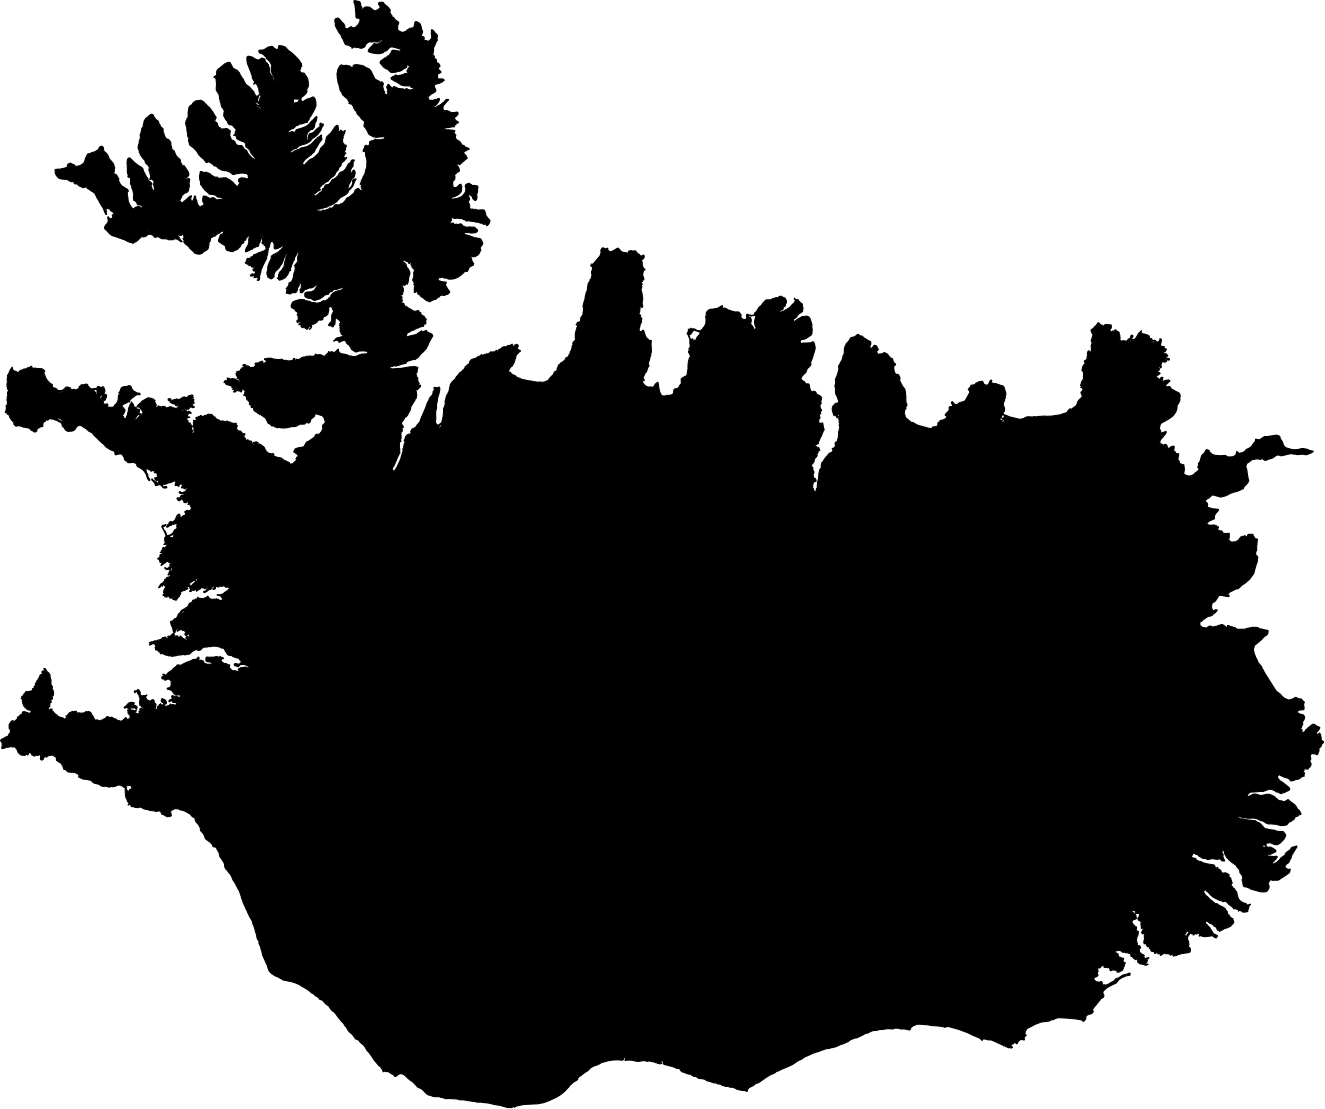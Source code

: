 <?xml version='1.0' encoding='utf-8'?>
<ipe version="70212" creator="miniipe"><ipestyle name="miniipe" /><page><layer name="my_layer" /><path stroke="black" fill="#000" layer="my layer">2898.6655336000003 5162.7020928 m 2898.9516628 5162.2976093 l  2899.083694 5161.8172001 l  2898.9925332999996 5161.706802299999 l  2899.1666113 5161.1553914 l  2899.2936092 5161.0382783000005 l  2899.4821075 5160.6342154 l  2899.5225007000004 5160.0857232 l  2899.8953929 5159.9112549 l  2900.368288 5160.6013961 l  2901.0915253 5160.804237599999 l  2901.3423335 5160.805696000009 l  2902.3066225000002 5160.6773903 l  2903.9027361 5159.458809000001 l  2904.2058462 5159.40366300001 l  2904.5576301 5159.4912078 l  2905.1007749 5159.7082785 l  2905.8473868 5160.231479399999 l  2906.1428763 5160.6670035 l  2906.1727892999997 5160.79035300001 l  2906.1003261 5160.91817220001 l  2905.5416179999997 5161.7273366 l  2905.5449112 5162.1265628 l  2905.6875296999997 5162.4025557 l  2906.8935540999996 5162.4852099 l  2907.2824922000004 5162.354668999999 l  2907.5672242 5161.839431599999 l  2908.9465705 5160.722641699999 l  2909.2210437 5160.31046740001 l  2909.6766150000003 5159.8224831 l  2909.7210013 5159.3800597 l  2909.5716909 5158.8256707 l  2910.0764726999996 5157.9426775 l  2910.3890174 5157.560536399999 l  2910.2454432 5157.436779799999 l  2910.4350566 5157.1339304 l  2910.6253308 5157.1320556 l  2910.9469643 5156.9844007 l  2911.5165364 5156.1652513 l  2912.6272408 5155.40939010001 l  2912.8133565000003 5155.1320662 l  2912.5094388 5154.2171441 l  2912.2836672 5153.874135800001 l  2912.4793097 5153.456873 l  2912.3278604 5153.06523270001 l  2912.4066083 5152.67720780001 l  2912.6897341 5152.2394982000005 l  2913.4908548 5151.820062 l  2914.3690907 5151.58684290001 l  2914.638367 5151.6935603 l  2914.8467731 5151.8903207 l  2915.1565389 5151.940011 l  2915.5651439 5152.186452800011 l  2915.7313547999997 5152.3121595 l  2915.9294596 5152.6181881 l  2916.1351186 5152.6572606 l  2916.7500761 5153.061911899999 l  2917.8235315 5153.24944830001 l  2918.1289922 5153.22003830001 l  2918.5263087 5154.561179600009 l  2918.5662407 5155.0449226 l  2918.7027993 5155.451955400001 l  2919.2238835999997 5155.4778036 l  2920.3392790000003 5154.8958447 l  2920.6177324 5154.3975517 l  2920.9537207 5153.2313495 l  2921.0434985 5152.517447300011 l  2921.3831079 5152.1380239 l  2921.3501244999998 5151.680101 l  2920.8760263 5150.3280476 l  2921.0145507 5150.2036402 l  2921.6227602 5150.064812 l  2921.9333864 5149.812202499999 l  2921.9502307000002 5149.503006 l  2921.7822799 5149.20935880001 l  2921.8019969 5149.0401949 l  2921.9514685 5148.8811169 l  2922.5158931 5148.6732875 l  2922.8710405 5148.6798114 l  2922.9591117 5148.523608199999 l  2922.9637104000003 5148.2490017 l  2922.8870414999997 5148.0378437 l  2922.5392106 5147.8191344 l  2922.4453248 5147.657611600001 l  2922.0043934 5147.5783707 l  2921.722126 5147.614422500001 l  2921.1877889 5147.2135621 l  2921.1084048000002 5147.06679740001 l  2921.1513919000004 5146.9650203 l  2921.4534218999997 5146.9312037 l  2921.6740134 5147.285732099999 l  2922.6233768 5147.4150416 l  2923.0730765 5147.6826421 l  2923.2911967 5148.485958599999 l  2923.8245581 5148.5367654 l  2923.9061466000003 5148.7376151 l  2924.3615469 5149.1408231 l  2924.5482377 5149.4944504000005 l  2924.6560317000003 5149.844427 l  2924.6433146 5150.4487928 l  2924.5184034000004 5151.0978355 l  2924.5670593 5152.5570892000005 l  2924.8854619999997 5152.5429001 l  2925.3136485 5152.2334522 l  2925.8078304 5151.5120009 l  2926.4724508000004 5150.92241750001 l  2926.782727 5150.346179499999 l  2926.5130386 5149.2956644000005 l  2926.7189056 5148.874371 l  2926.3452875000003 5148.27376710001 l  2926.0666055 5147.9667651 l  2926.099539 5147.6534229 l  2925.7085316 5146.971764399999 l  2925.7163091 5146.85732140001 l  2925.5729323 5146.523874500011 l  2925.1592693 5145.9720311 l  2925.3863813 5145.5669853 l  2925.2789201 5145.15880620001 l  2925.3063153 5145.004216300001 l  2925.1850573 5144.1191379 l  2925.0436277999997 5143.95213160001 l  2925.1073015 5143.482641 l  2925.4831241 5143.2167471 l  2925.6407222000003 5142.7645964 l  2925.5083584 5142.4370995 l  2925.5040038 5142.2660541000005 l  2926.2873158999996 5141.9225643 l  2926.3845699 5141.3188602 l  2926.3801017 5140.8915374 l  2926.479477 5140.7164268 l  2927.0292239 5140.4967517 l  2927.2681998999997 5140.2661501 l  2927.3505895 5140.0205599 l  2927.502144 5139.9134232999995 l  2927.6245804 5139.5349664000005 l  2927.5965191 5139.3540558 l  2927.0708541999998 5138.9380958 l  2926.9788305 5138.6837626 l  2927.1026842 5138.5551076 l  2927.1356186000003 5138.2934632999995 l  2927.8634457 5137.59860400001 l  2928.0072629 5137.28771120001 l  2927.9160788 5137.145082 l  2927.3783402 5136.9440829 l  2927.2760872 5136.8265437 l  2926.9700998999997 5136.7064463 l  2926.7692620000003 5136.44818810001 l  2926.7610507 5134.962206 l  2927.0765024 5134.854062199999 l  2928.3127014 5134.8914435 l  2928.8028116 5134.789539099999 l  2929.0649295000003 5134.593986600001 l  2929.1804359 5134.4138875 l  2928.3610249999997 5133.7675754 l  2927.4281924 5133.3265600000095 l  2926.0474937999998 5132.9544329 l  2925.826135 5132.814933899999 l  2925.5444682999996 5132.391262900001 l  2925.6110599000003 5131.924859600011 l  2926.0053881 5131.2455013 l  2926.1467822 5130.8045135 l  2926.1357525999997 5130.5588671000005 l  2925.7969181 5130.1539014 l  2925.5680417999997 5130.053048000001 l  2925.3123901 5129.8151127 l  2924.6049550000002 5129.5038577 l  2923.2607736 5128.38305450001 l  2923.1951937000003 5128.0396771 l  2923.2860614 5127.9465697 l  2923.3804330000003 5128.0392258 l  2923.4881817 5128.00119150001 l  2923.7544681000004 5127.1566716 l  2923.9214263 5127.0070979 l  2924.4823287 5127.2342274 l  2924.6491584 5127.1263245 l  2924.9810645 5127.106681 l  2925.644416 5127.413793 l  2926.3617873999997 5127.4419696 l  2926.9628121 5127.8439503 l  2927.2813581 5127.8139901 l  2927.4245575 5127.7327988 l  2927.464225 5127.567597900001 l  2927.3567941 5127.1492412 l  2926.9619382 5126.4183181 l  2926.4065232000003 5125.6807735 l  2925.6050188000004 5125.0597423 l  2925.3597823 5124.96801840001 l  2925.0834152 5124.73965250001 l  2925.0640103 5124.6095273 l  2925.2948994 5124.6486363 l  2925.5792952 5124.5347701 l  2926.433234 5124.7821531 l  2926.7203821999997 5125.0282192 l  2927.1871573999997 5125.2876401 l  2927.5079037 5125.1968422 l  2927.6174333000004 5125.32427870001 l  2927.6640245 5125.63946910001 l  2928.0204204 5125.6800894 l  2928.6337282 5126.3098173 l  2928.9240197999998 5126.400770300011 l  2929.4113859 5127.0012885 l  2929.6640074 5127.0584358 l  2929.8180194 5127.4412789 l  2930.1153719000004 5127.5547264 l  2930.3142406 5127.4520644000095 l  2930.7342659 5127.45359070001 l  2930.5030409 5127.0706298000005 l  2930.1459893 5126.772314 l  2928.9977472 5125.4166838 l  2928.7040883 5124.8011102 l  2928.6766899 5124.02040750001 l  2928.9023619 5123.70705060001 l  2929.2357138 5123.4662821 l  2930.512447 5123.3982869 l  2930.626213 5123.236926099999 l  2930.7832253 5123.171286899999 l  2931.1018812 5123.1582944 l  2931.4986322 5122.7292073 l  2932.9184312999996 5122.7823261 l  2933.0792225 5122.8171412 l  2933.5585792 5122.919362800009 l  2934.0433067 5122.8800166 l  2934.1558581 5122.4755094 l  2934.0234081999997 5121.9844398000105 l  2933.6092958 5121.6376327 l  2933.5689889 5121.5173074 l  2933.0295464 5121.13498530001 l  2932.7930121 5120.6342209 l  2932.8537004 5120.5888588 l  2933.3131892 5119.9133239 l  2934.3202182 5119.296321100001 l  2934.1769478 5119.0952488 l  2933.9466689 5119.0242642 l  2933.3157303 5118.5744564 l  2932.8539545 5118.1100976 l  2932.8840833 5117.772665300001 l  2932.6844774 5117.6263287 l  2931.9643383 5117.6472147 l  2931.317986 5117.4705918 l  2929.7074624 5117.27660550001 l  2929.4456838 5117.0925403 l  2929.28569 5117.1518542 l  2929.1527081 5117.116413 l  2928.9618324000003 5116.9348104 l  2928.0867516999997 5116.6011591 l  2928.076555 5116.4799374 l  2928.241372 5116.3660111 l  2928.4194657000003 5116.329249099999 l  2929.0802379 5116.6679642 l  2929.5048925 5116.5481504 l  2929.934617 5116.6081557 l  2930.3573876 5116.5135126000005 l  2930.7144775 5116.5672089 l  2931.2971005000004 5116.455971699999 l  2931.4224360000003 5116.5089715 l  2931.7445529 5116.4222925000095 l  2932.3260676 5116.4748664 l  2932.5681428 5116.2496173 l  2932.9582993 5116.2567879 l  2932.9101101 5115.9303302 l  2932.6120355000003 5115.6006204000005 l  2932.6717427 5115.35433190001 l  2932.9710724 5115.125208100009 l  2932.8157911999997 5114.7953304 l  2933.2356007 5114.7866298 l  2933.3658996999998 5114.6848179 l  2933.1011738999996 5114.2205208000005 l  2933.2204679 5113.9749695 l  2933.1137803 5113.773634900011 l  2933.3128846 5113.5502235 l  2933.3297615 5113.2535065 l  2933.6493069000003 5113.042351800001 l  2933.8421175000003 5112.7884972 l  2933.9657809 5112.779761 l  2934.3809530000003 5112.5106205 l  2934.8305127 5112.3330827 l  2934.8630728000003 5111.9938227 l  2935.3125506 5111.6199196 l  2935.3010323999997 5111.4561754 l  2935.7466197000003 5110.9688053 l  2936.0237089999996 5110.8864569 l  2936.2259649000002 5110.95854360001 l  2936.7265046 5110.3435127 l  2937.6895937 5110.00837480001 l  2938.1117174 5109.728914599999 l  2938.1692263 5109.6238144 l  2938.0999633 5109.504756400001 l  2937.5130243000003 5109.364825400001 l  2936.9755102 5108.9929862 l  2936.4395238 5108.77058610001 l  2936.2616963 5108.5638596 l  2936.1274973 5108.26183900001 l  2936.5233457 5107.7057493 l  2937.0542594 5107.2020542 l  2937.2134321 5106.7521723 l  2937.4330696 5106.480651700001 l  2937.4551122 5106.3550548 l  2937.0592675000003 5106.06371400001 l  2936.9444888 5105.8905776 l  2936.6202795000004 5105.71516 l  2936.1198443 5105.2118843 l  2935.5659062 5104.8492249 l  2935.5161078 5104.63845510001 l  2935.1507827 5104.45113780001 l  2934.7281102 5103.99724400001 l  2934.6177626 5104.2570332000005 l  2934.2504507 5104.1574007 l  2933.6640837 5104.2089126 l  2933.5250537 5104.1404143 l  2933.4383519000003 5103.9569521 l  2933.5210624 5103.857443300009 l  2934.0296475 5103.4620067 l  2934.2563363 5103.19164750001 l  2934.4761745 5102.5580554 l  2934.5734544 5102.4464177 l  2934.6253002999997 5101.7666764000005 l  2934.3626998 5101.721988699999 l  2934.4093879999996 5101.4568471 l  2934.3269154 5101.3858213 l  2934.0734684999998 5101.4384672 l  2933.8511813 5101.3792143 l  2933.5451655 5100.8895425 l  2933.253614 5100.76896 l  2933.0132295 5100.4512256 l  2932.8340824 5100.4366707 l  2933.0480428 5099.5971288 l  2932.9430079999997 5099.2332863 l  2932.9791452 5098.8291315999995 l  2932.8995845 5098.6487659 l  2932.5581991 5098.3511408 l  2932.3924435999998 5098.4058116 l  2932.2763405 5098.2776166 l  2932.3437281 5097.8980713 l  2932.0747551000004 5097.4204938 l  2932.2830371 5097.0662275 l  2932.2027465 5096.6697489 l  2932.2989937 5096.1939301 l  2932.7585061 5095.6959365 l  2933.5405741 5095.8056025 l  2933.8901052 5096.0414942 l  2934.7188306999997 5096.8888182 l  2934.8596842 5096.860345800001 l  2935.1331275 5096.9777386999995 l  2935.2195228 5096.92370560001 l  2935.2271049 5096.6005736 l  2935.468113 5096.306257 l  2935.3645371 5094.6174035 l  2935.0683849999996 5093.9572762 l  2934.145832 5093.142437199999 l  2933.3602921 5092.7137501 l  2932.6610111 5092.4284530000095 l  2932.323864 5092.39887260001 l  2931.8686503 5092.2381617 l  2931.7744715 5091.991137 l  2931.8493785 5091.8293109 l  2932.2105531 5091.46297 l  2932.6299148 5091.6956845 l  2933.6286406 5091.7815802 l  2935.3153735 5092.434037399999 l  2936.169951 5093.2379961 l  2936.7667727000003 5094.1260892 l  2936.9994096 5095.221833 l  2936.7069606 5096.3187294 l  2936.9201473 5096.84156490001 l  2937.6776910000003 5097.2075021 l  2938.1484807 5097.3318153 l  2938.5443572 5096.998611100001 l  2938.8838432999996 5096.8649015 l  2939.1714229 5096.5496101 l  2939.4523152 5096.471261000011 l  2939.9752682 5096.5630157000005 l  2940.3746226 5096.3937318 l  2940.9363265999996 5096.4363644000005 l  2941.2303355 5096.1671635 l  2941.3176464 5095.7756693 l  2941.2397496000003 5095.6723844 l  2941.2521208000003 5095.4923282 l  2941.0975159 5095.2044948 l  2941.2069541 5094.4454503 l  2940.8108783999996 5093.251327 l  2940.9631889999996 5092.4374306 l  2940.8705096999997 5091.7085016 l  2940.7216187999998 5091.3621622 l  2940.4910306 5091.16705680001 l  2940.3234133 5091.1163286 l  2940.1493439 5091.157160199999 l  2939.4043355999997 5091.8505433 l  2939.3111403000003 5092.4083104 l  2939.0843289 5092.67848650001 l  2938.6696452 5092.9590523 l  2938.5340992 5093.1643567 l  2938.2493156 5093.205125300001 l  2937.9874016999997 5093.1613915 l  2937.846056 5092.8784909 l  2938.2903612 5091.789045699999 l  2938.2695628 5091.4967673 l  2937.9998043 5090.9465483 l  2937.7824124 5090.8833515 l  2937.8096474000004 5090.36518380001 l  2938.1384168 5090.070962899999 l  2938.0996421 5089.6416148 l  2938.4138685 5089.18570310001 l  2938.0493122999997 5088.7981836 l  2938.1817698 5088.5734155 l  2938.3034833 5088.5837243 l  2938.3044304 5088.4073962 l  2938.4272609 5088.3315906 l  2938.3542982999998 5088.1595913 l  2938.715226 5088.0167132999995 l  2939.1158545 5087.966495199999 l  2939.4978568 5088.0273511 l  2939.6357531 5087.9739281 l  2939.697687 5087.6634773000005 l  2939.7999821000003 5087.5077501000105 l  2940.0338539 5087.632101599999 l  2940.0583607999997 5087.7619896 l  2940.2244122 5087.9355434 l  2941.2041292 5087.6629878 l  2941.345342 5087.7058529000005 l  2941.5963447 5087.46842 l  2941.8051411 5087.56501840001 l  2942.0456503 5087.80135550001 l  2942.1912174999998 5087.7029038 l  2941.9944191 5087.4544084 l  2942.2415706 5087.430121 l  2942.577693 5087.6995033 l  2942.9249123 5087.77998580001 l  2943.7172083 5087.52573920001 l  2943.8946743 5086.7291793 l  2944.0651834 5086.49948 l  2944.0054637000003 5086.01097350001 l  2944.0942105 5085.9179265 l  2944.4416638000002 5085.259730600001 l  2944.616635 5085.1191055 l  2944.9133147999996 5084.6810307999995 l  2945.5414015 5084.061348 l  2945.637682 5083.6635226 l  2945.4315441999997 5083.260290900001 l  2945.3478766000003 5082.83955330001 l  2944.9804655 5082.3868335 l  2944.7949088 5082.285158 l  2944.5944879 5082.0661498 l  2944.382274 5082.0295044 l  2944.3656751000003 5082.3360185 l  2944.2909223 5082.51223430001 l  2943.7638968 5082.589666299999 l  2943.5500831 5082.516468399999 l  2943.3026493 5082.543411500001 l  2942.6845276000004 5082.9685546 l  2942.1058257 5082.9712376 l  2941.5815802 5083.2780147 l  2941.2545838 5083.3255449 l  2940.7632363999996 5083.284069 l  2939.7582555 5083.584875799999 l  2939.1357234 5083.590757 l  2937.92592 5083.8253729 l  2937.1833939 5083.7349579 l  2936.915014 5083.8065059 l  2936.6101744 5084.2449988 l  2936.4092474000004 5084.18684850001 l  2936.1406186000004 5084.23267290001 l  2935.4590602000003 5084.654087 l  2934.5461308 5084.5879792000105 l  2934.0367167000004 5084.7977726 l  2933.3061395 5084.66571110001 l  2932.544981 5084.7221597 l  2932.0765385 5085.0338346 l  2931.8895939000004 5085.0852911 l  2931.540139 5084.81919860001 l  2931.7750496 5084.5312087 l  2931.7298031 5084.048187699999 l  2931.1545908 5082.9145855 l  2931.329795 5082.696038200001 l  2931.7554648 5082.69519080001 l  2931.8555306000003 5082.970953 l  2932.4598816999996 5082.9595312 l  2932.5671291999997 5082.7020509 l  2932.8222211 5082.467646200001 l  2933.0480923 5082.460349399999 l  2933.5420627000003 5082.6052352 l  2934.1546448 5082.41798740001 l  2934.8817598 5082.6838473 l  2935.1689474 5082.69111570001 l  2935.6198343 5082.3620929 l  2935.9284457 5081.9054270999995 l  2936.1443226 5081.80917520001 l  2936.2565926 5081.8347761 l  2936.833754 5081.55734420001 l  2937.1071653 5081.5871136 l  2937.5309964999997 5081.4391306 l  2938.00479 5081.5783651 l  2938.4769685 5081.6003446 l  2939.1837326000004 5081.4652851 l  2939.6876622 5081.5820237 l  2940.4391919 5081.2128094 l  2940.6252863 5080.94464 l  2941.0788399999997 5080.5559879 l  2941.1643928 5080.2351955 l  2940.9647790999998 5079.890123499999 l  2940.7621945 5079.6971995 l  2940.2599717000003 5079.508273799999 l  2938.9035515 5079.3902768 l  2937.8320678 5079.6289966 l  2937.5266264999996 5079.542122999999 l  2936.7956838 5079.65769870001 l  2936.3815378 5079.3696007 l  2936.318244 5078.987331 l  2936.6117799 5078.8602144999995 l  2938.3837501 5078.356029799999 l  2938.6705634 5078.1662798 l  2938.7124252999997 5078.2030704 l  2939.6829721 5077.9027959000005 l  2939.9189112 5077.7097648 l  2940.1518583 5077.6544523 l  2940.4549527 5077.7235853 l  2940.5723665 5077.6499259 l  2940.8250040000003 5077.6319169 l  2941.4949589 5077.392391099999 l  2941.7610529 5077.500173000009 l  2942.1066754 5077.36610880001 l  2942.5268793 5076.9246636 l  2943.0371535 5075.785738900009 l  2942.9376672999997 5075.3028402 l  2942.7939834 5075.0374479 l  2942.5967859 5074.8992895 l  2942.0406665 5074.0298895 l  2942.3683099000004 5073.292379099999 l  2942.1701034 5073.0040882 l  2941.8708509 5072.3564693 l  2941.6938294 5071.9733678 l  2941.0389492 5071.3331003 l  2940.1072417 5070.849131 l  2939.9586527 5070.8997424 l  2938.8227352999997 5070.853738900009 l  2938.7062055 5070.7235822 l  2938.8516696 5070.2246248 l  2938.9999405999997 5070.1655245 l  2939.0941386000004 5069.9759857 l  2938.9262673 5069.7858523000095 l  2938.9313063 5069.667338 l  2939.3075894 5069.1731055 l  2939.4410888 5068.758927 l  2939.7316415 5068.52685590001 l  2939.7991346 5068.32468220001 l  2939.5900693 5067.990040199999 l  2939.6496936 5067.8589338 l  2938.4059684999997 5067.2272717000005 l  2937.9370937999997 5066.6597812 l  2937.8735383000003 5066.3096288 l  2937.7205981 5066.1600268 l  2937.5535723000003 5065.65116950001 l  2937.395489 5065.5597258 l  2936.6661172000004 5065.653517 l  2935.7177767 5064.7175434 l  2934.3691386 5063.639658800001 l  2933.9050073000003 5063.4545334 l  2933.8374117999997 5063.349951 l  2933.0620888 5063.0640988 l  2932.2886017 5062.858048 l  2930.9160129 5062.7818302999995 l  2930.338417 5062.9778426 l  2930.0265451 5063.21736830001 l  2929.3853136 5063.164941100001 l  2928.7908472000004 5063.35044390001 l  2928.5469119000004 5063.547801199999 l  2927.5692924 5063.2522929 l  2927.3175858 5063.4180846 l  2927.0147913 5063.513339599999 l  2926.8686793 5063.2961721 l  2927.0630727 5062.9313407 l  2926.7959842 5062.6543946 l  2926.8604920000002 5062.571324699999 l  2927.0323622 5062.57112400001 l  2927.21029 5062.1915315 l  2927.6140732999997 5062.1401441 l  2928.0306108 5061.937557300001 l  2928.5183253 5061.90208 l  2929.112303 5061.53362940001 l  2928.9174662 5061.880108300001 l  2929.4814844999996 5061.64754570001 l  2929.7136129 5061.8056686 l  2929.9315603 5061.5542786999995 l  2929.5872621 5061.3569341 l  2929.8040809 5061.18385710001 l  2929.478557 5060.678664200001 l  2929.8010519 5060.3360565 l  2929.8547543 5060.1328419 l  2930.0969129 5059.8167799 l  2930.3257994 5059.3336852 l  2930.9019596000003 5058.6045257000005 l  2931.1428007 5058.1348919 l  2931.0725402000003 5057.929912 l  2930.817089 5057.8148931999995 l  2930.5102107000002 5057.414580199999 l  2930.3374555 5057.3055757 l  2930.0835456 5057.324101200001 l  2929.6234706 5057.1772455 l  2929.541553 5057.0375773999995 l  2929.3233960000002 5056.970244800001 l  2928.9914887 5056.92399210001 l  2928.6317533 5057.0613078 l  2928.3145228 5057.0077655 l  2928.1582437 5057.04515250001 l  2927.6956370000003 5056.86231780001 l  2927.338301 5056.4199562 l  2926.8733829000003 5056.22013670001 l  2926.0104243 5055.453256300009 l  2925.4976597 5055.497168700001 l  2925.1188198 5055.23828790001 l  2924.9350117999998 5055.1540936 l  2924.7431571999996 5055.1641272 l  2924.4762634999997 5055.00603570001 l  2924.2710981 5054.711651600001 l  2924.0975632000004 5054.6588558 l  2923.7786891 5054.6841508 l  2923.3058783 5054.9647353 l  2923.0435915000003 5054.9561378 l  2922.8299275000004 5055.022323900001 l  2922.5693732 5055.2885011 l  2921.9457389000004 5055.6782637999995 l  2921.7764834 5055.946126299999 l  2921.5461738 5056.0706716 l  2921.3729211 5056.3021834 l  2921.1832764 5056.2699862 l  2921.0732404 5056.317236 l  2920.6159273000003 5056.7176146 l  2920.3559205 5057.18571790001 l  2919.7953614 5057.369785400009 l  2919.6911818 5057.5016034 l  2919.5611519999998 5057.7723243 l  2919.6831762 5058.3061874 l  2919.3208706 5058.3644109 l  2918.6491 5058.01715690001 l  2918.4505593 5057.986757500001 l  2918.3449835 5058.275095700001 l  2918.4172568 5058.5955548 l  2918.3689257 5059.19661 l  2918.4707447 5059.87433900001 l  2918.390662 5059.98269590001 l  2918.70823 5060.2370018 l  2918.4916351 5060.6608825 l  2918.2339725 5060.7987098 l  2918.2601262 5060.9653846 l  2918.4894406 5060.8946877 l  2918.3253375 5061.284644 l  2918.329107 5061.464497499999 l  2918.3701604 5061.5564036 l  2918.2264354 5061.6899716 l  2918.0704610000003 5062.129817 l  2917.7533648 5062.4802457 l  2918.1159155 5063.2966672 l  2918.2158873 5064.0938464 l  2918.1680389999997 5065.119165 l  2918.4139268999998 5065.745057300001 l  2918.399509 5066.3227219 l  2917.6327185 5066.962118099999 l  2917.5411505 5067.2265334 l  2917.5607078999997 5067.6516323 l  2917.2189559999997 5067.8293455 l  2917.1704437000003 5068.0067567999995 l  2917.3784456000003 5068.1350125 l  2917.2273981 5068.837499 l  2916.9026510999997 5068.92011260001 l  2916.7408931 5068.462622700011 l  2916.4708886000003 5068.474363300001 l  2916.3527003 5068.5878114 l  2916.0807656 5069.130036500001 l  2915.5618972 5069.2133981 l  2914.640625 5069.726087 l  2914.5543328 5069.6319215 l  2914.3313465 5069.6086145 l  2914.1108421999998 5069.422315600001 l  2914.1410639 5069.15860730001 l  2914.6258924 5068.9439013 l  2914.951544 5068.528450299999 l  2915.0464493 5068.5249036 l  2915.1927812999998 5068.3847128 l  2915.4210624 5067.957770100001 l  2915.5432135 5067.8481001 l  2915.5734915999997 5067.3120959 l  2915.8382903 5066.8756101 l  2916.2191782 5066.4577306 l  2916.7172995 5065.5056535 l  2916.8390745 5064.6631776 l  2916.7774210000002 5064.61913010001 l  2916.6007066 5064.083529699999 l  2916.4175055 5064.0081935 l  2916.5028625 5063.596825400001 l  2916.3548409 5063.382557 l  2916.306094 5062.3988485 l  2916.1028996 5061.9160376 l  2916.1967280999997 5061.8438866 l  2916.1759211 5061.6388557 l  2915.9324031 5061.3503580999995 l  2915.8890546 5060.9681513 l  2915.6822274 5061.01905650001 l  2915.6032266 5061.197306200001 l  2915.347275 5061.0699659 l  2915.0636996 5060.6717198999995 l  2914.8048055 5060.5622619000005 l  2914.6915237 5060.5604797 l  2914.4985152 5060.752744699999 l  2913.9118409000002 5060.5588261 l  2914.0486941 5060.0695641 l  2914.2465203 5059.9028059 l  2914.2223362 5059.77063120001 l  2914.4192618999996 5059.505305 l  2914.4678328 5058.8950196000005 l  2914.4077036000003 5058.3133812 l  2914.1080228 5058.048343500001 l  2914.2854783000002 5057.866888500001 l  2914.195534 5057.6561636 l  2914.1615312999998 5057.3231129999995 l  2914.055197 5057.2485219 l  2913.5046183000004 5057.147903800001 l  2913.6367514999997 5056.700594999999 l  2913.7664283 5056.4999026 l  2913.7350228 5056.4223702 l  2913.5779134 5056.3771092 l  2913.4558133 5056.1864332 l  2913.5050197 5055.9731861 l  2913.598787 5056.11082260001 l  2914.0259665000003 5056.3090714 l  2914.0211225999997 5056.191233699999 l  2913.7621255999998 5055.7624009 l  2913.6394615000004 5055.69889350001 l  2913.5426497 5055.3608218 l  2913.6577147 5055.298298000001 l  2914.0357116 5055.3500799 l  2914.1486250999997 5055.256891 l  2913.9967874 5054.850259 l  2913.7228252 5054.5731940000005 l  2913.8726811 5054.30858900001 l  2914.2001425 5054.1020671 l  2914.6201837 5054.061758500001 l  2914.8436490000004 5053.245028699999 l  2914.967408 5053.1359827 l  2915.1917581000002 5052.9851504 l  2915.6231638000004 5053.0018537999995 l  2915.6985356 5052.9228048 l  2915.6335803 5052.6755451 l  2916.1398347 5052.5366458 l  2916.2230362 5052.3403289 l  2916.5892569 5052.2311998 l  2916.7150619999998 5052.05581700001 l  2917.2572095 5051.9491597999995 l  2917.2771393 5051.7576475999995 l  2917.3621788 5051.6526914999995 l  2917.7866776 5051.5645764 l  2918.1252708 5051.248551 l  2918.9536803 5051.235645600001 l  2919.1711531 5051.346159 l  2919.8975163 5051.4919981 l  2920.1136285000002 5051.2027268 l  2920.1379004 5050.9323249 l  2920.2360158 5050.76145210001 l  2920.6530265 5050.7188051 l  2920.7835849000003 5050.6153782 l  2920.6537858 5050.3593435 l  2920.6419953 5050.1654787 l  2921.0164161000002 5049.9838015000005 l  2921.3219756999997 5049.6914987 l  2921.9853441 5049.3748833 l  2921.9871745 5049.2568346 l  2922.3689732 5048.6043722 l  2922.6269789999997 5048.541352800001 l  2922.687879 5048.1915055 l  2922.3664547000003 5047.7456635 l  2922.5312952 5047.6714267 l  2922.5590972 5047.5808191 l  2922.4646927 5047.168033 l  2922.5905594 5046.800365 l  2922.3707185999997 5046.65239980001 l  2922.1665476000003 5046.7288548999995 l  2922.0282453 5046.635362700001 l  2921.9760974 5046.6651086 l  2921.8123764999996 5046.3875128 l  2921.7145735 5045.889113 l  2921.5722809000004 5045.773638799999 l  2921.4933935 5045.8128327 l  2921.2381896 5045.71698790001 l  2920.9087785 5045.711753 l  2920.8255891 5045.7108963 l  2919.6918868999996 5045.1822357 l  2919.2363837000003 5045.116029299999 l  2918.1404046999996 5044.4585035 l  2917.3920722 5044.236758999999 l  2916.6195909000003 5043.7428737 l  2916.4752085 5043.7273891 l  2915.8467061 5043.3894820000105 l  2915.6034142 5042.8105854000005 l  2915.5643076 5042.6245765 l  2915.6124907999997 5042.194305800001 l  2915.959981 5041.9818755999995 l  2916.1056757 5042.09848490001 l  2916.6801279 5042.33959010001 l  2916.917367 5042.3405410000005 l  2917.9903025000003 5042.6274692 l  2918.5770373 5042.72060700001 l  2919.3404898999997 5042.997597299999 l  2919.6032023999996 5043.2509727 l  2921.0384602 5044.1856869 l  2920.8527268 5043.7664455 l  2920.9368148 5043.68342950001 l  2922.8040188 5044.3465532 l  2922.8326224 5044.2220229 l  2922.5242176 5044.04404780001 l  2922.5536239999997 5043.8961044 l  2923.2603624999997 5043.7451029 l  2923.5602645999998 5043.5168581 l  2924.1804119000003 5043.2776607000105 l  2924.8446201999996 5042.8797499 l  2924.8506036999997 5042.6888245 l  2925.0339896 5042.4129982 l  2925.0198339 5042.2522239 l  2924.7767519999998 5042.0493943 l  2924.6648569 5041.6723065 l  2924.3827927 5041.2691425 l  2924.2009780000003 5040.947766300001 l  2924.132309 5040.6835746 l  2923.9358070999997 5040.4701329 l  2923.7931747 5040.09964310001 l  2923.3980751999998 5039.439842299999 l  2923.3324219 5038.92387410001 l  2923.1494885999996 5038.8283822 l  2922.7540962999997 5037.8992688 l  2921.5781178 5036.5787995 l  2921.0510646000002 5036.1923642 l  2920.8360963 5035.8912176 l  2920.2829216 5035.3883343 l  2919.9286693000004 5034.763905899999 l  2918.6406511 5033.86243380001 l  2917.7928465 5033.8480389 l  2916.9254874999997 5033.5115629 l  2916.740985 5033.537866600001 l  2916.4850938 5033.3712238 l  2916.1323654 5033.34280150001 l  2915.9379289000003 5033.1408436 l  2915.7856643 5033.1588636999995 l  2915.5635691999996 5033.0128955 l  2915.4911184000002 5032.6841863 l  2915.379119 5032.499929 l  2913.9019006 5032.1969272 l  2912.8533860999996 5031.7974711 l  2912.527118 5031.7292843000005 l  2912.0925864 5031.76868330001 l  2912.0452426 5031.6280852 l  2911.8504667 5031.4513339 l  2911.2137113999997 5031.6701885 l  2910.9773099000004 5031.5439361 l  2909.7298477 5031.1932102 l  2909.4454049 5030.815340300001 l  2909.2664606 5030.7278043 l  2909.2825188 5030.64585490001 l  2909.4594264 5030.556742600001 l  2909.5565463000003 5030.6073113 l  2910.722636 5030.463805599999 l  2912.4537947 5030.6676337 l  2913.4705845 5030.6452917999995 l  2916.7864557 5031.216847199999 l  2918.3777904 5031.3332062 l  2919.209235 5031.17690480001 l  2919.6847911 5030.9551281 l  2919.4281098 5030.0811457 l  2919.4552296 5029.4120257 l  2919.2158703 5029.191935 l  2918.9592819 5028.571932 l  2919.1527064 5028.1907114000005 l  2919.3452467 5027.5090257 l  2919.7169354 5026.9843433 l  2919.3240779 5026.67791480001 l  2919.3352922999998 5026.338862 l  2919.4486913 5026.3854609 l  2919.7238698 5026.3934313 l  2919.3538068 5025.8333001 l  2919.4387886 5025.620793499999 l  2919.7965517000002 5025.9330248 l  2919.6450927 5025.6685495 l  2919.8717129 5025.65448440001 l  2919.9641514 5025.5849683999995 l  2919.747995 5025.3552262 l  2919.9907196999998 5025.34956570001 l  2920.1483742 5025.2804332999995 l  2920.1309816999997 5025.1299517 l  2919.6822707 5024.844314399999 l  2920.0359473000003 5024.48790790001 l  2920.4511319 5024.7029 l  2920.6521155 5024.2839142 l  2920.6333665 5024.1667055 l  2920.3147449 5023.7564883000005 l  2920.1532163 5023.707739500001 l  2919.7185369000003 5023.27139550001 l  2919.5840257 5023.0013899 l  2919.4646211 5022.933776100001 l  2919.2601151 5023.210883500001 l  2919.1611386 5023.2442898 l  2919.0217794 5022.9747867 l  2918.9256609999998 5022.5153086 l  2919.2094616 5022.1387966 l  2919.1386812 5021.7061685 l  2919.2928572 5020.9605973 l  2919.1258238 5020.4834301 l  2919.0716301 5019.9861139 l  2919.0055740999996 5019.77726210001 l  2918.7545331 5019.7600545 l  2918.521725 5018.977156800011 l  2918.0876987 5018.5806575 l  2918.076178 5018.2300055999995 l  2917.7344674 5018.1089105 l  2917.7391221 5017.7617775 l  2917.6462963 5017.5804769999995 l  2917.2711603000002 5017.2507791 l  2917.2581600000003 5016.9449197 l  2917.1303969 5016.9014797 l  2917.0217284 5015.9999535 l  2916.6694092000002 5015.1790851999995 l  2916.0921524 5014.1988716000105 l  2916.0601954999997 5014.0201257 l  2915.7973478999997 5013.628405500001 l  2915.4834117 5013.2848694 l  2914.918995 5012.933381400009 l  2914.6101724 5012.2376556 l  2914.0138675000003 5011.5177294 l  2913.7444309 5010.8399558 l  2913.984559 5010.2705727 l  2914.4316655000002 5009.7852570000005 l  2914.4177826 5009.4348813 l  2913.9271384 5009.245196899999 l  2913.7682412 5009.2391335 l  2914.1889501 5008.5399205 l  2913.9533202 5008.4431464 l  2913.7735575 5008.2787337 l  2913.9719796000004 5008.183039700009 l  2914.0315868000002 5008.0005283 l  2913.9593074 5007.89240360001 l  2913.6250133000003 5007.77233680001 l  2913.5309699 5007.5446787 l  2913.6096238 5007.35568540001 l  2913.5388928 5006.974789 l  2913.5820841 5006.5820191 l  2913.6894222 5006.466065600001 l  2913.5874057 5006.0373714 l  2913.6648148 5005.5301897 l  2913.3311512 5004.8792151 l  2913.3639564 5004.7501473 l  2913.5860899 5004.5261489000095 l  2913.5443602 5004.3513107 l  2913.4630601 5004.290716 l  2913.1438189 5004.370900000001 l  2913.0609939 5004.2775504 l  2913.0830038 5003.8818303 l  2912.9787036000002 5003.4629451 l  2913.0377847 5003.180185300011 l  2912.9813443 5002.5645177999995 l  2913.1619709 5001.4132666 l  2913.1062781 5000.6307691 l  2913.2096924 5000.051689399999 l  2913.0739577 4999.8961909 l  2912.8050401 5000.05297280001 l  2912.7144586 4999.2253969 l  2912.4488658 4998.9593786000005 l  2911.7305022 4997.1226093 l  2911.1385589 4995.7732797 l  2910.7104246999997 4995.088252500001 l  2910.2991259 4994.1518468 l  2910.5922494 4994.1259173 l  2910.8070097 4993.9527614 l  2910.7650860999997 4993.3799358999995 l  2910.8528254 4993.33219370001 l  2911.0254640000003 4993.37871240001 l  2912.1285233999997 4995.107374300001 l  2913.1882015 4997.3347379 l  2913.5490237 4998.2249391000005 l  2913.7487183 4999.04770090001 l  2914.2108062 5000.385012299999 l  2914.3258250000003 5001.1172187 l  2914.3059088 5001.7500724 l  2914.5576016 5002.1674223 l  2914.7485496 5003.4147641 l  2915.0591421 5003.9984949 l  2914.9589154 5004.3845871 l  2914.7503982000003 5004.68789830001 l  2914.7696952 5004.7971261 l  2914.9542099 5005.0435361 l  2915.0673082 5004.900963499999 l  2915.0587530000003 5005.5934402 l  2915.2265806 5005.8039946 l  2915.2859966 5006.1615509 l  2916.0752820000002 5006.9306208 l  2916.1989120999997 5006.8862055 l  2917.0458928999997 5007.0814754 l  2917.2352909 5007.389602 l  2917.2051258 5007.622621 l  2917.0433446999996 5007.9441103 l  2917.1320604 5008.1178877 l  2917.3877036999997 5008.1025769 l  2917.4540347 5008.48066310001 l  2917.3968915 5008.5192333 l  2917.4073297 5008.6174923 l  2917.5103794 5008.7746391 l  2918.8399931999998 5009.4127883 l  2919.4490236 5010.3382689 l  2920.3467763 5011.345188900001 l  2920.6245313 5012.0406716 l  2920.6931256 5012.3821602 l  2922.4878109 5016.5180779 l  2923.0199568 5018.108053399999 l  2923.4396447 5018.846886699999 l  2923.7634488 5019.5178381000005 l  2923.7893213999996 5019.85258470001 l  2923.9304073000003 5019.92983510001 l  2924.3047254 5020.5300867999995 l  2924.8536912 5021.0025194 l  2925.1136954999997 5021.6588360000005 l  2925.1580758 5022.3233352 l  2925.6319786999998 5022.9015013 l  2925.6174108 5023.249374 l  2925.4109297 5023.5430867000105 l  2925.5679044 5023.8584863 l  2926.5817884 5023.690320799999 l  2927.2880922 5023.9191943 l  2927.4771088 5023.826548399999 l  2927.5875489 5023.0547387 l  2927.2065166 5021.3402859 l  2926.7470982 5019.950305599999 l  2926.7268801 5019.2561348 l  2926.391001 5017.712977900001 l  2926.3942144999996 5016.432569799999 l  2926.0669043999997 5015.052742700001 l  2926.1294214 5014.6693214 l  2926.0395084 5014.34605260001 l  2926.1276368 5012.3799752 l  2925.9650166 5011.55009200001 l  2926.0761476 5011.1153332 l  2926.4066734000003 5010.4407058 l  2927.063866 5010.2158545 l  2927.9682232 5010.9526347 l  2928.0179572 5010.8346986 l  2927.7261291 5010.4474394 l  2927.2359100000003 5009.598639000001 l  2927.3080879999998 5009.2395257 l  2927.378991 5009.0988859 l  2927.5083487 5009.1008872 l  2927.9143184000004 5009.4650758 l  2928.1120946 5010.1361471 l  2928.2214090999996 5010.9554178 l  2928.6458852 5012.7193454 l  2928.7771285999997 5013.5146014 l  2928.8412379 5014.2891217999995 l  2928.9532404 5014.7908565 l  2928.8906084 5016.0632035 l  2929.3672851 5017.1718811 l  2929.5483541999997 5017.976479399999 l  2929.4857733999997 5018.4831813 l  2929.5156798 5018.6301191 l  2929.4564415 5018.789134 l  2930.027806 5020.8144464 l  2930.8505948 5022.37082980001 l  2931.3874822 5024.8941469 l  2931.9120966 5025.7030882 l  2932.5050443 5026.3341573 l  2932.7745931 5026.5046108 l  2933.1516107 5026.8606334 l  2933.5053684 5027.5962059 l  2934.1961078 5028.3257759 l  2934.6532368000003 5029.012769 l  2935.3212771999997 5029.4618767 l  2936.6702744 5030.754462 l  2936.626393 5031.1057062 l  2936.7135547000003 5031.2801865 l  2937.3249134 5031.6719576000005 l  2937.37939 5031.8413407 l  2937.9711636 5032.1987253 l  2938.2702316 5032.64448110001 l  2938.4090953 5033.2821971 l  2938.5997671 5033.375513399999 l  2938.7795256 5033.7198666 l  2939.4467776 5034.0242259999995 l  2940.4428657 5034.2695764 l  2941.4260249999998 5034.9218055 l  2942.17856 5035.199222 l  2942.272505 5035.3770165 l  2942.6098527000004 5035.63694310001 l  2942.977344 5035.3213472 l  2943.7203557000003 5035.7144338 l  2943.9268418 5035.6989654 l  2944.4465334 5035.89980270001 l  2944.7925031 5035.882447200001 l  2945.2947146 5036.066142799999 l  2945.8867776 5036.6378974 l  2946.4387538 5036.5358078 l  2947.1858842 5036.67327850001 l  2947.4082187999998 5036.5519213 l  2947.5587538 5036.817801900001 l  2947.9331112 5037.1640503 l  2948.0959039 5036.934164200001 l  2948.3666784 5036.827592400001 l  2948.6549624 5037.2996711999995 l  2949.0009603 5037.45926 l  2949.3483994999997 5037.7327186 l  2949.4743908 5037.650584800001 l  2949.8253674 5037.852656700011 l  2949.9552333 5038.2497943 l  2950.3053077 5038.287163800001 l  2950.5800908 5038.4393159 l  2950.976008 5038.50224020001 l  2951.0523544000002 5038.349775000001 l  2951.3103576000003 5038.31351320001 l  2951.5419441 5038.5763943 l  2951.7959154 5038.5812022 l  2951.9266865 5038.7011072000005 l  2951.9422769 5038.8796166 l  2952.3701107 5038.8308268 l  2952.5535432 5038.8851555 l  2953.0608142 5039.0585005 l  2953.6110096 5039.3818838 l  2953.7124795 5039.3690513 l  2953.7365720000003 5039.3058728999995 l  2953.3545953000003 5038.983103799999 l  2954.2574086000004 5038.61893980001 l  2954.5530495000003 5038.74213900001 l  2954.58462 5039.15610710001 l  2954.7579643999998 5039.1171264 l  2954.9971371 5039.16748740001 l  2955.2877853 5039.3513224 l  2955.7887168 5038.9548457 l  2955.8059799000002 5038.765250699999 l  2955.7122566999997 5038.4118806 l  2955.3142073 5037.7791602 l  2956.6033754 5037.021602 l  2956.6038035 5036.8640608000005 l  2955.9096329999998 5036.388466799999 l  2955.8807192000004 5036.1888328 l  2955.4023201 5035.9629175 l  2955.33395 5035.5973439 l  2955.153983 5035.5735736999995 l  2955.0813845000002 5035.177605700001 l  2954.9229796000004 5035.1081235 l  2954.8469062 5035.0017894 l  2954.9358174 5034.6099463 l  2954.7852533 5034.4413158 l  2954.7823648999997 5034.111833800001 l  2954.5767577 5033.90401660001 l  2954.59446 5033.5359877 l  2954.4153452 5033.1790412 l  2954.1607268 5032.392243 l  2953.8255784999997 5032.0409384 l  2953.7876794 5031.6797428 l  2953.6545611 5031.5284927 l  2953.1656899 5031.280829 l  2953.0281144 5030.9582019 l  2952.8441082 5030.824755 l  2952.2099276 5029.6470602 l  2952.1812135 5029.3329059 l  2952.4125949 5029.2956688 l  2952.6965081000003 5029.3875791 l  2952.9545428 5029.23649670001 l  2953.526872 5028.5517379 l  2953.769266 5028.4873983 l  2953.8918645000003 5028.375011 l  2954.1958097 5028.268645499999 l  2954.6812494 5028.0559883000005 l  2955.0975647 5027.60602280001 l  2955.3979715 5027.42821580001 l  2956.6104686 5026.9970288 l  2956.6779517 5026.8322045 l  2959.6985234 5026.1777417 l  2960.3384876 5026.1378703 l  2961.6153557000002 5025.825743400011 l  2962.0953742 5025.8255572 l  2962.4588 5025.7080317 l  2962.8479131999998 5025.6876674 l  2963.512438 5025.7679647 l  2963.9898709 5025.6988806 l  2964.8840216 5025.6812297 l  2965.450159 5025.8183362 l  2965.824346 5026.0783745 l  2966.0386058999998 5026.0827514 l  2966.5356970000003 5026.2975782 l  2966.8675643 5026.635858199999 l  2966.947705 5026.8934685000095 l  2967.7509358 5027.8135686 l  2968.1324526999997 5028.0939913 l  2968.3599833999997 5028.357409900001 l  2968.7887313 5029.2258294 l  2969.0806383000004 5029.6297722 l  2969.3682059999996 5029.3644423000005 l  2969.3940780000003 5029.2275562 l  2969.4960592 5029.232278500011 l  2969.5159836 5029.3872373 l  2969.3938302 5029.5433617 l  2969.8066673 5029.9306069 l  2969.8067787 5030.39074870001 l  2969.8069999000004 5030.501940300011 l  2969.897714 5030.859995299999 l  2970.1529545 5031.17010080001 l  2970.2670772 5031.4295747999995 l  2970.1654270999998 5031.7052038 l  2970.2024162 5031.7836798 l  2970.5282171 5031.9670044 l  2970.6739956 5032.14384890001 l  2971.0978616999996 5032.4478053 l  2971.085148 5032.5356776 l  2971.1931977 5032.7256921 l  2971.6743063 5032.83610120001 l  2971.9775361 5033.20705280001 l  2972.3849857 5033.3981822 l  2972.6296242999997 5033.7238163 l  2973.0117754000003 5034.4707966 l  2973.7554696999996 5034.8346693 l  2973.9042763 5035.0148862 l  2974.0871501 5035.5477075 l  2974.2923821 5035.7418866 l  2974.5056372000004 5036.22218760001 l  2974.540701 5036.7311942 l  2974.9337259 5037.1963645000005 l  2975.1335603 5037.96159530001 l  2975.2354199 5038.7164578 l  2975.5396904000004 5039.1915082 l  2975.4537656 5039.6402601 l  2975.4605855 5039.7853053 l  2975.6181609 5040.094414 l  2976.4527725 5040.945355899999 l  2976.4492014 5041.2988286 l  2976.3104780000003 5041.7594071 l  2976.3836826 5041.912848399999 l  2976.3389878 5042.4389792 l  2976.410929 5043.502015200001 l  2976.5763514 5043.971838 l  2976.6451201 5044.4221643 l  2976.9361049999998 5045.1212516000005 l  2976.8834984 5045.33366560001 l  2976.9434377000002 5045.4144067 l  2977.2674265 5045.9208927 l  2977.1152426 5046.246413 l  2976.759603 5046.2990157 l  2976.6474098999997 5046.3962825 l  2976.7169869 5046.5609315 l  2976.9775273 5046.738150500009 l  2977.0362921 5047.0382234 l  2977.3147805 5047.3504883000005 l  2977.5047818 5047.1866441 l  2977.6937127 5047.1983371999995 l  2978.1823204 5047.7109678 l  2978.3352523 5048.2628423 l  2978.2647339 5048.79101390001 l  2978.6147564 5049.2717263 l  2978.9093337 5049.6761656 l  2979.1723653000004 5050.25831310001 l  2979.1383527000003 5050.8556063000005 l  2979.2989556999996 5051.3410789 l  2979.3103908000003 5052.4132202 l  2979.1332621 5052.940051199999 l  2979.1328845000003 5053.1533096 l  2979.5618819 5054.8186615000095 l  2979.8712384 5055.67546500001 l  2979.8989333 5056.330104000001 l  2980.3298115 5058.1211834000005 l  2980.6800381999997 5058.7406122 l  2980.7573553999996 5060.0014829 l  2980.8833026 5060.2029095 l  2980.8955231 5060.7575676 l  2980.9932243 5061.158035 l  2981.6424593 5062.195856600009 l  2981.6860011 5062.68416250001 l  2982.0326029 5062.8560984 l  2982.1580268000002 5063.06637500001 l  2982.0938225 5063.3197277 l  2982.3836535 5064.2449905 l  2982.2094564 5064.84508990001 l  2982.1708347 5065.2842823 l  2982.3280954 5065.812385499999 l  2982.4775428 5066.063420099999 l  2982.4621694 5066.34685660001 l  2982.5486784 5066.53858620001 l  2982.4980252 5067.201543900011 l  2982.1798688 5067.3682217 l  2981.832918 5067.710653800001 l  2981.9659937 5067.78779040001 l  2982.2303832000002 5067.6477022 l  2982.3563411 5067.69775510001 l  2982.1102396 5068.243142 l  2982.3986612 5068.1781784000095 l  2982.4804802999997 5068.0894888 l  2982.8344254999997 5068.3139403000105 l  2985.2631482 5071.1994562 l  2985.6506864 5072.3462828 l  2985.5523613 5072.844564 l  2985.5895453 5073.3730733 l  2986.0390877 5073.987682 l  2986.3896996 5074.0871652 l  2987.0124926 5073.738418999999 l  2987.2621258 5073.682647199999 l  2987.5961625 5073.7635522 l  2987.7081748 5073.8897995 l  2987.9119806 5073.936886199999 l  2988.0275168 5073.8796708 l  2988.1047143 5073.201461500011 l  2988.7494564 5072.6905599 l  2989.1640342 5072.653229500001 l  2989.7155725 5072.8481944000005 l  2989.9145120000003 5073.0166731 l  2990.2621346 5073.1617154000005 l  2991.5140992 5073.9487812 l  2991.8844286000003 5073.8862628 l  2992.4019155 5073.3237856 l  2992.4943152 5073.1161735 l  2992.786418 5072.8952132 l  2992.8777842 5072.7432694 l  2993.1576796 5072.65179730001 l  2993.4061929 5072.4583078 l  2994.6589875 5072.2964468 l  2995.1076861 5072.1390943999995 l  2995.3830586999998 5072.2799364 l  2995.5561515 5072.8447472 l  2995.9609848 5072.9724952 l  2996.0687236000003 5072.9346085 l  2996.384038 5073.1011432 l  2996.7453289 5072.9352021 l  2996.9868822 5072.92113790001 l  2997.060173 5072.9670808 l  2997.1978938 5072.885547299999 l  2997.4382281 5072.898680400011 l  2997.8335158 5073.02740120001 l  2997.9599209 5072.9806610000005 l  2998.1783143000002 5072.7801536 l  2998.6378387 5072.1413902 l  2998.9208252 5071.908439899999 l  2999.2438859 5071.7629036 l  2999.6199125000003 5071.4271055 l  2999.8399538 5071.1054679 l  3000.0581483 5071.088574 l  3000.333991 5071.1810376 l  3000.8366223 5071.483354399999 l  3001.145265 5071.2205306000005 l  3001.0889296 5070.47068150001 l  3000.7560378 5070.0757296 l  3000.5878656 5069.9616238 l  3000.2560013 5070.05692560001 l  3000.3406451 5069.76908140001 l  3000.2199072 5069.558506900001 l  3000.2633894 5069.2788277 l  3000.4365155 5068.7678988 l  3000.438354 5067.9839492 l  3000.7155030999998 5067.105108199999 l  3001.2037912 5066.413362099999 l  3001.4298002 5066.2990843 l  3001.4703021 5066.1764964000095 l  3001.0538868 5065.997346300001 l  3000.7360287 5065.5031047 l  3000.7110099 5064.8127951999995 l  3000.4696132 5064.2843222 l  3000.6426902999997 5064.0907208 l  3000.9558813 5063.2551362000095 l  3001.0617428 5062.7821546 l  3001.0108001000003 5062.65435590001 l  3000.7173007 5062.51483550001 l  3000.6138809000004 5062.34631320001 l  3000.5832215 5061.9756267 l  3000.2211755 5061.9329035 l  3000.0307881 5061.572991200011 l  3000.4117324 5061.059484400001 l  3000.442071 5060.861176300001 l  3000.4101445 5060.8079035 l  3000.1722092 5060.85844200001 l  3000.0110913999997 5060.764549200009 l  3000.1035537000002 5060.4212578 l  3000.2332886 5060.3145498 l  3000.2635477999997 5059.843085799999 l  3000.0584049 5059.244525500009 l  2999.9985524 5058.865823200001 l  3000.2334527 5058.17286370001 l  3000.2219577 5057.9345135 l  3000.4352832 5057.525903 l  3000.3864387 5057.14965630001 l  3000.4114164999996 5056.8847233 l  3000.5129264 5056.7374132 l  3000.4878248 5056.2912352 l  3000.6558345 5055.98087940001 l  3000.5382587999998 5055.4464219 l  3000.5668892 5054.9114682 l  3000.3920447 5054.7680478 l  3000.4967391 5053.3878403 l  3000.6473157 5053.1426679999995 l  3000.6185981999997 5052.9485405000005 l  3000.4389508000004 5052.6471265 l  3000.2745929000002 5052.6190811 l  2999.8703724 5052.8781864 l  2999.6004693 5052.690264000001 l  2999.5743199999997 5052.5119965 l  2999.6657604 5052.034875300001 l  2999.5124084 5051.5305017 l  2999.5738312 5051.2665688 l  2999.4405636 5050.7177351 l  2999.2508897000002 5050.4352496 l  2999.2349934999997 5050.13464780001 l  2999.6695345000003 5049.9458026 l  2999.7898809000003 5049.831489900001 l  2999.8588517999997 5049.6948958 l  2999.8456967 5049.553177 l  2999.637289 5049.3704668 l  2999.7132818 5049.1698979 l  2999.9467768 5048.93899360001 l  3000.079291 5048.9640383000005 l  3000.2192252000004 5048.7610327 l  3000.3091019000003 5048.4270026 l  3000.1770931 5048.0728675 l  3000.1926782 5047.5880064 l  3000.0901363 5047.1670328 l  2999.6695578 5046.3597594 l  2999.6465193 5045.9886546 l  2999.3136104 5044.8039271 l  2999.3568873 5044.2559303 l  2999.4798685 5044.070431900001 l  2999.8016352 5043.8856979 l  3000.1514501 5043.9284535 l  3000.6849153999997 5044.4744978 l  3000.8530508 5044.3996183 l  3001.0481873 5044.0564392 l  3001.2178188 5043.4599438 l  3001.337807 5043.2494905 l  3001.3510378 5043.0027402 l  3001.4899995 5042.5921717 l  3001.8306298 5041.8336424 l  3002.0517679 5041.5779277 l  3002.3877744 5041.34725500001 l  3002.7556541 5040.9209873 l  3003.1423246 5040.72551760001 l  3003.6763468999998 5040.7245094 l  3003.7122633000004 5040.5743437 l  3003.6390105 5039.9128352 l  3003.6064956 5038.997613699999 l  3003.7308258000003 5037.8514731000005 l  3003.6895498000003 5037.3199353 l  3003.7726762 5036.7258168 l  3003.4767883 5035.812301 l  3003.5114637 5035.2057489 l  3003.3722671 5035.0878813 l  3003.2659862 5034.8544428000005 l  3003.0995214 5033.9488438 l  3003.0157768 5033.809897 l  3002.9080061 5033.3159992 l  3002.6936474999998 5032.8934818 l  3002.6094424000003 5032.3980587 l  3002.8820284000003 5031.5439242 l  3002.5059585000004 5031.0915186 l  3002.0821349 5029.78911100001 l  3001.8330084000004 5029.279582499999 l  3001.5884609 5029.11124 l  3001.1758815000003 5028.3276862 l  3001.0405296999998 5027.9402429 l  3000.7858522 5027.608292000001 l  3000.7979855 5027.17230210001 l  3001.1972557 5026.4524526000005 l  3001.0064932 5026.2100053 l  3000.6896078 5026.4602138 l  3000.4891066 5025.9063381000005 l  3000.7297012999998 5025.2753944 l  3001.4844663 5024.4760443000005 l  3002.0772642 5024.122739400001 l  3002.6063762 5023.9409895 l  3003.5777596 5023.9960196 l  3004.1354155 5023.8580237999995 l  3004.624822 5024.1174469 l  3005.1208815 5024.9796332 l  3005.9908343 5025.7133337000005 l  3006.1712338 5025.4645834 l  3006.3429636 5024.4062257000005 l  3006.3053248 5024.2053938 l  3006.7283159 5022.240554399999 l  3007.2066434 5021.2179777 l  3007.5251083999997 5020.8398195 l  3008.2000356 5020.7167887000005 l  3008.5453675000003 5020.726837 l  3009.6169068 5020.9927804 l  3010.1140477999998 5020.893406 l  3010.5285181 5021.0464288 l  3010.9319944000003 5021.0884807 l  3011.5198986 5021.4526117000005 l  3011.7518378 5021.9699412 l  3011.7389651000003 5022.3034061 l  3011.8345112 5022.5341556 l  3011.8077834 5022.7786080999995 l  3011.9091593 5023.05016810001 l  3012.2266805 5023.3119512 l  3012.6354317 5023.3289876 l  3013.2733863 5023.5257488 l  3013.7821236 5024.1056339 l  3013.9238769999997 5024.4755893 l  3014.5592488 5025.2833148 l  3014.454228 5026.430087500001 l  3014.5173553 5026.98345100001 l  3015.0058607 5027.2639278 l  3015.2283015999997 5027.4835635 l  3015.3534805 5027.489339 l  3015.4859069 5027.2916472 l  3015.7751864 5027.0946894 l  3015.927187 5027.127759200001 l  3015.9962585999997 5027.3121339 l  3015.6094668 5027.5029568 l  3015.5915568 5027.5998725 l  3015.7227015 5027.781227 l  3015.9337567 5027.7796188 l  3016.2195274 5027.92684420001 l  3016.5432952 5028.24154910001 l  3016.9488259 5030.7184517000005 l  3016.9067736 5031.3455955 l  3017.0607428000003 5033.105935 l  3017.1875986 5033.5101453 l  3017.2762298 5033.6090755000005 l  3017.2870884 5034.181757 l  3017.7591286999996 5034.8463481 l  3017.7827963 5035.0601507 l  3017.6017294000003 5035.639047000001 l  3017.2219103 5036.3283703 l  3017.1210311 5036.4399065 l  3017.1089213 5036.896819799999 l  3017.6711259 5037.401768899999 l  3017.3754301 5037.64367880001 l  3017.2443138000003 5037.65691480001 l  3017.2205669 5037.7584479 l  3017.5828987 5038.1109275 l  3017.6714805 5038.2891857 l  3017.7112793 5038.4389226 l  3017.6394129 5038.6769157 l  3017.6741007 5038.8261631 l  3017.8265828 5039.0193541 l  3017.6041502999997 5039.448587399999 l  3017.5941395 5041.1889945 l  3017.1000772 5042.33968770001 l  3017.2753657999997 5042.3494762 l  3017.4053043999997 5042.234729000001 l  3017.4757969999996 5042.0926375 l  3017.4793975 5041.8010365 l  3017.662068 5041.40227830001 l  3017.8373783 5041.2487108 l  3017.9752504 5041.2455500999995 l  3018.2478988000003 5041.0452903000005 l  3018.4671727 5041.1378167 l  3018.5587318000003 5041.304303399999 l  3018.6329575 5041.226655 l  3018.7232259999996 5041.0981765 l  3018.7311469 5040.9567131 l  3018.6341331000003 5040.6331436 l  3018.7577495 5040.3618461999995 l  3018.9447922 5040.2992807 l  3019.2564424 5040.896004599999 l  3019.3994086000002 5040.8292439 l  3019.5551937 5040.5431901 l  3019.7236865 5040.6365221 l  3019.8346891 5040.7572463999995 l  3019.9006853 5041.3415054 l  3020.2890847 5042.0086302 l  3021.2017435 5042.9933201 l  3021.2318816 5043.645911500001 l  3020.8360181 5043.8697563 l  3019.4704893999997 5044.3186113 l  3018.875937 5044.640067699999 l  3018.7765145999997 5044.4073294 l  3018.812164 5044.250125 l  3018.660578 5044.0036934 l  3018.4225562 5043.8792182 l  3018.2992648 5043.5337527 l  3018.011846 5043.1270262 l  3017.7698195000003 5042.9015247 l  3017.3135633 5042.6331982 l  3017.0025948 5042.62748550001 l  3016.6983394999997 5043.008869400011 l  3016.6288273 5043.28374040001 l  3016.8166019 5043.5824852999995 l  3017.0993753 5044.265301400001 l  3017.0227004999997 5044.7844198 l  3017.5274597999996 5044.746823800009 l  3017.6849265 5044.8346971 l  3017.9558801000003 5045.1337199 l  3018.1654152 5044.87259970001 l  3018.9560649 5044.9091298 l  3019.2941929000003 5044.8428926 l  3020.1897727 5044.3053371000005 l  3021.050126 5044.1969266999995 l  3021.3975106000003 5044.2532249 l  3021.6727702000003 5044.4210168 l  3021.7426999 5044.5842764 l  3021.9908344 5044.679614799999 l  3022.2712339 5044.9716401000005 l  3022.3924304999996 5045.31330130001 l  3022.9132968999998 5045.7938553 l  3022.9579567 5046.096182300001 l  3023.2562351 5046.5385438 l  3023.4119641 5047.3863396 l  3023.3848136 5048.12575030001 l  3023.4567719 5048.506111600001 l  3023.3556946999997 5048.6499247 l  3023.2927142 5049.2643499 l  3023.5043689999998 5049.8267779 l  3023.4963871 5050.6529195 l  3023.8244612 5051.2306991 l  3024.5271083 5051.7869218 l  3025.2714654 5051.9935114 l  3025.7752453999997 5051.9437732999995 l  3026.364668 5052.149235399999 l  3026.7670641 5052.0603642999995 l  3026.8839386 5052.235046 l  3027.6011608000003 5052.247849000009 l  3027.9264129 5052.6060603999995 l  3028.2280619000003 5052.6712684 l  3028.8447966 5053.08715670001 l  3029.2985575000002 5053.2561308 l  3029.3863668 5053.0082148 l  3029.3777072000003 5052.564068000011 l  3029.4916009 5052.2136224999995 l  3029.8958758 5052.13375190001 l  3030.1518434 5052.4144072 l  3030.5171836 5052.246812 l  3030.8197880000002 5052.00616570001 l  3030.9944994 5052.0222531 l  3031.248321 5051.7352415 l  3031.4234330000004 5051.645539300001 l  3031.7567385999996 5051.6965548 l  3031.8906517 5051.508822 l  3032.0501531000004 5051.4244639 l  3032.4162876 5051.4689823 l  3032.4859358999997 5051.2824781 l  3032.6798406000003 5051.1446602999995 l  3032.8939352 5051.238123900011 l  3033.0362516 5051.1597812 l  3033.2945147 5051.1660759 l  3033.6015088 5051.06249030001 l  3033.7816409 5050.8613123000005 l  3033.9344142 5050.8244603 l  3034.1402873 5051.04994320001 l  3034.7784249 5050.951562300001 l  3035.1559518 5051.0081595 l  3035.3396274 5050.7961077 l  3035.4274216 5050.7738707 l  3035.6213168 5050.42526170001 l  3035.7919596 5050.3313817 l  3036.0184928999997 5049.98017630001 l  3035.9681069 5049.11734430001 l  3036.1387337 5048.7615928 l  3036.5359252 5048.3986928 l  3037.2539199000003 5048.26754730001 l  3037.5382699 5048.286899299999 l  3037.8633174 5048.4657171 l  3038.0252751000003 5048.7782382 l  3038.0066343 5049.5054264 l  3037.9307041 5049.6690983 l  3038.0931331 5050.1169773 l  3038.4210677 5050.20215440001 l  3038.6037216 5050.074719600009 l  3038.6721385 5049.9418372 l  3038.6899780000003 5049.25648700001 l  3038.9619778 5049.02346030001 l  3039.2592268 5048.9993977000095 l  3039.4255365 5048.8964145 l  3039.6098545 5048.485814000001 l  3039.7130235 5047.9360801 l  3039.4620548000003 5046.662220499999 l  3039.5367094 5046.4682373000005 l  3039.8162443 5046.267843600001 l  3040.3877259 5045.4397535 l  3040.6640889 5044.7496113 l  3040.7911722 5044.6665637999995 l  3040.9978591 5044.6810996000095 l  3041.2685216 5044.8087583 l  3041.4313667 5045.3268904999995 l  3041.0138617 5046.2523454 l  3041.0161505 5046.5487198 l  3040.8597532000003 5047.11016550001 l  3040.8759593000004 5047.7627861 l  3041.0047615 5047.962268 l  3040.9813817 5048.103747300011 l  3041.1265032 5048.5010308 l  3041.1693883000003 5048.9889840000005 l  3041.4376144 5049.6655857 l  3041.0438136 5049.7154573 l  3040.8809821 5049.83375360001 l  3040.732058 5049.7451235 l  3039.9952261000003 5049.6374789 l  3039.6948779000004 5049.469859 l  3039.454823 5049.6035514000005 l  3039.2940581 5049.5382456 l  3039.1063160999997 5049.6245934 l  3039.0287409000002 5049.8200127 l  3039.1315839999997 5049.953141800001 l  3039.7671102 5049.7421452 l  3040.5912598 5049.8429968 l  3040.8213253000004 5050.0604346 l  3040.9763902 5050.7310416 l  3041.5675305 5051.0800836 l  3041.9058165 5051.781318 l  3041.9928944000003 5051.8095022 l  3042.4187316000002 5052.5830064 l  3043.3359076 5053.353625199999 l  3043.9322374999997 5054.241692099999 l  3044.2181247 5054.5656503 l  3044.3666027000004 5054.6450642 l  3044.7459209 5055.1205157 l  3045.148173 5055.3229265 l  3045.4788445 5055.3554427 l  3045.780699 5055.274049 l  3046.3150608 5055.411868300011 l  3046.5054103 5055.3029687 l  3047.0728568000004 5055.5303635 l  3047.2772483999997 5055.70026700001 l  3047.7054583 5055.9127484 l  3048.0452598 5055.867947 l  3048.5111918000002 5056.1358609 l  3049.0049423 5056.0797646 l  3049.2834703000003 5056.1352691 l  3049.8929866 5056.604531999999 l  3050.6004531999997 5056.613775600001 l  3050.8730296999997 5056.3597816 l  3051.4542031 5056.0896007 l  3051.7465201 5056.0214582 l  3051.9265471999997 5055.8940482 l  3052.1238684 5055.43259710001 l  3052.2706327 5055.2676241 l  3052.3952992 5054.717712899999 l  3052.3597307 5054.39621150001 l  3051.9817577999997 5053.6876256000105 l  3051.9369171000003 5053.321446999999 l  3051.8123473 5053.06924540001 l  3051.5420724 5052.8705757 l  3051.3649879 5052.8911979 l  3051.1603914 5052.4757602 l  3051.1848198000002 5052.3114873 l  3051.0333144 5051.854286999999 l  3050.8906468 5051.7315148 l  3050.6711167000003 5051.7290201000005 l  3050.666481 5051.85620620001 l  3050.5274258 5052.044926099999 l  3050.334273 5051.809625900009 l  3050.1537964 5051.412443 l  3049.7886086 5051.1494229 l  3049.7994442 5051.0232473 l  3049.5831058999997 5050.8989941 l  3049.6043182999997 5050.81977640001 l  3049.8433665000002 5050.7146998 l  3050.5717787000003 5051.028225599999 l  3051.1962574 5051.1940708 l  3053.1383484 5052.3116756 l  3053.7979440999998 5052.844510700001 l  3054.3489439 5053.5409666 l  3055.3395348 5054.4465392 l  3055.5524209 5055.2209264 l  3055.1925278 5055.7373319 l  3055.1864849 5055.8697168 l  3055.2885624 5055.9346772 l  3055.6369640000003 5055.4291102 l  3056.0800748 5055.464630099999 l  3056.5836817 5055.3545651 l  3056.815223 5054.9262144 l  3057.0637349 5054.6266205 l  3057.7093182 5054.1251031 l  3057.9230571 5054.02535150001 l  3058.128071 5053.5989012 l  3058.1128856 5052.9980213 l  3058.3304175999997 5052.3941309 l  3058.2171348 5051.94251 l  3058.1720199 5051.24428420001 l  3057.6697395 5050.7886448 l  3056.757336 5050.239069 l  3055.8446283 5049.05097710001 l  3055.515038 5048.763084599999 l  3054.9565549 5048.438909699999 l  3054.8122352 5048.12891 l  3054.9702993 5047.7197675 l  3055.081002 5047.6202684 l  3055.3921423999996 5047.6271916 l  3056.4853144 5048.488279 l  3056.7381461 5048.5805826000005 l  3056.9404800999996 5048.752781 l  3057.2085411 5048.809163700001 l  3058.0531833 5049.3498847 l  3058.5559335 5049.337793600001 l  3059.4503298 5049.4583821999995 l  3059.9477507 5049.41694420001 l  3060.3011812 5049.25882260001 l  3060.8344267 5048.6505563 l  3061.1980389 5047.5119905 l  3061.3743127000002 5046.8129978 l  3061.4740890000003 5046.7196883 l  3061.5569929999997 5046.4696676 l  3061.4725335 5045.81114980001 l  3061.5742145 5045.0339496 l  3061.632629 5044.584819199999 l  3061.56673 5043.9358677 l  3061.533164 5043.131922500001 l  3061.151893 5042.5926485 l  3059.2051163 5041.3321083 l  3058.27034 5041.0699385 l  3057.9006609999997 5041.0783163999995 l  3057.5339672 5040.848909400001 l  3057.2594581 5040.53232520001 l  3057.3763257 5040.047432 l  3057.6637727 5039.5746733 l  3058.4557369 5039.8198711000005 l  3058.8944156 5039.77433240001 l  3060.9125506 5039.8551868 l  3061.3336728 5039.9913071 l  3061.6855761 5040.2370044 l  3062.0260935 5040.2242394 l  3062.3712579000003 5039.732117100009 l  3062.6954846999997 5038.31467540001 l  3062.6654692 5037.6764025 l  3062.5422927 5037.1433102 l  3061.5392965 5033.9559937000095 l  3061.0109838999997 5032.7262776 l  3061.1998433 5032.0987673 l  3060.8442170000003 5031.4944621 l  3059.821488 5030.5432223 l  3059.3953896 5029.3178009 l  3059.1566145 5029.0487859000095 l  3058.443544 5028.3913888 l  3058.1900306000002 5028.046413 l  3057.9065173999998 5027.794513399999 l  3057.7907646 5027.4427953 l  3057.571532 5027.0217048 l  3057.6127401999997 5026.82338 l  3057.9119588000003 5026.426166 l  3058.9632076 5025.7263785 l  3059.1456667999996 5025.39341790001 l  3059.5170239 5025.0292477 l  3059.9304721 5025.111286000009 l  3060.3666642 5025.0455561 l  3060.5031154999997 5024.9645159 l  3060.8284697 5023.2250751 l  3061.3622756 5022.2453043 l  3061.6384239 5022.138279299999 l  3062.1443339999996 5022.476829800001 l  3062.8507126000004 5022.21082950001 l  3063.0040465 5021.9661761 l  3063.1100081000004 5021.58049670001 l  3063.2571247 5021.3929393 l  3064.4670726 5020.7697631 l  3064.8424771 5020.4059845 l  3064.9487097 5020.0072921 l  3064.9654528 5019.6302209000005 l  3064.7522685 5019.02016430001 l  3064.7553483 5018.4207633 l  3064.8640635 5018.268115299999 l  3064.8600469999997 5018.0125225 l  3064.6613387 5017.8004278 l  3064.4843934 5017.76871910001 l  3064.3872345 5017.6392901 l  3064.4458480000003 5017.55265970001 l  3064.4256775000003 5017.4127323 l  3064.4638009 5017.205028599999 l  3064.4827437999998 5016.55092760001 l  3065.0545543 5015.4733741 l  3064.6807072 5015.2493279 l  3064.6094504 5015.106539699999 l  3064.549517 5014.9242509000005 l  3064.7242843 5014.4030195000005 l  3064.4414202000003 5014.3354596 l  3064.2239594000002 5013.7787725 l  3064.4363714 5012.8883508 l  3064.0167982000003 5012.2576159 l  3063.9274895000003 5011.35097710001 l  3063.9474447 5011.160732 l  3064.0350984 5011.0745013 l  3064.2055249 5011.047476 l  3064.4343366999997 5010.8778117 l  3064.4203793 5010.74458470001 l  3064.0872436 5010.7550613 l  3064.1077888000004 5010.4897155 l  3064.2153926 5010.239525 l  3064.4584354 5010.4154194 l  3064.6420894999997 5010.883976200001 l  3064.9795556999998 5010.92400000001 l  3065.2387428 5011.0507808 l  3065.4173898999998 5010.9780438 l  3065.7195973 5009.1575196 l  3065.9887118 5008.6684962 l  3065.5787756 5008.0998553 l  3065.5787437999998 5007.9240466 l  3065.1285968999996 5006.9540676999995 l  3064.9844932 5006.4467203 l  3064.5708895000002 5005.7506052 l  3064.2155946 5004.8448099 l  3063.7785543 5003.9092742 l  3063.8424130000003 5003.5456308 l  3063.5858321 5003.5241907 l  3062.9755006 5003.166660899999 l  3062.6923922 5003.0680143 l  3062.4766724 5002.8538814 l  3062.2236496 5002.3539851000005 l  3062.0632031 5002.2634207 l  3062.1197445000003 5002.1451304 l  3062.1811659 5002.0172302 l  3062.488886 5002.2808775 l  3062.6647277 5002.698607200001 l  3063.2436463000004 5002.4816888 l  3063.402679 5002.0371433 l  3063.399065 5001.8881651 l  3063.7038051 5001.5482785 l  3063.7659544000003 5001.32289140001 l  3063.9108361 5001.2885394 l  3064.0984338000003 5001.47208420001 l  3064.0235230999997 5001.71332980001 l  3063.7074856 5002.073994300001 l  3063.931807 5002.2404826 l  3064.3696639 5001.1469648 l  3063.7854852 5000.9862495 l  3063.7026078 5000.364259999999 l  3063.2787706 4999.7156251999995 l  3063.4337792 4999.152363300001 l  3063.0464959 4998.8803392 l  3063.1123040999996 4998.7403233000005 l  3062.6270266 4998.3989479 l  3062.6024186 4998.1610112 l  3062.3404259999998 4997.7903165 l  3062.3834273 4997.6434726 l  3062.2771224000003 4997.364591 l  3062.3203613 4997.1054073000005 l  3061.4317778 4995.992245400001 l  3061.4075447 4995.3138675 l  3061.9087173000003 4994.910803899999 l  3061.7844907 4994.3284882 l  3062.3086740999997 4993.2752992000005 l  3062.0928621 4992.865717299999 l  3061.9391960999997 4992.17385950001 l  3062.0272369 4991.9728494 l  3062.0778247000003 4991.48164660001 l  3062.1538245 4991.2793589 l  3062.4723854 4991.08166410001 l  3062.6443945 4991.1057361 l  3062.8625257999997 4990.8322649 l  3063.0674335 4990.11791000001 l  3062.662069 4989.8908444 l  3062.4790849 4989.8995064 l  3062.1217009 4989.7066288 l  3061.8320893 4988.8657443 l  3061.7782034 4987.6380879 l  3061.5827394 4987.13175890001 l  3061.6297840999996 4986.9916954 l  3061.7399179 4987.0222490999995 l  3061.9840012 4987.467244099999 l  3062.2051736 4986.8693031 l  3062.2353315 4986.5740045 l  3062.4378764999997 4986.4252294 l  3062.5822483 4986.0821858 l  3063.0539681 4986.534670800001 l  3063.115545 4986.7517192000005 l  3063.112171 4987.2809318 l  3063.4348653 4987.7150705 l  3063.5076403000003 4987.9664907 l  3063.4644488 4988.3448667 l  3063.5498181 4989.538942 l  3063.9174187 4991.0325207000005 l  3064.0186773 4992.4730459 l  3064.0082855 4992.6765744 l  3064.3445920000004 4994.1222214 l  3064.9795081 4995.09952810001 l  3064.8594054 4995.73959340001 l  3064.9344663 4995.9180307999995 l  3065.0995902 4996.7412508 l  3065.6516738 4997.235074300001 l  3065.6694644 4997.434792 l  3066.5117475 4998.5870939 l  3067.8070696 5000.1213113 l  3068.653152 5000.409699400009 l  3069.0823969000003 5001.04024140001 l  3069.1142795 5001.3029022 l  3068.8406019999998 5001.8443171 l  3069.556974 5002.026640599999 l  3070.0041576999997 5002.6942422 l  3069.8776326 5003.792801 l  3070.075958 5004.0922835 l  3070.6766423999998 5004.3875333000005 l  3070.8822078999997 5005.3658160000095 l  3071.0801334000002 5005.6308799 l  3071.0345727 5005.9982207 l  3071.1923896 5006.96371560001 l  3071.1052733 5007.4472859 l  3071.1970797999998 5008.1080102000005 l  3071.3256846 5008.22672490001 l  3071.3283607999997 5008.4693834 l  3071.5647862 5009.3333966 l  3071.4474478 5009.9358525 l  3071.3403413 5010.0946829 l  3071.4003995 5010.4506879 l  3071.595122 5010.7348594000005 l  3071.3311508 5011.1695598999995 l  3071.3448183 5011.950477699999 l  3071.1428629 5012.795684500001 l  3071.4380973 5013.04997320001 l  3071.188088 5013.2236365 l  3071.1743306 5013.4081402 l  3071.3590885 5013.370456000001 l  3071.4916338999997 5013.5583863 l  3071.4879060999997 5014.030136300001 l  3071.212576 5014.15230010001 l  3071.1745573 5014.36800000001 l  3071.018831 5014.4276518 l  3070.7801239 5013.5037047 l  3070.7413542 5012.8784749999995 l  3070.5096789000004 5012.9871555 l  3070.0359427 5013.8981273 l  3069.6893437 5013.95062270001 l  3069.5654777 5013.6625982 l  3069.4074591 5013.7700712000105 l  3068.8761946 5015.5632023 l  3068.8439413 5016.453562000011 l  3068.9510969 5016.534772 l  3069.0672696 5017.024387900001 l  3070.0030834 5018.0573954 l  3070.1829408999997 5018.1254608 l  3070.4994500000003 5018.057951700011 l  3071.0577003000003 5018.36337170001 l  3071.1882442 5018.8270328 l  3070.5758887 5020.5820784 l  3070.0802767 5021.5504385 l  3070.0623858 5022.1953381 l  3069.9594729 5022.7165937 l  3070.0750267 5023.2411852000005 l  3069.8058169 5024.304325 l  3070.0670883999996 5025.3365981 l  3070.0037673 5026.585496899999 l  3070.1667024 5027.1164387 l  3070.6521496 5028.2224137 l  3071.2672922 5030.407359899999 l  3071.1108001000002 5031.40924260001 l  3071.1372555 5031.5792115 l  3071.5210112 5032.054215900001 l  3071.8177717 5032.827678500001 l  3072.1798325 5033.3393338000005 l  3072.4093287 5033.80922820001 l  3072.6658892 5034.666796400001 l  3072.7023123 5035.1683701 l  3073.0328621999997 5035.6433351999995 l  3073.1516349 5036.016903199999 l  3073.1757629 5036.76158390001 l  3073.2518036 5037.0893857 l  3073.1754274 5037.4608855999995 l  3073.2047845 5037.7596337 l  3073.3950784999997 5038.0221492 l  3073.3556952 5038.3773757 l  3073.7541275 5039.115434 l  3073.8877247 5039.537693900001 l  3074.0120971 5039.7169244 l  3074.4631993 5040.072306 l  3074.5647263 5040.2896338 l  3074.7228806 5040.3790894 l  3075.502505 5041.6811441 l  3075.9043923 5041.843917000009 l  3076.1054967 5041.7993567 l  3076.5213823000004 5042.0037947 l  3076.7356072999996 5041.9796831 l  3077.0415356999997 5042.128595 l  3077.8508951 5042.8103086 l  3078.0473336 5042.8745899 l  3078.2818782 5042.8940422 l  3078.8934704999997 5042.394170699999 l  3079.1505836 5042.2840501 l  3079.5064276999997 5042.3691381 l  3079.6345082999997 5042.2258532999995 l  3080.5960436 5041.3868437 l  3080.7086619 5041.4122932 l  3080.7625773 5041.302605600001 l  3081.9207270999996 5040.6286959 l  3082.667469 5040.3064727 l  3082.7434487 5039.50108030001 l  3082.3717659 5038.5419762 l  3082.4638244 5038.1642461 l  3082.7184957 5037.8192826000095 l  3083.1143963 5037.9920225999995 l  3083.6635356 5038.5633218 l  3083.7825037 5038.7973097 l  3084.0594493999997 5039.01183020001 l  3084.729069 5038.761484299999 l  3084.9910877 5038.449938 l  3085.0867211 5037.980312199999 l  3085.3853440999997 5037.723919200001 l  3085.3932098 5037.5317864 l  3085.2731356 5037.2459318 l  3084.9794525 5037.0189505 l  3084.848411 5036.688403900001 l  3084.9444372000003 5036.3457204 l  3085.2759232 5035.6930111 l  3085.3898405 5035.6807134 l  3086.0042812 5035.8941284 l  3086.2518052 5035.8629044 l  3086.5274603 5035.8288181 l  3087.5860436999997 5036.35147770001 l  3087.6590435000003 5036.335630099999 l  3088.5506008 5035.937649500001 l  3088.8962469000003 5035.473737400011 l  3089.0292476 5035.4868709 l  3089.3163681 5034.9178134 l  3089.6092997 5034.72812030001 l  3089.744043 5034.3952149 l  3090.3622250999997 5034.24276430001 l  3090.5758186 5034.03160380001 l  3090.7118145 5033.37816240001 l  3090.9984004000003 5032.76222230001 l  3091.5626853 5032.294839 l  3091.6621292 5031.9000247 l  3091.2050994 5031.7339825 l  3091.0020699 5031.36657700001 l  3091.0091451 5030.6591088 l  3091.1016077 5029.8158076 l  3091.4193861 5028.9106148 l  3091.7938582 5028.56688390001 l  3092.7120388000003 5028.4090031000005 l  3093.2261805 5027.2825412 l  3093.112378 5026.2602184 l  3094.1772379 5024.209065499999 l  3094.9640106 5023.21627820001 l  3095.1984325000003 5022.0316971 l  3095.2617192000002 5021.7109456 l  3095.2262662 5021.5668537 l  3095.365241 5020.171027599999 l  3095.3046234 5019.3790465 l  3095.5006073 5017.9506173 l  3095.7910288999997 5017.6556292000005 l  3095.5794717 5017.2489346 l  3095.6544608 5017.1571425 l  3095.2618804000003 5016.7405197 l  3095.4132587 5016.2871917 l  3095.3398804000003 5016.12116920001 l  3094.8130329 5015.5431229999995 l  3094.9216154 5014.984295300001 l  3094.7333787 5014.4325091 l  3094.8656407 5014.051709699999 l  3095.0374635000003 5013.874764499999 l  3095.0838188999996 5013.35008560001 l  3095.4314166 5012.7440242 l  3095.6541918000003 5012.6356875 l  3096.7910508 5011.6299743 l  3097.0178857 5011.4297654 l  3097.3946370000003 5011.1999101 l  3097.5539306 5011.1700796 l  3097.6902207 5011.2273065 l  3097.9935570000002 5011.152720800001 l  3098.387223 5010.8740285 l  3099.7054238 5010.1677512999995 l  3102.7944063 5009.3346123 l  3103.7801049 5009.068635 l  3104.4005481 5008.9829609 l  3104.7660127 5009.1803243 l  3105.2280959 5009.706752 l  3105.5833853000004 5009.54870710001 l  3106.1611246 5009.7612831 l  3106.4829812 5009.764319400009 l  3106.6931671 5009.914208499999 l  3106.858812 5010.2641841 l  3106.9096305999997 5011.136845200001 l  3107.3387607 5011.3333593 l  3107.5576848 5011.4339851 l  3107.6781298 5011.8821017 l  3108.0729556 5012.0058299 l  3108.6862612 5012.0650191 l  3109.3721998 5012.3983293 l  3110.1112341 5012.9843934 l  3110.1138399 5013.3754066 l  3109.4788589 5013.8754088000005 l  3109.7811444999998 5014.3627416 l  3110.7446389 5015.3350585 l  3111.0906441 5016.0287391 l  3110.9132198 5016.2357756 l  3110.8951526 5016.46918660001 l  3111.0627189 5016.8202129 l  3111.392112 5016.921520700001 l  3111.5723297 5016.8963752 l  3111.6723991 5016.8485051 l  3111.8591275 5016.855943799999 l  3112.1884840000002 5017.2434709 l  3112.0673588 5017.662690499999 l  3111.9248492 5017.8539664 l  3111.7220673 5018.3616954 l  3111.9927792000003 5018.7247906 l  3112.3052822 5018.4810592 l  3112.8579311000003 5017.762335799999 l  3113.3573547 5017.61721810001 l  3113.8616942 5017.6986667 l  3114.7170674999998 5018.3491103999995 l  3116.2047103 5018.7217854 l  3116.78049 5019.1151584 l  3118.4007844 5022.0603433999995 l  3118.2886008 5022.541318 l  3117.812365 5023.1322519 l  3118.6066678999996 5024.0574711 l  3118.8680276 5024.6539864999995 l  3119.0268994999997 5024.6185691 l  3120.0896429 5024.7639349 l  3120.6384271 5025.3962678 l  3120.8098716000004 5025.4391734 l  3121.7196577 5025.8609883 l  3122.8721594 5026.0508969 l  3123.0437492 5025.8330406 l  3123.4994662999998 5024.9054152 l  3123.932933 5024.742843399999 l  3124.0149592 5024.6118767 l  3124.1425947 5024.65199760001 l  3124.7605476000003 5024.6560864 l  3125.1696643 5025.0476794 l  3125.6892899000004 5026.1963645000005 l  3126.088511 5026.488134499999 l  3126.2926123 5026.3496159 l  3126.0283967 5025.7580954000105 l  3126.024163 5025.6244013 l  3126.9739725 5025.1826482999995 l  3127.6527238 5025.207209699999 l  3129.4513344 5024.578997600001 l  3130.190505 5024.4120143 l  3130.606275 5024.116017 l  3131.3215011 5021.8079717 l  3131.3359693999996 5021.5304347 l  3131.3507851 5021.2350845 l  3131.092719 5020.512224499999 l  3131.1461593 5020.012695 l  3130.9076631 5019.517094100001 l  3130.8798051999997 5018.9819102 l  3130.5618527 5018.631517 l  3130.4136038 5017.5886482 l  3130.8919106 5016.2192299 l  3130.84834 5015.33122 l  3130.3701042 5014.7499995 l  3130.3593548 5014.481106499999 l  3130.7072108999996 5014.0622598 l  3130.8309508 5013.7328753 l  3130.6670422 5013.7074437 l  3130.2813794 5014.2050192 l  3129.9871135999997 5014.282973 l  3129.9987466000002 5013.6323021 l  3129.8061274 5013.7003970999995 l  3129.7008572 5013.436569400001 l  3129.7201035000003 5013.0171795 l  3128.9923327 5012.433243700009 l  3129.2874414 5012.309511699999 l  3129.3069438 5011.816854500001 l  3129.6888234000003 5011.8331926 l  3130.0616394000003 5012.0413658 l  3130.0318334 5011.8796279 l  3129.6607937 5011.4770311 l  3129.7627628 5011.3420019 l  3130.5888213999997 5011.3953163999995 l  3130.8801319 5011.663403099999 l  3130.6557666000003 5012.0483399 l  3130.6598962 5012.2022804 l  3129.9669656 5012.5819182000005 l  3129.9173966000003 5012.7850414000095 l  3130.0769643000003 5012.69927270001 l  3130.3960291 5012.6620966 l  3130.6174827 5012.8840703999995 l  3130.7720768 5013.2867612 l  3131.1415101000002 5013.5232594 l  3131.1740880999996 5013.8663333 l  3132.9729756 5013.0927205 l  3133.1781898 5013.1604331 l  3133.301107 5013.067771 l  3136.3533105 5012.3188388 l  3137.8675559 5012.6389977 l  3138.3374435 5012.991883000001 l  3138.4988516000003 5013.0455677 l  3138.9100005 5013.1821122 l  3139.3066542 5013.2664606 l  3140.8946004 5013.14840260001 l  3141.3783323 5013.2867535 l  3142.4355484000002 5013.224359299999 l  3143.2025771 5013.3694199 l  3145.3669067 5013.484393 l  3146.4869876000002 5013.3983168 l  3146.6779377000003 5013.4485038 l  3147.9543664000003 5013.479991499999 l  3149.0863093 5013.7004528 l  3150.8491712 5013.930302299999 l  3152.1437549 5014.3918115999995 l  3152.6175378999997 5014.5244456 l  3153.4209322 5014.83576 l  3153.5550591 5015.023011 l  3153.5239636 5015.1428071 l  3154.1858416 5015.9652902 l  3154.5624711 5016.121094499999 l  3154.6232104 5015.7260717 l  3156.7482833 5017.2969254 l  3157.0791118 5018.0844222999995 l  3157.2063346 5018.6280514 l  3157.8189767999997 5019.4642855 l  3158.4425060999997 5019.9581807000095 l  3158.8581888999997 5020.579193699999 l  3158.8508415 5020.768617600001 l  3158.3532576000002 5021.9985822 l  3159.0224004 5022.7378854 l  3159.1096405000003 5023.1583975 l  3158.9628586 5023.6132417 l  3158.5675093 5023.7133841000095 l  3158.5830218 5023.900983199999 l  3158.3868896 5023.79437340001 l  3158.3293172 5023.8548091 l  3158.8677221 5024.2705848000005 l  3158.8721116 5024.4635621 l  3158.2126097 5024.4434034000005 l  3158.5482417000003 5025.4191711 l  3158.6252033 5025.8393289000005 l  3159.2410605 5026.7451079 l  3159.2664479 5026.9951349 l  3159.3666058999997 5027.085419200001 l  3159.2643874 5027.7762301 l  3159.3679698 5028.296278 l  3159.2812862 5029.27076720001 l  3158.6997922 5030.1075980000005 l  3159.0251049000003 5030.82445 l  3158.9686768 5031.023885800009 l  3159.0441575 5031.33382540001 l  3159.4948577 5032.044652 l  3159.8985316 5032.42096930001 l  3159.8059832999998 5032.85777960001 l  3159.5786584 5033.2148399 l  3159.6363709 5033.3621321 l  3160.3344328000003 5033.767682000011 l  3160.5771027 5034.1100203 l  3160.5746165 5034.8720586 l  3160.7892445 5035.0983725 l  3160.6752245999996 5036.1822438 l  3160.8542982999998 5036.4618762 l  3160.8629939 5036.7474302 l  3161.2931956 5037.0555004 l  3161.4066009999997 5036.5861607 l  3161.9163311 5036.58010740001 l  3162.0930195 5036.80534670001 l  3162.1719775 5037.772358300001 l  3162.0354598 5038.7554015 l  3162.4123078000002 5039.8288502000005 l  3162.3319792999996 5040.175745699999 l  3162.0521077999997 5040.5415148 l  3162.6573624999996 5042.456367600001 l  3162.6601951000002 5042.906904500001 l  3162.2946828999998 5043.50556090001 l  3161.9880285 5044.4294343 l  3162.1499503 5044.629207 l  3162.8772053999996 5045.0814586 l  3163.3340779 5045.708262 l  3163.6834138000004 5045.94118560001 l  3164.6044735 5047.148416 l  3165.1231031999996 5046.7588576 l  3165.3910625 5046.33333550001 l  3165.8314654 5046.192075 l  3166.1243756 5046.232145200001 l  3166.6897957 5045.6529939 l  3166.9506757 5045.8179426 l  3166.798938 5046.214196499999 l  3167.1779730000003 5046.4666245 l  3169.2767056999996 5046.3056903 l  3169.3072262 5045.196627 l  3168.9513352999998 5044.8718249 l  3168.8088648000003 5044.1563453 l  3169.0146913 5043.858381 l  3169.4216666 5043.8043455 l  3169.8322556 5044.1725117 l  3170.3643725 5043.9781488 l  3170.4820247 5044.184117 l  3170.4658933 5044.3751957 l  3170.7569345 5044.5613779 l  3171.0505136 5044.446590699999 l  3171.1983846 5043.9961948 l  3171.5522805 5043.821904 l  3171.3717074 5043.582478900001 l  3171.9335987 5043.398556 l  3171.5476565999998 5044.0470862 l  3172.1285876 5043.589696999999 l  3172.1622373 5043.4274844 l  3172.1019632000002 5042.9907146 l  3172.3991995 5042.64124680001 l  3172.3155367 5042.2084304 l  3172.5018367 5041.6974813 l  3172.3360554 5041.0803087 l  3172.6127371000002 5040.6471519 l  3173.0625609 5040.45934860001 l  3173.3678746 5040.5468302 l  3173.4700727 5040.668674200009 l  3174.2702031 5040.512514999999 l  3175.2176674 5040.5588064 l  3175.2494846 5041.0668997 l  3176.1307228 5041.5384198 l  3176.3320480999996 5042.0276705999995 l  3176.3192845 5042.2273759 l  3176.5360479 5042.6624717000095 l  3177.0534301999996 5042.50215810001 l  3177.1014013999998 5042.29845700001 l  3176.8969623 5041.756948200001 l  3176.6666621 5041.9661832 l  3176.5615227000003 5041.8989637 l  3176.3621663000004 5040.81620200001 l  3175.8176015 5040.81227310001 l  3175.5625167999997 5040.37423380001 l  3175.5357239 5040.0725253 l  3175.702744 5039.961699300001 l  3175.941743 5040.409024400001 l  3176.0964973 5039.92517170001 l  3176.2796139 5040.0115876 l  3176.4456775000003 5040.4247667 l  3176.8508583 5040.8261726 l  3176.6253538 5041.03802270001 l  3176.7531664 5041.2186664 l  3177.4182106 5041.02934070001 l  3177.9093376 5041.30024080001 l  3178.4413022 5042.0163835 l  3179.1710601 5043.3504328 l  3179.5988681 5043.6386003 l  3180.1404377999997 5044.223758 l  3180.0624688 5043.632264899999 l  3180.1132648 5043.3933552 l  3180.5161156 5043.1231918 l  3181.0188906999997 5043.0634428 l  3182.0323799000003 5042.8001003 l  3182.8954002 5042.3719441 l  3183.089203 5041.5858116 l  3183.3431167000003 5041.3272511000105 l  3183.8358805999997 5041.3982986 l  3184.0495694 5040.77290410001 l  3183.9585166 5040.3876944 l  3184.1758319 5040.09154020001 l  3184.2254361 5039.65819330001 l  3184.3745014 5039.4741206 l  3184.5175118 5039.58988720001 l  3184.8187939 5040.3510886 l  3184.2706092 5040.6501178 l  3184.8173582 5040.84974980001 l  3185.1744209 5040.6485998 l  3185.5179611999997 5040.26693110001 l  3185.9548879999998 5040.0955802 l  3186.4352631 5040.330314 l  3186.9334004 5041.031065499999 l  3186.7226231 5041.2498509 l  3187.1041628999997 5041.337357699999 l  3187.378996 5040.9097899 l  3187.0220975 5039.1190038 l  3187.1753334 5038.7852976 l  3187.3749927 5038.6079553 l  3188.3658705000003 5038.4761127 l  3188.311964 5037.8526934 l  3188.5347936999997 5037.728761300001 l  3188.9483879 5037.7402901 l  3189.1547574 5037.3811062 l  3188.6782030000004 5036.925409199999 l  3188.7570551 5036.7550424 l  3188.6318395 5036.6320268 l  3188.5082877000004 5036.7006759000005 l  3188.2297954 5036.681159300009 l  3188.1386126 5036.5086951 l  3188.121704 5036.20264260001 l  3188.2049663999996 5035.93850060001 l  3188.9893450000004 5035.9237077 l  3189.2057147 5035.800676 l  3189.5816242 5035.29118750001 l  3189.6085472 5035.1406814 l  3189.0424737 5034.8336722 l  3188.8938420000004 5034.5958455 l  3188.9385736 5034.370115899999 l  3189.9680954 5034.2323399 l  3190.2411623999997 5034.0859259 l  3190.0775225999996 5033.6075634 l  3189.7691102999997 5033.6907757 l  3189.6764359 5033.8168678 l  3188.9755688 5034.0620016 l  3188.6295529999998 5034.0995749 l  3188.5241190999996 5033.825181 l  3188.8146902999997 5033.5825141000005 l  3189.3095491999998 5033.504942200009 l  3189.1098053 5033.2037373 l  3188.6778440999997 5032.9012315 l  3188.3913639 5032.9840746 l  3187.6698323 5033.0177455 l  3187.4621872000002 5032.8825454 l  3187.2297540000004 5032.1335094 l  3187.2262723 5031.8865221999995 l  3187.0101008 5031.6847841 l  3187.3783989 5031.305281000001 l  3187.265185 5030.9861175 l  3187.0637401999998 5030.8456462 l  3186.8490444999998 5031.348880199999 l  3186.6255708 5031.4499291 l  3186.4900764999998 5031.4046118 l  3186.369247 5031.1409868 l  3186.6510504000003 5030.3405086 l  3186.6331881 5030.236344100001 l  3186.4496593999997 5029.9994584999995 l  3185.9811157 5029.7879508 l  3186.0234777 5029.328613800009 l  3186.1175836 5029.2046502 l  3186.3230071000003 5029.323276499999 l  3186.7950468 5029.0174643 l  3186.8650337 5028.7697560999995 l  3185.7068086 5027.98852870001 l  3185.4691504 5027.7199182 l  3185.5514023 5027.3937336 l  3185.7986415 5027.1682686 l  3186.0782127 5027.2325576 l  3186.5289472 5026.4801247 l  3186.4786406 5026.2886547 l  3186.5518144999996 5026.329386599999 l  3186.8189807000003 5026.7730307 l  3186.9508457999996 5027.1132732999995 l  3187.4817746000003 5027.5245878999995 l  3187.8881742 5027.3141862 l  3187.7578092999997 5026.6681283 l  3187.5551898 5026.548203599999 l  3187.4991708 5026.3148451 l  3187.6360877 5026.19695100001 l  3188.0855159999996 5026.0661589 l  3189.2201906 5026.4474715999995 l  3189.6077829 5026.4315107 l  3189.9718372999996 5026.5269248 l  3190.4152695 5026.1267532 l  3188.9618367 5024.763845700009 l  3188.8538152 5024.219334699999 l  3188.9073308 5024.12731480001 l  3189.7645423 5024.027205900001 l  3190.2365343 5024.193987 l  3190.4722404999998 5023.984766 l  3190.8941629 5023.28833780001 l  3192.8118042 5022.2276491 l  3192.98906 5022.205426699999 l  3193.1472657 5022.02350570001 l  3193.3171542 5022.0335927 l  3193.8298868 5021.65573230001 l  3194.1270942 5020.9626542999995 l  3193.9658227 5019.7791502 l  3194.0346161 5019.5922436 l  3193.9291952999997 5018.921183400001 l  3193.3619565 5017.816905600001 l  3192.993058 5017.38468050001 l  3192.945209 5016.2363701 l  3192.5686422999997 5015.0660806999995 l  3191.7682382999997 5013.8947522 l  3191.1661183 5013.28997240001 l  3190.3282590999997 5012.7037848 l  3189.4328954 5012.1329737999995 l  3187.1661941999996 5010.8831073 l  3186.8206638 5010.2304754 l  3186.8382084 5010.050796400001 l  3186.5844419 5009.1551953 l  3187.1146214 5007.9628421 l  3186.9734046999997 5007.283714499999 l  3189.0239634 5007.9785253 l  3189.0475775 5007.467829900001 l  3188.4836591 5006.6394468 l  3188.2960995 5006.5498929000005 l  3187.7857510000003 5005.7903852 l  3187.2566603 5005.2963618 l  3186.8246915 5004.578552 l  3186.8095469 5003.905813900001 l  3186.8668 5003.6049357 l  3186.3481583 5003.27488570001 l  3186.3194374 5003.1355501 l  3186.5542285 5002.998943900009 l  3187.1670996 5003.4131792 l  3187.4313478 5003.488131 l  3187.6763612 5003.1776961000005 l  3188.0165029 5003.0208019 l  3188.8577527 5003.3453702 l  3189.3234393000002 5002.9391397 l  3189.5633243 5002.0471101 l  3190.0373724 5001.8636699 l  3190.3252601 5001.9700088 l  3190.4805847999996 5002.2238655 l  3190.7227712 5002.2985982 l  3190.8467449 5002.536251400001 l  3191.2731525 5002.5029183 l  3191.6652919999997 5002.736349700001 l  3191.9584747000004 5002.4534458 l  3191.8459724 5001.4743389 l  3191.6529471 5001.0572309 l  3191.6807308 5000.938091 l  3192.1918259999998 5000.749715 l  3192.5886861999998 5000.1034448 l  3193.104198 4999.8676975 l  3193.5798661000003 4999.9421671 l  3193.2620589999997 4997.8575864 l  3193.4855025 4997.5042551999995 l  3193.716269 4997.2517335 l  3193.9254384 4996.3959377 l  3195.4634415 4995.9105647 l  3195.4743724000004 4995.320386400001 l  3195.5704329 4994.97308970001 l  3195.6257543 4994.269409799999 l  3195.3571711 4992.75963790001 l  3195.519139 4992.565490399999 l  3196.1276971999996 4992.2186819 l  3196.2686012 4992.17756980001 l  3197.1082079 4991.915358900001 l  3197.9512801 4991.9800335 l  3199.0738021 4992.5219951 l  3199.3619366000003 4992.7510873 l  3199.4013534 4992.96481030001 l  3200.5452016 4993.7443133 l  3200.849471 4994.3207608 l  3200.8529767 4994.72430650001 l  3200.4233376 4994.9761392 l  3200.739946 4995.9738611 l  3200.6565635 4996.3937543 l  3200.9569238999998 4996.8132307000005 l  3201.0713013 4996.8796929 l  3201.3110008 4997.364800599999 l  3201.7794894 4999.1015817 l  3202.1956828 4999.6657144 l  3202.7852387000003 5000.124103 l  3203.4167088 5001.3212121999995 l  3203.7563608 5001.4322149 l  3204.2665536000004 5001.11170510001 l  3204.4179991 5001.2068743 l  3204.5835784 5001.064852699999 l  3204.5298722 5000.6560888 l  3205.8139301 4999.613189799999 l  3206.7739002999997 4999.3565039 l  3208.4621259 4999.2182619000005 l  3210.4891768999996 4999.3311666 l  3210.8432684 4998.9221419000005 l  3211.4689753000002 4998.77924290001 l  3212.6014244 4998.8031435 l  3213.1366914 4998.8728677 l  3213.9959040999997 4999.3543485 l  3214.1555624000002 4999.5583214 l  3214.5132590999997 5000.7674517000005 l  3215.1830086 5000.1555147 l  3215.5665312 5000.0825118 l  3215.9028924 5000.2124105 l  3216.5520739000003 5000.3193092 l  3217.6586409 5001.030236 l  3217.7880688 5001.3912637 l  3219.3431719 5002.1721118000005 l  3219.4055698 5002.29083630001 l  3219.8521905000002 5002.6823042000005 l  3220.6557242999997 5003.8559579 l  3220.8838136 5003.9269277 l  3221.2301207 5004.6765995 l  3221.2564347 5005.1948975000105 l  3222.4675682 5004.9488216 l  3222.8707104 5005.0727754 l  3224.485013 5006.1639182 l  3225.2823270999997 5006.10033610001 l  3228.8216284 5006.6548265 l  3229.9198945 5006.237038599999 l  3230.1819972000003 5005.2647767 l  3230.7311053999997 5004.5290602000105 l  3231.4253789 5002.772022800001 l  3232.1657465 5002.0914237 l  3234.2621919999997 5001.4779585999995 l  3235.4141053 5001.3713108 l  3236.7621167 5001.4986354 l  3237.7072362000004 5001.796109400009 l  3238.3895552 5001.8205426 l  3239.4645798 5001.59559640001 l  3239.7056321 5001.6026456 l  3240.4251897 5001.25076100001 l  3242.0294808999997 5000.8011324 l  3241.5138024 5000.3444373 l  3239.6853655 4999.6267257 l  3239.2736215 4999.5860707 l  3238.618211 4999.7416836 l  3238.1577925 4999.778705799999 l  3237.3843026 4999.7455413 l  3236.7082899 4999.639447200009 l  3236.0108605 4999.664585799999 l  3235.7456979999997 4999.8008705 l  3234.9946324000002 4999.81635980001 l  3233.9711658 5000.0030802 l  3230.7736318 4999.2419684 l  3230.1028473 4999.250118 l  3229.7956401 4999.4758464999995 l  3229.0855567999997 4999.481685 l  3228.434989 4999.181250199999 l  3227.5660726 4998.52358140001 l  3226.6904004000003 4998.1754116 l  3226.5308545 4998.1920592999995 l  3224.890636 4997.5507640000005 l  3224.4185743999997 4997.6569985 l  3223.7168409 4998.1447887 l  3223.289369 4998.1365237 l  3223.1963684 4998.0212216 l  3222.9435784 4997.8981681000005 l  3222.2105114 4998.08763930001 l  3221.5053328999998 4998.0693786 l  3221.3810872999998 4998.1212744 l  3220.6461421 4997.84774570001 l  3220.1408637 4997.94631220001 l  3218.7715365 4996.852177 l  3218.5416614 4996.7754079999995 l  3218.0781263999997 4996.43327700001 l  3217.7184804 4995.40068930001 l  3217.9646806 4994.4310695 l  3218.1410053 4994.03932130001 l  3218.1940485 4993.193880300009 l  3218.6022906 4990.8662079 l  3218.8064142 4990.262197200001 l  3218.4092488 4989.4504142000005 l  3217.5210231 4988.4675005 l  3217.1637973 4988.19423010001 l  3216.8594780000003 4987.411018700011 l  3215.0976883 4986.574814500001 l  3214.0650724999996 4986.251409799999 l  3213.8841031999996 4986.2546711000105 l  3212.3650310999997 4985.7591364 l  3211.7289612 4985.4784399 l  3211.5933599 4985.3154922 l  3210.3304544000002 4984.7490096 l  3208.6885118 4984.3409836 l  3205.8908586 4985.1067256 l  3205.5493299 4985.0294174 l  3204.5703195 4984.091904299999 l  3203.7645954 4983.615879 l  3203.5076899 4983.5042564000005 l  3203.1732532 4983.09307970001 l  3203.2343237 4982.7208337 l  3203.3307814000004 4982.59672930001 l  3203.775404 4982.2252382 l  3203.9737547 4981.761815899999 l  3203.9677736999997 4981.3459412 l  3203.8012708 4981.0146438 l  3203.9303193 4980.73354510001 l  3204.3561321 4980.53054510001 l  3206.2216936 4980.0366752 l  3206.4702829999997 4980.0784995 l  3207.6680337999996 4979.94783170001 l  3207.9382094000002 4979.773944699999 l  3207.7049279 4979.3319673 l  3206.6948137 4978.1961255 l  3206.398807 4977.3556159 l  3206.4407889999998 4976.6755696 l  3206.3096031 4976.4843886 l  3204.8073065 4975.814265200001 l  3203.7950139 4975.09018450001 l  3203.6655212 4974.8956176 l  3204.1104953999998 4974.3471764000005 l  3205.0264021000003 4974.1937684 l  3206.2773259 4974.2946813 l  3207.0691406 4974.05494870001 l  3207.4743713000003 4973.6879583 l  3207.8607952 4973.617084699999 l  3207.8678907 4973.3885642 l  3207.5341216 4972.8112282 l  3207.6360556 4972.700043700001 l  3207.6232583 4972.5303482 l  3208.7218627999996 4972.0735758 l  3209.099354 4972.1928759 l  3209.3683626 4971.534672399999 l  3209.5958911000002 4971.3913133 l  3210.2882785 4971.2152813 l  3211.7822533 4971.28007900001 l  3211.7696543 4969.8468778 l  3211.6097066 4969.2746029 l  3211.643449 4968.74746030001 l  3212.3615302 4968.2135529 l  3212.8649800999997 4968.100152200001 l  3213.6074051 4968.2570110999995 l  3214.0882649 4968.1432156 l  3214.3645549 4968.4421157 l  3215.0132682 4968.7552429 l  3215.7145563 4969.7040441 l  3216.1526049000004 4970.151765 l  3216.2537227 4969.832274400001 l  3216.4307727 4969.906777499999 l  3216.6824613999997 4970.2507034 l  3217.1072137 4970.0845245 l  3217.3120562999998 4970.4771722000105 l  3217.5048801000003 4970.3924121 l  3217.8099715 4970.003213999999 l  3218.166428 4970.0401393 l  3218.5537214 4970.8914543 l  3218.9188814 4970.9406180999995 l  3219.9685637 4970.9240273000005 l  3220.1629482999997 4970.9902721 l  3220.3925675 4970.7229908 l  3220.3724563 4970.4796468 l  3220.4532959 4970.2164783 l  3220.7594347 4969.9468508 l  3220.9675285999997 4969.3310592 l  3221.1111769 4969.2878879 l  3221.3474578 4969.3749785 l  3221.9702467 4969.0994359999995 l  3221.8526133 4968.722287 l  3221.7412876 4968.5716778999995 l  3221.8590606999996 4968.3257676 l  3221.7349504 4967.9582905 l  3221.7662904 4967.2915330999995 l  3221.6636642999997 4967.0154508 l  3221.677395 4966.785932 l  3221.5885526 4966.4900196 l  3221.6762841 4965.567721199999 l  3221.6015882 4965.12512680001 l  3221.3005703 4964.59437230001 l  3221.2387524 4963.72008800001 l  3221.2986777 4963.580833599999 l  3221.8535268 4963.009453 l  3222.0664586 4962.692371 l  3221.8684207 4961.8265587999995 l  3221.8838481000003 4961.09030470001 l  3221.3459033 4959.6936383 l  3221.2702775 4959.1940268 l  3221.148682 4958.9833856 l  3220.6045252999998 4956.8558490000005 l  3219.0638110000004 4954.744595 l  3217.485066 4953.3718589 l  3216.4093309 4952.6695552 l  3214.9797751 4951.3450799 l  3214.7265488999997 4951.344537399999 l  3213.917732 4951.142554399999 l  3212.9653618 4950.6270231 l  3211.8149321 4950.08408310001 l  3211.5859101 4949.6949463 l  3211.4041447 4949.5736382 l  3211.1548242000003 4949.2469409 l  3211.3124727 4949.0889424 l  3211.7234482 4948.9285519000005 l  3211.7539227 4948.6780353000095 l  3211.3449757 4948.4807774 l  3210.9705525000004 4948.6018144 l  3210.8387413 4948.7163458 l  3210.5472319 4948.5807508 l  3209.8190935999996 4948.824427500001 l  3209.588437 4948.7855137 l  3209.4430718 4948.87054500001 l  3208.483744 4948.9782477 l  3207.8790614 4948.7722613000005 l  3207.5216146999996 4947.91858630001 l  3207.18598 4947.7241236 l  3207.1744446000002 4947.5449678000095 l  3206.8101873 4946.9431972 l  3206.3349844 4946.5659598 l  3205.7107146999997 4946.3629313 l  3205.370819 4945.2359819 l  3205.4704868 4944.2011997 l  3205.7085223 4943.849155600011 l  3205.7474739 4943.62261070001 l  3205.8468193 4943.437146099999 l  3206.336384 4943.4520413 l  3206.5923964 4943.7022742 l  3207.3438306999997 4943.7836211 l  3207.4516811000003 4943.6114796 l  3206.7497812 4942.725394600009 l  3206.0126871 4942.29900000001 l  3205.8232005 4941.908637 l  3204.8702564 4941.4616558 l  3204.1867459 4941.4169667999995 l  3203.5991593 4941.0265869 l  3203.4014785000004 4940.968954 l  3203.0326091 4940.5524055000005 l  3202.4172949999997 4940.3296627 l  3202.237619 4940.0004664 l  3201.6215485000002 4939.5268756 l  3201.2453262 4939.4392713 l  3201.1595604 4938.508187 l  3201.3027775 4938.1233015 l  3201.540207 4937.8681436 l  3202.3027099 4937.3330191000005 l  3203.0576558 4937.348846300009 l  3202.906324 4937.13762040001 l  3202.7081403 4937.040867 l  3202.1714728 4937.1991221 l  3201.9710742 4937.18086050001 l  3202.0797206 4937.0073811 l  3202.536636 4936.8290731 l  3203.3839216 4937.1351886 l  3204.7245795 4937.9324699 l  3205.1902107 4937.7914243000005 l  3205.4380478 4937.860388 l  3205.6839130000003 4937.443614 l  3205.9393194 4937.4869758 l  3206.4300552 4937.7856905 l  3207.1347425000004 4937.707255300001 l  3207.4898676999996 4937.9768325 l  3208.0674507 4938.1189061000005 l  3208.3793934 4938.281660000001 l  3209.2577233 4938.4502921 l  3209.4985831 4938.4153931 l  3209.5034127000004 4938.092451500001 l  3209.5507056 4937.9870851 l  3209.8859172 4938.106527 l  3210.7188025 4937.418762 l  3211.1748916 4937.575985500001 l  3211.122821 4938.0999055 l  3211.4941908 4938.0325634 l  3211.7340145 4938.061173499999 l  3211.8266667999997 4937.8777709 l  3212.3194109 4937.7759549 l  3212.4548553 4937.649520200001 l  3212.9275654000003 4937.62554280001 l  3213.2020874 4937.3339915 l  3213.7538568 4937.4574121000005 l  3214.1196293000003 4937.0287552 l  3214.9327784 4936.705517300001 l  3215.8625319 4936.7828766 l  3216.6928872000003 4936.7352903 l  3217.5291884 4936.80239370001 l  3218.1985188000003 4937.0740461000105 l  3219.5361264 4937.3237077 l  3219.8442437 4937.31288270001 l  3220.2136308 4937.5543322 l  3220.6633626000003 4937.2485615000105 l  3220.9549681000003 4937.42611470001 l  3221.2573472000004 4937.4721688 l  3222.1965901000003 4937.32261390001 l  3222.4793562 4936.940728400001 l  3223.2766065 4936.867016200001 l  3225.3808694000004 4936.3339451 l  3225.4261987 4936.420909300001 l  3225.5513081 4936.31362710001 l  3225.7138947 4936.2962245 l  3225.7593977 4936.1273846 l  3225.7096014999997 4935.5841687 l  3225.5541940000003 4935.0354701 l  3225.1928930000004 4934.6530229 l  3224.2608353 4934.034901499999 l  3224.1525936 4933.9629966 l  3223.7543939 4933.4386035 l  3223.2016756000003 4932.8731246 l  3220.8777931 4930.9511447 l  3220.5104272 4929.7952807 l  3220.494674 4929.172855100001 l  3220.7708576 4928.0178629 l  3221.3504372 4926.4976993 l  3221.6738318 4925.9756995 l  3222.1791565999997 4924.7338991999995 l  3223.3081786000002 4923.4323521 l  3223.5710491 4922.9295630999995 l  3223.5322392000003 4922.6281229999995 l  3223.8494526 4922.3619626 l  3224.5357744 4921.011891 l  3228.6147213 4914.559654799999 l  3230.1800581 4913.3486131 l  3230.6375727 4912.74448570001 l  3231.6142275 4911.9312888 l  3232.4275213 4911.5622957 l  3233.0944950000003 4911.3113448 l  3233.6669986 4911.3346765 l  3234.9183964 4911.796096800001 l  3235.4441748 4912.1744420000105 l  3235.6514724 4912.243524 l  3235.8090871 4912.2253857000005 l  3236.3865419 4911.899504 l  3236.6873472 4911.8194656999995 l  3236.8386 4911.6647045 l  3237.2700289 4911.6553433 l  3237.7725204 4911.644797100011 l  3238.0402625 4911.177415900001 l  3238.843071 4910.459336299999 l  3238.5073161 4909.9245775 l  3238.7300523 4908.3012123 l  3238.5990479 4907.8775355 l  3238.4911912 4907.8094758 l  3236.9829182000003 4907.6753723 l  3236.3334198 4907.3014772 l  3236.3451867 4906.91053240001 l  3236.5390554 4906.5852482 l  3237.1302805 4906.2533147 l  3238.1945690000002 4906.0109154 l  3238.3814146 4905.9198622 l  3238.4396025 4905.8915062 l  3238.7213094000003 4905.5710775 l  3238.9586121 4904.9192217 l  3238.6211535 4904.130943900001 l  3238.2171485000003 4903.4701536 l  3238.0375528 4902.90525390001 l  3237.8269317 4902.6737376 l  3237.8735941 4902.573401 l  3238.0743242000003 4902.5526755 l  3238.2974397999997 4902.6236622999995 l  3238.0931947 4902.42699660001 l  3237.9799399000003 4902.2246672 l  3237.9075545 4901.8442999 l  3237.7491456 4901.6800892 l  3237.8057379 4901.5190333 l  3237.4037725 4900.8647357 l  3237.4224937 4900.749100200001 l  3237.8480509 4900.68444210001 l  3237.9945202999997 4900.4411003000005 l  3237.9207858 4900.10297490001 l  3237.8582005 4899.9949161 l  3237.9336678 4899.74996620001 l  3238.2641383 4899.6280878 l  3238.5392754 4899.6667957 l  3239.0983713 4899.9924417 l  3239.2701008 4900.47661860001 l  3239.4656154 4900.7228127 l  3239.8637829 4900.84424700001 l  3240.1279574 4901.2815738 l  3240.2623594 4901.3211601 l  3241.5279767 4902.344976099999 l  3241.9069649 4902.59683030001 l  3242.3805444 4902.4718926000105 l  3242.5077579999997 4902.5113879 l  3242.7821627000003 4902.187894500001 l  3243.2764474 4901.931488 l  3243.3433265 4901.8340264 l  3243.867801 4901.691986100001 l  3244.1112448 4901.49584290001 l  3244.3468780999997 4901.46930600001 l  3244.3199117 4901.141747000001 l  3244.1902669 4900.8337836 l  3243.6698748 4900.101178 l  3242.9262621 4899.433227699999 l  3242.9802330999996 4899.3512925 l  3243.6206884 4898.8269287 l  3244.2356119 4899.3996801 l  3244.5217859 4899.0995407 l  3244.5693805 4898.7969281000005 l  3244.658629 4898.7187427 l  3244.8913075 4897.4498996 l  3244.8377969999997 4896.92615030001 l  3245.2921444999997 4896.5487691 l  3245.7395879 4896.2836573 l  3245.4520599 4895.69776 l  3245.1713174 4895.5090163000095 l  3245.0999767 4895.3895497 l  3244.7929342 4894.5767424 l  3244.0411872 4893.8232992 l  3243.9708752 4893.4868509 l  3244.1354148 4893.198688400001 l  3244.0859959 4892.9998126 l  3243.9106834 4892.696340699999 l  3243.6620030999998 4891.8898487 l  3243.4707809 4891.621996399999 l  3243.2526310999997 4891.5876337 l  3242.7229301 4891.9375687 l  3241.9758445 4891.8959446 l  3241.8927504 4891.9991291 l  3241.4918711 4891.9995003 l  3241.1862069999997 4891.7346234 l  3240.8629229000003 4891.2367591 l  3241.0806279000003 4890.561324 l  3241.0864257 4889.824079 l  3240.8049293999998 4889.51338130001 l  3240.7458078 4889.2725685000005 l  3241.1578096 4888.4878232 l  3241.2208268 4888.229624 l  3241.2218721 4888.0688079 l  3241.0309227 4887.4754678 l  3240.1927714 4886.6569383 l  3240.0850318999996 4886.3428795 l  3239.7630389 4886.663056599999 l  3239.6493616 4886.508849100001 l  3239.2757133 4886.4296421 l  3238.9949167 4886.6952418 l  3238.7641982 4886.630169700001 l  3238.6626423999996 4886.2776398 l  3238.7657184 4885.99412950001 l  3238.2890017 4885.7642389 l  3238.5042168 4885.3054218 l  3238.7380863999997 4885.1527691 l  3238.8581113 4884.9193645000005 l  3238.6917384000003 4884.2474409999995 l  3238.7244874999997 4883.84587450001 l  3238.2974518 4883.83834510001 l  3238.0287859 4883.620955400001 l  3237.764272 4883.6159775 l  3237.2598021 4883.11682700001 l  3236.486 4882.7242638 l  3235.6601457 4882.7014023 l  3235.0199591 4882.3118589000005 l  3233.9528347 4882.144737800009 l  3233.2075800000002 4882.958773 l  3232.5380395999996 4883.2587259 l  3231.6855981 4883.4623286 l  3230.2635031 4884.1122146 l  3229.9015443000003 4884.4625247 l  3229.3319874 4884.0764961 l  3229.1228425 4883.6147764 l  3229.1626342000004 4883.2537043 l  3229.9593788 4882.2709742 l  3230.9400557 4881.6515108 l  3233.0417039999998 4880.009823699999 l  3233.1765861 4879.90416780001 l  3233.5187166 4879.4121497999995 l  3233.5022371 4878.98455600001 l  3233.2989615 4878.82356910001 l  3231.3561961 4877.8575673000005 l  3231.2024583 4877.9527577 l  3230.3737469000002 4877.5606349 l  3229.2709386 4878.1402139 l  3228.724455 4878.19023000001 l  3228.1813415 4878.6447804 l  3226.8115422 4879.163052299999 l  3226.1903643 4879.1570313 l  3225.3977991 4878.9398768 l  3225.1750257999997 4878.7908386 l  3223.8466154 4878.3493926 l  3222.689369 4878.4038198 l  3222.4181489 4878.3232915 l  3220.860673 4878.2028986 l  3219.5537301 4878.1392731999995 l  3219.2981731 4878.0650415 l  3218.6537319999998 4877.649035400001 l  3218.238614 4876.9478849 l  3218.3015419999997 4876.6778881 l  3218.044752 4876.5323948 l  3218.3208618 4876.398282599999 l  3220.6423546 4877.45205110001 l  3221.4999519000003 4877.3714058 l  3222.8363834 4876.9575686 l  3223.4996220999997 4876.9224609 l  3225.2659095999998 4877.3581528 l  3226.3924585 4877.294077700009 l  3228.1619427 4876.436722400001 l  3228.49091 4875.9897205 l  3229.1365343999996 4875.56116560001 l  3229.5586357 4875.07079810001 l  3230.7498851 4874.9607332 l  3230.9707590000003 4874.73256370001 l  3231.6812571 4874.7049687 l  3232.6586697999996 4875.2301152 l  3232.8451221 4875.43889800001 l  3233.2287565 4875.297637799999 l  3233.372259 4875.016791400009 l  3234.9672545 4873.84788370001 l  3235.1723444 4873.6974375 l  3235.6684436 4873.1383711 l  3235.775579 4872.9468701999995 l  3235.9345954 4872.8665027 l  3236.1898199 4872.1879767 l  3236.9156146 4871.58711100001 l  3237.2944224000003 4870.9934177000005 l  3237.6162936 4870.212664 l  3237.1754809 4869.9657581 l  3237.0357692 4870.013745900001 l  3236.6185027 4869.7883575 l  3236.4417771999997 4869.52882770001 l  3236.1971393 4869.3732904 l  3235.7222307 4869.3968891000095 l  3235.5665102 4869.2630885 l  3235.0128252 4868.253642 l  3234.5245445 4868.0574183 l  3233.9257085000004 4867.481924 l  3233.7683067000003 4867.5726305 l  3233.368273 4867.3630229 l  3233.0115882 4867.006535899999 l  3232.7820526 4866.6209223 l  3232.3919708 4866.3226138 l  3231.4827646 4866.1266995999995 l  3230.3617521 4866.078474399999 l  3228.4809629 4866.5763053 l  3227.4038167 4866.62223120001 l  3227.2344746 4866.6803653 l  3225.7850602000003 4866.69372510001 l  3224.7483706 4867.11425320001 l  3224.1635687000003 4867.62366700001 l  3223.0946789 4867.8813566 l  3222.4903291 4868.2221513 l  3222.3409786 4868.23345920001 l  3221.5132263 4868.646132299999 l  3220.1937154 4868.8004441 l  3218.8357544 4868.7086338 l  3218.0131573999997 4868.7999274 l  3217.7494662 4868.9591907 l  3216.9136177 4868.9792768 l  3215.6475026 4869.2141834 l  3215.4396378 4869.18803380001 l  3214.7849275000003 4869.2318514 l  3215.0350406 4868.7056217 l  3215.7982955 4868.4988932 l  3216.8008034 4868.4743669 l  3217.679799 4868.30692510001 l  3218.3104994 4868.1116974 l  3221.2191936 4867.8138227 l  3221.7944244 4867.32441810001 l  3222.0887423 4867.2625713 l  3222.8535223 4866.8738563 l  3224.5224435 4865.0552238 l  3224.6991157999996 4865.0433328 l  3225.2630642 4864.78948820001 l  3225.4433752 4864.8834112 l  3226.0004637 4864.6539496 l  3226.6368728 4864.6310936 l  3226.7626286 4864.5360279999995 l  3227.8277826999997 4864.4273847 l  3227.9109158 4864.4664899 l  3228.3865292 4864.2332359 l  3229.3202303 4863.9854963 l  3229.5466388 4864.0149458 l  3229.9858021 4863.920185 l  3231.0907467 4863.9833663 l  3231.772796 4863.23904340001 l  3232.1015115 4862.7182231 l  3232.0010715999997 4862.268276600001 l  3231.6495268000003 4861.4757291000105 l  3231.1934116 4860.8592428 l  3230.9469609 4860.7442799 l  3230.9129322000003 4860.6268236999995 l  3229.8678427 4859.5718556 l  3229.4979517 4859.4675216 l  3229.1147129 4859.17490190001 l  3227.9711987 4859.2778585 l  3227.0745641999997 4859.7052582999995 l  3226.615651 4859.8843422 l  3225.3675968 4859.802654 l  3225.1367174 4859.6316364 l  3224.997946 4859.209798000001 l  3225.0481111 4858.6203657999995 l  3224.8759108000004 4858.5797243 l  3224.7587025000003 4858.6562957 l  3224.8411466000002 4859.140989699999 l  3224.3581661999997 4859.0287601 l  3224.1896877 4859.16730570001 l  3223.5442768000003 4858.7960898 l  3223.3242914999996 4858.535007500001 l  3223.8466463 4858.6828598 l  3223.8512069000003 4858.3047258999995 l  3224.1242389000004 4858.228424 l  3224.325123 4858.3058744 l  3224.761713 4858.1445426 l  3225.3025188 4858.4365418 l  3225.9850857 4858.2396999 l  3226.5064156 4858.3456164 l  3227.661068 4857.8384676000005 l  3228.0663355 4857.462188 l  3228.4180428 4857.3055581 l  3228.5784264000004 4856.818464100001 l  3228.5319235 4856.6873421 l  3226.6405768 4855.7821687000005 l  3226.5164287000002 4855.673442699999 l  3225.8849819 4855.8371056000005 l  3225.4403926 4855.523119699999 l  3225.4748089 4855.348420400001 l  3225.7793704 4855.1440614 l  3227.7042413 4854.924597900001 l  3228.8709832 4855.0504897 l  3229.027727 4854.897486100001 l  3229.058384 4854.74426820001 l  3228.6246888 4854.1278595 l  3227.9644828 4853.3530541 l  3227.2961423 4852.7724784 l  3227.2759468 4852.65369210001 l  3227.3600337 4852.2583354 l  3227.650248 4852.2344060000005 l  3228.8186275999997 4852.774244900001 l  3229.567959 4853.4729241000005 l  3229.8425227000002 4853.5897224 l  3229.9938964999997 4853.9634599 l  3230.3917987 4854.4160197 l  3231.9089878 4855.527934999999 l  3231.9877491 4856.0653097 l  3232.8451166 4856.7954209 l  3233.3960414 4857.0984498 l  3233.8595533 4857.58844080001 l  3234.17592 4858.1009593 l  3234.7565225 4858.381704 l  3235.4569958 4858.49218510001 l  3235.6684708 4858.6714826 l  3236.0664315999998 4858.72566810001 l  3236.118883 4858.3646394 l  3235.3954268 4857.2622276 l  3234.8193654 4856.2387351 l  3234.3918886 4855.6950296 l  3234.017586 4854.396889600001 l  3233.6701913 4853.935241 l  3233.4562201999997 4853.2929972 l  3233.1230369 4852.7031097 l  3232.2520968 4852.1268617000005 l  3231.8539047 4851.4667828 l  3231.8917459 4850.995863 l  3231.9535241999997 4850.88417870001 l  3232.5655757 4850.4863106 l  3233.2737677 4850.22560060001 l  3233.6983578 4850.4443788 l  3233.7165995 4850.2820932 l  3233.501122 4849.34421140001 l  3233.1079723 4848.8860153000005 l  3231.1143219 4847.5019936 l  3230.2615636 4847.03249640001 l  3229.8718616 4846.6610656 l  3229.2130475 4846.404495299999 l  3228.0922968 4846.4258283 l  3227.3302472 4846.3549287 l  3226.9054448 4846.5735054 l  3226.531866 4846.5110380999995 l  3225.7105394 4845.3359104 l  3225.8802823 4845.0143191 l  3226.1530697 4844.0949449 l  3225.9283917999996 4843.273357800001 l  3225.4940603 4842.589023699999 l  3225.0027646 4842.26583530001 l  3224.1187378 4842.20157350001 l  3222.9927807 4842.2575583 l  3219.5125979 4843.2227397999995 l  3219.2194532 4843.4531074999995 l  3218.4825301 4843.812019399999 l  3218.3301283 4843.7551726 l  3217.9985292 4844.0076611 l  3217.332134 4844.0367326 l  3216.8448556 4844.3281231 l  3216.6439260999996 4845.4956090000005 l  3216.6744986999997 4845.6388616 l  3216.3900255999997 4846.4137319 l  3216.4197207999996 4846.648060100009 l  3216.6937784 4847.251699799999 l  3216.4078611 4848.097085400001 l  3215.6142385 4849.1565603 l  3215.5474547000003 4849.9758202 l  3215.0806937 4850.63368720001 l  3214.5536632 4851.138217299999 l  3214.2959997999997 4851.7343961 l  3212.2659517 4853.1940861 l  3211.939 4853.579664 l  3211.5652114 4853.7843164 l  3211.4037447 4854.127223 l  3211.2686 4854.1744326 l  3210.7839372999997 4854.7156052 l  3210.4046551 4855.4893536 l  3210.245868 4855.6470464 l  3210.0662672000003 4856.2347944 l  3210.0308805 4856.711056200001 l  3209.3668949000003 4857.4996836 l  3209.1788355 4856.8775649 l  3209.1588232999998 4856.2932478 l  3209.5567999 4855.7449698 l  3209.493298 4854.8340131 l  3209.5322551000004 4854.649068799999 l  3210.0809394 4853.51745 l  3209.9090984 4853.253732 l  3209.5814962 4853.3991563 l  3209.4099554 4853.350641 l  3209.06832 4853.4294168999995 l  3208.7003764 4853.9448875 l  3208.1827799 4854.1123503 l  3207.5615688999997 4853.9477947000005 l  3206.9714337 4853.974632 l  3205.989702 4854.1335373 l  3205.8479997 4854.2742865 l  3204.7733733 4853.9665473 l  3204.4538598000004 4853.984087299999 l  3203.9194143 4853.8511458 l  3203.4049158000003 4854.1937671999995 l  3202.1207076 4854.3207302 l  3201.0856399 4854.9981738 l  3200.9630145 4854.96216810001 l  3200.6339075 4855.392091799999 l  3200.0313261 4855.7241418 l  3199.922609 4855.6703153 l  3199.7753359 4855.7853584 l  3198.8445572 4856.138075299999 l  3198.7450652 4856.5058196 l  3198.4457820000002 4856.4720444 l  3198.5742401 4855.555886300001 l  3198.3531189 4855.3596145 l  3198.1281066 4855.2393772 l  3198.2350942000003 4854.7760861 l  3198.6818267999997 4854.4300113 l  3199.4106118 4854.25436700001 l  3199.5050825999997 4854.2924977 l  3199.6379509 4854.2928742000095 l  3199.9183191999996 4853.7188307 l  3200.522407 4853.32999810001 l  3201.6399334999996 4853.0980322000005 l  3202.1863555 4852.731686200001 l  3203.9916636000003 4852.259169 l  3206.2251519 4851.9071912 l  3206.4184883 4851.80221 l  3206.5675444 4851.4843685 l  3206.5888125 4851.2258244 l  3207.0844267 4850.7418571 l  3207.5764824000003 4851.0526328999995 l  3207.6180339000002 4850.5695827 l  3208.4160105 4850.2230903 l  3208.5507218999996 4849.88162190001 l  3208.8049555000002 4849.8292802999995 l  3208.7826477999997 4849.6774656 l  3209.0110991 4849.1566268999995 l  3209.2992699 4848.9611789 l  3210.6002297 4849.0679006 l  3210.8941246000004 4848.7924626 l  3211.0571952 4848.7915244000005 l  3211.4500129 4848.611973399999 l  3211.7621582 4848.2437598999995 l  3211.5075786 4847.9000614999995 l  3211.8971503 4847.4285398 l  3212.3650362 4847.1076628 l  3212.3378276999997 4846.625353 l  3212.5266856 4846.4436031 l  3212.6074836 4845.8678372 l  3212.8201835 4845.6148683 l  3212.8627936 4845.443357900001 l  3212.6091361 4845.22722580001 l  3212.4392951000004 4844.813806300001 l  3212.4669940999997 4844.4615181 l  3212.5860780000003 4844.306831700011 l  3212.9046711 4844.034723899999 l  3213.0038560000003 4843.64673630001 l  3213.3237122 4843.5503391 l  3213.7540883 4843.23174080001 l  3213.7338558 4842.989448699999 l  3213.9972276 4842.7129529 l  3214.0336206 4842.5500655 l  3214.4317909 4842.2650208000005 l  3214.3990965 4841.9664003 l  3214.6469451000003 4841.608546900001 l  3214.5369681 4841.4067561 l  3214.9974918 4839.9243 l  3215.2232544 4839.5137243 l  3215.8171592999997 4838.8738361 l  3217.0198502000003 4838.1824948 l  3217.7889789 4838.01994390001 l  3218.1684794000003 4837.473959800001 l  3218.6690729 4837.524064 l  3219.3605764000004 4837.7951106 l  3219.4050806 4837.6404156 l  3218.7918065 4837.0502438 l  3218.8741145000004 4836.707938699999 l  3218.6579403 4836.4380451 l  3218.6799622999997 4836.1345049 l  3218.4024078 4835.679835 l  3218.4959614 4835.2500783000005 l  3218.1744349 4835.0523617 l  3217.9941768999997 4835.076081 l  3217.8453424 4834.9897222 l  3216.8788588 4834.9061887 l  3216.4854260999996 4835.02454 l  3216.442956 4835.1730968 l  3215.5813901 4835.5838239 l  3215.3580110999997 4835.5361432 l  3215.0671125 4835.2731898 l  3215.0705918 4835.6466081 l  3214.8325106 4835.909896599999 l  3213.9448347999996 4836.1581992 l  3213.4851589 4836.0785373 l  3212.9105902 4836.778959699999 l  3211.5373826 4837.7947183 l  3211.3519193 4838.1139462 l  3211.0259778 4838.2859729 l  3210.7202806 4838.7648577 l  3210.3429081 4838.84031870001 l  3209.5411678 4838.670577700001 l  3208.9604316 4839.04124350001 l  3208.2929174 4839.13472 l  3208.0631181999997 4839.2913871 l  3206.9543797 4839.7946742 l  3206.0379457 4840.3104886 l  3205.8691897 4840.4062442000095 l  3204.8529040999997 4841.2876193 l  3204.2217848 4842.09395700001 l  3203.6751954 4842.40544690001 l  3203.1952420000002 4843.0645214 l  3203.0873613999997 4843.05835820001 l  3202.6746626 4842.5788442 l  3202.5457292 4842.434011 l  3202.5081605 4842.208667299999 l  3203.1718929 4841.075517 l  3204.2322443 4840.204767 l  3204.7214596000003 4839.5718689000005 l  3204.8193084 4839.5508684 l  3205.7072983 4838.8625594 l  3206.7839019 4837.9446648 l  3207.2736502000002 4837.9861634 l  3207.5618814 4837.8346322 l  3208.1130974 4837.3554982000005 l  3209.5885550000003 4836.6906033 l  3209.6364719 4836.5398535 l  3210.2658019 4836.291818799999 l  3210.3728637 4835.8955474000095 l  3210.675684 4835.4977072 l  3211.0003376000004 4835.2282131 l  3211.1829117 4834.1913079000005 l  3211.7470921999998 4833.8057327 l  3211.9128361 4833.2396848 l  3212.3358405 4833.062997999999 l  3212.7306815 4832.5054862 l  3212.8193336 4832.6206057 l  3213.1036027 4832.54471490001 l  3213.1128207 4832.082326500001 l  3213.3377801 4831.6740289 l  3213.3649465999997 4831.09185110001 l  3212.8224874999996 4830.477432900009 l  3212.5962947 4830.363607 l  3212.4223731999996 4830.038724999999 l  3212.1835117 4829.80335010001 l  3210.9242352 4829.2325461 l  3210.4126701 4829.08538030001 l  3210.2439586 4829.090716199999 l  3208.2409567 4827.985083 l  3208.1746046000003 4828.449167999999 l  3207.6201569 4828.348644000001 l  3207.0133339 4829.5933193 l  3206.5409336000002 4829.7512042 l  3206.2808615999998 4829.9132075 l  3206.0249205 4830.185437800001 l  3205.9131847 4830.4019533 l  3205.5661299999997 4830.6327425 l  3204.8536528 4830.8614106 l  3203.797798 4831.6705808 l  3203.4530720000002 4831.65287120001 l  3203.2360154 4831.5435529 l  3203.2273428000003 4830.8382007 l  3203.9448198 4830.23136160001 l  3204.1887631 4829.8506449 l  3204.7429473 4829.3958392 l  3205.0092842 4828.840059500009 l  3206.2406971 4826.9989303 l  3206.9356144 4826.807274 l  3207.04487 4826.5899529 l  3207.406214 4826.5304891000105 l  3207.5350638 4826.3424851 l  3207.0588461 4825.614644600009 l  3206.2495776 4825.972632399999 l  3205.8273435 4826.435472 l  3204.2000428 4826.218787100001 l  3203.151214 4826.0786055 l  3202.7349939 4826.1992019 l  3202.6336216 4826.153277700009 l  3202.0730619 4826.2135948000005 l  3201.6573738 4826.5085603 l  3201.0307313000003 4826.27965 l  3200.9277591 4826.385138000001 l  3201.2077635 4826.9258575 l  3201.009245 4827.225775999999 l  3200.3723322 4827.3968393000005 l  3199.9758238 4826.9574737 l  3199.8747489 4827.222197200001 l  3199.534279 4827.2122413 l  3198.9438585000003 4826.682508299999 l  3198.7037272000002 4826.7479392000105 l  3198.9089081 4827.20493 l  3198.8224609 4827.2545580000005 l  3198.1431378 4827.141568 l  3198.0603889999998 4827.37705470001 l  3197.6997374 4827.3091641 l  3197.4478662 4827.03181100001 l  3196.6573006000003 4825.7553009 l  3196.4548061 4825.9607917 l  3196.5875920000003 4826.739564500001 l  3197.4270022 4827.8291637 l  3197.4635077999997 4828.0921252 l  3197.3053809000003 4828.2014886 l  3196.9620008 4827.9956574 l  3196.6005969 4828.0881676 l  3196.3118252 4827.8170417 l  3195.9558002999997 4827.1368094 l  3195.7837829 4827.2267542 l  3195.510601 4827.682603900001 l  3195.3382541 4827.6926987 l  3195.3241538999996 4827.4514929 l  3195.7379341 4826.9625786 l  3195.8790674 4826.6239257 l  3195.8212715 4826.3377774 l  3196.2363747 4826.21481580001 l  3196.3006471000003 4825.96966190001 l  3196.2143346000003 4825.782892900001 l  3196.4582722 4825.4460444 l  3196.6969674 4825.486428500009 l  3196.8316457 4825.385624699999 l  3196.7220177000004 4825.1610567 l  3196.8000779 4824.9391034 l  3196.6640133 4824.8440982 l  3197.1159396000003 4824.5389317 l  3197.0995713999996 4824.1450374 l  3197.2742369 4823.250115700011 l  3197.0489039 4822.8994629 l  3197.1116075 4822.44685880001 l  3197.7068646 4821.9309267 l  3197.7844736 4821.7555732 l  3197.7977028 4820.88404290001 l  3197.4972900999996 4820.4833665 l  3197.2521546999997 4820.3715377 l  3194.7313851 4820.001459800001 l  3193.3222972 4819.6170543 l  3193.1633613999998 4819.5312965 l  3192.7725121 4819.3191136 l  3192.0630866 4819.253946700001 l  3191.7513975 4819.0602979 l  3191.228234 4819.7538004 l  3190.5116154 4819.429698 l  3190.3143511000003 4819.86448420001 l  3189.7250084 4819.9169413 l  3189.2365058 4820.0690762 l  3188.7222265 4819.921438900001 l  3188.5569904999998 4820.3301858 l  3187.097818 4819.3396022 l  3186.904112 4819.4742428 l  3187.1740356 4819.8011327 l  3187.086995 4819.94304800001 l  3186.4860061 4819.9493594000005 l  3186.3364979 4819.87314560001 l  3186.1519572 4819.8907387 l  3185.9948287999996 4820.15300830001 l  3185.9938487 4820.3553152 l  3185.7529375999998 4820.4418426 l  3185.038105 4819.9851646 l  3184.8990561 4820.088946700001 l  3184.7126088 4820.723344200001 l  3184.8749045 4820.9122195 l  3184.6079406 4820.9629147 l  3184.4632218999996 4820.8312858 l  3184.1028021 4820.7279288 l  3183.7157851 4820.905564500001 l  3183.6021129 4821.1903176999995 l  3183.4892247000002 4821.1963115 l  3183.5875757 4821.6325022 l  3183.1309323 4821.7621891 l  3182.8905600000003 4822.514098000001 l  3182.5415911 4822.4604244 l  3182.2467084 4822.5188968 l  3182.2152869 4822.7580618 l  3181.8855904 4823.1289003 l  3181.9418229999997 4823.4277452999995 l  3181.715565 4823.6813132 l  3181.1537721 4823.501388899999 l  3181.0419607000003 4823.964177 l  3180.9614853 4824.054832899999 l  3181.2382582 4825.22022430001 l  3181.3962591 4825.5371218 l  3181.1164522000004 4825.99181830001 l  3181.3154709 4826.054995500011 l  3181.4339338000004 4826.3381973000005 l  3181.1388110000003 4826.5399401 l  3181.4674822 4826.96411500001 l  3181.4432429999997 4827.1524483 l  3180.8829426 4827.2354193 l  3180.5208929 4827.0940853 l  3180.407867 4827.2305483 l  3180.4254044 4827.4589934 l  3180.1664768 4827.517343500001 l  3181.0002154999997 4828.98435920001 l  3180.9644737999997 4829.360040699999 l  3180.7928276 4829.4262106 l  3180.5363857999996 4829.6011535 l  3180.4123482 4828.918356 l  3180.1374963000003 4829.052724500009 l  3180.1288173000003 4829.7882559 l  3179.9534921 4830.5727495 l  3180.0846742 4831.26292450001 l  3180.0355397999997 4831.459669 l  3179.6860997000003 4831.7420922 l  3179.0614408 4832.0399523 l  3179.0481723000003 4832.249851099999 l  3178.8293759 4832.52224520001 l  3179.5009789 4833.68743600001 l  3179.4730573 4834.13600580001 l  3179.1861793999997 4834.4455615 l  3178.3385499 4834.4902231 l  3178.0436559 4834.57780720001 l  3177.9275084 4834.7858829 l  3178.2318272 4835.2534381000105 l  3178.0642887 4835.3693899 l  3176.8532656 4835.6233131 l  3176.6226733 4835.3872929 l  3176.8002342 4835.0843184000005 l  3177.9928435 4834.027083100001 l  3178.1805261 4833.73784340001 l  3178.1246172 4833.5626428 l  3178.3450408 4832.836637900001 l  3178.2542714 4832.5505141 l  3178.0321889999996 4832.4187263 l  3177.1924885999997 4832.197124200001 l  3176.7808212 4831.5616693 l  3176.7367740000004 4831.2134583 l  3176.6057557 4831.2174114 l  3176.8790528 4830.97294990001 l  3176.983371 4830.7027655 l  3177.3741025 4830.443007299999 l  3177.4142536 4830.2550006 l  3177.792929 4829.8230501 l  3177.9327193 4829.8168098999995 l  3178.0666885 4829.4993152 l  3178.3972949 4829.6091842 l  3178.2660557 4828.153673600001 l  3178.4536225 4827.8483028 l  3178.7369907999996 4828.1214685 l  3179.0757979 4827.866818 l  3178.8588381 4826.505990899999 l  3178.4673395 4825.8437341 l  3178.5146639 4825.56023260001 l  3178.3265581 4825.2581817 l  3178.4835138 4824.089812300001 l  3178.7215101 4823.594801 l  3178.5374698 4823.406843600001 l  3178.6741714 4823.1232092 l  3178.8967473 4822.857961 l  3179.2551016 4822.887767 l  3179.5495669 4822.7280673000005 l  3179.8492993 4822.2815092 l  3179.7852699 4822.0237549 l  3179.5278328 4821.7890582 l  3179.3506617000003 4821.345368599999 l  3179.464515 4820.7270352 l  3179.3947083999997 4820.51783860001 l  3179.8651724 4820.18508840001 l  3179.9488298 4820.0076538 l  3180.207983 4819.9294782 l  3180.3067827 4819.6290663 l  3180.7343339 4819.671915 l  3181.0543356 4819.3647625 l  3181.1905127 4819.3228227 l  3180.9691527 4818.7971437999995 l  3181.057832 4818.5551199 l  3181.1765068 4818.51056640001 l  3181.3439528 4818.3124278 l  3181.4393473 4818.3355664 l  3181.3693386 4817.932649 l  3182.2503456 4818.4961865 l  3182.4900613 4818.37714390001 l  3182.7670654000003 4818.5447911 l  3182.8680738 4818.4439897 l  3182.5014696 4818.101748599999 l  3181.8652262 4817.995145600001 l  3182.3469887 4817.5623569 l  3182.1172274 4817.20539470001 l  3182.1567554000003 4817.0479667 l  3182.0895302 4816.86516 l  3181.0840077999997 4816.405561099999 l  3181.318735 4816.3238204 l  3181.6482313 4816.3465539 l  3181.4702846 4816.0651527 l  3181.6503087 4815.996270600001 l  3181.8152293 4816.1959763 l  3182.5756851 4816.2098113 l  3182.2398381 4815.982726300001 l  3181.7457541999997 4815.7782836 l  3181.1653646 4815.9606208 l  3180.9895004 4816.0761985 l  3179.5612529 4816.3439605 l  3179.5585421 4816.465116000009 l  3179.4210064 4816.556734899999 l  3179.5563399999996 4816.79090470001 l  3179.3348246 4816.82240630001 l  3179.0140347 4816.6701407 l  3178.7683929 4817.1894626 l  3179.0925356000002 4817.7629072 l  3178.9838094 4817.826657 l  3178.6535175999998 4817.6806962 l  3178.858643 4818.0457670000105 l  3178.7918772 4818.130464 l  3178.5470654 4818.096887199999 l  3177.9555440000004 4817.81146480001 l  3177.7049251000003 4818.1616051 l  3177.4604470000004 4818.1762588 l  3177.3679294 4818.341525100001 l  3176.7496082000002 4818.9605317000005 l  3176.4364043 4818.9705851 l  3176.2505006 4819.9601259 l  3175.5195816 4820.1120439 l  3175.3360708 4820.3211368 l  3174.7949933 4820.2690218 l  3174.6345861 4820.3848939 l  3174.2710027000003 4820.3410038 l  3174.0609572999997 4820.6283444 l  3173.4934273999997 4820.4322872 l  3172.8767821 4820.8477321 l  3172.505427 4821.235216 l  3171.9594624 4821.0760192 l  3171.5963187 4821.214502399999 l  3171.2113160999997 4820.9874434 l  3170.2661814000003 4820.7260968 l  3170.4033836 4820.5657095999995 l  3171.7101734000003 4819.8734249 l  3171.9386439 4818.8290186 l  3172.6317050000002 4818.6130011 l  3173.1525402 4818.3389022 l  3173.657374 4818.3223422 l  3173.8002295 4818.1127114 l  3173.5325193 4817.681608400009 l  3173.5919209 4817.0737589 l  3174.1385499999997 4816.6956638 l  3174.3308272000004 4816.7083664 l  3173.9251699 4815.453692 l  3173.6868626 4815.0143649 l  3173.5983508 4814.5852528 l  3173.3861957 4814.421383000001 l  3173.4400744 4814.0981195 l  3173.2206190999996 4813.936051 l  3172.9673594 4813.9422565 l  3172.7280533 4813.6417505 l  3172.3444692000003 4813.5723154 l  3171.9757622 4813.2569008 l  3171.9498361 4813.5926885 l  3171.5432372 4813.3714632 l  3171.2661409999996 4813.341993 l  3171.5566414 4813.6362207 l  3171.4392511 4813.8200224 l  3171.1666101 4813.9775085 l  3170.8343507 4813.9930735 l  3170.4388695000002 4814.1123156 l  3170.2187206000003 4814.023551300001 l  3169.8452291000003 4814.1556796000095 l  3169.0384389 4813.79246160001 l  3168.787732 4814.1872444 l  3168.932594 4814.4652254 l  3169.2902571 4814.8109691 l  3168.6630606999997 4814.6665084 l  3168.3973575 4815.0285985 l  3167.9313417000003 4814.9137597 l  3167.5803979 4815.0907044000005 l  3167.4047395000002 4815.0365874 l  3167.0524312 4815.0910231 l  3166.9611467 4815.0146812 l  3166.7749857 4814.9927594 l  3166.690201 4815.1218834 l  3166.8221881 4815.400993599999 l  3166.4369808 4815.717596199999 l  3166.2121332 4815.7283472 l  3165.8716257 4815.4995219 l  3165.6906415 4815.48762900001 l  3165.3706081 4815.29680260001 l  3165.4746272999996 4815.140377600001 l  3165.3698553 4814.9915734999995 l  3164.8993616 4814.77751 l  3164.7119905 4814.8090298 l  3164.3761961 4814.7153303 l  3164.2703665 4814.30699250001 l  3164.4768365 4814.0211455 l  3164.5525767999998 4813.5989457999995 l  3164.1896257000003 4812.9663793 l  3164.4504853 4812.5244767 l  3164.4873547 4812.0848827 l  3163.9867514999996 4811.6676742 l  3163.157347 4811.3857569 l  3163.0262896 4811.0178371 l  3163.1924825 4810.404132600011 l  3163.5292898 4810.200257 l  3163.7590753 4809.8419983 l  3165.2000524 4809.7189321 l  3165.6490945 4809.9384978 l  3165.8261204 4809.9055603 l  3165.8966551999997 4809.608588 l  3166.1633095 4809.4037747 l  3165.8596069 4809.1319244 l  3166.1951573 4808.8413826000005 l  3166.2918167 4808.619522800001 l  3166.7412724 4808.7771471999995 l  3167.4184545999997 4808.6370246999995 l  3168.4545743 4809.0894585999995 l  3169.0406364 4809.512886699999 l  3170.1077341 4810.0224472 l  3170.9531348 4810.9148754 l  3171.8420889 4811.1964041 l  3173.4720192 4812.2562894 l  3175.0360002 4812.6387511 l  3175.6892015999997 4812.9450366 l  3175.8595385 4812.9687447 l  3176.0827811 4812.8818837 l  3176.0282516 4812.2372534999995 l  3174.6115268000003 4811.96483350001 l  3172.9810383 4811.257238300001 l  3172.0437739 4810.650829800001 l  3171.0668348 4809.3996569 l  3169.3803626999998 4808.6116142 l  3167.7789359 4807.736934500001 l  3166.8520732 4806.9186389 l  3166.2735582 4806.280172000001 l  3166.3289451 4805.970709499999 l  3166.1546464 4805.8512167 l  3166.5812905000003 4805.169895800011 l  3166.6699805999997 4804.912810700001 l  3166.4842358 4804.6417697 l  3166.5862518000004 4804.4134366 l  3166.1876807 4804.101892 l  3165.5538604000003 4803.7745717 l  3165.1766564000004 4803.1352357999995 l  3164.6995941 4802.8364429 l  3164.7518462 4802.6539282 l  3164.5625600999997 4802.421545800001 l  3164.2227007 4802.1575250000005 l  3164.1073229999997 4801.8831474 l  3163.0878402999997 4800.6709191 l  3162.7674931 4800.20738940001 l  3162.5685614 4799.7224391 l  3162.574898 4799.4129062 l  3162.7966127 4799.22672820001 l  3162.8204106000003 4799.0601922000005 l  3162.3312797 4798.4559985 l  3161.9086313 4798.2601317 l  3161.6640383999998 4798.2643267 l  3161.0321768 4798.0623524 l  3160.3564767999997 4797.7035372 l  3160.1412686999997 4797.3039706 l  3160.0782037 4796.400208499999 l  3159.5328744999997 4795.7312431 l  3159.3101856999997 4795.6143887 l  3159.153528 4795.6069601 l  3158.6904533 4796.09008740001 l  3156.6194733 4796.4718821 l  3153.0632576000003 4796.7941962 l  3150.6600721 4796.917078099999 l  3149.7704849 4796.843458300011 l  3148.1750747 4796.1639603 l  3147.8889413 4796.20743090001 l  3147.6471821 4796.121100599999 l  3146.9352311999996 4795.7210822 l  3144.0308563999997 4795.3414901 l  3142.0059031 4794.5836523 l  3139.9282642000003 4793.4846343 l  3139.6956126 4793.4299177 l  3139.0688075000003 4793.0517113 l  3138.4812865 4792.2830845 l  3138.329861 4791.9738093000105 l  3138.2018752999998 4791.064365000009 l  3138.2796357 4790.8256428000095 l  3138.6811988 4790.6365011 l  3138.4868199999996 4790.3936935 l  3137.999126 4789.9912225 l  3137.9440428999997 4789.4901739 l  3138.0504717 4788.9574145999995 l  3137.7840934 4788.87433990001 l  3137.6306999 4788.9733768999995 l  3136.9431193 4789.0979907 l  3136.3694692000004 4788.88624870001 l  3135.9003981 4788.5316634 l  3135.8157801 4788.305898299999 l  3135.6539246 4788.13858780001 l  3135.4942423 4787.6871550000005 l  3135.2499367 4787.5181514999995 l  3134.8581614 4787.957113099999 l  3134.2846239 4787.8122204 l  3133.3381516 4787.1595887 l  3133.0286136 4786.7429271 l  3133.4938986999996 4786.5364329000095 l  3133.744631 4786.197368300001 l  3133.2041568 4785.97695750001 l  3132.6821726000003 4786.1802591000005 l  3132.3668826000003 4786.39482130001 l  3132.2635093999997 4786.29594480001 l  3132.2492357 4786.0535596 l  3131.7041753 4786.461458700001 l  3131.298748 4786.470794700001 l  3131.2069246 4786.8074818000005 l  3130.5175896 4786.7847472 l  3130.3455638 4787.0175106 l  3126.1877256 4788.8977581 l  3124.8690762 4788.954411000001 l  3123.9645597 4789.2469441 l  3123.0711968 4789.2617604 l  3122.8482656 4788.87552630001 l  3122.8434015000003 4788.75653590001 l  3122.6905145 4788.81317070001 l  3122.0854394999997 4789.4952764 l  3119.6275266999996 4790.53656160001 l  3117.6018344 4791.5156524 l  3114.5648421 4792.6535797 l  3110.8136806 4793.714630699999 l  3109.9459308 4793.747163700001 l  3109.6426346 4793.450951000001 l  3108.6862505 4793.6841294 l  3107.0938461 4793.9315097 l  3104.5899756999997 4794.1020806 l  3103.1810066 4794.3672235 l  3100.0456801 4794.5936114 l  3099.1212112 4794.493005300001 l  3098.3085008999997 4794.0915925 l  3097.9986245 4794.0814873 l  3097.7200345 4793.8055981 l  3097.1322179999997 4793.33833330001 l  3096.9277631 4792.6576194 l  3096.6051319 4792.46240010001 l  3096.2849759 4792.582261099999 l  3094.8231826 4792.8731931 l  3093.5100221000002 4792.8655349 l  3092.4773275000002 4793.1508262 l  3091.2108686 4793.1597889 l  3090.9448116000003 4792.8892896 l  3089.2224535 4792.9229266 l  3089.0064152 4793.0236869 l  3087.5914377 4792.7759268 l  3087.1440517 4792.75474450001 l  3086.7608677 4792.6649711 l  3085.9337944 4792.681602900009 l  3084.8344826000002 4792.3431449 l  3083.7596069 4792.3192785 l  3082.5469918999997 4791.9286676 l  3081.832466 4791.45513 l  3080.8033702 4791.2711 l  3079.8797146 4790.6955993 l  3077.6343286 4789.6515453 l  3076.8216801 4789.5601346 l  3076.1626548 4789.2419414 l  3075.643794 4789.1020374 l  3075.5561074 4789.0070136 l  3075.3025121 4788.9200016 l  3074.6475047 4788.360864 l  3072.9275383 4787.5866139 l  3071.740968 4787.2119851 l  3070.3350471999997 4786.5307149 l  3069.1433669 4786.1965164 l  3068.4734497000004 4786.0955104 l  3067.6507583 4785.83632910001 l  3066.5871699 4785.7401226 l  3064.0537133 4784.805628499999 l  3061.9586461999997 4784.1395999999995 l  3058.8975075 4782.7510506 l  3057.7124326999997 4781.9360033 l  3057.0508289 4781.663431 l  3056.3491724 4781.2926169 l  3054.8735844000003 4780.2788655 l  3054.2158206000004 4779.9080999 l  3053.6122067 4779.657682 l  3053.1528939 4779.4179304 l  3050.0702218 4778.105967500001 l  3049.8608097 4777.9288707 l  3048.5986579 4777.4822165000005 l  3048.399309 4777.223887900001 l  3047.7215998 4776.808680200001 l  3046.7527465 4776.4616976 l  3045.1015748 4775.4628837 l  3042.2954257 4773.5054931000095 l  3042.0252947999998 4773.392933 l  3041.6505735 4773.3816689 l  3040.6282412 4772.72031490001 l  3040.5919567 4772.5548152 l  3038.9637641 4771.7809725 l  3038.4627949 4771.246099 l  3038.1838829999997 4770.3739672 l  3037.3264983 4770.6870985000005 l  3036.3442341 4770.74027990001 l  3034.4725428 4771.16795090001 l  3034.0621911999997 4771.50497810001 l  3033.9458384 4771.470608 l  3033.1742823 4771.874437199999 l  3032.2104515 4771.8741061 l  3031.3434699 4772.1555601 l  3030.3395132 4772.233347 l  3029.1171127999996 4772.609817700009 l  3028.8297137000004 4772.9310342 l  3027.4893528999996 4773.1399427 l  3026.8633219 4773.5010998 l  3026.3378726 4773.437115000001 l  3024.4717812999997 4774.0532342 l  3023.6931321 4774.2422050000005 l  3022.9935897 4774.7333378 l  3022.3098253000003 4774.9086299 l  3021.4977757 4775.0179649 l  3020.8916971 4775.03072070001 l  3020.6036277999997 4775.240261800001 l  3020.4191246 4775.2062392 l  3019.9187541 4775.7484664 l  3018.8964908 4775.8161402000005 l  3017.8141734 4776.5559579 l  3016.9489868 4776.6510087 l  3015.4751238000003 4777.2450563 l  3014.8882114 4777.3966632 l  3014.3044551 4777.862241999999 l  3013.9324556 4778.51076010001 l  3013.6699822 4778.6325695000005 l  3012.8925964 4778.68348120001 l  3011.6512303 4779.2283846 l  3008.3237905 4780.106279299999 l  3008.1602567 4780.219750900001 l  3008.0271718 4780.4723891 l  3008.1489739 4781.06194100001 l  3007.9136009 4781.310490899999 l  3007.2519257999998 4781.2661698 l  3006.8680931000004 4781.0938382 l  3007.0789879999998 4780.828537600009 l  3007.5260725 4780.6282726 l  3007.3840447999996 4780.4188097 l  3007.1476581 4780.3426256 l  3006.6566138 4780.327214700001 l  3005.2386318 4780.76689390001 l  3005.0691516 4780.8867767 l  3004.1032495 4781.1025652 l  3003.0973139 4781.3117869 l  3002.9999663 4781.434521200001 l  3003.0277904 4782.2516095 l  3002.8785893 4782.68765990001 l  3002.6602542 4782.7855200000095 l  3002.6091555 4782.577357300001 l  3002.7496318999997 4781.677385 l  3002.6026776999997 4781.188743 l  3002.4180595999997 4781.1761859 l  3001.5541143 4781.401064899999 l  3000.6777762 4781.4644292 l  2999.6028635 4781.233174 l  2998.6833871 4781.170586 l  2996.6459452 4781.6299328 l  2995.1548516000003 4781.64503530001 l  2994.4216571 4781.5475516999995 l  2994.2333541000003 4781.579773500001 l  2994.2765559 4781.796943300001 l  2994.5227224 4782.047840300001 l  2994.3928037 4782.4709473 l  2993.8359199 4782.5740894 l  2993.6482563 4781.87672560001 l  2993.3565831 4781.61815920001 l  2991.5632012 4781.7482877 l  2989.6296818 4781.6673655 l  2988.1737361 4781.412785899999 l  2985.6716606 4780.7300728 l  2985.0248544 4780.2395695000005 l  2984.8638382999998 4780.2406142 l  2984.235751 4779.9737835 l  2984.0796594 4779.803091 l  2983.3342787 4779.6716715 l  2982.4144846 4779.2097202 l  2981.7531778000002 4778.8016596 l  2980.8093026 4777.8071814 l  2979.5975331 4777.0693506 l  2978.4072549 4776.1094319 l  2977.720021 4775.66984170001 l  2977.1782754 4775.1648442000005 l  2977.1784997 4775.0099466 l  2977.2811124 4774.8192148 l  2976.9634032 4774.473375199999 l  2975.6191186 4773.6672899000005 l  2974.3628441 4772.5406606999995 l  2974.0402197 4772.048688400009 l  2972.5155242 4770.4107893 l  2971.1269729 4769.2641194 l  2969.5022381000003 4768.267421400001 l  2966.8572088 4767.0350177 l  2964.9518634 4766.3293937 l  2962.7597625000003 4765.9248384 l  2957.9178902 4765.6899572 l  2955.575683 4765.2235677 l  2954.9684534 4765.0299525 l  2954.4612949 4764.6692281000105 l  2954.4281037 4764.75927000001 l  2954.8992415 4765.0678996 l  2954.9830528 4765.305915 l  2954.3163501 4764.957306300001 l  2953.9196961 4764.9067177 l  2953.8335555 4764.8505663 l  2953.846719 4764.7813243 l  2953.7261019000002 4764.672356599999 l  2953.2141863 4764.5362626999995 l  2952.2146054 4764.588908800009 l  2951.9776381 4764.566442599999 l  2949.0986274 4765.4070899 l  2947.7077987000002 4765.567303299999 l  2945.010567 4766.2040475 l  2942.5094481 4766.4606113 l  2942.1559792 4766.57874620001 l  2941.2826534 4766.4786625 l  2939.669814 4766.8144159 l  2939.5199317 4766.7901881 l  2936.1176775000004 4767.34412410001 l  2934.6930352 4767.3770159999995 l  2933.873585 4767.63655370001 l  2932.61342 4767.7633466 l  2932.3395265000004 4767.6984409 l  2931.3142641 4767.8350905 l  2929.9877236 4767.766498 l  2929.3510318999997 4767.8357527 l  2928.8050049999997 4768.0827811 l  2928.5604049 4768.1750181 l  2927.9309367 4768.22543830001 l  2927.5721266 4768.4142391000105 l  2927.1015592 4768.49536360001 l  2925.7318405 4768.501899299999 l  2925.1694498 4768.5681902 l  2924.1430672 4768.9854873 l  2923.5780454 4769.0677588 l  2923.3189419 4769.1734025 l  2922.511837 4769.8071814 l  2921.564362 4770.8381644 l  2921.1434267 4771.196049900011 l  2920.3513758 4771.619213200001 l  2919.8313884 4771.78841 l  2919.3719999 4772.1289996 l  2919.0993945 4772.509502 l  2917.8031504 4773.8386558 l  2916.6848081 4774.5829773000005 l  2914.7875364 4776.3492022 l  2913.8986288 4776.7608119 l  2913.2607958999997 4776.74775450001 l  2912.6487603 4776.5378557 l  2912.1306929 4776.0392851 l  2911.7272937 4775.81671060001 l  2911.3602196 4775.7519452 l  2910.9730511 4776.299006900001 l  2910.5810331000002 4776.60885000001 l  2910.3747773 4776.623417600001 l  2909.0284558000003 4777.4936292 l  2908.7220322 4777.5345919 l  2908.1359534 4777.5165475 l  2907.6685683 4777.7257105 l  2907.5401277 4777.6122154 l  2907.4224367 4777.6709358 l  2907.2823775999996 4777.4882526 l  2907.1457831000002 4777.4518798 l  2907.0795557 4777.9229563 l  2906.269103 4779.199812 l  2905.4955320999998 4779.8180283 l  2903.8300551999996 4781.8407763000005 l  2903.2614934999997 4782.732997499999 l  2902.1295501 4784.3533087999995 l  2901.3562941 4785.1412114 l  2900.6193159 4786.485059500001 l  2900.1027099000003 4787.0726822 l  2898.8778062 4788.088036500009 l  2898.674583 4788.4471502 l  2898.6699498000003 4788.610100100001 l  2898.0232311 4788.9533481 l  2897.8935438999997 4789.1719570000005 l  2897.6798295 4789.1603387000005 l  2897.3544849 4789.2015489000105 l  2897.0799146 4789.5075692 l  2896.8799899 4789.72997100001 l  2896.8340849 4789.9113785 l  2896.0782906 4790.90109170001 l  2895.2440788 4791.59193210001 l  2894.6782815 4792.1863635 l  2893.7166553 4793.7952131 l  2893.3749991 4794.0093455999995 l  2893.0237303999997 4794.7418811 l  2892.5021556 4795.3471518999995 l  2892.1815788 4795.6184286 l  2891.6287971 4796.3479398 l  2891.4467251 4796.4919878 l  2890.6219148 4797.5703806 l  2890.144922 4798.3006205 l  2889.6935137 4798.7011693 l  2889.66479 4798.9053547 l  2888.920233 4799.3431824 l  2888.2846875 4800.0321844 l  2887.6329385000004 4801.1002434 l  2887.3362138 4801.249900000001 l  2886.2154925 4802.166505900001 l  2885.7552173999998 4802.7359232 l  2885.3470288999997 4803.1384527 l  2885.2122138 4803.2717443 l  2885.124551 4803.4131343 l  2884.8670189 4803.3732215 l  2884.4614947 4803.42977160001 l  2883.8181043 4804.2017783 l  2883.2628191 4804.5948536 l  2882.7375067 4804.8581535 l  2882.0890572000003 4805.5376298 l  2881.3495834 4805.884053399999 l  2880.922473 4806.340013 l  2879.4758639 4807.3693957000005 l  2879.1178504 4807.505617 l  2878.7837535000003 4807.77097870001 l  2877.8773993 4808.231809399999 l  2877.4989794000003 4808.5426246 l  2876.9106262 4808.8917407 l  2875.7675291 4809.3798491 l  2874.3095827 4809.85863940001 l  2872.7122204999996 4810.15202620001 l  2872.6154158 4810.2476050000005 l  2871.7170895 4810.3544885 l  2870.8700178 4810.6207328 l  2870.7418364 4810.777547899999 l  2868.9178860999996 4811.7795347 l  2868.5117672 4811.8662185 l  2867.9790933 4812.1714214 l  2866.8425555 4812.969521700001 l  2866.1360796 4813.711128600001 l  2865.7909416 4814.589293399999 l  2865.4615239 4815.71193210001 l  2863.8208675 4819.3513493 l  2863.4392058000003 4821.0178931 l  2863.2794627 4821.36818490001 l  2863.0610664 4822.4226826 l  2862.5128417 4823.5703389 l  2862.4257711 4823.963452100001 l  2862.5861496 4824.3106585 l  2862.1031414999998 4824.9184817000005 l  2861.7335804 4825.722904900001 l  2861.6259127000003 4826.7042971 l  2861.1011703 4828.2187235 l  2861.1741288999997 4828.433374 l  2860.9784391000003 4828.80943430001 l  2860.5519440000003 4830.2068698 l  2860.3280395 4830.5413169 l  2860.0119104 4831.806310200001 l  2859.2227257 4833.0983795 l  2858.4130852999997 4834.784631799999 l  2858.0977536 4835.638899899999 l  2857.7885206 4836.0380206 l  2857.7149788 4836.4703539 l  2857.4672085 4836.8563365 l  2857.0909501 4837.69208300001 l  2856.7482697 4838.4538176 l  2856.633811 4838.9778611 l  2856.1882168 4840.033055 l  2856.1761439 4840.2661248 l  2855.4654689000004 4842.4039006 l  2853.5618017 4845.915399 l  2853.2165113 4846.3079756 l  2852.5651288 4847.866884399999 l  2852.1860802 4848.520301099999 l  2851.3119342 4849.511785799999 l  2851.2438485 4849.6482011 l  2851.2363568 4850.0326384 l  2850.9510951 4850.0537506 l  2850.8003449 4850.1737692 l  2850.5241035000004 4850.4980013000095 l  2850.274536 4850.9301671 l  2850.1349706 4851.3326136999995 l  2850.070474 4852.1099517 l  2849.8767662 4852.7344554 l  2849.5758401000003 4853.1410632 l  2849.3043609 4853.670577100001 l  2848.4374178999997 4854.84944250001 l  2848.0741819 4856.3929694 l  2847.431201 4857.46288280001 l  2847.3536867999997 4857.5917258 l  2847.2667089 4857.9464399 l  2846.8464981 4858.374443799999 l  2846.0158292 4858.442213 l  2845.7840966 4858.885487099999 l  2845.6583558 4859.3433540000005 l  2845.2851137000002 4859.6246287 l  2845.1746011 4859.8308672 l  2844.1872105 4860.6229263000005 l  2843.3839782 4861.1459194 l  2843.1995137 4861.386467 l  2842.6645375000003 4862.8032676 l  2842.2129713 4863.4463839 l  2841.4143252 4864.312752899999 l  2841.3676047999998 4865.1734717 l  2840.6829541 4866.4523653 l  2839.8669939 4867.3627604 l  2839.6379856 4867.7204684 l  2839.3205367 4869.0145680000105 l  2839.1757438 4869.0491057 l  2838.9853408 4869.09451490001 l  2838.7821132999998 4869.0873445 l  2838.6166438 4869.18037620001 l  2838.1713334 4869.6410889 l  2837.8058358999997 4870.1465273 l  2836.037248 4871.1774445 l  2835.023174 4871.5743938 l  2834.1712782 4871.717005199999 l  2833.7263884999998 4872.0074577000005 l  2833.4281826 4872.0914752 l  2832.4400971 4872.1947726 l  2831.7730180000003 4872.032577200001 l  2831.6114981 4871.8777789000005 l  2831.0545249 4871.6599239 l  2830.7194526 4871.3696078 l  2830.6737955 4871.048798100001 l  2830.7953415 4870.1204004 l  2830.8718658 4870.0500544 l  2830.9157762 4869.726355700001 l  2830.7624191 4869.4863845 l  2830.6024525000003 4869.4156556 l  2830.4886229 4869.455492 l  2829.5636697 4869.2545923 l  2829.1701562000003 4869.3609758 l  2828.7911632 4869.64011170001 l  2827.9886868 4870.0637087000005 l  2827.7983938 4870.0886076 l  2827.4316061 4870.270846 l  2827.3249227 4870.470346800001 l  2827.3031955 4870.8246429 l  2826.9754065 4871.192555 l  2826.7252151000002 4871.3047833 l  2826.1920024 4871.37805350001 l  2825.8830208 4871.233422000009 l  2825.4440476 4871.13534660001 l  2825.3058148 4871.16301410001 l  2824.9885019 4871.396886699999 l  2824.4474907999997 4871.38117 l  2823.6849315 4871.520958599999 l  2823.5288428000003 4871.4989717 l  2822.6323679999996 4871.7193191 l  2822.3279197 4871.85791190001 l  2821.4643555000002 4871.9647841999995 l  2820.7614465 4872.265875 l  2820.0551512 4872.6716796 l  2819.6006967000003 4872.77989710001 l  2819.3259551 4872.61193330001 l  2818.897297 4872.5172105 l  2818.6055029000004 4872.5936873 l  2817.9039104 4872.6012058 l  2817.7359676 4872.6579283 l  2817.3545406999997 4872.9536584 l  2816.9107315 4872.8598931 l  2816.6411392 4872.8962017 l  2816.5559842 4872.94009 l  2816.2306055999998 4873.6762384 l  2815.9627143000002 4873.7430423000105 l  2815.5692149 4873.5633673 l  2815.5305203999997 4873.491798999999 l  2815.3382695 4873.5583443 l  2815.543679 4873.75400650001 l  2815.7351200000003 4874.0935779 l  2815.1016938999996 4874.8823903 l  2814.9947225 4875.4484379000005 l  2814.6734579 4875.8734128 l  2814.3924366 4877.068636 l  2814.3937411 4877.4412953 l  2814.5449374 4877.6446897 l  2814.3379696999996 4877.8991945 l  2814.3038495 4878.2722627 l  2814.4192404 4878.3713613 l  2814.3473541000003 4878.738301799999 l  2814.2403578 4878.9462647 l  2814.532276 4879.2817834 l  2815.0150597 4878.8329673 l  2815.1187524 4877.9456082 l  2815.3094102 4877.9888181999995 l  2815.4272284 4878.39696030001 l  2815.8458761 4878.7182883000005 l  2815.9558136 4879.08320750001 l  2816.2786153 4879.084911 l  2816.4303659 4879.3082693 l  2816.876659 4879.5012732 l  2816.9131159999997 4879.6350412 l  2816.4575599000004 4880.0920943 l  2816.4118445 4880.4613159 l  2816.077127 4880.78977040001 l  2815.7749452 4880.4772164000005 l  2815.4365706000003 4880.6108521999995 l  2815.2595664 4880.3722681 l  2814.7339048000003 4880.6107874 l  2814.6121868 4880.5619815 l  2814.5223766 4880.6194888 l  2814.3383441 4880.61058910001 l  2814.4873406 4880.2169528 l  2814.8042702000002 4879.8259675 l  2814.7732315000003 4879.5168119 l  2814.2733507 4879.5503988 l  2814.2252423 4879.64233220001 l  2813.5988561 4880.0752622 l  2813.5794844 4880.1508742000005 l  2812.8009443 4880.5009933 l  2812.5606374 4880.743698599999 l  2812.3474816000003 4880.6541706 l  2812.0951842 4880.646860000001 l  2811.8730134 4880.9729802 l  2811.6602349 4881.020972 l  2811.4177378 4880.8287854 l  2811.4965070000003 4880.6857277 l  2811.6839722 4880.6326420000105 l  2811.4882012 4880.498841799999 l  2810.5983184 4880.202027099999 l  2809.7273092 4880.06291890001 l  2809.1914164 4880.154395 l  2808.5704474 4879.9154804 l  2807.3726882 4880.2522373 l  2806.2855616 4880.1792512 l  2805.9293564 4880.2964252 l  2805.7727588 4880.3478012 l  2804.5945406 4881.06473200001 l  2804.2754741000003 4881.0858554999995 l  2803.1215573 4881.3724279 l  2802.5950397 4881.735561099999 l  2802.5307514 4881.879867 l  2802.0378232 4882.3101306 l  2801.9582734 4882.3319921 l  2800.8915409 4882.6266766 l  2799.0827088 4882.838188900009 l  2797.685278 4883.4722698 l  2797.5227197 4883.79211820001 l  2797.7834132 4884.3311567 l  2797.6955226 4884.4360657 l  2797.5402004999996 4884.41495580001 l  2797.1713458 4884.7357152 l  2796.9470956 4884.767445500001 l  2796.6514939999997 4885.00337350001 l  2796.1073387 4885.18985 l  2795.2961145 4885.301653699999 l  2794.6379841999997 4885.2672289 l  2794.4418678 4885.3326214 l  2793.8996577 4885.3576862 l  2793.5994182000004 4885.481916299999 l  2793.2100049 4885.9432679 l  2792.5964465 4886.246936 l  2792.2174431 4886.3269342 l  2792.1712955 4886.7190215 l  2792.0192279 4886.9598055 l  2791.9185773 4887.4091583 l  2791.6152849 4887.8290522 l  2791.3754675 4888.384305100009 l  2791.0783855 4888.6349181000005 l  2790.6176367000003 4888.8593986999995 l  2789.6970971 4889.472503999999 l  2789.5808843 4889.728614600011 l  2789.5034978999997 4890.3531483 l  2789.3543437999997 4890.7513688 l  2789.1009642 4890.9757252 l  2788.8973812000004 4890.955555 l  2788.6956302999997 4891.04714530001 l  2788.7524361 4891.31350130001 l  2788.5083489 4891.4558063 l  2787.9867901 4891.3870789 l  2787.6979101 4891.467249599999 l  2787.1944141000004 4891.2999227 l  2786.8181793 4891.2618378 l  2786.3309271999997 4891.069846199999 l  2786.0041551 4890.70949100001 l  2785.30492 4891.0272125 l  2785.1953215999997 4890.8865012999995 l  2784.820622 4889.9871253 l  2784.4888528 4889.722254599999 l  2784.1992396 4889.6728893 l  2784.0634437000003 4889.72223100001 l  2783.8108176 4889.9693185999995 l  2783.8026011 4890.5629337 l  2783.9516304000003 4891.4770086 l  2784.4102001 4891.52768920001 l  2784.4939026 4891.738317699999 l  2783.9754294 4891.9270126 l  2783.7525278 4891.8909103 l  2783.7011845999996 4891.8165989 l  2783.7096349 4891.5804126 l  2782.9347988 4891.4182946 l  2782.8884599000003 4891.3574007 l  2782.3587678999997 4891.3511554 l  2782.1772062 4891.4294645 l  2782.0316727 4891.4180834 l  2781.7703311 4891.1379963 l  2781.5725072 4891.0798948 l  2781.1173412000003 4891.4388223000105 l  2780.8673971000003 4891.4467775 l  2780.6722316 4891.5263377 l  2780.6936854 4891.6266802 l  2780.5373131 4891.9734211000105 l  2780.1680764000002 4892.3125789999995 l  2779.972131 4892.3945223 l  2779.5708819 4892.2872681 l  2779.4324934 4891.9982197 l  2779.3264012000004 4891.53416860001 l  2779.1816795 4891.4914342 l  2778.9783552 4891.6959173 l  2778.8450129999997 4891.6972966 l  2778.4856028 4891.6276563 l  2778.2488567 4891.3615868 l  2776.9746289 4891.4500924 l  2776.5904396 4891.629353 l  2775.8297962 4892.328514999999 l  2775.4487758 4893.288517400009 l  2775.1823437000003 4893.7528809000005 l  2774.5292256999996 4894.42294280001 l  2773.8735032 4894.4013771 l  2773.7688854 4894.4506656 l  2773.6301903 4894.3972878 l  2772.9926208 4894.54348110001 l  2772.8576836 4894.43924100001 l  2772.6327988999997 4894.429553600011 l  2772.4098675 4894.31220930001 l  2771.6021729999998 4894.2697766 l  2770.9896206 4893.9964234 l  2770.1255909 4893.8078311 l  2769.8589011 4893.903378100001 l  2769.80785 4893.9783674 l  2769.9396736 4894.2088642 l  2769.9460698000003 4894.4500407 l  2770.0905387 4894.8525352 l  2770.0399942 4895.0873271 l  2770.0023301 4895.2616472 l  2770.1184614 4895.5881058 l  2769.8476433 4895.9770345 l  2769.8623674 4896.207124 l  2769.4719185999998 4896.567994 l  2769.44016 4896.7693873 l  2769.5671273 4896.8437092000095 l  2769.7732088000002 4897.139007399999 l  2770.0499968 4897.2883854 l  2770.4799853 4897.3903028000095 l  2771.2462418 4897.9387711 l  2771.4447008 4897.9042246 l  2771.4891795 4898.0179362 l  2771.9658213999996 4898.1879528 l  2772.2030722 4898.356956500001 l  2772.3057132999998 4898.5045308 l  2772.2908651000002 4898.6058973 l  2772.424015 4898.9181108 l  2772.8231801 4899.392227300001 l  2773.0781507 4900.216664099999 l  2772.955162 4900.5123879 l  2772.7045762 4900.874355999999 l  2772.6342729000003 4900.8870597000005 l  2772.4764652999997 4901.2105937 l  2772.6088245 4901.581048399999 l  2772.4818824 4902.16184740001 l  2772.6150976 4902.5784306 l  2773.3376735 4903.67062900001 l  2773.827894 4903.8528299 l  2774.1103938 4903.66100560001 l  2774.3669747999998 4903.6141909 l  2774.6011934000003 4903.655696000001 l  2775.009287 4904.0460346 l  2775.0730196000004 4904.1788777 l  2775.2915669 4904.3400712 l  2775.4723621999997 4904.3792394 l  2775.5583452 4904.4957049 l  2775.5065182 4904.8490691 l  2775.5573185999997 4905.0507517 l  2775.7117626 4905.2049502 l  2776.3677552999998 4905.5355555999995 l  2776.4340639999996 4905.686008000001 l  2776.3879505 4905.8404124 l  2776.6207445 4905.9198622 l  2776.9058155000002 4906.0171535 l  2776.9482511 4906.1790318 l  2777.2171073 4906.2200504 l  2777.2883948 4906.3863563 l  2777.3371449 4906.9169892 l  2777.6581586 4907.091502 l  2778.4754062 4907.0214232 l  2778.807472 4906.763517699999 l  2779.1871072999998 4906.7695565 l  2779.4238863 4906.5450892 l  2779.649219 4906.5859695 l  2780.0533081 4906.37873530001 l  2780.2310318 4906.4249112 l  2780.5699994 4906.3459629 l  2780.6015188 4906.4149999 l  2780.5061851 4906.6000767000005 l  2780.2497539 4906.825462299999 l  2780.3121557 4906.9977442 l  2780.6765674 4907.0986078000005 l  2780.6848697 4907.1699384 l  2780.5349948999997 4907.29696060001 l  2780.5627171 4907.4426421 l  2780.8605685 4907.5071559 l  2780.8066978 4907.565100100001 l  2780.4541879 4907.5424912 l  2780.3060643000003 4907.6516632 l  2780.2749325 4907.6745845 l  2779.947985 4907.5737642 l  2779.8121069 4907.75569750001 l  2779.5938573 4907.700942700009 l  2779.5131492 4907.7461885 l  2779.4143479 4907.6838452 l  2779.3071566 4907.723365899999 l  2779.2575988 4907.84122340001 l  2778.9177351000003 4908.0561501 l  2778.7793045000003 4908.0542259 l  2778.6358977 4908.6252672 l  2778.536595 4908.6127377 l  2778.3620751 4908.45393770001 l  2778.2896142 4908.4672307 l  2778.3534087 4908.7431656 l  2778.3118492 4908.8457323 l  2778.0577685 4908.816985 l  2777.9367022 4908.9307364999995 l  2777.8749333 4909.1175723 l  2777.9772535 4909.3560464 l  2777.726479 4909.36587930001 l  2777.5494707 4909.9007961 l  2777.3991587 4910.1447874 l  2777.4024223 4910.3817996 l  2777.5614309000002 4910.5268575 l  2777.5309493 4910.7940568 l  2777.2615223 4910.7928053000005 l  2777.3918738 4911.1060403 l  2777.2939423000003 4911.3369404 l  2777.3961603000002 4911.5818479 l  2777.1756691 4911.702730000001 l  2776.9354986 4911.734875 l  2776.8448371 4911.8339175 l  2776.8676011000002 4911.92349240001 l  2776.993039 4911.9413048999995 l  2777.2632957 4912.1386305 l  2777.0611325 4912.3660629000005 l  2777.0586733 4912.5755724 l  2777.4524081 4912.7363657999995 l  2777.6506514 4912.753170800001 l  2777.7205492 4913.2463882 l  2778.1432377 4913.6751149 l  2778.6472921000004 4914.344007799999 l  2778.8853606 4914.3721866 l  2779.1194462000003 4914.2219212 l  2779.9206181 4914.3934011 l  2780.0287703 4914.1868196000005 l  2780.1124497 4914.19482160001 l  2780.2934400999998 4914.56664860001 l  2780.6240678 4914.5784061 l  2780.9012279 4914.680010700001 l  2781.0216379999997 4914.878565 l  2780.8940956 4915.242659199999 l  2781.0106638 4915.36262950001 l  2781.2067023 4915.470471300009 l  2781.3003868 4915.45579900001 l  2781.5729363 4915.6296922 l  2781.6081504000003 4915.804547799999 l  2781.4808379 4916.1122354 l  2781.7098018 4916.2913189 l  2781.9920242 4916.3912504 l  2782.0422687 4916.68542880001 l  2781.9221195 4917.073862099999 l  2782.2097338 4917.2874862 l  2782.2256098000003 4917.5946216 l  2782.3682982 4917.60595 l  2782.5348590000003 4917.7697933 l  2782.4832517 4917.9819709 l  2782.3975283 4918.0206297 l  2782.446641 4918.1028643 l  2782.8536849 4918.381606700001 l  2782.9672680000003 4918.8611739 l  2783.0997928999996 4919.103865399999 l  2783.471388 4919.312677500009 l  2783.4597603 4919.898083499999 l  2783.4889791 4919.9528061 l  2783.8116569 4919.988077 l  2783.8424765 4920.0710314 l  2783.7398768000003 4920.3358275 l  2784.1733387000004 4920.4513964 l  2784.4939301 4920.744947599999 l  2784.5483842000003 4920.864153500011 l  2784.5214636 4921.0052525 l  2784.3332394 4921.215541400001 l  2784.3981363 4921.61952640001 l  2784.5644502 4921.6806474 l  2784.8375876 4921.442807699999 l  2785.0895942 4921.36923270001 l  2785.1681280000003 4921.4517114 l  2785.0151220999996 4921.7989184 l  2785.0624167 4921.959743099999 l  2785.3509956999997 4921.6731009 l  2785.4646049000003 4921.7082532 l  2785.5369289 4922.0384563 l  2785.477534 4922.213889600001 l  2785.0195151999997 4922.5021083 l  2785.03166 4922.62681430001 l  2785.3597403000003 4922.6040072 l  2785.636369 4922.47592100001 l  2786.105638 4921.57265260001 l  2786.6248722 4921.16466580001 l  2787.1107549999997 4920.6150099 l  2787.3032595 4920.0283893000105 l  2787.2281658 4919.8811178000005 l  2787.3193108 4919.2869365 l  2787.5899397 4918.583381799999 l  2787.5689012000003 4916.8955471 l  2787.7654829000003 4916.679450799999 l  2787.7185281 4916.449779699999 l  2787.995885 4916.2918334999995 l  2788.1574194 4916.0561197 l  2787.9576549 4915.2772854 l  2787.9874138 4915.16789060001 l  2788.341352 4914.8842269 l  2788.3092332 4914.69825430001 l  2788.5485679000003 4914.0551669 l  2788.4393507 4913.8062499 l  2788.5431504000003 4913.5850586999995 l  2788.3785613 4912.831761 l  2788.1334651 4912.8787533 l  2787.9711472 4912.7076750999995 l  2788.0595648 4912.275395600001 l  2788.1073677 4912.04337820001 l  2788.0160093 4911.5585412 l  2787.6439375 4911.4462177 l  2787.4622713000003 4911.3016295 l  2787.523029 4911.0163758 l  2787.7459259 4910.5603019 l  2787.2258041 4910.2283461 l  2787.2049881000003 4909.72649260001 l  2787.0848812000004 4909.5656249 l  2787.0686499 4909.3351072000005 l  2787.1916694 4909.127322599999 l  2787.2087014000003 4908.9625258999995 l  2786.8713795 4908.7901145000005 l  2786.7815691 4908.6514001000005 l  2786.6134125 4908.1519081 l  2786.595206 4907.90889480001 l  2786.8333187000003 4907.66503270001 l  2786.9439741 4907.6476684 l  2787.3939027 4908.05128050001 l  2787.5162619 4907.997928000001 l  2787.5843594 4907.803924700001 l  2787.7389991 4907.8855543 l  2787.8443098 4908.063771 l  2787.9522223999998 4908.0701907 l  2788.0164314999997 4907.239406000001 l  2788.0761303 4907.110839200001 l  2788.473804 4907.0358671 l  2788.9308711999997 4906.4248057 l  2789.6000806 4905.964864299999 l  2789.6458877 4905.9198622 l  2790.0239201000004 4905.5484737 l  2790.2200021000003 4905.35569510001 l  2790.5635435 4905.187417 l  2791.7693648 4904.8575855 l  2792.0734718 4904.6932686 l  2792.1925988 4904.5576861 l  2792.257983 4904.2038097 l  2792.3272158 4904.1793939 l  2792.5475362999996 4904.2444607 l  2792.7332338 4904.6780412 l  2793.010315 4904.6980234 l  2793.3319125000003 4904.9980509 l  2793.4562213 4905.2192184 l  2793.4538758999997 4905.3771766 l  2793.2940949 4905.4243048 l  2793.0465976 4905.3819287999995 l  2793.0020246999998 4905.470113199999 l  2793.0432845 4905.58922830001 l  2793.3894581 4905.5863129 l  2793.6357125 4905.9198622 l  2794.1289247 4906.587913600009 l  2794.3656449 4906.7417956 l  2794.9215663 4906.8878317 l  2795.1154935 4907.162837899999 l  2795.4091035 4907.1903234 l  2795.7501373 4907.0804239 l  2796.6242985999997 4907.2459343 l  2796.7973306999997 4907.106999800009 l  2796.6599112999997 4906.706318199999 l  2796.7334654 4906.6357633 l  2796.9164407000003 4906.6146739999995 l  2797.0296019 4906.6728085 l  2797.1389632 4906.630399000011 l  2797.2546209 4906.2674895 l  2797.3167659 4906.283099 l  2797.4609099 4906.6464708 l  2797.6235926 4906.7063407 l  2798.1004008 4906.5455782 l  2799.2810228 4906.582114 l  2799.9684436 4906.8776277 l  2800.2092046 4907.1432527 l  2800.3477103 4907.1508060999995 l  2800.5984556999997 4906.9483027999995 l  2800.733867 4906.9815899000005 l  2800.8404585000003 4907.09440090001 l  2801.2343544 4907.138824199999 l  2801.6494359 4906.93855710001 l  2802.057616 4906.5814623 l  2802.200256 4906.0931991 l  2802.3393453000003 4905.9198622 l  2802.8509652 4905.282267799999 l  2802.9792846 4904.7183465 l  2803.2233125 4904.494529199999 l  2803.4062647 4904.1792221999995 l  2803.7282892999997 4903.9022959 l  2803.9116688 4904.078433299999 l  2804.3103788 4904.13917270001 l  2804.6985412 4903.9001807 l  2805.1619374 4903.7862241 l  2805.7101768999996 4904.0366842 l  2806.1380099 4904.0760897 l  2806.2270769 4904.2104097 l  2806.5840077 4904.4625452 l  2807.0910318 4904.6200945 l  2807.4106337000003 4904.8931834 l  2807.5663919000003 4905.1403531 l  2807.6881649 4905.333416 l  2808.0618870000003 4905.2671874 l  2808.6069687 4905.0348877999995 l  2808.9874008 4905.0107275 l  2809.4266627 4905.094779 l  2809.6363621 4905.0309191 l  2810.2472225 4904.5773813 l  2810.5943316000003 4904.566449 l  2810.7434889 4904.50244 l  2811.4266814000002 4904.0638171 l  2811.3496751000002 4903.61560430001 l  2811.3900541 4903.4919189 l  2811.7470899 4903.7327353 l  2811.8263350999996 4903.9367139 l  2812.6471321999998 4903.6583513000005 l  2813.1629232 4903.7610446 l  2813.9570216 4904.4213394 l  2814.3871017 4904.9233284 l  2814.5208943 4904.93191460001 l  2814.8022157 4904.758828200001 l  2814.8469561 4904.3987664999995 l  2814.9444946 4904.32534760001 l  2814.9014558999997 4903.992276 l  2815.1672257 4903.9689288 l  2815.2575553 4904.054419800001 l  2815.1985268000003 4904.25389170001 l  2815.739902 4904.5242549 l  2815.8348397 4904.260358 l  2815.9743646 4904.1002654 l  2815.9737766 4903.9665591 l  2816.0413221999997 4903.8669489 l  2816.1600877 4903.8638649 l  2816.3775697 4904.1512921 l  2816.2999674999996 4904.4025444 l  2816.0047729000003 4904.6431168 l  2815.9742307 4904.769424100001 l  2816.0605431 4904.962020100001 l  2816.1079876999997 4905.49920400001 l  2815.9690005 4905.821083 l  2815.8799421 4905.9198622 l  2815.8269154 4905.9786769 l  2815.3771167 4906.475960300009 l  2815.3101732 4906.6332304 l  2815.3566242999996 4907.0446957 l  2815.3363561 4907.281589499999 l  2815.1699385 4907.65795240001 l  2815.3288819 4907.73861160001 l  2815.6872256 4907.6721759 l  2815.7422142 4907.87777830001 l  2815.7120912 4907.9952104 l  2815.6647734 4908.1840404 l  2815.4989803999997 4908.3875476 l  2815.1559644 4908.404825500001 l  2814.7388708000003 4908.5724685000005 l  2814.0855339 4908.38999440001 l  2813.9534726 4908.476148000011 l  2813.9237563 4908.5790154 l  2814.0246902 4908.7632865000005 l  2814.1535417 4908.849520600001 l  2814.5240926 4908.9117507 l  2814.6566665 4909.036569300009 l  2814.6764350999997 4909.2996113 l  2815.0271971 4909.5570484 l  2815.3194568 4909.9512632999995 l  2815.6730381 4910.24685880001 l  2816.2704217 4910.4200988 l  2816.7117355 4910.448531499999 l  2816.8944984 4910.4506449 l  2817.2556385 4910.2950033 l  2817.5218704 4910.33881430001 l  2817.5801269999997 4910.292932400001 l  2817.4085838 4909.6660867 l  2817.3451997 4909.64503950001 l  2817.3123574 4909.7455662 l  2817.0808768 4909.5549344 l  2816.7485461 4909.50598980001 l  2816.6728649 4909.7487213000095 l  2816.4906425 4909.797458499999 l  2816.4032248999997 4909.5224833 l  2816.7321598 4909.089945000001 l  2816.9926238000003 4908.950569899999 l  2817.0784736 4908.9438328 l  2817.2193444 4909.1783109 l  2817.4262870999996 4909.328272200009 l  2817.6219647 4909.3730897000005 l  2818.1492392 4909.2233551 l  2818.460986 4908.909728199999 l  2818.5835114 4908.7177153 l  2818.5766585 4908.3741371999995 l  2818.4646915000003 4908.2957099000005 l  2818.3893021999997 4908.1187721999995 l  2818.454574 4907.9701481 l  2818.2587411000004 4907.9379063999995 l  2818.1816315 4908.1465328 l  2818.0081286 4908.14252220001 l  2817.8822823 4908.27645560001 l  2817.9226174 4908.41518300001 l  2817.7108926 4908.63970800001 l  2817.4327395 4908.6307838 l  2817.1336701 4908.30170080001 l  2816.9604604 4908.472197100001 l  2816.5974857 4908.4646736 l  2816.4878762 4908.7997404 l  2816.0955446000003 4908.7589646 l  2816.0361764000004 4908.5305465 l  2816.1876222 4908.20419770001 l  2816.4549515 4907.629346 l  2816.5757722999997 4907.573093999999 l  2816.9349512999997 4907.6297862 l  2817.0929386 4907.4882434 l  2817.4894862 4907.5618122 l  2817.5370995999997 4907.5174867000005 l  2817.4657941 4907.4349624 l  2817.6341741 4907.39138830001 l  2818.2885616000003 4907.4832718 l  2818.3593134 4907.41092350001 l  2818.3333592 4907.3440432 l  2817.7807788 4907.0213802 l  2817.7431518000003 4906.892917 l  2817.8022881 4906.7512456 l  2818.7141074 4906.28446040001 l  2819.1494 4906.283764000001 l  2819.4575321999996 4906.5013793 l  2819.439352 4906.68113590001 l  2819.2895506 4906.924356100009 l  2819.3170395999996 4907.1995901 l  2819.6785166000004 4907.1985344 l  2819.9414767999997 4906.8924856 l  2820.1394813 4906.7705311 l  2820.3049687000002 4906.6688312999995 l  2820.54597 4906.6669566 l  2820.5560643000003 4906.7870947 l  2820.4996681 4906.9783701999995 l  2819.9399980000003 4907.4820442 l  2819.6149196 4907.653719 l  2819.5307186 4907.7983178 l  2819.7395361999997 4908.2124682 l  2819.8221758 4908.3134782 l  2820.0904490999997 4908.3150641 l  2820.1825254 4908.215582000001 l  2820.5300287 4908.07898740001 l  2821.0138706000002 4907.9979611 l  2821.1634082 4907.88605600001 l  2821.3530043 4907.8955597 l  2821.3919888 4907.8970764 l  2821.5506771 4908.0291262 l  2821.4782524 4908.1031791000005 l  2821.4444216 4908.1992814 l  2820.9331324 4908.4443384999995 l  2820.6838503 4908.6490598 l  2820.1724268 4908.8461687 l  2820.0367481999997 4909.52568000001 l  2819.9271863000004 4909.63301050001 l  2819.7746861 4909.5904408 l  2819.6947480000003 4909.3050015 l  2819.6110797 4909.3346495000005 l  2819.5355158 4910.022536500001 l  2819.4632552999997 4910.1997745 l  2819.6629619 4911.8506502 l  2819.5392722 4912.168599600001 l  2819.336819 4912.691311099999 l  2819.3566213000004 4912.88188070001 l  2819.158438 4913.22599960001 l  2818.8794389 4913.4982770999995 l  2818.7572407999996 4913.7915343 l  2818.7606327 4914.04150570001 l  2818.4567144 4914.24640630001 l  2818.4606206999997 4914.30327930001 l  2818.5989404 4914.316221800001 l  2818.5576738 4914.392095599999 l  2818.2661316 4914.460556200001 l  2818.136368 4914.3747721 l  2817.8829178 4914.0872914 l  2817.8810861999996 4913.9088129 l  2817.7586972 4913.9340971 l  2817.6437355999997 4914.100332399999 l  2817.6878054 4914.1407342 l  2817.5987224 4914.3247919 l  2817.6929433 4914.58572650001 l  2818.0164981999997 4914.5493011 l  2818.4593361999996 4914.648247 l  2818.8597233 4915.04076970001 l  2819.0511175 4915.0017618 l  2819.2952269 4914.822327600001 l  2819.7327711999997 4913.9800534 l  2819.7225782 4913.3401101 l  2819.7990955 4913.1885790999995 l  2819.9623201 4912.866046900001 l  2820.419306 4912.7701763000005 l  2821.0255579 4912.87858010001 l  2821.5695361000003 4912.8527245 l  2821.8174689 4912.891478400001 l  2822.0217103 4913.1181062000005 l  2822.1276915000003 4913.107021 l  2821.8281721999997 4912.6133142 l  2821.5526718 4912.56824560001 l  2821.1987624 4912.6446413 l  2821.1221285 4912.5773148 l  2821.6217247 4912.3897549 l  2821.4240669 4912.3092639 l  2821.3311999 4912.1999668 l  2821.6085373 4912.1737391999995 l  2821.6967213 4912.1032268 l  2822.2611165 4911.2972123 l  2822.4760178 4911.16192320001 l  2822.9866951999998 4910.9951518 l  2823.6194188 4910.937564299999 l  2823.7594642 4910.982655399999 l  2823.7333364 4911.2010823 l  2824.0465806999996 4911.3901799 l  2824.4136636000003 4911.3903032 l  2824.6263624999997 4911.172509999999 l  2824.8589644 4910.4090988 l  2824.8317073 4910.1752953000005 l  2825.1298684999997 4909.994476 l  2825.2455263 4909.9921808 l  2825.4120116 4909.59163050001 l  2825.2198953999996 4908.4025654 l  2824.470963 4907.754249 l  2824.4986144 4907.5381332 l  2824.631246 4907.5022783 l  2824.8290712000003 4907.55598 l  2824.9638391 4907.684726700009 l  2825.3533377 4907.8521063 l  2825.4445216999998 4907.963247000001 l  2825.5881442 4907.9661995999995 l  2825.959366 4907.7605247 l  2826.5024698 4906.906434500001 l  2826.7658014000003 4906.704988500011 l  2826.8255775000002 4906.9926447 l  2826.7036457000004 4907.25986740001 l  2825.9742191 4908.26336820001 l  2825.977689 4908.849948 l  2826.0974625 4909.0488321 l  2826.3575048000002 4909.0183644 l  2826.8107870999997 4908.571242200001 l  2826.9455485999997 4908.6287145 l  2827.015942 4908.775346699999 l  2826.9689019999996 4909.0531755 l  2826.8503971 4909.1694608 l  2826.6241921 4909.061563 l  2826.5202026 4909.0791409 l  2826.4895514000004 4909.4652658 l  2826.6455273 4909.628612099999 l  2826.7658542 4909.6326707 l  2826.9720659 4909.80448790001 l  2827.0080905 4909.916386 l  2827.1227833 4909.906936599999 l  2827.2823546000004 4909.50331250001 l  2828.0825334 4909.5484146 l  2828.2221163 4910.1406912 l  2827.7183813 4910.3925853 l  2827.3161256 4910.7910102000005 l  2827.2846869 4911.10042650001 l  2827.3714129 4911.491154400001 l  2827.6052476 4911.7742808 l  2827.7836036999997 4911.84162840001 l  2827.9732847 4911.6019175 l  2828.5868532 4911.3795487 l  2828.9386392 4911.0095059000005 l  2829.1353124 4910.58260280001 l  2829.125336 4910.0745544 l  2829.0692535000003 4909.94384050001 l  2828.9530915 4909.838462000001 l  2828.8716092 4909.8340971 l  2828.7721391 4909.9340757 l  2828.6409449 4909.9199556 l  2828.2602091 4909.4823629 l  2828.293853 4909.358617100001 l  2828.7274268 4909.06319520001 l  2829.1812971 4909.001228 l  2829.2778832 4908.9980393000005 l  2829.8114677 4909.3042037000005 l  2830.214736 4909.2494186 l  2830.2359923 4909.2464643 l  2830.3720436999997 4909.5218292 l  2830.4434043 4909.79888890001 l  2830.5537645 4909.8417329 l  2830.6882275 4909.72146590001 l  2830.6687803000004 4909.5916466 l  2830.8062922999998 4909.5333699 l  2831.5481052 4909.631483300001 l  2832.3602241000003 4909.4358022 l  2832.545838 4909.498799999999 l  2832.6930742 4909.4597671 l  2832.8019222 4909.542886800001 l  2832.704665 4909.9205566 l  2832.7680499999997 4910.011030600011 l  2833.4372393 4909.941831 l  2833.8791201999998 4910.0277853 l  2834.1366661 4910.1625367 l  2834.1435254000003 4910.2024115 l  2834.1480352 4910.2299718 l  2833.5545972 4910.35253500001 l  2833.1130523 4910.2396102 l  2832.6316858 4910.2697134 l  2832.4307842000003 4910.5030235 l  2832.254681 4910.383339100001 l  2831.9784495999997 4910.45520740001 l  2831.8654923999998 4910.39049840001 l  2831.5338624 4910.4132076000005 l  2831.3188556 4910.6180583 l  2831.0651487 4911.1512294000095 l  2830.8581050999996 4911.228045900009 l  2830.4092176 4910.6936932 l  2830.2168081 4910.6553436 l  2830.0499977000004 4910.7669039 l  2830.0718569 4911.0379606 l  2830.2525073 4911.2332557 l  2830.6230107 4911.458458100001 l  2831.1832234 4911.6386821999995 l  2831.3286204 4911.8035326 l  2831.3534941 4911.863219600001 l  2831.0594584 4912.4003731 l  2831.0882186 4912.7083974 l  2831.2263758 4912.8200357 l  2831.5057696000003 4912.8089689 l  2832.1458141000003 4912.5527049 l  2832.5022125 4912.733139100001 l  2832.6492407 4912.7153108 l  2832.7595602 4912.6735587 l  2832.8768893 4912.5060327 l  2833.5299993 4912.290717 l  2834.1098755000003 4912.3199841 l  2834.2867627 4912.4989332 l  2834.281042 4912.8067396999995 l  2834.1759644 4913.00072330001 l  2833.9430446 4913.1105925 l  2832.9178039000003 4913.131204699999 l  2832.6338849 4913.191617100009 l  2832.2312939 4913.38852380001 l  2831.9086902 4913.4501056 l  2831.7384973 4913.77213610001 l  2831.0029554 4914.7850664 l  2829.9633543 4915.1230371 l  2829.5336066 4915.1810175 l  2829.4290885 4915.265270999999 l  2829.4515152 4915.4552518 l  2829.5730995 4915.6002694 l  2829.9968538000003 4915.6444716999995 l  2830.4050388 4915.8226711 l  2830.8577476 4916.517711900001 l  2830.8709042 4918.0141666 l  2830.6648343 4918.2958871 l  2830.3164718 4918.6250761 l  2829.8937569 4918.8193565 l  2829.6223991 4918.810425200009 l  2829.3174881 4918.6970025 l  2828.9269236 4918.4494957 l  2828.3670539 4918.5049175 l  2828.2969251 4918.58164310001 l  2828.2689774 4918.9965149 l  2828.1059640000003 4919.0805707 l  2827.74496 4918.872191100009 l  2827.5562393 4918.9190866 l  2827.5071448 4919.3031941 l  2827.530124 4919.5546928 l  2827.6964826000003 4919.7734041 l  2827.8835674 4919.8207698 l  2828.2658410999998 4919.615675 l  2828.341408 4919.6566021 l  2828.2803854 4920.1180454000005 l  2827.8824789 4920.406205900001 l  2827.9073265999996 4920.5671582 l  2828.1740395999996 4920.5984424 l  2828.4018493 4920.517432199999 l  2828.6047519 4920.2976349 l  2828.9447219 4920.1553212 l  2829.8415305 4921.1536193 l  2831.1466666 4921.9859444 l  2831.9180763 4922.8798766 l  2832.2271867 4923.0113887 l  2832.3495685999997 4923.18003030001 l  2832.5587526 4923.2838016 l  2832.8088171 4923.5538492 l  2832.9281369 4923.795292700011 l  2833.1042109 4923.885868599999 l  2833.6311551999997 4923.9310542 l  2834.1219726 4923.7603973000005 l  2834.4068088000004 4923.7954162 l  2835.1914643 4924.2832075 l  2835.4710362 4924.3575191 l  2836.1778636 4924.764097 l  2836.9604223 4925.07506490001 l  2837.2726102 4925.1426814 l  2838.0331619000003 4925.4744114 l  2838.5065743 4925.6912768 l  2838.5780605 4925.798798899999 l  2838.8480010000003 4925.876201600009 l  2839.5487700999997 4925.9473926 l  2839.7248185 4925.898658200001 l  2839.9505849 4925.963572 l  2840.473172 4926.5244648 l  2840.5482877000004 4926.6840861 l  2840.6826204 4926.7476457 l  2840.8815885999998 4926.5008275 l  2840.9529011 4926.26404350001 l  2840.8233603 4926.1277658 l  2840.5753449 4926.1317135 l  2840.4024419999996 4926.0335505 l  2840.3063558 4925.8247808999995 l  2840.3406774 4925.7739206 l  2840.5899518 4925.7183944 l  2840.8643432 4925.7455214 l  2841.0432675 4925.530871399999 l  2841.1592565 4925.4959596 l  2841.6146979 4925.6557185 l  2841.7346201 4925.6082033 l  2841.9056804 4925.3658562 l  2842.2260474 4925.3989672 l  2842.3784023000003 4925.3314835 l  2842.5099465000003 4925.10889490001 l  2842.5128021 4924.91900850001 l  2842.6470617 4924.63262960001 l  2842.8840757 4924.5661222 l  2843.0263506 4924.3354032 l  2843.4950827000002 4924.3368382 l  2843.6922944999997 4924.160472199999 l  2843.8523583 4924.0776581 l  2843.9261136 4924.1177739 l  2844.8960884 4924.1970997 l  2845.0728642000004 4924.1579268 l  2845.2312615 4923.991415699999 l  2845.33748 4923.9913591 l  2845.6358846999997 4924.2923989 l  2845.3959859 4924.6312114 l  2845.1342341 4924.871353500001 l  2844.8661632 4925.00896780001 l  2843.9717701 4925.0468525 l  2843.5106695 4925.258893 l  2843.3897914 4925.4472227999995 l  2843.3610971 4925.6605914 l  2843.3768278000002 4926.4192612 l  2843.6432194 4926.7660004 l  2844.526784 4926.668727 l  2846.4136209999997 4926.7305481 l  2846.7248729 4926.8463667000005 l  2847.2704385 4926.9328538 l  2847.8458302000004 4926.7296025 l  2848.1624394 4926.7044708 l  2848.3249381 4926.5869791000105 l  2848.4966222000003 4926.3333031 l  2848.6101667 4926.3632174 l  2848.6259198 4926.4678474 l  2848.38705 4926.7617291999995 l  2848.3467707000004 4926.8990056 l  2848.4674131 4927.0022708 l  2848.7205933 4926.688785400001 l  2849.4290828999997 4926.5512407 l  2849.7317955 4926.2564424 l  2849.7119002 4926.1943118 l  2849.2765937 4926.1572752 l  2849.0275702999998 4926.0631788 l  2848.8956013 4925.7627686000105 l  2848.8542758999997 4925.1491815 l  2849.399195 4924.8223095 l  2849.8260688 4924.4361145 l  2850.6377616 4924.3957161 l  2851.4235141 4923.9564066 l  2851.8015341 4923.9674518 l  2851.9090335 4923.8574475 l  2851.9367108 4923.7121864 l  2851.7299644 4923.3481281000095 l  2851.7106567 4923.1723870000005 l  2852.1938673 4922.4929116 l  2852.7901872 4921.9206989 l  2852.9477546000003 4921.8252959 l  2853.9112623 4921.8306884 l  2854.421608 4921.6087214 l  2854.8807911 4921.5819802000005 l  2855.4888799 4921.3252457 l  2855.5560296999997 4921.3908149 l  2855.3923086 4921.5399711 l  2855.3274794 4921.9510521 l  2855.0096028999997 4922.206231100001 l  2855.0578484000002 4922.4049813 l  2855.3659786999997 4922.62960840001 l  2855.5361023 4922.6548328 l  2855.9797307000003 4922.9400198 l  2856.7958416 4922.9546525999995 l  2857.4027381 4923.1581922000005 l  2858.0521285 4923.0300513 l  2858.1627277000002 4922.9773535 l  2858.584338 4922.7767563 l  2858.8478648 4922.86818450001 l  2858.8885454 4923.2259887 l  2858.6835318 4923.445236700009 l  2857.7058696 4923.9168928 l  2857.2963684 4924.0733046000005 l  2857.0374144 4924.046897800001 l  2856.8675860000003 4924.1204124 l  2856.3121105 4924.0325615 l  2856.0825646000003 4924.1058678 l  2855.8906101000002 4924.05121360001 l  2855.5324654 4923.8532547000095 l  2855.1479547999998 4923.3642039 l  2854.8486476 4923.2763175 l  2854.6125068 4923.4182561 l  2853.7709087 4923.6414377 l  2853.5847912 4923.9640959 l  2853.5866511 4924.1916789 l  2853.8356312 4924.3840470000005 l  2854.2446674000003 4924.382825299999 l  2854.8279422 4924.2022126 l  2854.9307593 4924.273176199999 l  2855.0992285 4924.1973889 l  2855.398399 4924.2104752000005 l  2855.6599974 4924.413956 l  2856.0611098000004 4924.8899994 l  2856.1132074 4925.1194274 l  2856.0356198 4925.315280299999 l  2855.6336219 4925.667015700001 l  2855.4038581 4926.0995552 l  2855.0114258 4926.361288200001 l  2854.231169 4926.519771099999 l  2853.6157200000002 4926.7599457999995 l  2853.111989 4926.8756255 l  2852.8193801 4927.2399162 l  2851.6880515000003 4927.3939666 l  2851.2036422 4927.6232797 l  2850.7189462 4928.426511300009 l  2850.4662412000002 4928.7165951 l  2850.0156083 4929.5964152 l  2849.8227775 4929.8250734 l  2849.4005133 4930.0249574 l  2849.0208021999997 4929.9461225 l  2848.5677434 4930.2797406 l  2847.4617405 4930.575040799999 l  2846.1850851 4930.70409450001 l  2845.3340545 4930.599649899999 l  2844.6836047 4930.4440075 l  2844.5025880999997 4930.5432651 l  2844.1242086 4930.49883850001 l  2843.8127213 4930.3170624 l  2843.2885966 4930.4476119 l  2843.078537 4930.2805366 l  2842.6118094000003 4930.352684 l  2842.0503229 4929.973874599999 l  2841.516711 4929.3704271 l  2840.8081195 4929.0990782 l  2840.4113224 4929.2123754 l  2840.3095485 4929.3828157 l  2839.7735934 4929.439914 l  2838.5116943000003 4928.79007320001 l  2837.9476804 4928.3126825 l  2837.7671641 4928.07889920001 l  2837.3107018 4927.759329099999 l  2836.9172199 4927.7952589 l  2836.6051081 4927.690199199999 l  2836.3236489 4927.6929344 l  2835.8330422 4927.50623040001 l  2835.3091473 4927.6781374 l  2834.7309627 4927.6165152 l  2834.6123124 4927.5346272 l  2834.0358425 4927.519386800001 l  2833.4852842 4927.4256524 l  2832.9885184 4927.41954850001 l  2832.5022618999997 4927.1480671 l  2832.3488002 4927.19747480001 l  2831.8534872 4927.1589432 l  2831.3907928999997 4926.9952138 l  2831.1163919 4927.00150950001 l  2831.0127842 4927.0884907 l  2830.6447281 4927.1970085 l  2830.0336402 4927.1525579 l  2829.4856721 4927.44172480001 l  2829.2320767 4927.4511946 l  2829.0152623 4927.3746309 l  2828.687696 4927.6538181999995 l  2828.2823126 4927.692854399999 l  2828.0700081 4928.011338000009 l  2827.9517742 4928.0575849 l  2827.4501738999998 4927.9370915 l  2827.0464427 4927.92716660001 l  2826.9063619 4928.0867662 l  2826.9001603 4928.2345776 l  2826.9806430000003 4928.383849600001 l  2826.9494558 4928.48255400001 l  2826.8103810000002 4928.63680390001 l  2826.4553467 4928.6284474 l  2826.3083929 4928.8050538 l  2826.356114 4928.8937933 l  2825.9276272 4929.1966177 l  2825.720406 4929.2871036 l  2825.2739213 4929.318459 l  2825.3248695 4929.6920494999995 l  2825.0431757 4930.1078677000005 l  2825.0601585 4930.1841807 l  2825.1573208 4930.1937926 l  2825.3386995 4930.3633109 l  2825.3638266 4930.4557282999995 l  2825.4008350999998 4930.59327800001 l  2825.3533011 4930.7090015 l  2825.1495376 4930.8779572 l  2825.125288 4931.2849248 l  2824.7029048 4931.580274 l  2824.4598938000004 4931.6254156000105 l  2824.1888026 4931.4908399999995 l  2823.997806 4931.541426 l  2823.5329785000004 4931.1876948 l  2823.0886985999996 4931.086067 l  2823.0033076 4931.129435 l  2823.0279127000003 4931.1787433 l  2823.2004928 4931.233934399999 l  2823.1894774 4931.4344939 l  2823.2851283 4931.6311089 l  2823.5420993 4931.7525626 l  2823.5700476 4931.9381395 l  2823.4813579 4932.00349010001 l  2822.9676253999996 4931.9227165 l  2823.1286072 4932.0272428 l  2823.2833601 4931.9901281 l  2823.8216904 4932.2534046 l  2823.8917381 4932.1377492 l  2823.8659575 4932.059118200001 l  2823.9826631 4932.0404063000105 l  2824.2962997 4932.3020003 l  2824.6361315999998 4932.4035602 l  2824.9686313 4932.6208744000005 l  2825.6161746999996 4932.52872260001 l  2826.1745179 4932.88626700001 l  2826.4171546999996 4932.9716494000095 l  2826.7153332000003 4932.9015303999995 l  2827.3332404999996 4933.196149 l  2827.7921666 4933.7160979 l  2828.4151239999997 4933.7834117 l  2828.6640014 4933.96699530001 l  2829.0144643000003 4933.83293750001 l  2828.9765789000003 4933.62543510001 l  2828.7918468999997 4933.48362790001 l  2828.1761135 4933.4308389 l  2827.9480962999996 4933.29940890001 l  2827.7830544 4933.0473128 l  2828.2711451 4932.96982210001 l  2828.6799118 4933.0898418 l  2829.2083629 4933.3431719 l  2829.4738459 4933.30038790001 l  2829.7112864 4933.5949837 l  2829.9167836 4933.7012133 l  2829.9167511 4933.810194899999 l  2829.5981656 4934.0582863 l  2829.6839157 4934.1634220000005 l  2829.8373054999997 4934.281537100001 l  2829.9870381 4934.2144115 l  2830.4106564000003 4934.2257513000095 l  2830.7180014 4934.4300005000005 l  2831.107654 4934.8780301 l  2831.4009487999997 4935.110571 l  2831.6364597 4935.1910328 l  2831.6068423 4935.2590961 l  2831.7725206 4935.2283296 l  2831.9022968 4935.1154387999995 l  2831.9976359 4934.81175620001 l  2832.0132114 4934.3371741 l  2832.2162513000003 4934.235573 l  2832.6254518 4934.3054924 l  2832.6635044 4934.3614529 l  2833.2794442 4934.3299052 l  2833.2088086 4934.189193 l  2833.0081861 4934.053349700001 l  2833.0283720999996 4933.9785908 l  2833.3750768 4933.9567844 l  2833.6080589000003 4933.82179890001 l  2833.7694695 4933.8348269 l  2834.1148048 4934.1077541000095 l  2834.1665869 4934.3109728 l  2834.357174 4934.2446731 l  2834.4384032999997 4934.1468416 l  2834.4427776 4934.009722900009 l  2834.3200677 4933.7535551 l  2834.4078069 4933.6669123 l  2834.4097443 4933.531975700001 l  2834.5486575 4933.5823482999995 l  2834.5479871000002 4933.6781172 l  2834.7845663999997 4933.8305543999995 l  2834.8777702 4933.7912532 l  2834.8147049 4933.55515560001 l  2835.049298 4933.4696402 l  2835.2350423 4933.3576839 l  2835.4220361000002 4933.3482333 l  2836.1072596 4932.870939 l  2836.9054893 4932.9265662 l  2836.7668439000004 4933.0965598 l  2836.5398347 4933.4796436 l  2836.1876053 4933.5029552999995 l  2836.0968266 4933.5968688 l  2836.3805881 4933.9086405 l  2836.3629923 4933.989738800001 l  2836.6768988999997 4934.2256463 l  2837.0506508999997 4934.0162384000005 l  2837.2696351 4933.786522699999 l  2837.4590123999997 4933.894393799999 l  2837.5122629999996 4934.0082376 l  2837.5265692 4934.186952800011 l  2837.4022016 4934.4846156 l  2837.4203039000004 4935.1103838 l  2837.1484461 4935.1682851 l  2836.892192 4934.8937375 l  2836.2794197 4934.4741039 l  2836.0254213999997 4934.5742147 l  2835.9433950000002 4934.6743557 l  2835.7675373 4935.1099132 l  2835.9486260000003 4935.242158200001 l  2836.1295516 4935.262711 l  2836.1865881 4935.4516974 l  2836.1741875 4935.603451 l  2835.8217879 4935.9228332 l  2835.7848863 4936.0243740999995 l  2835.9633833 4936.2186052 l  2835.2137818 4936.4079271 l  2834.8799016 4936.3027594 l  2834.824595 4936.3759733 l  2835.0663233 4936.78696030001 l  2834.9370089 4936.8917958 l  2833.7010123 4936.41808610001 l  2833.1006812 4936.04463000001 l  2832.9932853 4936.0777425 l  2833.0324076 4936.2112598 l  2833.5499959 4936.82023640001 l  2833.6243724 4936.97068600001 l  2833.1130661999996 4936.9350696 l  2832.5551321000003 4936.624186700001 l  2832.2966953 4935.9140183 l  2832.2462803000003 4935.6097721 l  2832.1769443000003 4935.53683410001 l  2831.8887798 4935.5735406 l  2831.7107097 4935.7532791 l  2831.557922 4936.2655177 l  2831.4352839000003 4937.0875634000095 l  2830.8389198 4938.4506477000095 l  2830.6790026 4939.0931236 l  2830.6557478 4939.4976239 l  2830.7413963999998 4939.6471176000005 l  2831.3196246 4939.7033007 l  2831.5695273 4939.8815275 l  2832.0032563 4940.4489342 l  2832.1674049 4940.545186599999 l  2832.5912004 4940.63723520001 l  2832.7560211 4940.785313400001 l  2833.0582560000003 4941.2205822 l  2833.4985615 4942.2332435 l  2833.6991966 4942.4595824 l  2834.144679 4942.7480841 l  2834.3161485 4943.23225110001 l  2835.2496269 4943.9912994 l  2835.4268954 4943.9294958 l  2835.3563169 4943.6055178 l  2834.9229793 4943.2249829 l  2834.3000802 4942.4089679 l  2833.9561419 4942.1288190000005 l  2833.6681874 4941.6129932 l  2833.8409807000003 4941.5727244 l  2833.9932147 4941.7030417999995 l  2834.1625273 4942.0976475 l  2834.2778154000002 4942.2148115 l  2834.5972231 4942.2585483 l  2834.8599126 4942.5103826 l  2835.0979174999998 4942.521080799999 l  2835.2675522 4942.83935150001 l  2835.5064509999997 4942.9923156 l  2835.5944955 4943.218768799999 l  2835.4761414 4943.49759380001 l  2835.5484619999997 4943.6615997 l  2835.9830002999997 4944.0771912 l  2835.9886591 4944.1592074 l  2835.7450985 4944.11947220001 l  2835.793831 4944.2597698 l  2836.0423221 4944.4474298000005 l  2836.2706074000002 4944.48232350001 l  2836.5893572 4944.6537228 l  2836.85925 4945.0437403 l  2837.216613 4945.4617392 l  2837.2262954000003 4945.72688330001 l  2837.3901725 4946.044140100001 l  2837.6465562999997 4946.047524799999 l  2837.8057928 4946.235996 l  2838.3246008 4946.5097195 l  2838.5069748 4946.7501274 l  2838.6169978 4947.151548700001 l  2838.7017864 4947.2378941 l  2838.8485272 4947.1665288 l  2838.8021688 4947.01449350001 l  2838.6745046 4946.9267 l  2838.4572663 4946.5409544 l  2838.5782071000003 4946.4904151 l  2838.699191 4946.5449409 l  2839.0161864 4947.0422610000105 l  2839.0377384000003 4947.2974484999995 l  2839.5177835 4947.4182639 l  2839.7416577 4947.671439299999 l  2840.1739604000004 4947.660253 l  2840.4417816 4948.03003430001 l  2840.4107089 4948.2722972 l  2840.5882939 4948.256793700009 l  2840.612654 4948.17795860001 l  2840.5221368999996 4947.934531000001 l  2840.5396009 4947.6297276 l  2840.6849690999998 4947.64208420001 l  2840.8973778 4947.8654408 l  2841.2029181 4947.9482694 l  2841.5587446 4947.7444694999995 l  2841.7890657000003 4947.8296301 l  2842.4109018 4947.6816053 l  2842.723409 4947.9575669 l  2843.1356489 4947.9924468 l  2843.2692812 4948.16691660001 l  2843.5106615 4948.2340666 l  2844.0610231 4948.67536300001 l  2844.2103171 4948.5451638 l  2844.2023295 4948.408571399999 l  2844.3360258 4948.214966099999 l  2844.7459169999997 4947.7743264 l  2845.6774502 4947.4892028 l  2845.9380177000003 4947.55549570001 l  2846.0624825 4947.5015683 l  2846.3852475 4947.624194 l  2846.8202398999997 4947.5315312 l  2847.2741238000003 4947.7366372 l  2847.1542467 4947.4723564 l  2847.5924309 4947.527440100001 l  2847.9045031 4947.46977480001 l  2848.1887472999997 4947.205604399999 l  2848.5512357000002 4947.1024994 l  2848.8480959999997 4947.1969312 l  2849.1035337999997 4946.937765 l  2849.2815303 4946.906128600001 l  2849.4483098 4947.0996556 l  2849.4710544 4947.2277761000005 l  2849.2165419000003 4947.4460804 l  2849.4162707 4947.956088999999 l  2849.3516591 4948.0886557 l  2848.9393280000004 4948.2042826 l  2848.9531417999997 4948.53338140001 l  2848.6014633 4948.76594740001 l  2848.2403802 4948.8896551 l  2847.5594953 4948.9701628 l  2847.3894755 4949.1182367 l  2847.5564007000003 4949.196083 l  2848.0931369 4949.11873990001 l  2848.6943423000002 4949.2323971 l  2849.5612403 4949.5024921 l  2850.1677804 4950.0237937 l  2851.1621398 4950.711349 l  2851.7877533 4951.2818694 l  2851.8218659 4951.3888892 l  2851.8840053 4951.5829594 l  2851.8097310000003 4951.6500872999995 l  2851.7270992999997 4951.6434426999995 l  2851.2273546 4952.0388371 l  2850.780742 4951.85595630001 l  2850.6419043 4951.8544873 l  2850.4403805 4951.924028400011 l  2850.3863148 4952.0705877 l  2850.4819597 4952.2699265 l  2850.3339232999997 4952.3366458 l  2850.215759 4952.237223 l  2849.6268983 4952.392743099999 l  2849.3729611999997 4952.339416 l  2849.0984273999998 4952.1732034 l  2848.9584874 4952.17721840001 l  2848.9382866 4952.3077449 l  2848.8050181 4952.4239172 l  2848.6597619 4952.4094167 l  2848.3921662 4952.2069873 l  2848.334571 4952.0962927 l  2848.0601182 4952.1256377 l  2847.7845709000003 4951.97640360001 l  2847.570985 4951.990534699999 l  2847.3315175000002 4952.18242520001 l  2846.882912 4952.1646838999995 l  2846.7286897 4951.3040812 l  2846.1610872 4951.124766 l  2845.8117725999996 4951.2565018 l  2845.9270579 4951.4498821 l  2846.099085 4951.494187300001 l  2846.3124798 4951.6650789000005 l  2846.371866 4952.0629202 l  2846.2831678999996 4952.2010817 l  2846.0902204999998 4952.2752477 l  2845.8203748 4952.256166500009 l  2845.5587478999996 4951.8215427000005 l  2845.2993514 4951.749025500009 l  2845.3261775 4951.4030806 l  2845.1815641000003 4951.1696145000005 l  2844.397022 4951.036329699999 l  2844.3633689000003 4950.9000948 l  2844.0292477000003 4950.690880800001 l  2843.7752035 4950.42876170001 l  2843.2449883 4950.151857 l  2843.1634595 4950.0542428 l  2842.6463341999997 4949.9336088 l  2842.5998596 4950.0178426 l  2842.6752255 4950.256397800001 l  2842.5743347999996 4950.41625280001 l  2843.0055740999996 4950.4279142000005 l  2843.1771331 4950.568755300001 l  2843.3465607 4950.563187199999 l  2843.4751384 4950.80670560001 l  2843.9312426 4951.2617193 l  2844.2429877 4951.4840953 l  2844.3625901 4952.0145295 l  2844.3194713 4952.17796660001 l  2843.9823309999997 4952.0850317 l  2843.7282727 4951.61576170001 l  2843.5147622000004 4951.5336904999995 l  2843.3054463999997 4951.551652300001 l  2843.1377586 4951.7327455 l  2843.1167585999997 4951.4098091000005 l  2842.9942898 4951.338691100001 l  2842.6816786000004 4951.4705826 l  2842.3407996 4951.9686523 l  2842.2152787 4951.67253190001 l  2841.7378851 4951.7778965 l  2841.642066 4951.626802 l  2841.3765762 4951.4881419 l  2841.3421577 4951.2972786 l  2841.2214440000002 4951.1732423 l  2840.8973798 4951.0931548 l  2840.7253084999998 4950.9188894 l  2840.4514604 4950.9349465 l  2840.0109568 4950.4201254 l  2839.9479884 4950.746108300001 l  2839.7812727 4950.8941222 l  2839.3889852 4951.0618586 l  2839.3364923 4950.9331377 l  2839.1185783 4950.840007899999 l  2839.0296608000003 4950.6747383 l  2838.8578748 4950.673044200001 l  2838.6956778000003 4950.9191591 l  2838.3817249 4950.833176300001 l  2838.0838895 4950.42751240001 l  2837.8773220000003 4950.3227952 l  2837.6412061 4950.3238398 l  2837.5089947 4950.4631684000105 l  2837.8961525 4951.0656919 l  2837.8230894 4951.2040058 l  2837.9390055 4951.63441010001 l  2837.8464509 4951.715092400001 l  2837.5663842000004 4951.5811661 l  2837.4707743000004 4951.6267378 l  2837.5383659999998 4951.9012117 l  2837.7748927000002 4952.1729749999995 l  2838.3590364 4952.559841 l  2838.6331916999998 4952.9833053 l  2839.2241099000003 4953.42177260001 l  2839.5934477 4953.863566800011 l  2840.3424404 4954.34638690001 l  2840.3627923 4954.7778306 l  2840.4594286 4954.87647550001 l  2840.4985579 4955.237661 l  2840.0247994 4954.989651100001 l  2839.9562656999997 4954.884542600001 l  2839.6153608 4954.786257199999 l  2839.5545621 4954.58744810001 l  2839.5989896 4954.3256881 l  2839.5238328 4954.2489726 l  2839.3681060000004 4954.2488231 l  2839.2780173 4954.46527070001 l  2839.0999002 4954.428247600001 l  2838.8389326 4954.1920263 l  2838.4481898 4954.0110083 l  2838.157064 4953.7515248 l  2837.2728377999997 4953.178315499999 l  2837.2387568999998 4952.9563119 l  2837.5679836 4952.7786502 l  2837.6524977000004 4952.6557255 l  2837.4414057999998 4952.4472661 l  2837.4534781999996 4952.346608 l  2837.3320324 4952.1466767 l  2836.6837643 4952.12632010001 l  2836.4854423 4951.8631415 l  2836.8637833 4951.30934670001 l  2836.3247421 4951.1592538 l  2835.8790151999997 4950.8141239999995 l  2835.2908042 4950.6832549 l  2834.5213596999997 4950.376179700001 l  2834.2881665 4950.180942800001 l  2834.2441369 4949.9716722 l  2834.2763788 4949.5373983 l  2834.0323054 4949.1671596999995 l  2833.7677303 4948.563185 l  2833.1997023 4948.0699064 l  2833.0735241 4947.800960500011 l  2832.5711362 4947.1315293 l  2832.3027267999996 4947.573840200001 l  2831.9399028 4947.3334599 l  2831.7250986999998 4947.51309450001 l  2831.5148287 4947.4722445 l  2831.5535206 4947.680399899999 l  2831.7819191999997 4947.9349792 l  2832.0089158 4948.0802542 l  2832.1117986 4948.0675685 l  2832.3683741 4948.270193400001 l  2832.3568157 4948.52418430001 l  2832.2640369 4948.64953490001 l  2831.9962639 4948.6524135 l  2831.8780953 4948.4846597 l  2831.4708969 4948.25532240001 l  2831.422505 4948.0636684 l  2831.0093602 4947.9010854 l  2830.6543241 4948.049846 l  2830.3686512000004 4948.0088294 l  2830.2351691 4948.1076334 l  2830.2874075000004 4948.4644215 l  2830.109047 4948.5928592 l  2829.9797437999996 4948.5485602 l  2829.8046409 4948.7873887999995 l  2829.7051478 4948.8293794 l  2829.5899543 4948.7866446 l  2829.4719424 4948.6284430999995 l  2829.4673573 4948.422163599999 l  2829.223151 4948.32734000001 l  2828.8573376000004 4948.4904423 l  2828.709176 4948.41337260001 l  2828.5713318 4948.4603741 l  2828.5754602 4948.6418477 l  2829.0704254 4949.105335 l  2829.1226298 4949.249712000001 l  2828.9283418 4949.2608474 l  2828.7473084999997 4949.1415416 l  2828.5718802 4948.9102444 l  2828.3462482 4948.8146864 l  2827.9842301 4948.9798605000005 l  2827.8896104 4949.1701149 l  2828.1944134 4949.350885700001 l  2828.4000275 4949.5349412000005 l  2828.4436176 4949.651809999999 l  2828.3642328 4949.7879479 l  2828.2081012 4949.8694624 l  2828.0771246000004 4950.1420364 l  2828.1843916000003 4950.2689794 l  2828.2352859999996 4950.460386199999 l  2828.1841442 4950.70384430001 l  2828.3339894 4950.86028920001 l  2828.5071835 4951.302356499999 l  2828.7293916000003 4951.5792947 l  2828.9730824000003 4952.22600840001 l  2828.9114827 4952.2941622 l  2828.6595016 4952.31452200001 l  2828.4796928 4952.4691068 l  2828.5337796 4952.6008922 l  2828.4552834 4952.8410116 l  2828.7229961000003 4953.268665 l  2828.7288138999997 4953.5275596 l  2828.5373356 4953.6127853 l  2828.3928412 4953.5541421 l  2828.2578825 4953.3853712 l  2828.2249728 4952.947005800001 l  2828.0318758 4952.7788494 l  2827.5910576 4952.16225510001 l  2827.5955877 4952.352223299999 l  2827.4528994999996 4952.5768522 l  2827.7202892 4952.7814094000005 l  2827.7118484000002 4952.9297467 l  2827.5402464999997 4952.9749024 l  2827.2978394 4952.7874901000105 l  2826.8901785 4951.991565 l  2826.730955 4951.7945923 l  2826.554519 4951.688503600009 l  2826.4082942 4951.7390834 l  2826.3594189 4951.8626214 l  2827.0283998 4952.847880699999 l  2827.3225846 4953.1624303 l  2827.5331054 4953.304242499999 l  2827.8668002 4953.308715200001 l  2827.9883564 4953.7307755 l  2828.276484 4953.8919237 l  2828.55048 4954.3134492 l  2828.5115038 4954.4792853 l  2828.5571309 4954.6957106 l  2828.7033665 4954.7079728 l  2828.7138525 4954.5692309 l  2828.8660617 4954.486680200001 l  2829.0115902999996 4954.9593111000095 l  2829.1849284 4955.2670032000005 l  2829.4678466 4955.472369800001 l  2829.7847097 4955.4004392 l  2829.9415916 4955.4730306 l  2830.2145679 4955.752081600001 l  2830.5427892999996 4955.8415847 l  2830.6763566 4956.0004945 l  2830.7407425 4956.1618477 l  2830.6097766999997 4956.447993700001 l  2830.3339944000004 4956.4893031 l  2830.0312098 4956.2902092 l  2829.9030712999997 4956.2821812 l  2829.7281187999997 4956.3396792 l  2829.7596749 4956.4974807 l  2829.8472698 4956.6402753 l  2830.1948923 4956.837666400001 l  2830.3030823 4956.9698793 l  2830.2209175999997 4957.148139100001 l  2830.1047538000003 4957.126278199999 l  2830.062038 4957.2254326 l  2830.0970921 4957.336036500001 l  2830.2828352 4957.4605511 l  2830.4017403000003 4957.4481401 l  2830.4553254999996 4957.54155 l  2830.3243854 4957.72928150001 l  2830.3912662999996 4957.7723866999995 l  2830.9345196000004 4957.651489 l  2831.0823387 4957.8485202 l  2831.174267 4958.068327 l  2831.2392929 4958.8198068 l  2831.066965 4958.9300637 l  2830.873355 4958.9506907 l  2830.5408855 4958.5309993 l  2830.5522236 4958.1811508 l  2830.4803251 4958.0825926 l  2830.3682989 4958.1059406 l  2830.2048987 4958.358617100001 l  2829.3857258000003 4958.275649 l  2828.9995371 4958.358152700001 l  2828.6021634 4958.6958146 l  2828.5798347 4958.8299705 l  2828.6368661 4958.9970822000005 l  2828.7061415 4959.0283535 l  2828.8627288000002 4958.9056562999995 l  2828.8860315 4958.709108 l  2828.9552779 4958.6359875 l  2829.3749286 4958.629221800001 l  2829.6319903000003 4958.7026532 l  2830.2412132 4959.2041383 l  2830.4421944 4959.3015126 l  2830.7259824000002 4959.2212092 l  2830.8564955 4959.4096541 l  2830.9223006 4959.7529742 l  2830.7389878 4959.8563597 l  2830.6591184 4959.7976068 l  2830.4200303000002 4959.791301 l  2830.2757384 4959.885347900001 l  2830.8790608 4960.24002420001 l  2831.048632 4960.408500099999 l  2830.4913296 4960.5958183 l  2831.5025295 4960.94106370001 l  2831.7694839 4961.3864941 l  2831.2849287999998 4961.36060660001 l  2830.7257861000003 4960.8954358 l  2830.3668903000003 4960.7802766000095 l  2829.971233 4960.872501899999 l  2830.3192133 4960.9960608 l  2830.2268831 4961.3237178 l  2829.3596516999996 4961.1661703 l  2827.4939485 4959.8955722 l  2827.3697263000004 4959.711653 l  2827.1885707 4959.7850737 l  2827.328633 4960.0711596 l  2827.6172058 4960.374004099999 l  2827.8384871999997 4960.7286932 l  2827.4773942 4960.7077326 l  2827.2426487 4960.831914599999 l  2826.8713475 4960.8278499 l  2826.8462145 4961.1048276 l  2826.7244649 4961.231101099999 l  2826.676618 4961.408487800009 l  2826.7028492 4961.6881174 l  2826.4433701 4961.8299213 l  2826.4625950000004 4961.957448200001 l  2826.6576543 4962.2162804 l  2826.5029915 4962.2937394 l  2826.263632 4961.9937319 l  2826.0007074 4962.117071600001 l  2826.3433165 4962.440484299999 l  2826.6199826 4962.4774901 l  2827.2055032000003 4962.849434500001 l  2827.1068713000004 4962.9841706 l  2826.7459986999997 4962.9130139 l  2826.8900462 4963.0867461 l  2827.1680417 4963.1907928 l  2827.0759767 4963.343474 l  2826.9419312 4963.3193789 l  2826.7810638 4963.4096808 l  2826.8335867 4963.503701500001 l  2827.0425437 4963.6276287 l  2827.4267215 4963.709132 l  2827.5738264 4963.95287690001 l  2828.003986 4964.285527200001 l  2827.6223161999997 4964.272397 l  2827.3001173000002 4964.3777839 l  2826.9785703 4964.3706387 l  2826.9297653999997 4964.431524500001 l  2827.1044582000004 4964.5585684 l  2827.8679749 4964.7790939999995 l  2828.347393 4965.1270943 l  2828.4367975 4965.3781898 l  2828.3254991999997 4965.53205600001 l  2827.7371468 4965.1064582 l  2827.4050809 4965.073770200001 l  2827.4496203 4965.1940829 l  2827.8727192 4965.600937900001 l  2827.8233769 4965.6939906 l  2827.8559767 4966.124297 l  2828.1116093 4966.201092 l  2828.259094 4966.0672949 l  2828.5898551 4966.10555510001 l  2829.0233733 4966.4548449 l  2829.0557412 4966.62298800001 l  2829.6483769 4967.07735650001 l  2829.3228399 4967.4379085 l  2829.2870821 4967.6448919 l  2829.1380544 4967.47080940001 l  2829.1073342 4967.3018135 l  2828.7520964 4967.3806365 l  2828.5533892999997 4967.23301780001 l  2828.266292 4967.2652943 l  2828.2935942000004 4967.3577446 l  2828.698508 4967.62971000001 l  2828.6576088 4967.8122884 l  2828.7149697 4968.160205 l  2828.4811006 4968.7603571 l  2828.6102105 4969.178806 l  2828.5402255000004 4969.2660794 l  2828.5287056 4969.6116995 l  2828.6115361 4969.7791261 l  2828.9748483000003 4970.1043574000005 l  2829.006872 4970.5592059 l  2828.2132695 4972.38352750001 l  2828.0468573 4972.50693530001 l  2827.9241445 4972.90118940001 l  2827.5518936999997 4973.4531381 l  2827.4957937 4973.64950760001 l  2827.6429659 4973.969735000001 l  2827.9037388 4974.291465599999 l  2827.9898961 4974.1511942 l  2828.1012834999997 4974.112219 l  2828.194907 4974.194713899999 l  2828.4529078 4974.0627903 l  2828.4885642 4974.21682860001 l  2828.6007067 4974.2519733 l  2828.7665423 4974.488023 l  2828.9950022999997 4974.432381199999 l  2828.7380898 4974.0524935 l  2828.5686289 4973.9112621 l  2827.8605366 4973.5865624 l  2827.8714335 4973.2429917 l  2828.0130556 4973.0529314000005 l  2828.135045 4972.67548260001 l  2828.7742552 4971.9738302 l  2829.1851487 4970.8034072 l  2829.2441608000004 4970.42367500001 l  2829.5461141 4970.4949891999995 l  2829.5839614 4970.4184657 l  2829.6745731 4970.4076801 l  2829.7880126 4970.510037999999 l  2830.0336411000003 4970.5696686 l  2830.2427782 4969.9590879 l  2830.4066978 4969.7694826 l  2830.635646 4969.7100395 l  2830.9224756999997 4969.779541500009 l  2831.1616918 4969.6577446 l  2831.3968002 4969.6734934 l  2831.5458762 4969.7537342000105 l  2831.6662985999997 4969.9057296 l  2831.7028846 4970.1830164 l  2832.0910885999997 4970.6948518 l  2831.4485473000004 4970.8010527 l  2830.9694633999998 4970.66000350001 l  2830.5851691000003 4970.3812352 l  2830.4314511000002 4970.3489424 l  2830.4158961 4970.473033699999 l  2830.2785929 4970.6160881000005 l  2830.4574127 4970.6858274999995 l  2830.6060669999997 4970.86395810001 l  2831.0422459 4970.9534939000005 l  2831.175392 4971.19570530001 l  2831.442183 4971.3470526 l  2831.4915091 4971.5133423 l  2831.7751485999997 4971.7701737 l  2831.7293044 4971.863388000001 l  2831.7878546 4972.0635563000005 l  2832.1597292 4972.4009506 l  2832.1220733 4972.461872899999 l  2832.1665227000003 4972.5677037000005 l  2832.3120979 4972.69713900001 l  2832.4921366 4972.70534990001 l  2832.7105251000003 4972.8109256 l  2833.0140761000002 4973.0962882 l  2833.5273974 4973.0641347 l  2833.7691778000003 4973.1403135 l  2833.7923237 4973.2812794 l  2833.4576340999997 4973.3543259 l  2833.1144786 4973.3359588 l  2832.9241801 4973.4200526 l  2832.9477119999997 4973.742740000001 l  2832.7870794 4973.9296923 l  2833.0243866 4974.1764398000105 l  2832.9914776 4974.4255283 l  2833.5705673 4974.586858199999 l  2833.7189328 4974.73223430001 l  2833.706435 4974.892525 l  2833.687472 4974.992227 l  2833.5111359 4974.9617719 l  2832.9966099999997 4974.6831818 l  2832.7512546000003 4974.7782374 l  2832.5739615 4974.9786273 l  2832.4844824 4974.7933195000005 l  2832.2996661 4974.7015045 l  2832.1088502000002 4974.714371399999 l  2831.724144 4974.48340210001 l  2831.7858673 4974.660717199999 l  2831.7433699 4974.78993050001 l  2831.1825364 4974.54018390001 l  2830.992347 4974.2110987999995 l  2830.4535479 4974.1455588 l  2829.6647909 4973.55717710001 l  2829.4461694 4973.4770518 l  2829.2185319 4973.5708968 l  2829.1894046 4973.6972262 l  2829.4468219 4974.02750190001 l  2829.5924818000003 4974.360094 l  2829.9746348999997 4974.7171554 l  2830.204244 4975.09269820001 l  2830.2128411 4975.3224971 l  2830.5949087 4975.5179589 l  2831.0220501 4975.425985999999 l  2831.0876193 4975.4745344 l  2831.3066842 4975.3512813 l  2831.7001537 4975.5592876 l  2832.2743673 4976.1225591 l  2832.9584733 4977.6290417 l  2833.3381642 4978.0619439 l  2833.7315396 4978.2033014 l  2833.8884272 4978.1071334 l  2834.0580917 4977.6493474 l  2834.0914778 4977.36516120001 l  2833.6030718 4977.3064223 l  2833.5719746 4977.110460300009 l  2833.7787270999997 4976.901701500001 l  2834.1984786 4976.9753942 l  2834.307202 4976.7744226 l  2834.512221 4976.91492 l  2834.5080329 4977.0719084 l  2834.9928479 4977.3231432 l  2835.0180229000002 4977.4398796 l  2835.1585515 4977.5854032 l  2835.4404449999997 4977.689369800009 l  2835.6562986 4977.6695045 l  2835.9244067 4977.932405500001 l  2836.0256252 4978.21133570001 l  2836.0560899 4978.9715221 l  2835.9579243999997 4979.0151932 l  2835.6951019000003 4978.907286600001 l  2835.7472172 4979.03333560001 l  2836.6469856 4979.6095374999995 l  2836.7488936 4979.310558 l  2837.9274907 4979.6461975 l  2838.0265787999997 4980.1611763 l  2838.2879078 4980.4072896 l  2837.9593556 4980.919201600001 l  2837.770732 4981.1427128 l  2837.6948799 4981.6982155 l  2837.3131793999996 4981.8022424 l  2836.9000353 4981.6535535 l  2837.2330553 4982.4510257 l  2836.7168092 4982.6456034 l  2836.0564025 4982.3027519 l  2835.5635632000003 4982.4129183000005 l  2835.3650019 4982.59247950001 l  2835.4522703999996 4983.0131134 l  2835.058074 4983.24300640001 l  2835.0058512 4983.5148168000005 l  2834.4880521 4983.6787724000005 l  2834.0168208 4983.1285125 l  2833.7283273999997 4983.0407918 l  2833.5038639000004 4983.0751197 l  2833.3000273000002 4983.232411 l  2833.171489 4983.539715 l  2832.8999537 4983.7871624 l  2833.1017064000002 4984.05696600001 l  2833.2634097 4984.0839818 l  2833.5736724 4984.0083689 l  2834.0677113 4984.092697599999 l  2834.2609974 4984.01642940001 l  2834.651139 4984.2840851 l  2834.7792425000002 4984.439806099999 l  2834.4747918 4984.5685525 l  2834.3865666 4984.4726246 l  2834.1803712 4984.5526974 l  2834.2671708999997 4984.6880646 l  2834.5126828 4984.8917401 l  2835.2411211000003 4984.9474171 l  2835.5160676 4985.427366499999 l  2835.5982241 4985.1140362999995 l  2835.6783947999998 4985.1657099 l  2835.8426708 4985.5090011 l  2835.9711875999997 4985.5851459 l  2835.9339698999997 4985.7301741 l  2835.5220991 4985.6633896 l  2835.3583361 4985.76904070001 l  2834.7805403 4985.507010599999 l  2834.2522319 4985.674717299999 l  2834.0485499 4985.6779697 l  2833.7562682 4985.9225776 l  2833.7499027999997 4986.1370165 l  2834.1251942 4986.334722099999 l  2834.2751565999997 4986.020188 l  2834.4168689000003 4986.0352943 l  2834.9039472 4985.8733366999995 l  2835.5377302 4986.221744199999 l  2835.8508198 4986.2434925 l  2836.0558813999996 4986.355715 l  2836.3667887 4986.88395150001 l  2836.3444762 4987.0890777000095 l  2836.6186401 4986.982747800011 l  2836.7647447 4987.28216230001 l  2836.7196273 4987.426379099999 l  2836.8541379 4987.5623667 l  2836.7457568 4987.8195488 l  2836.7697854 4988.0860264 l  2836.4523377 4987.76153380001 l  2836.6594104 4987.64328150001 l  2836.2286582 4987.663742 l  2836.0294035 4987.3820537 l  2835.8248182 4987.2628213 l  2835.448959 4987.44867660001 l  2835.5054436 4987.558034 l  2835.2379341 4987.68042350001 l  2835.0499474 4987.62628680001 l  2834.5980241 4987.70825020001 l  2834.5832763999997 4987.8698322 l  2834.7357923 4988.0477837 l  2834.9702267 4988.6038463 l  2834.8724292 4988.8625396 l  2834.62881 4988.9978705 l  2833.8733324 4989.00421940001 l  2833.7018549 4988.6394007 l  2833.6834675 4988.26818610001 l  2833.3233694 4988.2477466 l  2833.2380292000003 4988.442905 l  2833.3298585000002 4988.667724700011 l  2832.4783586 4988.4748746 l  2832.2952316 4988.5452946 l  2832.470909 4988.972858 l  2832.2979512 4989.039946600001 l  2832.5553894000004 4989.56388360001 l  2832.4748618999997 4989.7072342 l  2832.5178428000004 4990.00958470001 l  2832.4174884999998 4990.119634 l  2832.0977324 4990.174522400001 l  2830.4005081 4989.4562549 l  2830.0742098 4989.5902813 l  2829.9103749 4989.4153350999995 l  2829.6392598 4989.3889447 l  2829.2025310999998 4989.0683487999995 l  2828.0150244 4988.9002109 l  2827.8628110000004 4988.7900549999995 l  2827.7533694000003 4988.55002 l  2827.8618365 4988.123473799999 l  2827.944313 4988.139831500001 l  2827.9651814999997 4988.0437468 l  2828.2579779 4987.9511523 l  2828.4854894 4988.116424700001 l  2828.6945871000003 4987.97808170001 l  2828.8582854 4988.023237400011 l  2828.9225214999997 4988.1770115 l  2829.2140627999997 4988.1317786 l  2829.2796602 4987.6732139999995 l  2828.4629898000003 4987.5851789 l  2828.0523144 4987.6631207 l  2827.6344668 4988.099725 l  2827.4075678 4988.5014521 l  2826.6390321999997 4988.8485921 l  2825.463697 4988.49150780001 l  2825.1822154 4988.5212425 l  2824.9967343000003 4989.3296228 l  2823.9243506 4990.514766599999 l  2823.8732902 4990.8528350999995 l  2823.9475817 4990.8908929 l  2824.110695 4990.8089156 l  2824.1715308 4990.6327212 l  2824.4461682 4990.3589200999995 l  2824.7052499 4990.25820310001 l  2824.9988369999996 4990.0028141 l  2824.9868609 4989.7131217 l  2825.276995 4989.83693930001 l  2825.4672616 4989.8399626 l  2825.5154299 4989.5607665 l  2825.3940825 4989.5345258 l  2825.3893528999997 4989.440028 l  2826.0157269 4989.4736659 l  2826.6164632 4989.794288 l  2826.7168886000004 4990.0031053 l  2826.4697144999996 4989.9820135 l  2826.3318117 4990.0778192 l  2826.3264758 4990.5529895 l  2826.0514566 4990.482384100001 l  2825.8503002999996 4990.3656728999995 l  2825.7320535 4990.2136594 l  2825.3411853000002 4990.4390224 l  2824.8943274 4991.068108300001 l  2824.9021044 4991.2125516999995 l  2825.1183036 4991.2059115 l  2825.5249218 4991.4176179999995 l  2825.6488643999996 4991.366814 l  2825.9164024 4991.49745410001 l  2826.0219783000002 4991.6269884 l  2826.0179542 4991.8881186 l  2825.8923785 4991.9873316 l  2825.8179093 4992.158933299999 l  2825.9498829 4992.440644 l  2825.6574723999997 4992.8371701999995 l  2825.7623790000002 4993.1562363 l  2825.4479748 4993.2430515 l  2824.9420038999997 4993.0482087 l  2824.8162152 4993.1709014 l  2824.8859199999997 4993.4946996 l  2824.7276945000003 4993.6634251 l  2824.8269096 4993.8534983 l  2825.2980153 4994.1159035 l  2825.1869325000002 4994.2969827 l  2824.7758766 4994.178966699999 l  2824.4767309 4993.92803070001 l  2824.1396546 4993.88706120001 l  2823.8192399 4993.6792192 l  2823.5406551 4993.6932664999995 l  2823.5176924 4993.79652600001 l  2823.6132069 4994.0467482 l  2823.4239530000004 4994.1055217 l  2823.3332269 4994.0576748 l  2822.6675898000003 4994.28320520001 l  2822.4071848 4994.518069 l  2822.1463119 4994.4589406000005 l  2821.6944986 4994.5625768 l  2821.2200579 4994.5071266 l  2821.8266559000003 4994.0721165000095 l  2821.8943646999996 4993.2978256 l  2822.3869548 4992.5720973 l  2822.5183801000003 4991.6599824 l  2823.2261351 4990.5111322 l  2823.1222961 4990.3274059 l  2822.8933338 4990.2941498 l  2822.5176437 4990.7722042 l  2822.1621184 4991.6057672 l  2821.8417877 4992.715485500001 l  2821.6488301 4992.8743118 l  2821.4225114 4993.2992043 l  2820.8807951000003 4993.932472400001 l  2820.8941141 4994.0031757 l  2819.7868749000004 4994.778601 l  2819.633508 4994.8859261 l  2818.8830052999997 4995.23940050001 l  2818.5796847 4995.5146391 l  2818.4427932000003 4996.1265861 l  2817.9613848999998 4996.613716 l  2817.4070663 4996.7718055 l  2816.6576562 4996.83199190001 l  2815.9870746 4996.7012062 l  2815.4024237000003 4996.7472145 l  2815.0301573 4996.93083100001 l  2814.9038495 4997.3150756000005 l  2814.3669027 4997.4588573 l  2814.1855 4997.680509700001 l  2813.7740472 4998.9482461 l  2813.656295 4999.01108980001 l  2813.358208 4999.552097 l  2812.8098009 4999.9018852 l  2811.8605685 4999.8194429000005 l  2811.0534172000002 4999.5825793 l  2810.7714571 4999.58704580001 l  2810.6133479 4999.9058759 l  2810.5911124 5000.5825177 l  2810.2035213999998 5000.9289942 l  2808.986108 5001.3676955 l  2807.6237691 5002.2459422 l  2807.1782349 5002.64317610001 l  2806.7978279 5003.14153420001 l  2805.2441557 5004.461077600001 l  2803.9802629 5005.7697406 l  2803.3219462 5006.3347062 l  2802.8131092 5006.9208996 l  2802.8070049999997 5007.1416857 l  2802.3124417 5007.520601599999 l  2801.5745814 5007.8719458 l  2801.1660179 5008.1097588 l  2800.4053411 5008.8279981000005 l  2800.0146458 5009.0682637 l  2799.9208365000004 5009.1777968 l  2799.4159116 5009.4087988 l  2798.6125088999997 5010.0236387 l  2797.7738838 5010.18307760001 l  2797.2071497 5009.9777523 l  2797.1338111 5009.847996 l  2797.0891555 5009.9030746 l  2796.5865917 5009.3070626 l  2796.4047856 5008.9196617 l  2796.0899071 5008.5359813000005 l  2795.4252193999996 5008.174043999999 l  2794.9516077 5008.067609299999 l  2794.4092856 5008.0975646 l  2794.1560041999996 5007.9926001 l  2793.8060835 5007.9940608 l  2793.0494685999997 5008.27567290001 l  2793.0530412 5008.3362656 l  2792.7043107 5008.64508340001 l  2792.347589 5009.3266989 l  2791.738294 5009.7899216999995 l  2791.5251464999997 5010.5757959 l  2791.2712975 5011.1381434 l  2790.2992125 5011.576588100001 l  2789.7730211999997 5011.9334522 l  2789.0059217 5012.14988660001 l  2788.3985791 5012.4009972 l  2787.2868095 5012.517573900001 l  2787.3100236 5012.6205844 l  2787.4425895 5012.6832906 l  2788.1007609000003 5012.7460682 l  2789.1397465 5012.562201000001 l  2790.689869 5012.0104497 l  2790.7394206 5011.8929112999995 l  2791.2657758 5011.48137 l  2791.6617096 5011.35803140001 l  2791.6155756000003 5012.0378481 l  2791.4371296 5012.0935213 l  2791.2386932 5012.3955793000005 l  2790.8938404 5012.51022280001 l  2790.7356417 5012.8464604 l  2790.5370417 5012.8181703 l  2790.3467003 5012.870514499999 l  2790.1023269 5012.8149064 l  2790.0630754 5012.750924800001 l  2790.1480155000004 5012.6378054 l  2790.0006008 5012.6426218 l  2788.6245479 5013.0211704 l  2787.8952256999996 5012.9857721 l  2787.7549775 5013.0436515 l  2787.1026444 5012.8642994 l  2786.9416290000004 5012.542862599999 l  2786.617641 5012.1496313 l  2786.3899336 5012.0079479999995 l  2786.1225751 5012.0921601 l  2785.9721147 5012.106590099999 l  2785.6208803 5011.911113 l  2785.5368165 5011.626482200009 l  2785.0514644 5011.382840699999 l  2784.8331215 5011.1343461 l  2784.6829105 5010.78750640001 l  2784.6178898999997 5009.9083081 l  2784.6670769 5009.871048800011 l  2784.57991 5009.71637840001 l  2784.2756790999997 5009.822467 l  2784.1468289 5009.71372170001 l  2783.6956603000003 5009.55438390001 l  2783.4239150999997 5009.300399899999 l  2783.2236013 5009.2164994 l  2783.109465 5009.2476508 l  2782.6969512 5009.0440665 l  2782.4753316 5008.5956941 l  2782.5572182 5008.315662 l  2782.5238785 5008.1789461 l  2781.8986222000003 5007.7463655 l  2781.3820084000004 5007.8691761 l  2780.9724361999997 5008.2183116 l  2780.4502026 5008.4041005 l  2779.973528 5009.0413565 l  2779.3078703 5009.2774665 l  2779.1786976999997 5009.220840800001 l  2778.8307152999996 5009.4078983 l  2778.7450106 5009.3611176 l  2778.4128347 5009.424119 l  2778.2524814 5009.5323156 l  2777.8266761 5009.452913300011 l  2777.3553771 5009.69119820001 l  2776.8588562 5009.8197252 l  2776.3595253 5010.0410126 l  2776.1194785000002 5009.9504658000005 l  2775.6589528 5010.07345890001 l  2775.5707721000003 5009.937875 l  2775.1692415 5009.9799567 l  2775.0532875999997 5009.840854 l  2774.8138362 5009.9431163 l  2774.4313544 5010.409340300001 l  2774.2995845 5010.4385719 l  2774.239025 5010.589140100001 l  2774.2995376 5010.8298891 l  2774.2180324 5010.9436940000005 l  2774.1945158000003 5011.324183000011 l  2773.9138944 5011.5127537 l  2773.6783917999996 5011.827862599999 l  2773.5259451 5011.9223799 l  2773.0719597 5012.5603333 l  2772.9005906 5012.9290451 l  2772.6175625 5013.2221757 l  2772.9120307999997 5013.4447703 l  2772.6939780000002 5013.8085868 l  2772.4904449 5013.7935904999995 l  2772.3044928 5014.0360423 l  2771.8858308999997 5014.1832988999995 l  2771.8076571 5014.3602419 l  2771.9213053000003 5014.6085348 l  2771.2223695000002 5014.798523699999 l  2771.172954 5014.87251 l  2771.1739421 5015.0172185 l  2771.2618999 5015.0566862000005 l  2771.2637253000003 5015.254008399999 l  2771.4526924 5015.6389106999995 l  2771.5039376 5016.1587614 l  2771.6077308 5016.448718500001 l  2771.6265257 5016.6426691 l  2771.4012939 5016.8782607 l  2771.4148643999997 5017.0053298 l  2771.5230182 5017.1172205 l  2771.5266032 5017.2576437 l  2771.7353936 5017.43739610001 l  2771.8882141 5017.7321137 l  2771.8532949 5017.8531760000105 l  2771.977182 5018.107685100001 l  2771.8969962 5018.282949400001 l  2771.9432216 5018.7024813 l  2771.7456555 5019.27262120001 l  2771.7393964 5019.4665055 l  2771.8793964 5019.8703458 l  2771.8080182 5020.2608273 l  2772.0179986999997 5020.7590155 l  2771.9698622 5022.1169441 l  2772.3088643 5022.48584630001 l  2772.323199 5022.7746124 l  2772.2554485 5022.9873766 l  2772.0261792 5023.124321 l  2771.9396818 5023.2865182 l  2771.9627654 5023.4860869 l  2771.7920056 5024.18347070001 l  2771.8356318 5024.499503999999 l  2771.7409155 5024.5512566 l  2771.7996236999998 5025.2619238 l  2771.9050786000003 5025.68275300001 l  2771.880183 5026.5993392 l  2771.7786102 5026.824896 l  2772.0098508 5027.372481599999 l  2771.9111288999998 5028.049517 l  2772.4319574 5028.847507500001 l  2772.4270179 5028.94952290001 l  2772.6918232 5029.4531875 l  2772.7565683 5029.7224641 l  2773.1942107 5030.5521854 l  2773.3503958 5030.6652141 l  2773.5311784 5030.9810601 l  2773.6730660000003 5031.08420200001 l  2773.7842468 5030.5860686 l  2773.7603502 5030.3623398 l  2773.850833 5030.1369093 l  2774.3313893 5029.7287358 l  2775.0411307 5029.6031436 l  2775.3640186000002 5029.2037514 l  2775.6934438999997 5029.2036379 l  2776.0104281000004 5029.3939868 l  2776.7273168 5030.0269424 l  2777.2476868 5030.02973 l  2777.8077373 5030.4361303000005 l  2778.7579674999997 5030.5079532 l  2778.876962 5030.5805135 l  2778.9710907999997 5030.7442309 l  2779.2184837000004 5030.88821730001 l  2779.8226186 5030.9604002 l  2780.1379277 5031.1930526999995 l  2780.274513 5031.3748700999995 l  2780.3987343000003 5031.4200251 l  2780.653186 5031.3717179 l  2780.7370794000003 5030.9746616 l  2780.9367078 5030.7295171999995 l  2781.4215723 5030.7098973 l  2781.7041412 5030.7985032999995 l  2782.610189 5030.61661730001 l  2784.1718631000003 5030.5643131 l  2784.7006619000003 5030.3290861 l  2785.0438939 5030.0711224 l  2785.34358 5029.7044704 l  2785.3190954 5029.481452 l  2785.0749533000003 5029.302055200001 l  2785.0109804 5029.184781399999 l  2785.1283254 5028.6896397 l  2785.4295822999998 5028.0428905 l  2785.6385566 5027.4236809 l  2786.1154269 5026.5555597 l  2787.0863716000003 5025.4605360000005 l  2787.5576255 5025.1262416 l  2788.0577455000002 5024.8852297 l  2788.1385122 5024.5936849 l  2787.9849246999997 5024.5072719 l  2787.9837648 5024.2962896 l  2788.2507403 5023.889448 l  2788.2633154 5023.7710188 l  2789.2162697 5023.50708670001 l  2789.7651415 5023.1638717 l  2789.790809 5022.82684940001 l  2789.9683025000004 5022.4461945 l  2790.1382825 5022.324173999999 l  2790.4610261 5022.0111252 l  2790.8996749999997 5021.832447700001 l  2791.1344498999997 5021.8978207 l  2791.2173398 5022.11059610001 l  2791.3520924 5022.187782700001 l  2791.6737842000002 5021.8304536 l  2791.8806778000003 5021.8824666 l  2792.0541891000003 5022.5700936 l  2791.7130021000003 5022.5326414 l  2791.5557280000003 5022.4451333 l  2790.8806227 5022.4203008 l  2790.6580364 5022.340560600001 l  2790.3098153 5022.5126499 l  2790.1245833999997 5022.6967285 l  2790.2297728 5022.758512 l  2790.7073984 5022.6644529 l  2791.3263569 5022.694977900001 l  2791.9894989 5022.9513953 l  2792.7008935 5023.5127417 l  2792.7145285 5023.688465699999 l  2792.8443338 5023.9052753999995 l  2793.4122469000004 5023.90186350001 l  2793.6495022 5024.0315093 l  2793.9808834 5023.78957430001 l  2794.1927278 5023.724500900001 l  2794.5083798 5023.7444797 l  2794.5390342 5023.635969 l  2794.4296472 5023.5470728 l  2794.3668383 5023.364633600009 l  2794.5209649 5023.2367112 l  2794.9836201 5023.1620493 l  2795.0794115 5023.0430963 l  2795.3483556 5022.9796851 l  2796.0274418999998 5023.165483 l  2796.1978549 5022.9428355 l  2796.3769624 5022.8348956 l  2796.8864983999997 5023.1079937000095 l  2797.3119127 5023.2502254 l  2797.6754041 5023.4912239 l  2797.7745425999997 5024.2066398 l  2797.9457850000003 5024.1411081999995 l  2798.4297374999996 5024.55809820001 l  2798.4080398 5024.6938838 l  2798.4671716999997 5024.7638503 l  2799.3220085999997 5024.747094600009 l  2799.9933917999997 5024.9569926 l  2800.3954092 5025.0308291 l  2800.7405527 5024.8399115 l  2800.8773429000003 5024.4645499 l  2801.0916078 5024.1181183 l  2801.6652113 5023.5665799 l  2802.0361614000003 5023.305514000001 l  2802.3694591000003 5023.2551738 l  2803.4562741 5023.45254030001 l  2803.982131 5023.3970964 l  2803.9243987 5023.086031000001 l  2803.8362861 5023.0266616 l  2803.5993498 5023.1259721 l  2803.0897821999997 5022.9499884 l  2802.9719185999998 5022.8127392999995 l  2803.0765767000003 5022.5184168999995 l  2803.5871064 5022.040369 l  2803.8076795 5021.9215611 l  2803.7703662 5021.634819 l  2803.8457590000003 5021.4587856 l  2803.9360186 5021.3646864 l  2804.3450740999997 5021.37865690001 l  2804.4176787 5021.5088577 l  2804.3312743 5021.617523299999 l  2804.3531277 5021.7132526000005 l  2804.4900772 5021.96436810001 l  2804.1774046 5022.17821010001 l  2804.22423 5022.3632122 l  2804.1321313999997 5022.616544099999 l  2804.3150674999997 5023.0921666 l  2804.2072536 5023.358786000001 l  2804.1825019999997 5023.7960046 l  2804.2348021 5023.9594676 l  2804.5955669 5024.149601800001 l  2804.8947153 5024.0932545 l  2805.6327231 5023.7703505 l  2806.0865015 5023.78785600001 l  2806.1583685 5024.1254847 l  2806.3018857 5024.1161954 l  2806.7246362 5023.6230826 l  2806.8121102 5023.3235304 l  2806.7863622 5023.1556062 l  2806.9896363 5022.79925 l  2807.0186217 5022.542648799999 l  2806.824305 5021.9735746 l  2806.5923313000003 5021.4793453 l  2806.1955889 5021.1988087 l  2805.6726515 5021.0129714 l  2805.4458473 5020.7921937 l  2805.4306529 5020.6802605 l  2805.122269 5020.5303216 l  2805.053955 5020.2816973 l  2805.2564951 5019.95107200001 l  2805.3244603 5019.6834104 l  2805.4284149 5019.5518523 l  2805.5152801 5019.5933865 l  2805.5625648 5019.5535934 l  2805.8661252 5020.2449736 l  2806.1951389 5020.7772978 l  2806.6074360000002 5021.1491058 l  2807.2695743 5021.373127399999 l  2807.4204008 5021.156130199999 l  2807.5715805 5021.091202 l  2807.6194627 5020.9446772 l  2807.5287009 5020.49526130001 l  2807.566725 5020.2915092 l  2807.2503481999997 5019.8393152 l  2807.1986598999997 5019.499839100001 l  2806.9160632000003 5019.1575088 l  2806.645909 5019.0632462 l  2806.4209369 5018.8160444000005 l  2806.3109344 5018.81412310001 l  2805.9472067 5018.51303210001 l  2806.117002 5018.4381981 l  2806.397165 5018.472500900009 l  2806.4995422 5018.40819990001 l  2806.4600852 5018.1725421 l  2806.333294 5018.0995339 l  2806.3382793 5017.9749102999995 l  2806.4994338 5017.812942099999 l  2806.6420527 5017.77802040001 l  2806.9741154 5017.8404064999995 l  2807.3986436 5017.7345535 l  2807.5744611 5017.8527439 l  2807.9152987 5017.8733833999995 l  2808.0515584 5017.6848082999995 l  2808.0000855 5016.8420143 l  2808.2927008 5016.6513269 l  2809.7654314 5016.671779 l  2810.1219802 5016.8179733 l  2810.3487426 5017.0360091 l  2810.6506777 5017.5330491 l  2811.2153087 5018.0719697 l  2811.6735007 5018.946329199999 l  2811.8185012 5019.722601500011 l  2811.808385 5020.23216910001 l  2811.8785964000003 5020.7205174 l  2812.3359173 5021.6977407 l  2812.289747 5021.8217819 l  2812.0678029 5021.8752454000005 l  2812.0060937000003 5021.9743792 l  2812.2967230000004 5022.1681609 l  2812.4964360000004 5022.4181048 l  2812.4577812 5022.508887 l  2812.8628849999996 5023.5518334 l  2813.2803188 5023.912381900001 l  2814.0277591 5024.108345 l  2814.64529 5024.1042577 l  2815.7086631 5024.4614471000095 l  2815.9568913 5024.4740507 l  2816.4035158 5024.15338220001 l  2816.6875907999997 5023.348705 l  2817.1039843000003 5022.7616638 l  2817.3964214 5022.5073643 l  2818.8002384 5021.735403300009 l  2819.2550112 5021.7053356999995 l  2819.4510654 5021.79169540001 l  2819.6977757 5021.316473 l  2819.5519673999997 5021.1773062 l  2818.8740959 5021.2638069 l  2818.2454872 5021.0603181 l  2817.8881014 5020.8401789 l  2817.2785661 5020.323703200001 l  2816.9047755 5020.119041 l  2816.0359643 5019.3256796000005 l  2815.9478857 5019.123809600001 l  2815.961873 5018.59806270001 l  2815.7193383999997 5018.5811828 l  2815.5616673 5018.8000783 l  2814.8626612999997 5018.2657689 l  2814.3016325 5018.0648412 l  2813.8641142 5017.795601700001 l  2813.7221277 5017.802528800001 l  2813.3318203 5017.4722778000005 l  2813.2441036 5017.2926183 l  2813.2047571 5016.9664775 l  2813.3361803000003 5016.7993898 l  2813.5660623 5015.8921235 l  2813.7208990000004 5015.6445026 l  2813.8742042999997 5015.8245662 l  2813.6855973 5016.228395300011 l  2813.6420699 5016.4454072 l  2813.692332 5016.5133219 l  2813.845245 5016.1682816 l  2814.2413437 5015.6809348 l  2814.2170131000003 5015.39955390001 l  2814.0048118 5014.76444190001 l  2813.8160178 5014.5652107 l  2813.7229940999996 5014.225668499999 l  2813.4287626 5013.944792000009 l  2813.3005976 5013.637437 l  2813.325906 5013.4720773 l  2813.7123824 5013.3446396 l  2813.7814737999997 5012.79861730001 l  2813.9938302 5012.643476 l  2814.4246236 5012.633085799999 l  2814.6547637999997 5012.76282370001 l  2814.7868495999996 5013.3515087000005 l  2814.9201264 5013.510011 l  2815.0939887 5013.910013500001 l  2815.164206 5014.4037906 l  2815.4263352000003 5015.16534660001 l  2815.410686 5015.5077713 l  2815.6718141 5016.696631299999 l  2815.9951883999997 5017.2611721 l  2816.0854879 5017.7346882 l  2816.2849456000004 5017.9536281 l  2816.5008432 5017.7088982 l  2816.3395625999997 5017.2807834000005 l  2816.342648 5017.142716400001 l  2816.5064463 5016.9986752 l  2816.7520125 5017.45239230001 l  2816.7797262 5017.6072441999995 l  2816.529834 5018.002396700001 l  2816.4895585 5018.3578799 l  2816.5655696 5018.4988879 l  2816.6476377 5018.5470471 l  2816.7617978 5018.47403580001 l  2816.709921 5018.2978564 l  2816.9100656 5017.8676476 l  2817.1308050000002 5017.8805085 l  2817.2756560999997 5017.6773028 l  2817.3861726 5017.2984556 l  2817.2778731999997 5017.184276200001 l  2817.4811817 5016.8742772000005 l  2817.7071408 5016.7188827 l  2818.2563671 5016.5604019 l  2818.4055151 5016.148689000001 l  2818.5746673 5016.0097919 l  2819.0324158999997 5015.9883479 l  2819.4968777 5015.8320559 l  2819.4153394 5015.6579266 l  2819.4878364 5015.326675699999 l  2819.2906085 5014.71902820001 l  2819.2239089 5014.5127741 l  2819.2492044 5014.1753005 l  2818.7997289 5013.8572725 l  2818.4087955 5013.474334200009 l  2818.2396989000003 5013.12057130001 l  2817.9656675 5012.7548719 l  2817.7464646999997 5012.177299100001 l  2817.8259178999997 5012.0750747 l  2817.9824443 5012.0461173 l  2818.0424637 5011.9911444 l  2818.1116083999996 5012.0199102 l  2818.3022753 5012.32734490001 l  2818.5860084 5012.486425 l  2819.1057774 5013.14114670001 l  2819.3527285 5013.2680734000005 l  2819.5722481 5013.2809265000105 l  2819.6276571 5013.338366999999 l  2819.6224281 5013.7099946 l  2819.4142908 5014.221642799999 l  2819.6598213999996 5014.3988655 l  2820.1730738 5014.1499594 l  2820.5797023 5014.201572700001 l  2820.6353005 5014.3105132 l  2820.6907758999996 5015.0656936 l  2820.4024561 5015.3791229 l  2820.3591855 5015.5634983 l  2819.9532264 5016.144441700009 l  2819.8032927 5016.22635070001 l  2819.4973577 5016.66904350001 l  2818.9928416 5016.8251698 l  2818.5973376 5016.7729278 l  2818.5701548 5016.9187391 l  2818.8658004 5017.4170324 l  2819.7739331000002 5018.2095244 l  2820.0018391999997 5018.33661680001 l  2820.2588050000004 5018.75021080001 l  2820.5474567 5018.9630569 l  2822.403258 5020.0318556 l  2822.6833594 5020.0837794 l  2823.3480336000002 5019.90690090001 l  2823.7720677 5019.8957263 l  2824.0801524999997 5019.6527151 l  2824.4554463 5019.6614917 l  2824.6862649 5019.3113578 l  2824.9703229 5019.251454300001 l  2825.0407662999996 5019.10351920001 l  2824.9950627000003 5018.9358875 l  2824.8759341 5018.84672350001 l  2825.1565720000003 5018.1465628000005 l  2825.168229 5018.05583250001 l  2825.2964397 5017.9932861 l  2825.3526189 5017.5853991 l  2825.5670657 5017.3754433 l  2825.4179161 5017.2067233 l  2825.0639238999997 5017.1446821 l  2825.1856847999998 5016.7558454 l  2825.4286343999997 5016.7254291 l  2825.3874065 5016.0312677 l  2825.4645943 5015.9401269 l  2825.6507426 5016.2343704000095 l  2825.6684203 5016.4409694 l  2826.0468588 5016.8102208 l  2826.195003 5017.1496575 l  2826.465524 5017.0669625 l  2826.6335071999997 5016.9048532 l  2826.9248432 5016.9416106 l  2827.1555913999996 5016.8098243000095 l  2827.1108314999997 5016.436624 l  2827.2251517 5016.4408219 l  2827.3731375 5016.5304014 l  2827.626753 5016.9224325000005 l  2827.9610655 5016.987251500001 l  2828.1081257 5016.935430100009 l  2828.340078 5017.012091799999 l  2828.9228417000004 5016.6979071000005 l  2828.9919968 5016.483809 l  2829.0958739999996 5016.4458849 l  2829.1524537 5016.3627988 l  2829.4969816000003 5016.5196199 l  2829.9440842 5016.602298100001 l  2829.9891109 5016.684643799999 l  2830.2391259 5016.80156640001 l  2830.8930221 5016.8353663 l  2831.1786652 5016.6363554 l  2832.3614242 5016.2879502 l  2832.7027826 5016.28538830001 l  2832.9975703 5016.4315160999995 l  2833.112607 5016.326726 l  2833.3145712 5016.3329404 l  2833.4719054 5016.4741255 l  2833.4468744 5016.5795008 l  2833.3547193 5016.5887463 l  2833.2628848 5016.74265 l  2833.2782420999997 5016.844374699999 l  2833.6315767 5016.7715092 l  2833.7473027 5016.8528222 l  2833.7252143 5016.9926243 l  2833.6011412 5017.0739247 l  2833.5498812 5017.24253540001 l  2833.7673188999997 5017.259056 l  2833.8931353000003 5017.1369998 l  2834.0885072 5017.075763 l  2834.3698841 5017.1707025 l  2834.4595561 5017.2539798 l  2834.4192669000004 5017.3614537 l  2834.2733849 5017.4551399 l  2833.7791686 5017.5841399 l  2833.6205787999997 5017.5465570999995 l  2833.4413445 5017.61010380001 l  2833.158974 5017.5021959 l  2833.125535 5017.4225209 l  2832.7864597999996 5017.20146110001 l  2832.4965917000004 5017.269405 l  2832.3047032 5017.8205586 l  2831.6713035 5017.9022435 l  2831.3871698 5018.0723454 l  2831.0960896 5018.05753640001 l  2830.9959568 5018.27129380001 l  2831.0050301 5018.5095334 l  2830.5015601 5018.45926290001 l  2830.4420115 5018.540016 l  2830.5228841 5018.8378744 l  2829.8356436999998 5019.193195000001 l  2829.7677924 5019.690560999999 l  2829.9851985 5019.6698461 l  2830.3376309 5019.8467743 l  2830.3523265 5019.4881014 l  2830.4980702 5019.5118656 l  2830.6895574 5019.6885715 l  2830.8048547 5019.4580047 l  2830.6680854 5019.03202370001 l  2830.7117638 5018.9070935 l  2831.0795014 5019.0011782 l  2831.2089794 5019.0704407 l  2831.2659878 5019.100840900011 l  2831.2844787 5019.1834515 l  2831.6514023 5019.327612 l  2832.7425433 5019.5814688 l  2832.9641646 5019.69877110001 l  2833.0529854 5019.6416023 l  2833.0663719 5019.56557110001 l  2832.9332778 5019.4369686 l  2832.1289471 5019.0834149 l  2831.7141607 5019.0235576 l  2831.5734295 5018.8504354 l  2832.8321687 5019.0711134 l  2832.9665828999996 5019.2077514 l  2832.9282185 5019.2472423 l  2832.971483 5019.311084 l  2833.892104 5019.53498690001 l  2834.4697889 5019.8469935 l  2835.1268348 5020.3147253 l  2835.6105902 5020.37281090001 l  2835.9164207000003 5020.3354029 l  2836.1130077999997 5020.1676857 l  2836.6030008000002 5020.2197187 l  2837.2599276 5020.8615038 l  2838.2270309 5021.0890340999995 l  2838.6659911 5021.02031820001 l  2838.7193846 5020.8371655 l  2838.6498269000003 5020.66372280001 l  2838.4041514 5020.6228952 l  2838.4437601 5020.518762799999 l  2838.8547902 5020.2287096 l  2838.8376364 5020.1299414000105 l  2838.5451894000003 5019.8687728 l  2837.8031495 5019.5915843 l  2837.5856304000004 5019.4273404000005 l  2837.1793509 5019.3042841 l  2836.7291301 5019.3051755 l  2836.578461 5019.3682683 l  2836.4639065 5019.59892880001 l  2836.2898091 5019.6111392 l  2836.0095945000003 5019.5389287 l  2835.6096428 5019.3301617 l  2835.2364125 5019.310383999999 l  2835.11084 5019.1720263 l  2835.0848192 5019.0758782 l  2835.2745613 5019.0846068 l  2835.5834237999998 5019.2078338 l  2835.8253527 5019.0805658 l  2836.0017262 5019.07689810001 l  2836.2520353 5019.1822361 l  2836.5265224 5019.0001108 l  2836.7908312 5018.9554403 l  2837.1380556 5019.0850393 l  2837.3324808 5019.0244262 l  2838.3287760000003 5019.578726 l  2838.9769114 5019.51273700001 l  2839.0575792 5019.4173381 l  2838.9021584 5019.264401100009 l  2838.8875510999997 5019.172964599999 l  2839.0233213 5018.6965299 l  2838.6236314 5018.235019000001 l  2838.6508459 5018.181024400001 l  2839.0216641 5018.2926560000005 l  2839.1789979 5018.1787406 l  2838.8617514999996 5017.9663636 l  2838.7362127 5017.9909644 l  2838.3680722 5017.8866606 l  2837.922932 5017.6594534 l  2837.834972 5017.5325021 l  2838.0863733 5017.460762000011 l  2838.4346163 5017.5618146 l  2838.3220308 5017.410793399999 l  2837.9744149000003 5017.27735500001 l  2837.551641 5017.371460300001 l  2837.5722528 5017.2325341 l  2837.9401401 5017.0681157 l  2838.219594 5017.2302516 l  2838.6653893 5017.33103640001 l  2838.686911 5017.239245 l  2838.5367391 5017.1514862 l  2838.5728698999997 5016.760977800001 l  2839.1970388000004 5016.865992499999 l  2839.2571836 5016.76677740001 l  2839.2124704999997 5016.72695610001 l  2838.6349433 5016.512233400001 l  2838.0255582 5016.7809598 l  2837.7865521 5016.8161272 l  2837.5303082 5016.6127744000005 l  2837.4150739 5016.3243315 l  2837.2220225 5016.113316999999 l  2836.9604469 5015.9341196 l  2836.8859883 5015.9942851999995 l  2836.9076169 5016.14510960001 l  2836.8375680999998 5016.24280730001 l  2836.6433788 5015.9527447 l  2836.4843894 5015.92686960001 l  2835.9973672 5016.0574176 l  2835.9463565 5016.1335763 l  2835.5603536999997 5015.7639067 l  2835.3392618999997 5016.00639980001 l  2834.9007319 5015.8196124 l  2834.5492555 5015.8407775 l  2834.5357253 5015.6031456 l  2834.6007219 5015.435215099999 l  2834.616355 5015.1716901 l  2834.8554429 5015.191687199999 l  2835.4064546 5015.5402641 l  2835.5194729 5015.4639025999995 l  2836.0382175 5015.467268 l  2836.4067174 5015.3936346 l  2836.5183816999997 5015.0947389 l  2836.5279158000003 5014.725780899999 l  2836.7917571000003 5014.878559999999 l  2837.0720011999997 5015.2528763 l  2837.6634067 5015.042985200011 l  2837.7683322000003 5014.7923605000005 l  2837.8544619 5014.7960642 l  2838.0855288 5014.61567320001 l  2838.1080239 5014.54088510001 l  2837.8585740999997 5014.5241464 l  2837.5128657 5014.5701122 l  2837.3961057 5014.645448699999 l  2837.3626282 5014.5434939 l  2837.2797159 5014.5856978 l  2837.2135951 5014.541504 l  2837.1419144 5014.3381443 l  2836.9798097000003 5014.2682283000095 l  2836.7472187999997 5013.87882590001 l  2836.7250873 5013.3721126 l  2837.0709457999997 5013.2163592 l  2837.5074167999996 5013.122204400001 l  2837.5580728 5013.0444756 l  2837.3582285 5012.9679504000005 l  2836.8622344 5013.0571528 l  2836.4796653999997 5012.5904861 l  2836.4012193 5012.3984099 l  2836.3033692999998 5012.3319266 l  2836.9614253 5011.7537854 l  2836.7555158 5011.2660584000005 l  2836.8010471000002 5011.1279258 l  2837.1739489 5011.127099 l  2837.2551034 5011.000542000001 l  2837.7608724 5010.9093694 l  2837.7962159000003 5010.542751 l  2837.8986331 5010.459481100001 l  2837.9802248 5010.2842424 l  2838.4411250999997 5010.0672322 l  2838.424566 5009.662678500001 l  2838.1333641 5008.9128006 l  2838.2279703000004 5008.619326 l  2838.3572518 5008.5580922 l  2838.5386706 5008.210848000001 l  2838.5279677 5008.04862790001 l  2838.3496809999997 5007.61357710001 l  2838.5001458 5007.2795823999995 l  2838.991974 5007.1497263 l  2839.141184 5007.9710996 l  2839.0309121 5008.4587904 l  2839.1227172 5008.9561625 l  2838.9780841 5009.4044851 l  2838.9287360999997 5010.245701899999 l  2838.9778822 5010.3850656000095 l  2838.8672236 5011.02829090001 l  2838.8733165000003 5011.159947200001 l  2838.9436987 5011.2941376 l  2839.1133045 5011.3971503 l  2839.1209116 5011.522171799999 l  2839.0094593000003 5011.6033075000005 l  2838.8761005 5011.96554900001 l  2838.9713344 5012.0179235 l  2839.1805457 5011.8995488 l  2839.7914022 5011.8675564000005 l  2839.7930383000003 5011.9957329 l  2839.9603574000002 5012.2580158 l  2839.8925756999997 5012.3426509 l  2839.8870179 5012.6820972 l  2839.6814914 5012.783984000001 l  2839.8236996 5012.9555013 l  2840.0530893 5013.0623637 l  2840.8001069 5013.1566315 l  2840.73484 5013.3631265 l  2841.1696776 5013.2470391 l  2841.2530562 5013.2949764 l  2841.2243566 5013.49023090001 l  2841.3984005 5013.7024373 l  2841.7047828 5013.6967039 l  2841.7045891999996 5013.4592576000105 l  2842.3587224 5013.3275118 l  2842.3098051 5013.1609167999995 l  2842.3678281 5012.987366 l  2842.4800321999996 5012.84775190001 l  2842.6620808000002 5012.8629374 l  2842.7380365 5013.2802012 l  2842.8041998999997 5013.367136 l  2842.6623339 5013.5860452 l  2842.7827834 5013.6690464 l  2842.9629758 5013.65805430001 l  2843.7335764 5013.878247600001 l  2843.98177 5013.998768 l  2844.0707529 5014.113589 l  2844.3275929 5014.1366396 l  2844.4042944999997 5014.2345089 l  2844.5766042 5014.0707008 l  2844.8249267 5013.9702062999995 l  2844.9423583 5014.068335 l  2845.3565332 5014.1340568000005 l  2845.4642566999996 5014.1025695 l  2845.6509329 5013.8383088 l  2845.8614247 5013.741037700001 l  2845.9520274 5013.62730280001 l  2845.9680217 5013.338981700001 l  2846.0791747 5013.2340666 l  2846.3073016 5013.1635493 l  2846.5610644999997 5013.2271091 l  2846.71442 5013.1091121 l  2846.6056228999996 5012.816576 l  2846.8489391000003 5012.580371399999 l  2847.3086552 5012.456278199999 l  2847.5671767000003 5012.227808400001 l  2847.7790156 5012.1349423 l  2847.9370071999997 5012.1666871 l  2848.0933125 5012.08404170001 l  2848.2203386 5011.8393734 l  2848.6146112 5011.7967127 l  2848.7307313 5011.479219100001 l  2849.0909067000002 5011.6788657 l  2849.4108896 5011.78204610001 l  2849.7335626 5011.5934353 l  2850.1971722 5011.563648400001 l  2850.3734595 5011.37023480001 l  2850.5886117 5011.3223442 l  2850.9477398999998 5011.7840262 l  2851.2030511 5011.3989328 l  2851.3315482000003 5011.3762946 l  2851.5441752999996 5011.488536100011 l  2851.54063 5011.374217799999 l  2851.6274998 5011.27045210001 l  2851.9578204 5011.3791638 l  2852.1482594 5011.2231433 l  2852.3484974000003 5011.2846504 l  2852.4034653 5011.2408998 l  2852.3418693 5010.9890286 l  2852.3805896 5010.865548600001 l  2852.5627535000003 5010.8222194 l  2852.7570607 5011.0135736 l  2853.4678998 5010.8145484 l  2854.2079169999997 5010.9577276 l  2854.2525646000004 5010.7296968 l  2854.3639189 5010.7063603999995 l  2854.1594438 5010.2909441 l  2854.6608391 5010.09252480001 l  2854.6325134999997 5009.811097400009 l  2854.3750284000002 5009.4402668 l  2854.3645805 5009.126466799999 l  2854.435093 5009.075763 l  2854.4850971 5008.7589729 l  2854.8304781 5008.3390406 l  2855.3791861 5008.1098984 l  2855.8921037 5008.10224630001 l  2856.0914479 5007.6936162 l  2856.3986571 5007.5304874 l  2856.3593707 5007.3813822 l  2856.4617179 5007.0699122000005 l  2856.6208885 5007.1053636999995 l  2856.8042469 5007.0327792 l  2857.1911521 5007.2358585 l  2857.3544846 5007.1619605000105 l  2857.3911264999997 5006.7150112 l  2857.2896461 5006.6413256000005 l  2857.1260436 5006.6622019 l  2856.9815218000003 5006.5902123999995 l  2856.9379801 5006.4597695 l  2857.015214 5006.046208 l  2857.2280803999997 5005.8658018 l  2857.2785991 5005.6562839 l  2857.238519 5005.3791658 l  2857.534926 5005.482705400001 l  2857.6425933 5005.4682515 l  2857.5289199999997 5005.1292175 l  2857.6589161 5004.8066619 l  2857.7621406 5004.704635700001 l  2858.4485734 5004.9905985000005 l  2858.5612822 5004.9513827 l  2858.4570147000004 5004.5795241 l  2858.5140211 5004.5098834 l  2858.7671168999996 5004.6375564 l  2859.115566 5004.3765703 l  2859.1743723 5004.5871265000005 l  2859.2374812 5004.620560000009 l  2859.3900542 5004.4905076000005 l  2859.8884494 5004.3153532 l  2859.8393219 5003.9849852 l  2859.727763 5003.7617975 l  2859.3882046 5003.5419428000005 l  2859.4762554000004 5003.4718871 l  2860.0122371 5003.6041546999995 l  2859.9428667 5003.3778079 l  2860.0512506 5003.26455700001 l  2860.4071796 5003.0463751 l  2860.5449469 5003.0679156 l  2860.7694249 5002.97666700001 l  2860.9567488000002 5003.1110514 l  2860.9058425 5003.2200219 l  2860.4815102 5003.5850487 l  2860.3898327 5003.7998349 l  2860.4234303000003 5003.9362514 l  2860.5823947999997 5004.0241818 l  2860.9474685 5004.0611461 l  2861.1697606000002 5003.9285322000005 l  2861.3262092 5003.9173344 l  2861.298577 5004.1912018 l  2861.3788334 5004.248768400001 l  2862.1691349 5003.936912499999 l  2862.2205951 5003.7677667 l  2862.0515615 5003.55747790001 l  2862.0682357 5003.3751737 l  2862.5086389000003 5003.2368614 l  2862.6412843 5003.282334099999 l  2862.7046192000003 5003.4315432 l  2863.268767 5003.1116162 l  2864.3026581999998 5002.31662860001 l  2864.8980603 5001.08787970001 l  2865.3838833 5000.546070000009 l  2865.8798589 5000.173823300001 l  2865.9187726 5000.0750059 l  2866.4983021 5000.0270978 l  2867.0618105000003 4999.823467 l  2867.1133691 4999.9062986 l  2867.4112779 5000.0504316999995 l  2867.7974099 4999.8104765 l  2867.8634442 4999.0857412000005 l  2868.0812337 4998.8771766 l  2868.6786248 4998.8505936 l  2869.0065403 4998.5998742 l  2869.6220423 4998.5777726999995 l  2870.5287832999998 4998.378822 l  2871.3376688000003 4997.6928274 l  2873.3726309000003 4996.749527800001 l  2873.6419539 4996.3403249 l  2873.2693481 4996.051304600001 l  2873.0382837 4995.6601934 l  2873.1980869999998 4995.6326561000005 l  2873.4532774 4995.7545016 l  2873.5530669 4995.8718076 l  2874.2940559 4996.315341699999 l  2874.7207311 4996.3470641 l  2874.8316025999998 4996.430909799999 l  2874.9276804 4996.6463183000005 l  2875.2032556 4996.8456050000095 l  2875.2373626000003 4996.988271599999 l  2875.3478262999997 4997.0934621999995 l  2875.5524483 4997.08294430001 l  2875.6461646 4997.0050062 l  2875.7423022 4997.061570299999 l  2875.6127535 4997.2885213 l  2876.0039586999997 4997.6250543999995 l  2875.8194459 4998.1752214 l  2875.988824 4998.3797997 l  2876.0492818 4998.6921317999995 l  2876.3115024000003 4998.6526165 l  2876.4376592000003 4998.7335686999995 l  2876.5552741 4999.3435369 l  2876.4071532999997 4999.64240590001 l  2876.2808172 4999.62320840001 l  2876.1346526 4999.8748745 l  2875.8666488999997 4999.98483690001 l  2875.4366515 5000.3747458 l  2875.112848 5000.4792145 l  2874.9708232 5000.6615137 l  2875.2517315 5001.134414900001 l  2875.4055853 5001.5750986 l  2875.8139532 5001.8229145000105 l  2876.6416867 5002.0741723 l  2878.4107111 5002.3716983000095 l  2878.8393687999996 5002.7096145000005 l  2879.1361742 5003.37476940001 l  2879.5906759 5004.0896056 l  2879.7142282 5004.1988059000005 l  2880.5787751000003 5004.5658115999995 l  2881.0088467 5004.925206299999 l  2881.802478 5005.4031304 l  2882.0067640999996 5005.6498447 l  2882.3937607999997 5005.7835460999995 l  2882.4166931 5005.8952083 l  2882.5710148999997 5006.1093200000005 l  2882.7912788 5006.6703859 l  2883.1699084 5006.9459933 l  2883.4528299 5006.9808923 l  2883.6253452 5006.902936099999 l  2883.8377275000003 5006.929022699999 l  2884.254834 5007.0881174999995 l  2884.4602341 5007.2400137 l  2884.6203087 5007.5069901 l  2885.100884 5008.003788200001 l  2885.1948822 5008.4723692 l  2885.5344868 5008.7059685 l  2885.4895920000004 5009.0777983 l  2885.3780078 5009.16365450001 l  2885.3465447 5009.973390599999 l  2885.4034931 5010.1670999 l  2885.6203736 5010.4507544 l  2886.1043642 5010.78888 l  2886.3750391000003 5011.4613085 l  2885.7359508000004 5013.2280315 l  2885.2042855000004 5013.6379752 l  2883.3018101 5014.255088700011 l  2882.7492054 5014.2601469 l  2882.5097829 5014.0774382 l  2882.5074139 5013.46126060001 l  2881.2137226 5012.3923979 l  2881.0163456 5011.9621281 l  2880.9920804 5011.649780899999 l  2880.8794872 5011.3617758 l  2880.6940208 5011.263589100001 l  2880.4014447 5010.9748115 l  2880.1227757 5010.9737653 l  2880.0782837 5011.1069994 l  2880.1880399 5011.4244138 l  2880.1399948 5011.58444710001 l  2879.99302 5011.6075928 l  2879.7758196 5011.4233673 l  2879.4008556 5011.02587490001 l  2879.1251739 5010.9675217 l  2878.9585543 5010.671087000001 l  2878.6745315999997 5010.573581600001 l  2878.5152693 5010.6443279 l  2878.1352624 5010.5635592 l  2877.8844344 5010.6073962 l  2877.6224302 5010.557625400001 l  2877.3344898 5010.6587795000005 l  2877.2301082999998 5010.6209628 l  2876.8323146000002 5010.2871257 l  2876.5271705 5010.242859 l  2875.9210193 5009.8756273 l  2875.6974034 5009.80849650001 l  2874.9713735 5009.6908616 l  2874.0640661999996 5009.718191 l  2873.888583 5009.685602099999 l  2873.647141 5009.4887085 l  2873.1395073000003 5009.5076609 l  2872.7728069 5009.3164286 l  2872.5086669 5009.3490355 l  2872.3593639 5009.2877505 l  2871.3689796000003 5009.2227976 l  2870.6022884999998 5009.2355579000005 l  2869.7366653999998 5009.41834080001 l  2868.8506102 5009.2914064 l  2868.6619741000004 5009.549403 l  2868.4321737 5009.6430537 l  2868.2148731999996 5009.544114900001 l  2868.1115846000002 5009.7809257 l  2867.9855022 5009.82093820001 l  2867.7834175999997 5010.038510099999 l  2867.6961518000003 5009.976758899999 l  2867.472207 5009.981625799999 l  2867.4441247 5009.908999599999 l  2866.9893972 5009.9628029 l  2866.9544775 5010.30877320001 l  2866.5737845 5010.3983066 l  2866.1579485999996 5010.8166485 l  2865.7574422 5010.9048286 l  2865.4438542 5011.70874410001 l  2865.0387253 5012.2591305999995 l  2865.0292583 5012.4628944 l  2864.8969769 5012.7535028 l  2864.480441 5013.00760220001 l  2864.379853 5013.1526413 l  2864.1257232 5013.2630819 l  2863.6509398 5013.671774400001 l  2863.4245691 5013.739121500001 l  2863.0993215999997 5014.1139941 l  2862.7317923 5014.030403 l  2862.5658298 5014.3742269 l  2862.3770473000004 5014.373183299999 l  2862.0049218 5014.50749760001 l  2861.7116796 5014.8914836 l  2861.2997277 5015.0424463 l  2860.9866675 5015.31103390001 l  2860.8005611 5015.3512427000005 l  2860.5745317 5015.8537339 l  2860.4767921000002 5016.5101031 l  2860.1589334 5016.620852 l  2859.9922904 5016.548635300001 l  2859.7511701000003 5016.577551400001 l  2859.7215437 5016.7348997 l  2859.6019429000003 5016.853292500001 l  2859.5989825 5016.9467106 l  2859.7091913 5017.017815499999 l  2859.6051794 5017.4493079 l  2859.0259742999997 5017.7195346 l  2859.0372281 5018.031026600001 l  2859.1348804 5018.1337220000005 l  2859.1921869000003 5018.4050895 l  2858.6445823 5018.9262608 l  2858.5112163999997 5019.2009141 l  2858.2389372000002 5019.3437132 l  2858.0064992999996 5019.6538244 l  2857.9379798 5019.8690258999995 l  2858.0396472999996 5020.179662 l  2858.0365343999997 5020.3883151 l  2857.9398526 5020.6305824 l  2857.7186929 5020.5963396 l  2857.5292372 5020.9251312999995 l  2857.3057234 5020.927905500001 l  2856.9138847 5021.0696226 l  2857.4025889 5021.46646800001 l  2857.2845769 5021.64336740001 l  2857.3617281 5021.831109899999 l  2857.3188368 5021.95189680001 l  2857.5872185999997 5022.2666742 l  2857.573668 5022.3569388 l  2857.3847565 5022.5365007 l  2857.3767077 5022.6548321 l  2857.2061979 5022.8162533 l  2857.0995395 5023.0792921 l  2856.4716258 5023.190937699999 l  2856.2981222000003 5023.2929517 l  2856.2368905000003 5023.2025673 l  2856.3403349 5022.771644 l  2856.1046833 5022.173735 l  2855.9407941 5022.2340394 l  2855.8611309000003 5022.3564513 l  2855.9623019 5022.55213300001 l  2855.8998369 5022.7595948 l  2855.7464248 5022.756402200001 l  2855.2666011 5022.45287 l  2855.1921063 5022.5232783 l  2855.1507319 5022.7857081 l  2854.9387393 5022.611404 l  2854.7763077 5022.64095270001 l  2854.6067318 5023.0732194 l  2854.4861987 5022.7742318 l  2854.3768437999997 5022.666989 l  2854.2288265999996 5022.5739275000005 l  2854.0933846 5022.5799292 l  2854.1431839 5022.2472178 l  2854.0319085 5022.2406771 l  2853.9447313 5022.316716 l  2853.6538904 5022.1569315 l  2853.3099408 5022.1853687 l  2853.2822793 5022.2606566000095 l  2853.3714119 5022.32310780001 l  2853.6320504 5022.3415565 l  2853.7656091 5022.8440616 l  2853.6352698 5022.9820897 l  2853.5704635 5023.26446940001 l  2853.3568213 5023.23054380001 l  2853.2287717 5023.0487339 l  2853.1009949 5022.97908650001 l  2853.0537799999997 5023.0306538 l  2853.0190326 5023.2132918 l  2853.0900784 5023.30247240001 l  2853.247633 5023.3324768 l  2853.4156894999996 5023.5256104 l  2853.4526118999997 5023.742886800001 l  2853.2696167999998 5023.8791003 l  2853.1793235 5024.1350305000005 l  2852.9227089 5023.7115603 l  2852.73446 5023.7769382999995 l  2852.8315798999997 5024.0919427 l  2852.6793709999997 5024.2656342 l  2852.4658386 5024.2665925 l  2852.2666397000003 5024.5255875 l  2852.0362513 5024.581786600001 l  2851.8812092 5024.5156924 l  2851.5999491 5024.6448015999995 l  2851.4815244 5024.8000985 l  2851.2518435 5024.682540400009 l  2851.0120989 5024.836718500001 l  2850.6527089 5024.9414191 l  2850.5096031 5025.1056934 l  2850.4050911 5025.3915256 l  2850.4029248 5025.8424365 l  2850.2640082999997 5025.8174880999995 l  2849.9620642 5025.5280625 l  2849.8884291 5025.555560100001 l  2849.9976452 5025.8082286 l  2850.1211508 5025.906088600001 l  2850.1229032 5026.13396930001 l  2850.1994569000003 5026.1883135 l  2850.458419 5026.2111272 l  2850.6233675000003 5026.3408768 l  2850.9120277 5026.075916299999 l  2851.1960295000003 5026.1497793 l  2851.2196302 5026.3071629 l  2851.1326072 5026.5461334 l  2851.1750349 5026.6879858 l  2850.9943487 5027.1674484000005 l  2851.0687396 5027.20932 l  2851.4481324 5027.0825168 l  2851.4968905 5026.9739058 l  2851.8856775000004 5027.0593618 l  2851.996056 5027.012859 l  2851.8276166 5026.4856053 l  2851.8510713 5026.31059630001 l  2851.6337823 5026.323341300001 l  2851.5787075 5026.5786409 l  2851.5061502 5026.5367601 l  2851.6029651000003 5026.2772432 l  2851.4823819 5025.9907796 l  2851.5166381999998 5025.91777590001 l  2851.6950364 5025.8777302 l  2851.8893645000003 5025.9186232 l  2852.1912665 5026.146137199999 l  2852.2242642 5026.228834 l  2852.0643228000004 5026.3930703999995 l  2852.0781667 5026.5477425 l  2852.3219542 5026.7704034 l  2852.9192428 5027.0533166 l  2853.1301858 5026.9112384 l  2853.7931338999997 5026.8724758 l  2853.8384359 5026.8247854 l  2853.3688949 5026.7576755 l  2853.2705587 5026.6825627 l  2853.2794819 5026.6130436 l  2853.6574441999996 5026.6568484 l  2853.6997392000003 5026.5515948 l  2854.3379907 5026.60619470001 l  2854.3830851 5026.49761 l  2854.6168191 5026.3060593 l  2854.9243067 5026.2663144 l  2855.0786198 5026.14106320001 l  2854.9532962000003 5025.8977951 l  2855.1232952 5025.82838130001 l  2855.3268877 5025.58566620001 l  2855.4365970999997 5025.60936970001 l  2855.4240934 5025.683619 l  2855.5395052999997 5025.635699 l  2855.6522857 5025.707204 l  2855.6146334 5025.8070685 l  2855.6589956 5026.2849204 l  2855.4331745000004 5026.353129 l  2855.3862217 5026.4790807 l  2855.4254827 5026.9208212 l  2855.3009679 5026.8679687 l  2855.016687 5027.0042198 l  2854.8021548 5026.9591181 l  2854.5724402 5027.024607099999 l  2854.5942152999996 5027.106366499999 l  2854.9772173 5027.3220708 l  2854.7720351999997 5027.5327245 l  2854.2531774 5028.40092670001 l  2854.2737889 5028.615070899999 l  2854.1884931 5028.8210302 l  2854.3105014 5028.95456880001 l  2854.6544897 5029.0033383 l  2854.7551105999996 5029.106288200001 l  2854.5473593 5029.3155953000005 l  2854.46729 5029.5711894 l  2854.6752618 5029.459674 l  2855.1087841 5029.5716025 l  2855.2120879000004 5029.701233 l  2855.3589463999997 5029.6650071 l  2855.66038 5029.7823198 l  2855.8298517999997 5029.7140351 l  2856.0978618999998 5029.8186257 l  2856.157204 5029.94394500001 l  2855.9034235999998 5030.1275116 l  2855.8115247 5030.12272320001 l  2855.7797025 5030.2108748 l  2855.9100347000003 5030.3517979 l  2856.393349 5030.60078280001 l  2856.2627816 5030.8000683 l  2856.3565886 5030.8939735 l  2856.637623 5030.8377778 l  2856.9687604 5030.908782700009 l  2857.0893131 5031.0411831 l  2857.0295894 5031.237712 l  2857.1203791999997 5031.38549950001 l  2857.2689402 5031.3580849 l  2857.5043695 5031.4872857 l  2857.3933847 5031.6483426 l  2857.0076367 5031.7509231 l  2856.8046231 5031.6379394 l  2856.6512566 5031.6959354 l  2856.8068173 5031.9546139 l  2857.2799 5032.1381447 l  2857.5552515 5031.973473399999 l  2857.9363099 5031.54400350001 l  2858.0579369 5031.4947351 l  2858.5632499000003 5031.5949246 l  2858.4091531000004 5031.017849999999 l  2858.4991244000003 5031.0439961 l  2858.6535921 5031.2489667 l  2859.0697455000004 5031.3362556 l  2858.864139 5030.9242398 l  2859.1066132 5030.8785182 l  2859.7681845 5031.0202834 l  2860.4523449 5030.9481299 l  2860.9738889 5031.4924319 l  2861.1195859 5031.50346710001 l  2861.2266446000003 5031.4386215 l  2861.3223777000003 5031.76101010001 l  2861.0564538 5032.3909989 l  2861.2313663 5032.537017799999 l  2861.6087859 5032.5621615 l  2861.8978763 5032.6705714 l  2862.2715018000004 5032.635806599999 l  2862.6076141 5032.706506799999 l  2862.5909134999997 5032.849675099999 l  2862.695625 5032.990285299999 l  2863.2805869 5033.051856200001 l  2863.518846 5033.3172743 l  2863.5230455 5033.0663193 l  2863.3657371 5032.7427683 l  2863.5637922 5032.7955955 l  2863.8131979 5033.009802799999 l  2863.9385622 5033.0439400000005 l  2863.8035635 5032.7689095999995 l  2863.4611344 5032.4536052 l  2863.3991508 5032.3180689 l  2863.5128852 5032.183067 l  2863.866423 5032.4587916 l  2863.9294506 5032.3053897 l  2864.2300803 5032.3586691 l  2864.3205935 5032.575347400009 l  2864.7303884999997 5032.6102011 l  2864.7459731 5032.72318430001 l  2864.8968175 5032.7326371 l  2865.0274734 5032.82509440001 l  2864.9850194 5032.9456157 l  2865.0534556 5033.0739555 l  2865.5631667999996 5033.3565141 l  2865.5136302 5033.4448425 l  2865.2163938000003 5033.564933899999 l  2864.9011165 5033.5549463 l  2864.9837539 5033.7804338999995 l  2864.7919407 5033.8598322 l  2864.4647936 5033.8366627000005 l  2864.67983 5033.9078488 l  2864.7611885 5034.0382895 l  2864.6813212 5034.1006613 l  2864.5934929 5034.0617177 l  2864.4502337000004 5034.1180497000005 l  2864.5984136 5034.1810943 l  2865.0505768 5034.0596007 l  2865.2610200999998 5034.113891800001 l  2865.4648979000003 5034.37667270001 l  2865.8720802000003 5034.0994083000005 l  2866.072467 5034.32626080001 l  2866.2915876 5034.39160260001 l  2866.4133355999998 5034.3028534000005 l  2866.8071349 5034.3383063 l  2867.5234955 5034.0726486 l  2868.7308657 5033.8964698 l  2869.5361741 5033.8312783 l  2869.902078 5033.84178360001 l  2870.3692889 5033.947317300001 l  2870.9122913 5033.9309106 l  2871.1025638 5033.839208599999 l  2871.1666268000004 5033.6130111 l  2871.2778676999997 5033.4873941000005 l  2871.7240802 5033.4743119 l  2872.0836126 5033.60335390001 l  2873.0091540000003 5033.3325382 l  2873.9850971 5033.453642699999 l  2874.4583979000004 5033.4106532 l  2874.776743 5033.7570568 l  2874.7583163 5033.8515134 l  2874.9654021 5034.2548566 l  2875.4259939000003 5034.1315004 l  2875.4353917 5033.938279 l  2875.1220876 5033.74965790001 l  2875.6332745 5033.5657033 l  2875.8295624 5033.5765411 l  2875.8507077 5033.6845659 l  2876.072843 5034.0019 l  2876.2103903 5033.80029340001 l  2876.4391431 5033.8988969 l  2876.6755543 5033.7936375 l  2877.0143627999996 5034.00799730001 l  2877.1996077 5034.0071235 l  2877.3888930000003 5034.1036925 l  2877.5504402 5034.2211293 l  2877.7650478 5034.5163016 l  2878.3781695 5034.7365690999995 l  2879.1433333 5034.76730890001 l  2879.4461791 5034.9489173 l  2879.9237935 5035.0405154 l  2880.2221451 5035.003386699999 l  2880.7301069 5035.11048660001 l  2881.7171258999997 5035.0124182 l  2881.9898497 5035.0482607 l  2882.2635397 5035.1251821 l  2882.5558821 5035.2988164 l  2882.726338 5035.511250099999 l  2882.8338646999996 5035.8444912 l  2883.2345244 5035.5326254 l  2883.4102111999996 5035.4818668 l  2884.0530599000003 5035.6384992 l  2884.5916153000003 5035.58189720001 l  2885.2952926 5035.3094167 l  2885.8202034 5035.022744300009 l  2885.9732802 5035.0154793 l  2886.2476274 5035.154006 l  2886.9118153 5035.8673082 l  2887.4551623999996 5036.31693920001 l  2887.5286814 5036.7666036 l  2887.6395211 5036.72195060001 l  2887.6779346 5036.0101503000105 l  2887.7940943999997 5035.8345421 l  2887.9327304 5035.7585169 l  2888.1240109 5036.508130900001 l  2888.6205749 5036.7307986000005 l  2888.9293293 5036.5396474 l  2889.4526079 5036.4008717 l  2889.6483516000003 5036.431887199999 l  2889.8913675000003 5036.562355399999 l  2890.4480350000003 5037.0507265999995 l  2890.7061899 5037.419344999999 l  2891.0308683000003 5037.5778586999995 l  2891.0806184999997 5037.4679084 l  2891.0689699 5037.0255786 l  2891.1859865 5036.7620405 l  2891.3845241 5036.431269500001 l  2891.840126 5036.0592433 l  2892.2108772 5035.9200341 l  2892.6367671 5035.8946524 l  2892.955219 5035.781022300001 l  2893.2016963 5035.7895128 l  2894.2391236 5035.5230542 l  2895.1141077 5035.1135165999995 l  2895.3443985000004 5035.0744865 l  2895.7616834 5035.142483799999 l  2896.0042562000003 5034.9153277000005 l  2896.3340772 5034.992752000009 l  2896.4900626 5034.8920467 l  2896.6822234 5034.8915648 l  2896.9519164999997 5034.987768 l  2897.3782105 5034.98402820001 l  2897.7953525000003 5035.13892760001 l  2898.0715293 5035.33304360001 l  2898.6879241 5035.5609771 l  2899.5144848 5035.8104029999995 l  2900.7422133 5035.8757688999995 l  2901.5368598 5035.9702633 l  2901.7041065000003 5036.07103910001 l  2901.7076591 5036.2299005 l  2901.4037972 5036.837574900001 l  2900.1541469999997 5036.98432450001 l  2898.5715334 5036.9295848 l  2897.8241612 5036.71756500001 l  2897.7066171 5036.6082939 l  2897.2992058 5036.5756582 l  2896.2254898 5037.210115100011 l  2896.0999355999998 5037.4005938 l  2895.8234843 5037.43694630001 l  2895.744759 5037.5854703 l  2895.7648169 5037.805547 l  2895.6130047 5037.85802510001 l  2895.5230743 5038.0218822 l  2895.5366062 5038.2443197 l  2895.1719802000002 5038.6017138 l  2895.0544551 5038.973179600001 l  2894.5452526 5039.248688199999 l  2894.1438773 5039.7020773 l  2893.9678957 5039.785227400001 l  2893.8535272 5040.3084865 l  2893.5166796 5040.6485034 l  2893.2531866 5040.7518801999995 l  2892.9132273 5040.7321554 l  2892.5305467 5040.5354812000005 l  2891.8655691999998 5040.38928900001 l  2891.6270066999996 5040.162071600001 l  2891.3919529 5040.05172870001 l  2891.2436044 5040.062244 l  2891.4568273 5040.3195999 l  2891.8118958 5040.5138275 l  2891.8400016 5040.5940423 l  2891.7443482 5040.7803487 l  2891.3682298 5040.671104400009 l  2891.0962729000003 5040.45988030001 l  2891.0574034 5040.50466150001 l  2891.2976071000003 5040.83028720001 l  2891.2533 5040.871063500011 l  2890.8957235 5040.7398934 l  2890.537965 5040.7997394 l  2890.0261805 5040.6919085 l  2889.7759849999998 5040.745502500001 l  2889.4660847 5040.460055 l  2889.3321279 5040.4797944 l  2889.3559198 5040.582500199999 l  2889.7279092999997 5040.8913631 l  2890.3489742 5041.5590083 l  2890.5631655 5041.58826720001 l  2890.6952943 5041.6822817 l  2891.4392884999997 5041.8035866 l  2892.3286900999997 5042.099143 l  2892.8057544 5042.59590690001 l  2892.8031763 5042.758194 l  2892.2367573 5042.8813146 l  2892.0275238 5043.09150940001 l  2891.964539 5043.5814585 l  2891.6550432000004 5044.191624 l  2891.6552872 5044.4461379 l  2891.7708328 5044.8311274 l  2891.6431513 5045.0859156999995 l  2891.6266065000004 5045.4434057 l  2891.8432082000004 5046.0057387 l  2891.6300169 5046.0811703 l  2891.4774317 5046.0554229 l  2891.414974 5046.18069730001 l  2891.7190189999997 5046.2828850999995 l  2891.9240402 5046.4595097 l  2891.5286663 5046.6814652 l  2891.5619407000004 5046.8439736 l  2891.8793516 5047.1082027 l  2891.9349434 5047.2622185 l  2891.4350019 5048.036212399999 l  2891.1627178000003 5048.14470900001 l  2890.471739 5048.7373497 l  2890.2430131 5048.7243939 l  2889.8712163 5048.2998075000005 l  2889.9148064 5047.48540810001 l  2889.8218751 5047.1804425 l  2889.8364306999997 5046.8305502 l  2889.7252407 5046.5049661 l  2889.3721164000003 5046.133579300001 l  2889.1737784 5045.7799708 l  2889.1719068 5045.6545773 l  2888.8726366 5045.6407896 l  2888.4329619 5046.0758444 l  2887.8343683000003 5045.9983216 l  2887.4707668 5046.22211630001 l  2888.1736077 5047.2801075 l  2888.6060903 5047.383242100001 l  2888.6532561 5047.518496899999 l  2888.6106591 5048.21580920001 l  2888.6912316999997 5048.7587035 l  2888.6340916 5049.3081368 l  2888.6743824 5049.7644907 l  2888.8918879 5050.3979005 l  2888.9902239000003 5050.47235330001 l  2889.2725822 5051.1055444 l  2889.3042479 5051.3790427 l  2889.2728961999996 5051.5475027 l  2888.9467200000004 5051.9349548 l  2888.8694495 5052.3142267 l  2888.9092136 5052.4368257 l  2888.6034201 5052.8216721 l  2888.1339238 5052.9435306000005 l  2887.7287895 5052.74087940001 l  2887.5277599 5052.4021835 l  2887.624449 5051.758899500001 l  2887.2554255 5050.174275 l  2886.513738 5049.52139660001 l  2886.1033415 5049.365819000001 l  2885.9982958 5049.383747899999 l  2885.6610115 5049.1454942 l  2885.4507765000003 5048.6366714000005 l  2885.5267354000002 5048.4935872999995 l  2885.3372329000003 5048.188552400001 l  2884.5722616 5048.0209575 l  2884.1653583999996 5048.099359899999 l  2883.9179588 5048.0615539 l  2883.6320842 5047.7458774 l  2883.4958006 5047.4851835 l  2883.1057565 5047.132909 l  2882.0906367000002 5046.5659572 l  2881.7824410000003 5046.5525385 l  2881.5380170999997 5046.4592223 l  2881.2540998 5046.1212999 l  2881.2702388 5045.9826004999995 l  2881.4566778000003 5045.8379841999995 l  2881.4623565 5045.7665059 l  2881.3034282 5045.6129933 l  2881.3587951000004 5045.3933957 l  2880.9248676 5044.8268478 l  2880.6982752999998 5044.7408005 l  2880.7219495 5044.9325862 l  2880.8407932 5045.07373420001 l  2881.0442558 5045.0942939999995 l  2881.2452927 5045.4108488 l  2881.0412643 5045.7016778 l  2880.7476616000004 5045.7301038 l  2880.2632531 5045.4871161 l  2880.2223635 5045.1949415 l  2880.0283882 5044.897002899999 l  2879.8230231 5044.77018230001 l  2879.6299466 5044.7375842 l  2879.6943438 5044.8747344 l  2879.944524 5044.9689237 l  2880.0525302 5045.1407524 l  2879.9694351 5045.19873090001 l  2879.5478937 5045.286956 l  2879.1442174 5045.0277953 l  2879.0348257 5045.2868211 l  2878.7725613000002 5045.60574690001 l  2878.6379792 5045.6321935 l  2878.5599189 5045.4633944 l  2878.2806481 5045.2855666 l  2878.2452000000003 5045.5782317 l  2877.9144667 5045.4587316 l  2877.6988907 5045.61663810001 l  2877.5460138 5045.9511933 l  2878.0166368 5046.1817083000105 l  2878.1048152999997 5046.3375323 l  2878.0205466 5046.4020289 l  2877.8175423 5046.4838922 l  2876.7659992999997 5046.4190421 l  2877.1504883 5046.8251507 l  2877.5338919 5047.0741578 l  2877.5558941 5047.4680532 l  2877.5240937 5047.6004055 l  2877.3621887 5047.6196851 l  2877.1603045 5047.5521375 l  2877.0336477 5047.4005369 l  2876.8432571999997 5047.3261464 l  2876.5800347000004 5047.4003275 l  2876.3950869 5047.1713605 l  2876.2745293000003 5047.13560040001 l  2876.2587935 5047.4415211 l  2876.1108763 5047.6316612 l  2876.1408265 5047.8861162 l  2876.4198335 5048.006851800001 l  2876.6007654 5047.9651293 l  2876.8001854 5048.0561533 l  2876.5819649 5048.2485458 l  2876.5742808 5048.3288735 l  2876.7762957 5048.369241 l  2876.7547139 5048.5234505 l  2876.5431738 5048.731774299999 l  2876.6439517 5049.2555097 l  2876.3602283 5049.820192200001 l  2876.2184475 5049.9356301 l  2876.5267675 5050.34300220001 l  2876.3238146000003 5050.9156619 l  2876.1736547 5050.988022699999 l  2876.0225649999998 5051.1673998999995 l  2875.9069018 5051.439726 l  2875.8392286 5051.4717006 l  2875.7192628000003 5051.3069938 l  2875.6526811000003 5051.33644330001 l  2875.4049934 5051.947772099999 l  2874.9633298999997 5052.124947300011 l  2874.7382402 5052.3550848 l  2874.3684902 5052.3937084 l  2874.0745933 5052.8694475 l  2874.0901165 5053.4461936 l  2874.1709087 5053.6300705 l  2874.7553284 5053.78656810001 l  2874.6573711 5053.8835766 l  2874.3101655 5053.9929081 l  2874.2834484 5054.0637897 l  2874.4090221 5054.2497567 l  2874.5358714 5054.3237825999995 l  2875.1030553 5054.236543499999 l  2875.0259392 5054.3934113 l  2874.599621 5054.53193 l  2874.6561982999997 5054.59664720001 l  2874.9911742 5054.68914640001 l  2875.658175 5055.0267092 l  2876.8640159 5055.363560700001 l  2877.4417316 5055.4627811 l  2878.1393676 5055.395843 l  2878.352123 5055.47886360001 l  2878.4068771 5055.1255884 l  2878.5460166000003 5055.20008950001 l  2878.6383561999996 5055.400311599999 l  2878.8020465 5055.4051184 l  2879.1386855 5055.05684980001 l  2879.2678454 5055.0029858 l  2879.4470051000003 5054.96019250001 l  2879.7541203 5055.00936 l  2880.0680786000003 5054.8605545 l  2880.4306944 5054.8831623 l  2880.8447834999997 5054.6685033 l  2880.9736704 5054.6719698 l  2881.1908966 5054.5023849 l  2881.5649166000003 5054.4438591 l  2881.6742314 5054.3452381 l  2881.8132057 5054.3077626 l  2882.0413379 5054.3695931 l  2882.2657654 5054.2505992999995 l  2882.6380916 5054.3535021 l  2882.8597316 5054.27951210001 l  2883.0889764999997 5054.08754730001 l  2883.2629262 5054.0457731999995 l  2883.5911529 5054.2564445 l  2883.6822739 5054.0792603 l  2883.7880539000002 5054.0386189 l  2884.1617107 5054.3333474 l  2884.5661381 5054.36011470001 l  2885.2515249000003 5054.8354291000005 l  2885.8288753999996 5055.0771788 l  2886.0141571999998 5054.905987 l  2886.7497176 5055.0939324 l  2887.0593696 5055.5326376 l  2887.4042133999997 5055.52824800001 l  2887.5241285 5055.6997975 l  2887.5840069 5055.94161720001 l  2887.7410774 5056.0796044 l  2887.9861085000002 5056.079932600011 l  2888.1972424 5056.2569529 l  2888.4058265999997 5057.01880670001 l  2888.5481516 5057.09671900001 l  2888.6305806 5057.2564734 l  2889.2400297 5057.87909880001 l  2889.6148664 5058.0352496 l  2889.9000895 5058.3096332000005 l  2890.4121612999998 5058.2585975 l  2890.9811261 5058.645943699999 l  2891.3996417 5058.645716 l  2892.1549179 5058.887855100001 l  2892.9936801 5059.36750530001 l  2893.0431716 5059.718819299999 l  2892.6852682 5059.7498255 l  2892.4746556 5059.6661365 l  2892.0108383999996 5059.611278699999 l  2891.7311572 5059.6835809 l  2891.450131 5059.424367 l  2891.054408 5059.393757899999 l  2890.8079144000003 5059.244401999999 l  2890.5231443 5059.1928519 l  2890.3056441000003 5058.9736858 l  2889.8662014 5059.16639380001 l  2889.5855277 5059.0239863 l  2889.3077814000003 5059.010454800001 l  2889.1455615 5058.8837834 l  2888.8060063 5058.423661399999 l  2887.8625758000003 5058.1111470999995 l  2887.8418097999997 5057.9884136 l  2887.3805995 5057.31427150001 l  2887.0426746 5057.386724999999 l  2886.6976768 5057.19994970001 l  2886.3209271 5057.1386996 l  2885.8442355999996 5056.8619543 l  2885.4643503 5056.40414780001 l  2885.1838158 5056.2956364 l  2884.6615454000003 5055.8402267 l  2883.9478575 5055.549649899999 l  2883.3073627 5055.4517303 l  2882.9504735 5055.2190697 l  2882.6922163 5055.1456167999995 l  2882.4572719000003 5055.1413854 l  2882.1109309999997 5055.2495285 l  2881.306308 5055.739947200001 l  2881.2535623 5055.8115323 l  2880.4806625 5055.8856304 l  2879.7277398 5056.0637597 l  2879.4522083 5056.234511 l  2879.4167299 5056.3127415 l  2879.5108382000003 5056.390124099999 l  2879.4829615000003 5056.4411753 l  2879.1384106 5056.39208300001 l  2879.0037763 5056.651974000009 l  2879.0264500000003 5056.76604880001 l  2879.2465801 5056.6363436 l  2879.3351669999997 5057.0561156 l  2878.9270373 5057.0465819 l  2878.8626762999997 5057.14262160001 l  2879.0211283 5057.343564000001 l  2879.0024427 5057.7237878 l  2879.5091201 5058.135454900001 l  2879.6293909 5058.1006210000005 l  2880.3202212 5058.19213820001 l  2880.5460064 5058.14952920001 l  2880.8824959 5058.2502187 l  2881.3884555 5058.210603500001 l  2881.5768651 5058.257837 l  2881.6330067 5058.3972845 l  2881.9997375 5058.565732800001 l  2882.1538965 5058.51553590001 l  2882.4082022000002 5058.840415799999 l  2882.6020167 5058.9757951 l  2882.6703509999998 5059.1989803 l  2882.9118059 5059.45497070001 l  2883.0914579 5059.9091063000005 l  2883.4001507000003 5060.2727818 l  2883.4661236 5060.592891300001 l  2883.7473806 5060.881668399999 l  2883.8240504 5061.099552899999 l  2883.4272616 5061.1361361 l  2883.1280723 5060.7685408 l  2882.9009147 5060.6193238000005 l  2882.7459541000003 5060.380756799999 l  2882.4805536000003 5060.375970200001 l  2882.4037815 5060.3090683 l  2882.1773308 5059.9544137 l  2881.619397 5059.8611589 l  2881.5700986 5059.76364490001 l  2881.3635682 5059.6483597 l  2881.2015705 5059.6804102999995 l  2881.0201110999997 5059.6054348 l  2880.7668046 5059.6903276 l  2879.806517 5059.2925797 l  2879.5709380999997 5059.134216799999 l  2879.1593824 5059.1023364 l  2878.8819924 5058.949043600001 l  2878.1859924 5058.055274400001 l  2877.8798005 5057.885949 l  2877.6466353 5057.9858212 l  2877.3470533 5057.984394 l  2877.3553687999997 5058.1175754000005 l  2877.4781669999998 5058.139398400001 l  2877.5319468000002 5058.2539608 l  2877.269197 5058.5472764 l  2877.274932 5058.62755380001 l  2877.4700527 5058.6963187 l  2877.4785285999997 5058.8071553 l  2877.2515924 5059.07620710001 l  2877.3233772999997 5059.1572491 l  2877.5227569 5059.174446999999 l  2877.6691085 5059.552008000001 l  2877.7425223 5060.767833 l  2877.6567362 5061.05029940001 l  2877.39339 5061.367337600001 l  2877.2919978 5061.6171718 l  2877.0204529 5061.80970200001 l  2876.7722988 5061.6541333 l  2876.7718478 5061.4994479 l  2876.8880266 5061.40168000001 l  2876.8995107 5061.243693400001 l  2877.0042728 5061.1450444 l  2877.0008143 5060.7963465 l  2876.7661577 5060.2232072 l  2876.3797148000003 5059.624866 l  2876.3954783 5059.4869587 l  2876.2582415 5059.384505800001 l  2876.3350866 5058.92267 l  2876.1554186 5058.5235727 l  2876.0448023999998 5058.4499495 l  2875.8719395 5058.12278470001 l  2875.5265469 5057.9021847 l  2875.0424036 5057.9933081 l  2874.6717928999997 5057.86225110001 l  2874.4160351 5057.9295012 l  2873.831146 5057.5169584000105 l  2873.6400208 5057.47817870001 l  2873.4475044 5057.477957499999 l  2872.8136213000002 5057.71940930001 l  2872.7205917 5057.6590251 l  2872.3510932 5057.7397422 l  2872.2697931 5057.83316620001 l  2872.4457537 5058.0521556 l  2872.3938644 5058.53627510001 l  2872.6900112 5058.9304056 l  2872.3360761000004 5059.295761400001 l  2872.2556427000004 5059.4856122 l  2872.5877846 5059.6624675 l  2872.6579727 5059.9197533 l  2872.8706716 5060.1380614 l  2873.1000917 5060.2402148 l  2873.0808541 5060.706536000001 l  2873.3255685999998 5060.7019632 l  2873.3957462 5060.7693288 l  2873.4419692 5060.8664918 l  2873.2071449 5061.3746507000005 l  2873.5295145 5061.1806344 l  2873.5614133 5061.5516548 l  2874.0017291 5061.741346 l  2874.4104355 5062.2429247 l  2874.4431228 5062.4158574 l  2874.6704458 5062.8000656000095 l  2874.7833343 5063.4053619999995 l  2875.0091856 5063.9899058 l  2874.9142104000002 5064.1204879 l  2874.9368673 5064.415914 l  2875.0902308 5064.767676799999 l  2875.1063591 5065.1149468 l  2875.3655381999997 5065.5485038 l  2875.4504166 5066.195487200001 l  2875.6483339 5066.5125509 l  2875.4114800999996 5066.8726767 l  2875.5253416 5067.2585149 l  2875.4499453 5067.6320035 l  2875.2192214 5067.7021374000005 l  2875.4827459 5067.882472 l  2876.1597696000003 5068.765261099999 l  2876.4258146 5069.01410220001 l  2876.4587949 5069.1995573 l  2876.3923095 5069.2504726 l  2876.5649528999998 5069.6252185 l  2876.4320584 5069.7687527 l  2876.3641173 5069.9755514 l  2876.4015724 5070.1402778 l  2876.3529291 5070.4145805 l  2876.4735756 5070.894824 l  2876.4619087 5071.1122301000005 l  2876.5726951 5071.3077222 l  2876.6322853 5071.6325640000005 l  2876.8311746 5071.91035500001 l  2876.7687651 5072.1133771 l  2876.8135243 5072.2995486 l  2877.0310203 5072.664565399999 l  2876.9646414999997 5072.919089 l  2876.9142744 5072.9985356 l  2876.7403646 5072.9201204 l  2876.5037888 5072.6745444 l  2876.5179355 5072.5663685 l  2876.1135136000003 5072.045318099999 l  2875.7579028 5071.3205151 l  2875.4147968 5070.8229064 l  2875.2605455 5070.412409099999 l  2875.1164462 5069.6350072 l  2874.6915066 5069.0829041 l  2874.6252272 5068.727585500011 l  2874.1875677 5067.7302959 l  2874.0074405 5067.0191404 l  2873.7948884 5066.6350246 l  2873.784718 5066.2292763 l  2873.8691611 5065.9654934 l  2873.8174048 5065.9031462 l  2873.4614822999997 5065.8842116999995 l  2872.8345538 5064.52852930001 l  2872.6101189 5064.176743700001 l  2872.4455264 5064.0333521 l  2872.3562166 5063.8169898 l  2872.1545779 5063.6375449 l  2871.9282270999997 5063.5358486000005 l  2871.9746861 5063.3033738 l  2871.5660424000002 5063.152794 l  2871.4769593 5063.02258400001 l  2871.2006902000003 5062.8643989 l  2870.9371759 5062.86543280001 l  2870.6542971999997 5062.6467802 l  2870.3090546 5062.5719579999995 l  2870.1016411 5062.6544181 l  2870.0462669000003 5062.633733 l  2870.0138377 5062.425624099999 l  2869.7811503 5062.4649851 l  2869.4278163999998 5062.92292550001 l  2869.0119010999997 5063.233121 l  2869.133691 5063.2581053 l  2869.4847675 5063.09314930001 l  2869.6521354 5063.1060384 l  2869.7015416 5063.1996592 l  2869.5246644000003 5063.4700182 l  2869.5010288 5063.6442424 l  2869.5555175 5064.078500600011 l  2869.5158823 5064.3241057000005 l  2869.6004432 5064.5643316000005 l  2869.7781101 5064.6126378 l  2869.828156 5064.6864774000005 l  2869.7816209999996 5064.975463700001 l  2869.8294961 5065.2376877 l  2870.3952452 5065.7281849 l  2870.6700809999998 5066.0489314 l  2870.8978717 5066.4541945 l  2871.1417747 5066.6106397 l  2871.1351395 5066.7644035 l  2871.2247474 5066.98261360001 l  2871.5285375000003 5067.3483709 l  2871.5582332999998 5067.9565833 l  2871.7025448 5068.11819800001 l  2871.6915331 5068.2926787999995 l  2871.7987296 5068.526917 l  2871.7280667 5068.6956161 l  2871.7672374999997 5069.0825729 l  2872.1199134999997 5069.9273468 l  2872.2671729999997 5071.1136965 l  2872.5476958 5071.5235551000005 l  2872.5584504 5071.7924707 l  2872.8153958000003 5072.3698448000005 l  2872.7731242 5072.5092057 l  2872.3691923 5072.3449798 l  2872.3727667 5072.26262700001 l  2872.2115509 5072.06908630001 l  2871.832338 5071.3244224 l  2871.7142064 5070.74758140001 l  2871.3906620999996 5070.1951929 l  2871.2247613 5069.5549149 l  2870.9502745 5068.9915538 l  2870.8086017 5068.4958359 l  2870.1757193 5067.6338762 l  2869.6307604999997 5066.78630480001 l  2869.3735156000002 5066.4933125 l  2868.3774951 5065.6166333 l  2868.062678 5064.9355026 l  2867.9850874999997 5064.4597433 l  2867.8627333 5064.2440526 l  2867.8527928 5063.9484382 l  2867.9494792 5063.651777 l  2867.6587789 5063.5012952 l  2867.2889505 5063.0932461 l  2866.8943632 5062.8979174 l  2866.6802179 5062.9220831 l  2866.3778194 5063.1018376 l  2866.3504188 5063.1820466 l  2865.662159 5063.4891693 l  2865.7302108 5063.5604287999995 l  2865.4057144999997 5064.3904444 l  2865.3206612999998 5065.0054936 l  2865.4585795999997 5065.7023214 l  2865.5277892999998 5065.7526087 l  2865.6097653 5066.15056940001 l  2865.7126584000002 5066.2968371 l  2865.6440116 5066.4501482 l  2865.6274553999997 5066.8043603 l  2865.6884833999998 5066.99963710001 l  2865.6272228000003 5067.2752757 l  2865.7665698 5067.652996000001 l  2865.8788464 5067.6507024 l  2865.861042 5067.8464091999995 l  2865.9393768 5068.1676679 l  2866.0353993000003 5068.2708799 l  2866.1081722 5068.7348297 l  2866.3392939 5068.9898837 l  2866.4998371 5069.5245157 l  2866.7022646 5069.7304748999995 l  2866.8650740999997 5070.1765646 l  2866.9352518 5071.0710074 l  2867.5946607 5071.55581480001 l  2867.7465302 5071.7503064 l  2868.0979687 5071.7600608 l  2868.5940271 5072.1224069 l  2868.8714843000002 5072.1950618 l  2869.4025874999998 5072.5256113 l  2869.7862672 5072.847656499999 l  2870.0626023 5073.1849886 l  2870.4732862 5073.405627500009 l  2870.5804828 5073.6544684 l  2870.7977667 5073.8488238 l  2871.2400304000003 5074.4732565 l  2871.2460598 5074.6525993 l  2871.3905594000003 5074.8557778 l  2871.2045828 5075.0187343 l  2870.0300970999997 5074.2172298 l  2869.7137717 5074.1581259000095 l  2869.3587961 5073.9046188 l  2869.0352875999997 5073.7812860000095 l  2868.4573431000003 5073.7238496 l  2868.2656732 5073.642423 l  2867.9632558 5073.8372648 l  2867.972904 5074.1818558 l  2867.8949748 5074.3769776 l  2867.975239 5074.566110600001 l  2867.9305556 5074.900240399999 l  2867.9725655 5075.2415046 l  2867.822168 5075.7610491000005 l  2867.667017 5075.85677710001 l  2867.6316632 5076.0394369000005 l  2867.4411932000003 5076.3625317000005 l  2867.2054227 5076.35961350001 l  2867.1048828 5076.4190477 l  2866.7256457000003 5076.5262186 l  2866.8246172000004 5076.2383892 l  2866.6582326000002 5076.1437884 l  2866.5451444 5075.9368009 l  2866.3889907 5075.3375738 l  2866.3115890999998 5075.2449658000005 l  2866.2512443 5074.988024 l  2866.2980253 5074.769303399999 l  2866.2099046 5074.3743718 l  2865.7769495000002 5074.075421699999 l  2865.7404813000003 5073.96629 l  2865.9051773 5073.6275597 l  2865.6660509000003 5073.0794814 l  2865.7430089 5072.8760658 l  2865.4061565 5071.253468000001 l  2865.1740289 5070.7396183 l  2865.2947609000003 5070.255032499999 l  2865.1412045 5070.1818504 l  2865.0101735 5069.7589367 l  2864.8332609 5069.542603300009 l  2863.9885694 5067.8563346 l  2863.2052178000004 5066.0389735 l  2863.1285855 5065.303120799999 l  2862.8571196 5064.6583733 l  2862.8809305 5064.3080352 l  2862.6447741 5064.1187371 l  2862.6138728 5063.9280633 l  2862.7195586000003 5063.5475844 l  2862.6377222 5062.5582588 l  2862.2172946 5062.3340509 l  2862.0320834 5062.3209857 l  2861.8888935 5062.3928892 l  2861.8288887999997 5062.5135018 l  2862.1811304000003 5062.5499922 l  2862.2235735 5062.812325299999 l  2862.0719846 5063.2274758 l  2861.9070269999997 5063.426281 l  2861.4978372 5063.4555185 l  2860.9399691 5063.3265804 l  2860.6676976 5063.38929700001 l  2860.6599438999997 5063.4720257 l  2861.2886089 5063.6843303 l  2861.4293040999996 5063.790466699999 l  2861.4539509 5063.88247400001 l  2861.1496806 5064.0162627 l  2860.8551507 5063.8750417 l  2860.9402214 5064.1753694 l  2860.4576915000002 5064.2470243 l  2860.4282958999997 5064.11089150001 l  2860.2698124000003 5063.9296085999995 l  2859.7261206 5063.92358620001 l  2859.3478016 5063.992415 l  2859.4115069 5064.1416739999995 l  2859.546089 5064.197546400001 l  2859.7402019 5064.1280355 l  2860.0488994999996 5064.1228546 l  2860.1317993000002 5064.3359786 l  2859.9112585 5064.4669266 l  2859.6105227000003 5064.4640224 l  2859.7497516 5064.60297070001 l  2860.1352263000003 5064.6877819 l  2860.3949011 5064.5742448 l  2860.6499160000003 5064.5943142 l  2861.0082008000004 5064.7322602000095 l  2861.2133957 5064.9950383000005 l  2861.2177936 5065.3132528999995 l  2861.0863135 5065.7405098 l  2860.5869558 5065.76188140001 l  2860.4330399 5065.8414946 l  2860.3333267000003 5066.0510940000095 l  2860.5403648 5066.1340972 l  2861.2713406000003 5065.9302433 l  2861.3682306 5066.017505 l  2861.4021652 5066.16005000001 l  2861.0902541 5066.423288200001 l  2860.5260173 5066.2562173 l  2860.3382429999997 5066.3496962 l  2860.296296 5066.4280146 l  2860.6214941 5066.42481590001 l  2860.8541963999996 5066.6382174 l  2860.8504366 5066.8159823000005 l  2860.8057245 5066.967693199999 l  2860.5504758 5067.0779901999995 l  2859.8215515 5067.194622999999 l  2859.696715 5067.309592799999 l  2859.8336673 5067.439006799999 l  2859.9515602 5067.3325188 l  2860.3461581 5067.2676003 l  2860.3081979999997 5067.4070155 l  2860.1537606 5067.4976733 l  2860.020474 5067.7229738 l  2859.7642039 5067.68138110001 l  2859.5911205 5067.7847851999995 l  2859.3272212 5067.77639470001 l  2859.0467116 5067.701889000001 l  2858.9595153 5067.6193302 l  2858.8459434 5067.6341774 l  2858.8372475 5067.6951123 l  2859.0587459999997 5067.93075080001 l  2858.9931516 5068.0030553 l  2858.8251386 5068.1242479 l  2858.4492731 5068.14938670001 l  2858.0099582000003 5068.31968770001 l  2857.5305012 5068.6492321 l  2857.5359501 5068.752337399999 l  2857.6939069 5068.7958008000005 l  2857.9389972 5068.5786019 l  2858.2072322999998 5068.455309800011 l  2859.1632458000004 5068.3989143 l  2859.1867408 5068.4895942 l  2859.1119953 5068.60658350001 l  2858.7885056 5068.661576 l  2858.4461563 5068.60500760001 l  2858.3765713 5068.669754 l  2858.4314972 5068.7984176 l  2858.5894756 5068.9137657 l  2859.0465369000003 5068.8751639 l  2859.0902665 5068.94847760001 l  2858.6610981999997 5069.390448 l  2858.4794279999996 5069.350684 l  2858.202679 5069.0789061000005 l  2857.9077918 5069.01985050001 l  2857.8632242 5069.1521514 l  2858.0630081000004 5069.8037122999995 l  2858.121858 5069.8680649 l  2858.3495187 5069.8778474 l  2858.6761266 5070.005746899999 l  2858.3930041 5070.0883498 l  2858.2506619 5070.0259844 l  2858.2166727 5070.16733 l  2858.5120577 5070.3067633 l  2858.9353616 5070.1914616 l  2859.1489822 5070.309699799999 l  2859.28863 5070.2792073 l  2859.5208021999997 5070.4003345 l  2859.5709865 5070.7988135000005 l  2859.8107947999997 5070.773095 l  2860.0992259 5070.86477210001 l  2860.2065891 5071.022294099999 l  2860.550049 5071.2571136 l  2860.5972359 5071.6027309 l  2860.8013234 5071.6064288 l  2861.0350525000003 5071.7423742 l  2861.2804885 5071.6972044 l  2862.5792632 5072.3894935 l  2863.0978442 5072.496701 l  2863.9839395 5072.9050172 l  2864.5925798999997 5072.9632954 l  2864.5569225 5073.24715430001 l  2864.7251784 5073.2814919 l  2864.8290969 5073.2319226 l  2864.9933969 5073.3052696 l  2865.0419561 5073.91328920001 l  2864.8732507000004 5074.3902375 l  2864.8333846 5074.9465225 l  2864.7528173 5075.0557915 l  2864.505666 5074.8917903 l  2864.3596078 5074.93725690001 l  2864.3128723 5075.036582000001 l  2864.3441815 5075.3573919 l  2864.2573138000002 5075.473879300011 l  2864.1060528000003 5075.55898050001 l  2863.9518927000004 5075.47752720001 l  2863.6833801000002 5075.5036281 l  2863.7402425 5075.7576348 l  2863.7917082000004 5075.8559957 l  2863.5151046 5075.9350397 l  2863.5622999999996 5076.0385719 l  2863.7573306 5076.1617527 l  2863.81375 5076.3022321 l  2863.738601 5076.4923101 l  2863.7724949 5076.7661545 l  2863.7197821 5077.1875112 l  2864.0670214 5077.5943563 l  2863.9887321 5078.0145663 l  2863.6590512000002 5078.07290580001 l  2863.5318882 5077.9501304000005 l  2863.4713793 5077.7719047 l  2863.659361 5077.493358799999 l  2863.4577989 5077.5592922 l  2863.3386854 5077.5295132 l  2863.2436365999997 5077.4092434 l  2862.7883936000003 5076.08018930001 l  2862.398699 5075.3126111 l  2862.3880499 5075.01686210001 l  2862.2936514 5074.7815725 l  2862.1139478 5074.56092 l  2861.4840996 5074.4813262 l  2861.3005546 5074.401722799999 l  2860.7438346000004 5074.0699218 l  2860.5803015 5073.993460300009 l  2860.4661326 5074.0242491 l  2860.2124403 5073.8707111 l  2860.0232174 5073.5491025 l  2859.8999175999998 5073.5020478 l  2859.5127248 5073.5285439 l  2859.2761721 5073.283302 l  2859.1000398 5073.2300642 l  2858.9555011 5073.02689450001 l  2858.5255610000004 5072.97090160001 l  2858.1004353999997 5072.70137520001 l  2857.7358281 5072.6159309 l  2857.5605101 5072.7859917000005 l  2857.6269287 5073.0029733 l  2857.6141745 5073.3559638 l  2857.8732182999997 5073.7264546 l  2857.9015836 5074.04130430001 l  2858.0210016 5074.1321606 l  2858.3714177 5074.800851200001 l  2858.5780602 5074.9469117 l  2858.6186804 5075.2203125 l  2858.5737402 5075.4180688 l  2858.7390800000003 5075.6452767 l  2858.8346653999997 5076.3488428 l  2858.7672067 5076.65583420001 l  2858.8151333 5076.929241100001 l  2858.7673525 5077.13924340001 l  2858.810494 5077.3218328 l  2858.9481188 5077.4584857 l  2858.9102980999996 5077.5941962 l  2859.0033275 5077.9888559 l  2859.2872479 5078.2888309 l  2859.4271719 5078.6081601999995 l  2859.297279 5078.652291 l  2858.8736341 5078.5086478 l  2858.2631453999998 5077.985794599999 l  2857.6818279 5077.2616821 l  2857.7363769999997 5076.93511620001 l  2857.3406889999997 5076.7457209 l  2857.0382583 5076.696854899999 l  2856.9889109 5076.6080718 l  2857.0158177999997 5076.0557537 l  2856.9046395 5075.856452100001 l  2856.6872802 5075.736521 l  2856.4600469 5075.7132565 l  2855.9005813000003 5074.96588660001 l  2855.7032055 5074.466602699999 l  2855.4836864 5074.264079900009 l  2855.2202472 5074.2025197 l  2855.0839720999998 5073.828611100001 l  2854.9465974 5073.69764870001 l  2854.6900398 5073.5954759999995 l  2854.6330147000003 5073.435793600001 l  2854.5079640000004 5073.3625647 l  2854.1937789 5073.3160594 l  2852.9103151 5072.68214910001 l  2852.1776025 5072.8041468 l  2851.5233818 5073.0445791 l  2851.2836096 5073.0369515 l  2850.8719840000003 5073.2272142 l  2850.5252542 5073.751465200001 l  2850.4619032 5074.47559050001 l  2850.3613250000003 5074.72555910001 l  2850.1266173999998 5074.9510998 l  2849.1666560999997 5075.5023256 l  2848.8693058000003 5075.7846133 l  2848.6827057 5075.83383330001 l  2848.0278692 5076.291174200001 l  2847.8736964 5076.606878 l  2848.1749101 5077.631388399999 l  2848.3402268 5077.835087500001 l  2848.3243028 5078.095042999999 l  2848.3888789 5078.15627610001 l  2848.6001855 5078.727488800009 l  2848.7957334 5078.9424162 l  2849.1853574 5078.961790300001 l  2849.4769192 5079.1443712 l  2849.8336909 5079.7660075 l  2849.8200835000002 5079.8297588 l  2849.711858 5079.77315930001 l  2849.5777205 5079.830667 l  2849.649599 5080.008951000001 l  2849.7994441 5080.073676 l  2849.817361 5080.2269348 l  2849.5446576 5080.3161525 l  2848.4888990000004 5079.6580665 l  2848.2455641 5079.38853700001 l  2847.8024415 5079.2446745 l  2847.5732221 5079.0553856 l  2847.2023261000004 5078.9111479 l  2846.7476447999998 5078.333713399999 l  2845.9470708 5078.17709270001 l  2845.6878278 5077.9111284 l  2845.2446476 5077.8103399 l  2845.1812728 5077.6441141 l  2844.9114445 5077.4511573 l  2845.0529935 5076.8560724 l  2844.86141 5076.6487878 l  2844.7810479 5076.3150717 l  2844.6744392 5076.314229500001 l  2844.6020351999996 5076.168401100001 l  2844.608967 5076.0037862 l  2844.374179 5075.828224399999 l  2844.4942113 5075.146156600001 l  2844.2940697 5074.7074644 l  2844.3479999 5074.3755141 l  2844.0878791 5073.7073328999995 l  2843.9265797000003 5073.489814500001 l  2843.089211 5072.932366 l  2842.4669347 5072.6341353 l  2842.31239 5072.3895738 l  2842.0241543 5072.112741399999 l  2841.2188886000004 5071.7928815000005 l  2840.5178267 5071.8069317 l  2839.5405886 5072.0852611 l  2839.2682863 5072.2303054 l  2838.9436800000003 5072.649151600001 l  2837.7182399 5073.76723700001 l  2837.0923243999996 5074.589553899999 l  2835.9653924 5075.4993282000005 l  2835.5318232 5075.9763674 l  2835.3870444 5076.3527139 l  2835.5935615 5076.918224399999 l  2835.4527664 5077.0502353 l  2835.305286 5077.0588176 l  2835.2641966 5077.0993799 l  2835.3694641 5077.1641599 l  2835.3235408 5077.3098755 l  2835.2153804 5077.3355133 l  2835.1277419 5077.4479359 l  2835.4428307 5077.394485399999 l  2835.5687745 5077.444291899999 l  2835.5109666 5077.7214716 l  2835.3927207999996 5078.0153421 l  2835.4093926 5078.44603740001 l  2835.3007755 5078.8784238 l  2835.1375142 5079.0284573 l  2834.8693666 5078.884868 l  2834.6172966 5078.632958599999 l  2834.3031544 5078.499368700001 l  2833.4002692999998 5078.73235590001 l  2833.1768884999997 5078.644000400001 l  2833.2952463 5078.2657489 l  2833.7642174999996 5077.7563102 l  2834.1311683 5076.9987466 l  2834.7962836 5076.35046180001 l  2834.7079531 5076.252222 l  2834.4705344 5076.2366824 l  2834.2563213 5076.3484417 l  2833.0942706 5077.2134342 l  2831.7499076999998 5077.323663 l  2831.5301866 5077.25586380001 l  2831.5134994 5077.1465546 l  2831.6716869 5077.010792399999 l  2831.4680614 5076.9774002 l  2830.8255698000003 5077.0388 l  2830.4108523 5076.9397901 l  2829.6632311999997 5077.047173100001 l  2829.5544703 5077.2053426 l  2829.1581693000003 5077.317620900009 l  2827.8608906 5077.331690999999 l  2827.4616054 5077.3852169 l  2826.7400703 5077.714028699999 l  2826.711624 5077.8193806 l  2826.2168367 5078.0869203 l  2825.4546781999998 5077.95560150001 l  2825.0303237000003 5077.8046355999995 l  2824.7372771 5078.0458872 l  2824.4848294000003 5078.4199598000005 l  2823.9415138 5078.805221199999 l  2823.165712 5078.9608625 l  2822.6684367 5078.9435853 l  2822.7617156 5079.05869090001 l  2822.95874 5079.096173100001 l  2823.0286205 5079.2229598 l  2823.3738897000003 5079.17644770001 l  2823.4136047 5079.2920634 l  2823.1049353999997 5079.6086223 l  2822.9121959000004 5079.9537231 l  2822.9507453 5080.298211400001 l  2822.936606 5080.40964120001 l  2822.75538 5080.3293828999995 l  2822.5410532 5080.5696799 l  2822.4324158 5080.5010821000005 l  2822.3698618 5080.2273781 l  2822.8877783 5079.4136248000095 l  2822.8635586 5079.3160707 l  2822.4323388999996 5079.239665 l  2822.0456332999997 5078.9971883 l  2822.2555959 5078.8533251 l  2822.4339402 5078.8979976 l  2822.1884301 5078.5508174 l  2821.6359482 5078.18543220001 l  2821.0890375 5078.045316 l  2820.7794427 5077.9884710999995 l  2820.0700787 5078.104811200001 l  2819.7311463 5077.701430900011 l  2819.6083864 5077.4367763 l  2819.2154877 5077.2105299 l  2818.856654 5076.7728525 l  2818.1512919 5076.2729468 l  2817.5352262 5076.011824 l  2817.2669684 5075.74555810001 l  2816.9687716000003 5075.706216799999 l  2816.6045638 5076.0604026 l  2816.1521598 5076.0096604 l  2815.8880584999997 5076.106733799999 l  2814.6867388 5076.6271742 l  2813.8870475 5077.0918151000005 l  2813.2489962 5077.2089975 l  2812.9918398 5077.3379757 l  2812.8063624 5077.4820072 l  2811.975091 5077.6702345 l  2811.1617927 5078.0186813 l  2809.5819874 5078.4976534 l  2808.953085 5078.905376899999 l  2808.6939818 5079.2911476 l  2808.5494298 5079.312122 l  2808.3387774 5079.4958091 l  2808.0918805 5079.8937136000095 l  2807.9823664 5079.9152246 l  2807.7592786 5080.208887299999 l  2807.0559924 5080.8259775 l  2806.9061216 5081.1033377 l  2806.9119069 5081.5235579 l  2807.024848 5081.8301496 l  2807.3891283 5082.3509733 l  2807.377744 5082.4161025 l  2807.6250907999997 5082.6079269 l  2808.0927038 5083.1940380999995 l  2808.2306065000002 5084.042982 l  2808.0459377 5084.6960696999995 l  2808.0718239000003 5085.203554 l  2808.2586113999996 5085.2418235000105 l  2808.3592137 5085.0826662 l  2808.3186462 5084.8425688 l  2808.6358843 5084.7780848 l  2808.7322145 5084.3481607 l  2808.8605438 5084.2986525 l  2809.1645485 5084.5989957 l  2809.5123536 5084.644575 l  2809.7378415000003 5084.786511300001 l  2809.7488175 5084.9288098 l  2809.6676767000004 5085.0979072 l  2809.8675055999997 5085.2302413 l  2809.9034804 5085.36673000001 l  2809.8410971 5085.5894327999995 l  2809.7733295 5085.572477300009 l  2809.6751858000002 5085.7243705 l  2809.7037454 5085.9759005000005 l  2810.0479688 5085.791613 l  2810.2501526 5085.8136842 l  2810.1740588000002 5086.1067026 l  2810.2366608 5086.5439862 l  2810.0125378000002 5086.85806660001 l  2809.0429038999996 5087.508548999999 l  2808.8131948 5087.9899841 l  2808.6688039 5088.129024899999 l  2808.3348314 5088.1164566 l  2808.0509789999996 5088.240498499999 l  2808.0824127 5088.596780899999 l  2807.7260378 5088.332091300001 l  2807.684757 5088.1041559 l  2807.6054827000003 5088.0414576 l  2807.2911348000002 5088.0555164 l  2806.7541824 5088.668493 l  2806.4027363 5089.42273680001 l  2806.0921696 5089.8803202 l  2805.4600969 5091.0713582 l  2805.1416342 5091.46186540001 l  2804.8176826 5092.086611600001 l  2804.6563198000003 5091.9944103 l  2804.8644764 5091.332947700001 l  2805.7613969 5089.6539148 l  2806.1870061 5089.0485433 l  2806.5684827 5088.3024401 l  2807.1617498 5087.7057539 l  2807.525251 5087.4898267 l  2807.5156981 5087.131414500011 l  2807.4329343 5086.8661966 l  2807.5466614 5086.294850599999 l  2807.5236127 5086.0755707 l  2807.3678894000004 5086.0999422000095 l  2807.2243076 5086.2522738 l  2807.1184882999996 5086.6572091 l  2806.8710828 5087.0266814 l  2806.7865721999997 5087.36597170001 l  2806.2207559000003 5088.7213161 l  2806.0785794000003 5088.8268628000005 l  2805.7708312 5089.3094401 l  2804.9091293 5090.769343399999 l  2804.8372200000003 5091.0311516 l  2804.2033112 5091.9917731 l  2803.4186477000003 5093.651946200001 l  2802.5533563999998 5094.321898900001 l  2802.1389315 5094.505210300001 l  2801.5908358 5094.9386729 l  2800.7181406 5095.45604690001 l  2800.5089656 5095.699683299999 l  2800.4801956 5095.9154904 l  2800.2731876 5096.0082188999995 l  2800.1273474 5096.0415862 l  2799.396177 5095.7494243 l  2799.1081935 5095.7707993 l  2798.6789238 5095.92454700001 l  2798.2047206 5096.2411833 l  2797.8912949 5096.29550000001 l  2797.7394474999996 5096.386498700001 l  2796.8862236 5097.1272916 l  2796.2992494 5097.0633493 l  2795.9069533 5097.41105070001 l  2795.9188925999997 5097.744559000001 l  2795.3676116 5098.0327234 l  2795.1653997 5097.8777488000005 l  2795.0182434 5097.8519694 l  2794.4686612 5098.03390210001 l  2793.3996263 5098.691063 l  2791.5051304000003 5098.8294401 l  2790.5901213 5099.0755217000005 l  2790.0586123000003 5099.4892011 l  2789.4923116 5100.190997600001 l  2789.1533821999997 5100.8797553 l  2789.1110315 5101.099943300001 l  2789.1582201 5101.545611700009 l  2789.0300863 5102.03100550001 l  2789.0858021 5102.2477987 l  2790.1535833000003 5102.397279299999 l  2790.842803 5102.3879196 l  2792.5433023 5102.7715607 l  2793.1788813999997 5103.0037494 l  2793.4940460000003 5103.232843500001 l  2793.5515365 5103.3636917 l  2793.5035384 5103.5878502000005 l  2793.5492747999997 5104.0213239 l  2794.1716370999998 5104.4365769999995 l  2794.4951452 5104.5297834 l  2794.7519942 5104.4843999000095 l  2795.50266 5104.09612470001 l  2795.9573775 5103.9822049 l  2795.9574189 5103.8588757 l  2796.1852242 5103.5575313 l  2796.4782823 5103.4192725 l  2796.9611777 5103.4102649 l  2797.6851932 5103.5464649 l  2798.3626285 5103.8496664 l  2798.767455 5104.06769490001 l  2799.2829606 5104.489449600011 l  2799.6769071999997 5105.0073924 l  2800.0957508 5106.4946070999995 l  2800.6454504999997 5107.3944024 l  2800.5866293999998 5107.5730738 l  2800.7527305 5107.8229731 l  2801.4543187000004 5107.9708024 l  2802.0160479 5108.1865355 l  2802.4202099999998 5108.4315382 l  2802.813877 5108.4506783 l  2803.1012725 5108.5377247999995 l  2804.0197390999997 5108.9914582 l  2804.5674313 5109.4418620999995 l  2804.7458974 5109.666234 l  2805.0753689000003 5110.3174714 l  2805.5622677 5110.6231694 l  2805.9913722 5110.651461500011 l  2806.4248701 5110.1885301 l  2806.6111479 5108.9778289999995 l  2806.7601602 5108.7781593 l  2807.589483 5108.05236640001 l  2807.9717013 5107.5180697 l  2808.3335938 5106.7951485 l  2808.3960844 5106.423896599999 l  2808.7382809 5105.8499255 l  2808.84203 5105.7208475 l  2809.043929 5105.6743987 l  2809.3309981999996 5105.2000197 l  2809.7056708 5104.8594704 l  2810.2012897 5104.0528747 l  2810.2355135 5103.6344868999995 l  2810.4062467999997 5103.3327896 l  2810.5337941000003 5102.8040707 l  2810.3685986 5102.2652982 l  2810.3926146 5101.7385129 l  2810.1640565999996 5100.9346369000095 l  2810.5309048999998 5100.5734466 l  2811.0249136 5100.41484520001 l  2811.2801353 5100.177209699999 l  2811.6145281000004 5099.4977677 l  2811.9327015999997 5099.0752242 l  2812.0055927 5098.7156540000005 l  2811.9043858 5098.2904684 l  2811.9455709000003 5098.092795199999 l  2812.1368475 5097.837433000001 l  2812.2191201 5097.6399164 l  2812.2064323 5097.484655 l  2812.9938716 5096.474871 l  2813.3115147000003 5096.1337220000005 l  2813.9336226 5095.906919200001 l  2814.2192609000003 5095.6188336 l  2815.1318825 5095.1331798 l  2815.4198275999997 5094.6092999 l  2815.3974413 5094.426121 l  2814.9994816 5093.9915442 l  2815.0750094 5093.5819455 l  2815.050797 5093.0834944 l  2815.2814161 5092.1463282 l  2815.3553994 5091.1407631 l  2815.4675307999996 5090.5366354 l  2815.5885860000003 5090.4362106 l  2815.6058074 5090.29723930001 l  2816.0211025 5089.4895237 l  2816.5173683000003 5088.6900115 l  2816.7670037 5088.40774090001 l  2817.207134 5088.0944367 l  2817.5060347000003 5088.1661803 l  2817.7638487 5088.5006542 l  2818.1567686999997 5088.740034300001 l  2818.3657401 5088.7685017 l  2818.8931921000003 5089.008245400009 l  2819.3707346 5088.901495 l  2820.4141638 5088.2743437 l  2820.5896872999997 5088.2612891 l  2820.7274081 5088.3149232000005 l  2820.6995743999996 5088.447714100001 l  2820.1905871999998 5089.2745974 l  2819.9325239 5089.4590323 l  2818.9120631 5089.5708724999995 l  2818.6934155999998 5089.69381530001 l  2818.3776633 5090.5535906 l  2817.809987 5091.0326266 l  2817.5816383 5091.0354106 l  2817.4016631 5091.1571355 l  2817.276089 5092.3455372 l  2817.3673705 5092.5686288 l  2817.3574843 5093.4310203 l  2817.1997713 5094.2347773 l  2817.0447955 5094.8172081 l  2816.6880417999996 5095.70248310001 l  2816.6373895 5096.340079199999 l  2816.273333 5096.9988469 l  2816.1956345000003 5097.3232584 l  2816.2894358999997 5097.6294902 l  2816.1975597 5098.9569635 l  2816.0690244 5099.3957984 l  2815.8005973 5099.49858980001 l  2815.4134248 5099.49356 l  2815.3051185 5099.6158327 l  2815.2864844 5099.75472540001 l  2815.4226223 5100.1292756 l  2815.3299081 5100.541751 l  2815.1817968 5100.7939736 l  2815.0692553 5101.5594547 l  2815.1123612 5102.60143590001 l  2814.9857209 5104.80353580001 l  2815.0827089 5105.612665799999 l  2815.1774056000004 5106.0395477 l  2815.3825525 5106.2188871 l  2815.6448787 5106.4483974 l  2816.017984 5106.4017335 l  2817.9891491 5104.52367730001 l  2819.2207648999997 5103.57183300001 l  2820.0765175 5103.13393410001 l  2820.5295423 5102.6868024000005 l  2820.7093796 5102.4519626 l  2820.8076342000004 5101.9730351 l  2821.0105893 5101.4379134 l  2821.4227326 5100.7042249 l  2821.5112931 5100.434032499999 l  2821.8039791 5099.995458100009 l  2822.0148939 5099.5348736 l  2822.4410426 5099.1208821 l  2822.5601764000003 5098.3699552 l  2823.6584912 5097.5764555000005 l  2823.8788820000004 5097.2798782 l  2823.9530464 5097.0913961 l  2823.9089291 5096.9339233 l  2823.5385939000003 5096.4821749 l  2823.9057781 5095.6723053000005 l  2823.9913711 5095.18438 l  2824.1607448 5095.0501317 l  2824.3396192 5094.76170240001 l  2824.3845042 5094.5225344 l  2824.7536948 5094.7857049 l  2824.826323 5094.89924920001 l  2824.8465042 5095.71690690001 l  2824.5048738 5096.7872474999995 l  2824.6562555 5097.3424254 l  2824.6783895999997 5098.0229002 l  2824.4678695000002 5098.3944932000095 l  2824.1174970999996 5098.5410666 l  2823.6903585 5098.90415 l  2823.5362837000002 5098.899794700001 l  2823.2875468 5098.6703136 l  2823.1754509 5098.654864 l  2823.1333121000002 5098.7200098 l  2823.4567809 5099.46515330001 l  2823.4909804 5099.9479427 l  2823.2841804 5100.567099999999 l  2823.2200117 5101.0015232999995 l  2822.8263035 5102.1458821 l  2822.9805475 5102.7449338999995 l  2822.9577628 5103.2168178 l  2822.765364 5103.443621 l  2822.6575875 5103.7096834 l  2822.4081118999998 5103.878345700001 l  2821.7068663 5104.5818323 l  2821.5490439 5104.8911094000005 l  2821.4325056 5105.476398 l  2821.2074977 5105.7625908 l  2820.5811921 5106.3963075 l  2820.1845866999997 5107.0596441 l  2819.6676733 5107.7203438999995 l  2819.7442391 5108.0685602 l  2819.6471154 5108.1955779 l  2819.4167916 5108.3110921 l  2819.3378262 5108.8763459 l  2819.3817023 5109.053782800011 l  2819.0828539999998 5109.5766711999995 l  2818.975416 5109.9207729 l  2818.9711437 5110.57888600001 l  2819.0842606 5110.8343701 l  2819.1145973000002 5111.2365663 l  2819.196963 5111.44502180001 l  2819.3397978 5111.6054982000005 l  2819.369375 5112.4043995 l  2819.7457372 5113.53104080001 l  2819.7777664 5113.6265446 l  2819.741657 5114.3594464 l  2819.6663634 5114.6722865 l  2819.8542516 5115.080431099999 l  2820.0478682 5115.7726018 l  2820.3455866 5117.151194 l  2820.7423983 5117.5840093 l  2820.7940323000003 5117.745451500001 l  2820.7580063 5117.9000183 l  2820.8179122 5118.360890800001 l  2820.9498924 5118.73193770001 l  2821.1405212 5119.6963696 l  2821.4432603 5120.2449112 l  2821.8354843 5120.7294722 l  2822.7568002999997 5121.4332391 l  2822.8943261000004 5121.6880773 l  2823.7382844 5122.1472704 l  2824.2635432 5122.009772199999 l  2824.4339673 5121.803886 l  2824.5916963 5121.3759494000005 l  2824.8400838000002 5120.9856889 l  2825.4665170999997 5120.1479572 l  2825.9267828 5119.906078800001 l  2826.306356 5119.4706918 l  2826.5200581 5118.6792708 l  2826.6812872 5118.4326172 l  2826.9464571000003 5118.2439711 l  2826.9183986 5117.854541000001 l  2827.2923078999997 5117.44135110001 l  2827.8398165000003 5117.05799360001 l  2827.9281269 5116.8593195 l  2827.9693813999997 5116.5931334 l  2827.9298431 5116.212043100009 l  2828.0305373 5115.97328580001 l  2827.935121 5115.9076326 l  2827.8819623 5115.7618876 l  2828.081483 5115.40027430001 l  2828.2281882 5115.3485419 l  2828.2708095999997 5115.2191595 l  2828.227679 5115.0855739 l  2828.3252636 5114.753335799999 l  2828.6710433 5113.9790877 l  2829.0817002 5113.34428580001 l  2829.9502669000003 5113.05369650001 l  2830.7601755 5112.019067499999 l  2830.7026263000002 5111.746250900001 l  2830.7858064 5111.0101221 l  2831.0726719 5110.0434118 l  2831.073308 5109.6977467 l  2831.2529897 5109.4204181000005 l  2831.9554743 5108.8997850000005 l  2832.4462525 5107.6238265 l  2832.8266019000002 5107.0092448000005 l  2833.3576208 5106.4669529 l  2834.0803402 5105.8737955 l  2834.3517467 5104.6349136 l  2834.6392278999997 5104.2361035 l  2834.8391355 5103.7162691 l  2835.0128297 5103.629055599999 l  2835.1675768 5103.654970099999 l  2835.6881447 5103.5122274000005 l  2836.0392691 5102.8392852 l  2836.2090304999997 5102.6759414 l  2836.3515902999998 5102.358918600001 l  2836.831438 5101.7734058 l  2836.9465463 5101.37334670001 l  2837.0752697000003 5101.2715182 l  2837.2660033 5100.4586766 l  2837.0549495 5099.980416400001 l  2836.2091652000004 5099.16742770001 l  2835.9839992999996 5098.8044388 l  2835.9189984 5098.5575618 l  2835.9811851 5098.4515417 l  2837.1070145 5099.083033 l  2837.0946801 5098.969282100001 l  2837.2486055 5098.87248040001 l  2837.405302 5098.8965844 l  2837.5594589999996 5098.7390003 l  2837.3319076000002 5097.309582899999 l  2837.0542397 5096.9357838000005 l  2837.1162298 5096.8680426 l  2837.3669569000003 5096.8796526 l  2837.3907902 5096.0439037 l  2837.2022088000003 5095.5535296 l  2837.1637898 5095.0850346 l  2837.0228744 5094.5552684 l  2836.5148127 5094.0130532 l  2835.5865064 5093.68553830001 l  2835.1373881 5093.2172062 l  2834.9329035 5093.091571100001 l  2834.669565 5092.7589636 l  2834.6129054999997 5092.5712637999995 l  2834.695845 5092.431631400001 l  2834.4539845 5092.1275232 l  2833.9910646000003 5091.20865460001 l  2833.9677874 5090.9178622 l  2834.1507645 5090.708687599999 l  2834.4018587 5090.5704387999995 l  2834.6176812 5090.235012 l  2834.8034121 5090.18980180001 l  2834.9839352000004 5090.2960246 l  2835.3389813 5090.6791086 l  2836.2849014 5091.4337909000005 l  2837.5716458 5092.6320432 l  2838.1637155 5092.8045069 l  2838.1897718 5092.6760187 l  2838.0275392999997 5092.413194899999 l  2837.907832 5091.6844297 l  2837.9462639000003 5091.36748030001 l  2838.0712618999996 5091.048937099999 l  2838.2282296000003 5090.9254794 l  2838.5034641999996 5090.91637060001 l  2838.7417138 5091.0289066000005 l  2839.1108274 5092.0009594 l  2839.1758165 5092.504757899999 l  2839.4505413 5092.8020262 l  2839.699995 5092.3316466 l  2839.626495 5091.96445360001 l  2839.9949926 5091.1467127 l  2840.1302001 5090.9803483 l  2840.1110417 5090.6563033 l  2840.2190031 5090.1409452 l  2840.6985677999996 5089.2435817 l  2840.853409 5089.0726460999995 l  2841.1584097 5088.9228832 l  2841.2539275000004 5088.7134089 l  2841.5341510999997 5088.8495614 l  2841.6246977 5089.0032616 l  2841.9430101000003 5089.1971997 l  2842.303488 5089.1711774000005 l  2842.5319489000003 5089.5695396 l  2842.6748065 5089.5497008 l  2842.7920474000002 5089.3472339 l  2842.8933572 5089.336978400001 l  2842.9801036 5089.4536589 l  2842.7741457 5089.626409699999 l  2842.6165347 5090.0801057 l  2842.2624366 5090.7056053 l  2842.2119834 5091.08145050001 l  2842.2507884 5092.00755210001 l  2842.3472651 5092.29198700001 l  2842.353914 5092.5552336 l  2842.5388021999997 5092.7355785 l  2843.6507622000004 5092.564556200001 l  2843.6900225 5092.4096973000005 l  2843.7983359 5092.317480000001 l  2844.0243761 5092.294043 l  2844.2350508 5092.1001645 l  2844.6592518 5091.8994331 l  2845.0560764 5091.9058495 l  2845.9740441999998 5092.1423781 l  2846.2799855999997 5092.0519847 l  2846.8639979 5091.613862900011 l  2847.0338671 5091.4469506000005 l  2847.4155143 5091.3142876 l  2847.625059 5091.3283499 l  2848.0823250000003 5091.5185790000105 l  2849.3531486 5091.4113513 l  2849.7106897999997 5091.447063799999 l  2849.9257025 5091.7374286 l  2849.2282866 5091.9591499 l  2848.4473198 5092.311594 l  2847.5949186999997 5092.3334147 l  2846.8203851999997 5093.0149584 l  2846.0408896 5093.2521904 l  2844.5063171 5093.4105405 l  2844.5095041 5093.59445020001 l  2843.1217469000003 5094.7390842 l  2842.128009 5095.95679930001 l  2842.0459613000003 5096.211098399999 l  2841.8351706 5096.5091575999995 l  2841.4087667 5096.912408200001 l  2841.3753138 5097.0585043 l  2841.4720665 5097.3574878 l  2841.4689288 5097.801202600001 l  2841.2972304 5098.131219100001 l  2841.0944074 5098.9993652 l  2841.0885549 5100.110806 l  2841.2736141 5100.80062070001 l  2841.3335110999997 5101.5236404 l  2841.8269987 5101.5327387 l  2842.5576572 5101.1364049 l  2843.091216 5101.2707943000005 l  2843.2699662 5101.2225682 l  2843.3442418 5101.2931082 l  2843.5978807 5101.260374800009 l  2843.8065913 5101.1128816 l  2844.2361992 5101.0041753000005 l  2844.8048036 5100.747485999999 l  2845.3009851 5100.2365487 l  2845.4692798 5100.2214574 l  2846.3013459 5099.6253271000005 l  2846.9248645000002 5099.49419100001 l  2847.533265 5099.5236955 l  2847.8309353 5099.1121551 l  2848.4094938 5099.0660238 l  2848.5285735999996 5099.15654170001 l  2848.9965979 5099.1618854 l  2849.1615127 5099.110732 l  2849.6314365 5099.29385490001 l  2850.0583645 5099.2099494 l  2850.4686694 5099.35572940001 l  2850.5776027 5099.2389117 l  2850.8771254 5099.1597705000095 l  2851.1915724 5098.9125859000005 l  2851.988569 5098.54242790001 l  2853.2025427000003 5097.5665085 l  2853.4098879 5097.17778870001 l  2853.7533883 5096.9556403 l  2854.0990256 5096.4992285 l  2854.8147147 5096.0935924000005 l  2855.2489877999997 5096.947092400001 l  2855.7007261999997 5097.4566857 l  2855.6132467 5097.6613002000095 l  2855.400022 5097.80216120001 l  2855.2281335999996 5097.836183 l  2855.1177752 5097.9857034 l  2855.1063515 5098.196649 l  2855.2440093 5098.480398199999 l  2855.1773333 5098.7725254 l  2855.8519545 5099.15940260001 l  2856.3943921 5099.3035958 l  2856.8350923000003 5099.1518262 l  2857.2302760000002 5099.2155509 l  2858.2708171 5098.8920729 l  2858.7782596 5099.1019746 l  2858.568027 5099.93440490001 l  2858.612051 5100.2435842000095 l  2858.5040446000003 5100.4268337 l  2858.0754348 5100.7485899 l  2857.5312241 5100.9310283 l  2857.2547486999997 5100.8607922 l  2857.0928741000002 5100.95776550001 l  2855.8271025 5100.9942679000005 l  2855.5442163999996 5100.8923897 l  2854.5301347 5100.7883179 l  2853.405798 5100.46125030001 l  2852.8697738 5100.5679704 l  2852.5460554 5100.91568340001 l  2851.9563053 5101.39011180001 l  2851.4888659000003 5101.480963499999 l  2850.7424043 5101.8423444 l  2850.1915658 5101.8432536 l  2850.1920495000004 5101.9025966 l  2849.9984591 5101.8470599 l  2849.3098221 5101.9756435 l  2848.5415165 5102.2858860999995 l  2848.1057232 5102.5939238 l  2847.8542862 5102.660425 l  2847.5203281999998 5103.059561200001 l  2846.9889129 5103.51596 l  2846.374128 5103.553956199999 l  2845.8245308 5104.201373700001 l  2845.3521066999997 5104.409505199999 l  2845.0632182 5104.73119750001 l  2844.8322940000003 5104.877976 l  2844.1197814 5105.0160653 l  2843.9223248 5104.8601962 l  2843.6457017000002 5104.7744121000005 l  2843.4449075 5104.8366113 l  2842.8676492 5105.5449579999995 l  2842.6765392999996 5105.9043993 l  2841.9858745 5106.4433771 l  2840.8825891 5107.4884934 l  2839.9392437 5109.0277224 l  2838.702114 5110.2774348 l  2838.4616060000003 5110.3764249000105 l  2837.7369328 5110.945634600001 l  2837.4658886 5111.246541 l  2837.3938859 5111.6815264 l  2837.1035972 5112.6114891 l  2837.1698769 5113.100948400001 l  2837.318809 5113.24556990001 l  2837.1323433 5113.70367290001 l  2836.8519634 5114.1520874 l  2836.8293055 5114.4232289 l  2836.7473081 5114.69823380001 l  2836.8520484 5114.9266161000005 l  2836.8529511 5115.115377100011 l  2836.7321644000003 5115.3732651 l  2836.510691 5116.5862215 l  2836.5310071 5117.202913300001 l  2836.4090238 5117.7106865 l  2836.2373827 5117.9788171 l  2836.2124493 5118.4112552 l  2836.0648760000004 5118.930211100011 l  2836.0525095000003 5119.1056703 l  2836.2588851 5119.460221699999 l  2836.1789936 5119.7598727 l  2836.5197242 5120.251209800001 l  2836.5306189000003 5120.5003623 l  2836.6521293 5120.7206045 l  2836.8849865 5120.9194451 l  2837.0298643 5121.4429379 l  2836.9722337000003 5121.754987599999 l  2836.9768668 5122.816233500011 l  2837.2259518 5124.3791898 l  2837.3570907 5124.8189923 l  2837.8112993 5125.2796885 l  2838.4563295 5125.6589117 l  2838.7695304999997 5126.3094989 l  2839.5181031999996 5126.8491367 l  2839.8774775 5127.018161399999 l  2840.1259626 5126.9680594 l  2840.7077037999998 5127.0953809 l  2841.6092684 5127.1966556 l  2842.6424696 5126.580149 l  2843.1530307 5125.916951 l  2843.4487395 5125.7551809999995 l  2843.9342442 5125.139290900001 l  2844.6411448 5124.5759384 l  2845.8840694 5122.89806490001 l  2846.5162014 5121.791368300001 l  2847.0322426 5121.0741135 l  2847.0213757 5120.8322393 l  2846.8961818 5120.62380760001 l  2846.8311375000003 5120.427880900001 l  2846.6180587 5120.219001 l  2846.5885958 5119.7531184 l  2846.6215599 5119.5374115 l  2847.449695 5118.94855280001 l  2847.5586184999997 5118.3717467 l  2847.8950650999996 5117.5497604 l  2847.9818964 5117.435315000001 l  2848.5262564 5117.2784262 l  2848.8760013 5116.7471801 l  2849.2621126999998 5116.5985384000105 l  2849.2850372000003 5116.4002648999995 l  2849.3722215999996 5116.584172 l  2849.2132765 5116.8920503 l  2849.7382133 5116.8653202 l  2850.9502675 5116.9937391 l  2851.1853439 5116.8856828 l  2851.8106971 5116.3884635000095 l  2852.0619277 5116.342259200001 l  2852.1831623999997 5115.9894884000005 l  2852.0878346 5115.7942874 l  2851.937934 5114.54106000001 l  2852.5574957 5112.9673037 l  2853.0033336 5112.7287846 l  2853.1495861 5112.74313220001 l  2853.7051708 5112.4155349 l  2854.0581091 5111.5861009 l  2854.5912659 5111.054960699999 l  2855.3458679 5110.8518178 l  2856.1883221 5110.86852810001 l  2856.5113542999998 5110.7307411 l  2856.62006 5110.320024899999 l  2856.977762 5110.0163306 l  2857.1868465 5109.4856072 l  2857.9284155 5109.20541100001 l  2858.1871806999998 5108.8054922 l  2858.1626321999997 5108.6536788 l  2858.6382681 5107.8784868 l  2859.9697066000003 5106.3876946 l  2861.7248927 5105.5680918 l  2861.7569014 5105.698316200001 l  2861.7439616 5105.7988359 l  2861.3519797999998 5106.1215625 l  2861.1603061 5106.430407700001 l  2860.8867889999997 5106.61507310001 l  2860.6450592 5106.9994539 l  2860.4817873999996 5107.064015 l  2860.2179186999997 5107.500318400001 l  2860.0279854 5107.609383800011 l  2859.8637135 5107.926302899999 l  2859.4959954 5108.2561233 l  2859.5280048000004 5108.542584 l  2859.2347119 5108.9967303 l  2859.098568 5109.42961290001 l  2858.8653163999998 5109.5844365 l  2858.7347259999997 5109.5975721000095 l  2858.5407672 5109.868102300001 l  2858.3520094 5109.9709458 l  2858.3367997 5110.1079323 l  2857.748154 5110.425547299999 l  2857.8185667 5110.589019399999 l  2857.6419647 5111.131683500001 l  2857.7354422 5111.3082285 l  2857.7456478 5111.5683591 l  2857.0798038 5112.2138169 l  2856.3005455999996 5112.4465346 l  2855.1504446999998 5112.9526108 l  2854.6246544 5113.2639208 l  2854.3726220999997 5113.6298738000005 l  2854.2292928999996 5114.37926130001 l  2853.9267538 5114.6443649 l  2853.3902174 5114.529826399999 l  2853.404656 5114.611059299999 l  2853.8936043 5115.06686800001 l  2853.9495745 5115.7631345 l  2854.1889582000003 5116.1018185 l  2854.2284907 5116.36017650001 l  2854.1372492 5116.8599108 l  2853.5042199 5117.47998880001 l  2852.8690589000003 5118.2971386 l  2852.5620056 5118.2629246 l  2851.8538498 5118.4380171 l  2851.5365228 5118.5894029 l  2851.2987585 5118.9748850999995 l  2850.9894359 5119.803176400001 l  2850.7799688 5119.9191374 l  2850.5271583 5120.2014151 l  2849.8107170000003 5121.5387363 l  2849.7739893 5122.1176053 l  2849.9213525 5122.543106100001 l  2849.8434182 5122.9034276 l  2849.9599412 5122.98538370001 l  2849.9973762 5123.5663271 l  2849.5359181 5124.1282562999995 l  2849.3776491999997 5124.794681599999 l  2849.2339951999998 5124.6687137 l  2849.0117993999997 5124.79291230001 l  2848.7891778000003 5126.027190999999 l  2848.5304619999997 5126.71402270001 l  2848.4425591000004 5127.4132887000005 l  2848.3166898 5127.6049669 l  2848.2610344 5127.842896599999 l  2848.2820025 5128.2224937 l  2848.017807 5129.4635094000105 l  2847.4254154 5130.24691980001 l  2847.3900863999997 5130.42788660001 l  2847.0612231 5130.97426130001 l  2847.1383594999998 5131.5656974 l  2847.0617336 5131.8260382 l  2847.2151338 5132.382912499999 l  2847.1191526000002 5132.6361385 l  2847.1951906 5132.98698930001 l  2847.1680782 5133.6019533 l  2847.0631617 5134.0513203 l  2847.0801875 5134.4687248 l  2846.9876415 5134.7485965000105 l  2847.0476528 5135.1161397000005 l  2846.2446351 5135.4800213 l  2846.6549503 5135.87157960001 l  2847.1248451 5136.1570677 l  2847.2244754 5136.299963 l  2847.2638066 5137.5450571 l  2847.4412062 5138.0075557 l  2847.9149436 5138.516576999999 l  2848.3412019 5138.8012435 l  2850.195023 5140.319162600001 l  2850.8340257 5140.635184500001 l  2851.6775295 5140.862508 l  2852.0040664 5140.7916913 l  2852.1659950000003 5140.5780867 l  2853.1382676 5138.7064966 l  2854.7550598 5137.90634200001 l  2854.8738055 5137.6656192 l  2855.4968897000003 5136.9692890999995 l  2855.6631869000003 5136.4413196000005 l  2856.3531028 5135.3254369999995 l  2856.8020039 5134.77314800001 l  2857.1216348000003 5134.0354342 l  2857.7294937 5132.926866600001 l  2859.0502042999997 5131.963535100011 l  2859.8501593 5131.023633899999 l  2860.1212551000003 5130.7944483 l  2860.6702381 5130.099787499999 l  2860.8700977 5129.502349 l  2861.2527323 5128.9102559 l  2861.4513424 5128.7106207 l  2861.7046688 5128.6233236 l  2862.1874758999998 5128.818388799999 l  2862.4358991999998 5129.026033900001 l  2862.6354871 5129.435902 l  2862.7362522999997 5129.365165300001 l  2862.231319 5128.4644587 l  2861.7847795000002 5126.516756 l  2861.6015933 5126.40112510001 l  2861.3397738 5126.64437 l  2861.0456136 5126.6782567 l  2861.0334780000003 5126.587978500001 l  2861.1218642000003 5126.3665034 l  2861.1241301 5126.1160328000005 l  2861.7663912999997 5125.60501 l  2861.8541643 5125.3829894 l  2861.8804106000002 5125.1256022 l  2861.6446603 5125.1602197 l  2861.6450393 5124.970443300001 l  2861.861848 5124.4319501 l  2862.0205314000004 5124.3927417 l  2862.1894811999996 5124.6519459 l  2862.2607041 5124.6616417 l  2862.6280106000004 5124.251638899999 l  2862.6037669 5123.7507583999995 l  2862.6786219 5123.6412979 l  2862.8354726999996 5123.701796900001 l  2863.0676963 5124.07946550001 l  2863.1390259 5124.1398957 l  2863.1991302 5124.4447599 l  2863.0857486 5124.6677076000005 l  2862.8741981000003 5124.7469318 l  2862.6433481999998 5124.9811099 l  2862.422281 5125.0850169000005 l  2862.2000769 5125.0908728 l  2862.1655606 5125.1709329000005 l  2862.1993832 5125.2749739 l  2862.569477 5125.4203732000005 l  2862.5633243 5125.9523124 l  2862.1532702 5126.0443463 l  2862.0722464 5126.151371399999 l  2862.1341149 5126.3869045 l  2862.2423094 5126.6024369 l  2862.7712949 5127.1237435 l  2862.7564708 5127.5617165 l  2862.9281475 5128.0901868 l  2863.0378706 5128.16513950001 l  2863.1883135000003 5128.5320112 l  2862.8833095 5129.7543778 l  2862.6546325 5129.9085335 l  2862.5431654 5130.195249900011 l  2862.3760042 5131.5463985999995 l  2862.2173125 5131.7364233 l  2861.8029542 5132.7613495 l  2861.5440811 5133.1012669 l  2861.1121628 5133.3173613 l  2860.8496373000003 5133.3061952 l  2860.7007512 5132.98145270001 l  2860.5846395 5132.9746002 l  2860.8525794 5133.737044200009 l  2860.8387528 5133.9929411 l  2860.3125309 5134.7239179 l  2860.049829 5135.484093500009 l  2860.0423413 5135.939270700001 l  2859.8336839999997 5136.4013817000105 l  2859.5640811999997 5137.2889698 l  2858.3324611 5140.3786843 l  2858.1819287 5141.165512400001 l  2858.1012804 5142.31032420001 l  2858.1434160000003 5142.6695673 l  2858.4709537999997 5143.0160883 l  2858.6886664999997 5143.055805100001 l  2859.6224932 5142.8690669 l  2860.1650863 5142.6770697 l  2860.7962898 5142.2502405000005 l  2861.5949644999996 5141.8504972 l  2862.0878478 5141.6760432 l  2862.2540839 5141.679220800001 l  2862.7739807000003 5141.884802699999 l  2863.339415 5142.33003500001 l  2863.8723194 5142.32117660001 l  2864.5193388999996 5142.0139805 l  2864.64262 5141.7625183 l  2864.5711318999997 5141.617115399999 l  2864.6840465 5141.5229818 l  2864.7905263000002 5141.0086276 l  2864.9458258000004 5140.8700614 l  2865.3440997000002 5140.6906069999995 l  2865.5230721999997 5140.3515059 l  2865.8516024 5139.9691250999995 l  2866.2711967 5138.4161626000005 l  2866.3388019 5137.12534120001 l  2866.5284211 5136.66753590001 l  2866.9836803000003 5136.0562881 l  2867.2879663999997 5135.7549787 l  2867.4958097 5135.26515120001 l  2867.4691397 5135.1211471 l  2867.621051 5134.6379829 l  2867.8566855999998 5134.0991355999995 l  2868.2508412 5133.6503601 l  2868.4122374 5133.553063400001 l  2868.4047211 5133.8051926 l  2868.1513797 5134.4716256 l  2867.9463216 5135.414163099999 l  2867.787908 5135.804125800009 l  2867.200196 5136.780534799999 l  2867.0548886 5137.3034253000005 l  2866.9668739999997 5137.7104856000005 l  2866.8923156 5139.070466900001 l  2867.0244647 5139.3337981000095 l  2867.0817119999997 5139.5767478 l  2867.0472071000004 5139.7840377 l  2866.5866628 5140.7791296 l  2866.2089999 5141.3053821 l  2865.6692623999998 5141.8075377000005 l  2865.4142861 5142.1524488000005 l  2865.0668177000002 5142.2058666 l  2865.3124835999997 5142.39324360001 l  2865.1119801 5142.6814762 l  2864.6929375 5142.9986337 l  2864.2395282 5143.5086666 l  2863.7639966 5143.8390164 l  2863.4005917000004 5144.061856700009 l  2862.8633972999996 5144.169199 l  2862.6097541999998 5144.321078700001 l  2862.4911871000004 5144.5272233999995 l  2862.5720625 5144.8584733 l  2862.3729434 5144.9162946 l  2862.5087269 5145.1541811 l  2862.7684387 5145.2349083 l  2863.7736575000004 5145.252243 l  2864.4369095 5145.471213100001 l  2865.4695119 5146.14755590001 l  2865.9498590000003 5146.3803646999995 l  2867.011043 5146.5951305 l  2867.3313545 5146.545566 l  2867.9529554 5145.9802856 l  2868.5044624 5145.5812002 l  2868.7875928000003 5145.4922050000005 l  2869.3101538 5145.5304574 l  2869.4601405000003 5145.7127793 l  2869.4307071000003 5146.014251799999 l  2869.6645654000004 5146.5112977 l  2869.4678026 5146.7092409 l  2869.9216474 5146.8657098 l  2870.9457078 5146.7181118 l  2871.980039 5146.344359299999 l  2872.8027036000003 5145.36059020001 l  2874.2681254 5144.2484165000005 l  2875.3576178000003 5143.270551 l  2876.7076472 5141.8514979 l  2877.0476458000003 5141.416786899999 l  2877.3906515000003 5140.795123100001 l  2877.7209479 5140.4848652 l  2877.7762326 5140.3157614 l  2877.7079102 5140.2000294 l  2877.8728410999997 5139.718645999999 l  2877.8703692999998 5139.4164292000005 l  2877.3333705 5138.913709500011 l  2877.4370924 5138.6952956 l  2877.4306713 5138.4665044 l  2877.2931855 5138.2968841 l  2877.1734936000003 5138.25539440001 l  2877.0925384999996 5138.0839861 l  2877.4283536 5137.3045541 l  2877.7729876000003 5137.0504687 l  2878.6365612 5136.9840457 l  2878.934597 5136.7266762 l  2879.0776384 5136.27107680001 l  2879.3044064 5136.1063648 l  2879.9662777 5135.0508623000005 l  2880.1989954 5133.9618388 l  2880.2129862 5133.617121 l  2880.261164 5132.4470733 l  2880.2079304 5132.1410122 l  2879.6519621 5131.1946136 l  2879.7489583 5130.5388092 l  2879.708475 5130.2269569 l  2879.5124726999998 5129.809663999999 l  2878.9684698 5129.19216920001 l  2878.4717447000003 5128.7533286 l  2877.8221044 5128.3371714 l  2877.6383651 5127.9835471 l  2877.5592998 5127.583952499999 l  2877.7081148 5127.1111629 l  2877.5463360000003 5127.0011862 l  2877.2866952 5127.0738302 l  2876.6547613 5126.64929200001 l  2876.6689281000004 5126.9029858 l  2876.7599060999996 5127.0281452 l  2877.4339842 5127.6261973 l  2877.25237 5127.79291530001 l  2876.5417233000003 5127.5935131 l  2875.3021271000002 5127.677671 l  2874.9498104 5127.619395 l  2874.8173804000003 5127.4334171 l  2874.8936587 5126.6517611 l  2874.6163267 5126.1245651 l  2874.6317189 5126.017901499999 l  2874.3377679 5125.6740651 l  2874.2504550999997 5125.4318694 l  2874.2969711 5125.28136320001 l  2874.4823837 5125.263631 l  2875.2925980000005 5126.0075947000005 l  2874.9468666 5126.0257226 l  2875.04902 5126.1673634 l  2877.4945636999996 5126.6953214 l  2878.4493963 5126.7984363000005 l  2879.6102614 5127.531085799999 l  2881.123448 5127.9981096 l  2881.904982 5128.4021518 l  2882.2357478 5128.2776046 l  2882.6735931000003 5127.705807400001 l  2882.7107265 5127.360922 l  2882.9291521 5126.683439 l  2882.9865673000004 5125.719358900001 l  2883.007789 5125.3674253 l  2882.6214288 5124.209722299999 l  2881.9173668 5122.8286180000105 l  2881.6009641 5122.378666799999 l  2881.4273769 5121.958305300001 l  2880.638057 5120.8831792 l  2880.5190327 5120.34931380001 l  2879.9169303999997 5119.5918274000105 l  2879.8853027 5119.3028833 l  2879.80901 5119.1757332 l  2879.5101572 5119.237354 l  2878.0335155000002 5118.746674200001 l  2876.763997 5118.5294222 l  2876.6215121 5118.4081468 l  2876.6063757 5118.2087185 l  2876.3804222 5118.129660500001 l  2876.2415081000004 5118.1720746 l  2875.7350084 5117.93484600001 l  2874.9731262 5117.1101073 l  2874.6169448 5116.9325821 l  2874.5604754 5117.014155899999 l  2873.907431 5116.7621251 l  2873.3712573000003 5116.33906160001 l  2872.968298 5116.241910899999 l  2872.8079568 5116.1165456 l  2872.9395772000003 5116.08473220001 l  2873.1099654 5115.63680450001 l  2873.4642752 5115.609689 l  2874.4371527 5115.9153689 l  2874.7358027 5115.83218710001 l  2874.8459349000004 5115.70569050001 l  2874.7078642 5115.401880199999 l  2874.7478865 5115.353432300009 l  2875.0038080000004 5115.4496954 l  2875.3656767 5115.7334446 l  2875.781108 5116.1728559 l  2875.7423223 5116.2732303 l  2875.7957459 5116.453404 l  2875.9048027 5116.5436855 l  2877.0198072000003 5116.94598650001 l  2877.3763005 5116.9803813 l  2879.2393128999997 5117.6691042 l  2880.4673334 5118.5398626 l  2881.1222563 5119.4009033 l  2881.4334542 5119.6443547 l  2881.622556 5119.962989299999 l  2881.9880548 5120.1379173000105 l  2882.7521413 5121.060095 l  2883.2461482000003 5121.3579208 l  2883.3501409 5121.2028612 l  2883.2308568000003 5120.3491733 l  2883.0792637 5119.7344002 l  2882.6683831 5119.000489 l  2882.5652894 5118.6646843 l  2882.541268 5118.2269349 l  2882.3462728 5117.3938115 l  2882.0041962 5117.0944819999995 l  2881.8885511 5116.761415 l  2881.1588035 5116.6159395 l  2880.1745262000004 5115.785519 l  2879.9318934 5115.3851747 l  2879.5843731 5114.3395131 l  2879.6516238000004 5113.6404338 l  2879.5983397 5113.198598 l  2879.4674256000003 5113.0720581 l  2879.6087707 5112.758258399999 l  2879.8292784 5112.6731589 l  2879.9698634 5112.75859080001 l  2880.1397258 5113.0893504 l  2880.2884945 5114.2153783 l  2880.451037 5114.7454902 l  2880.6718748 5115.1311190999995 l  2881.6867045 5115.4211847999995 l  2881.8876059 5115.5361671 l  2882.3163977 5115.8297003 l  2883.384305 5116.95482670001 l  2883.882084 5117.3142486 l  2884.1865241 5117.443784 l  2884.3446172000004 5117.5968947 l  2884.4360932 5117.9552521000005 l  2884.3793344 5118.6085802 l  2884.496075 5118.8291605 l  2884.7085294 5118.9983784999995 l  2884.7872783 5118.9860398 l  2884.8340952 5118.6404637000005 l  2885.1010454 5118.61077190001 l  2885.4845254 5118.71721700001 l  2885.5673186 5118.6610304 l  2885.6182051 5118.4698994 l  2885.5784016999996 5118.0484509 l  2885.3680915 5117.85862280001 l  2885.2358547999997 5117.682144 l  2885.2200808000002 5117.5591661 l  2885.0448166 5117.405387100011 l  2884.8584217 5116.680805800001 l  2884.658542 5116.282266300001 l  2883.9610042 5115.3364485 l  2883.1966842 5114.437485500001 l  2882.8874134999996 5114.2734678 l  2882.5040910999996 5113.914085400001 l  2881.6704865 5113.4094995 l  2880.8687798 5112.4038026 l  2879.6430852999997 5111.6622807 l  2878.7622958 5111.3452165 l  2877.7650245 5111.10431150001 l  2877.3196791 5110.8819101 l  2877.0219517 5110.8063938 l  2876.4159561 5110.3924011 l  2876.1447881999998 5109.9924258 l  2874.8467179 5109.5779279 l  2873.7501786000003 5108.7398283 l  2873.6515271 5108.5213183000005 l  2873.8560723 5108.1640836 l  2874.5440543 5108.421779400001 l  2875.3895033999997 5109.012998599999 l  2877.0553767 5109.6366201 l  2877.7147544 5110.0839215000005 l  2877.8338307 5110.0172626 l  2879.8463953 5110.545538300011 l  2881.0337698 5111.247133999999 l  2881.6404032 5111.74677090001 l  2882.6196786 5112.7962686 l  2882.7694073000002 5113.0801736 l  2883.2096392000003 5113.2570528999995 l  2883.6000858999996 5113.784847 l  2884.1909562 5114.068241 l  2884.8085162999996 5114.653598899999 l  2885.0135642 5114.641152200001 l  2885.0324622999997 5114.495076 l  2884.9139552 5114.0013026 l  2884.9344717999998 5113.810683000001 l  2885.1102919 5113.5637873 l  2885.1070252 5113.227253999999 l  2885.0317803000003 5113.0500621 l  2884.9258250000003 5112.99097940001 l  2884.8300738 5112.635942 l  2884.241489 5112.053738800009 l  2883.4096925 5110.4901577 l  2882.8523041 5109.7554944 l  2882.5593129 5108.9810997 l  2882.3870499 5108.80324950001 l  2882.1995388 5108.404082399999 l  2881.619766 5108.01254390001 l  2881.2527694 5107.5355737 l  2880.7212635 5107.25097250001 l  2880.5843849999997 5107.0807896999995 l  2879.0239752 5105.85829 l  2878.3035677 5104.88162290001 l  2878.1010531 5104.3463552 l  2877.9129049999997 5104.1429117 l  2877.7117783 5104.03085210001 l  2877.4986879 5103.6401799000105 l  2877.5488496 5103.456288099999 l  2877.6550448 5103.4957246 l  2878.2537093 5104.1231904999995 l  2878.4093646 5104.146388 l  2878.2529138 5103.61904420001 l  2878.3719678 5103.6245325 l  2878.8021097 5103.8710251 l  2879.2362722 5104.2622069 l  2879.5321397000002 5104.622 l  2880.1051619 5105.1327193 l  2880.2504517 5105.3693955 l  2880.3604158000003 5105.38943220001 l  2880.8483728 5105.88648470001 l  2881.8047571 5106.2534178000105 l  2882.3268842 5106.6179441 l  2883.5882034 5107.7861076 l  2884.1222873 5108.4242937 l  2884.5991989000004 5109.7483033 l  2884.7977213 5110.063969600001 l  2885.9196916 5111.1555682 l  2886.3231288 5111.7981221 l  2886.6997797 5113.5477826 l  2886.8913939999998 5114.0546112 l  2887.6955373 5114.8522889 l  2887.8851683999997 5114.9578119 l  2888.5041192999997 5115.6544088 l  2889.0249501 5116.3568059 l  2889.8806624 5117.7356933 l  2890.1499904 5117.870372 l  2890.5582517 5118.208173999999 l  2890.912401 5118.04686970001 l  2891.1189474999996 5116.73320590001 l  2891.0706215 5116.4846101 l  2891.1030798 5116.1655225 l  2891.1753837 5115.9926685 l  2891.3456395 5115.805470099999 l  2891.5310357 5115.8249769 l  2891.8683002999996 5116.40692270001 l  2892.0001506 5116.4438272 l  2892.2573385 5116.144184000001 l  2892.5326357 5115.966209599999 l  2892.5867232 5115.79710590001 l  2892.8617216 5115.671775999999 l  2893.0811914 5115.7512373 l  2893.0542174999996 5116.0750114 l  2893.1353298 5116.1666069 l  2893.3917871 5116.3334962 l  2893.4965009 5116.2923769 l  2893.3270505 5115.4440872 l  2893.110374 5115.1107553 l  2892.9887494 5115.0801532 l  2893.0550529 5114.7736525 l  2892.7263122 5114.27658350001 l  2892.8116622000002 5113.84563710001 l  2892.5880406 5113.1363949 l  2892.5161825 5112.3876692 l  2892.6562249 5112.16411640001 l  2892.6352632 5111.85575290001 l  2892.7295363 5111.6987996 l  2892.9889092000003 5111.5692949 l  2893.1527872 5111.11505790001 l  2893.2938526 5111.0579495 l  2893.7982749000003 5111.0549302 l  2893.9186034 5110.7700304 l  2893.6376625000003 5109.98121280001 l  2893.6445967 5109.5594249 l  2893.5339288 5109.2270945 l  2893.2876033000002 5108.9712369 l  2893.1936191 5108.7631566 l  2893.2027261000003 5108.564367700001 l  2893.6527976 5108.1824944 l  2893.7426645 5108.0261021999995 l  2893.6456213 5107.91364220001 l  2893.2624309999997 5107.8348209 l  2893.1653604000003 5107.3829007 l  2893.191815 5107.18286260001 l  2892.927036 5107.1665269 l  2892.892724 5106.8604338 l  2892.9703355 5106.5998144 l  2893.3384166 5106.5013197 l  2893.7043478 5106.309865 l  2894.0266036999997 5106.6222453 l  2894.0439816000003 5106.5211107000005 l  2893.8154939 5106.1133551 l  2893.4924290999998 5105.9149050000005 l  2893.1268585000003 5105.3059332 l  2892.223813 5104.6770367 l  2892.0901203 5104.3926334 l  2891.9966072999996 5103.6595445 l  2891.6807582 5103.3515829 l  2891.5385779 5103.296609 l  2891.2454885 5102.9476955 l  2890.9377863 5102.0603096 l  2890.1204288 5101.2849786 l  2889.9147724 5100.63641580001 l  2889.7070350000004 5100.3158525 l  2889.2824192 5099.8462785 l  2888.5847509 5099.4509075999995 l  2888.2855022999997 5099.1256082 l  2888.0302085000003 5098.9947192 l  2887.3821134 5098.09823750001 l  2887.2481617999997 5097.995328200001 l  2886.3421454 5097.6688849 l  2885.8147209999997 5097.0617998 l  2885.4462335000003 5096.895855000001 l  2885.1414049 5096.6665981999995 l  2884.6052777 5096.0019375 l  2884.2579332 5095.8424322 l  2884.1908921 5095.536831 l  2884.6219357 5094.9588849 l  2884.3201434999996 5094.862007899999 l  2884.2289069 5094.66308690001 l  2883.8590142000003 5094.584174 l  2883.5479758 5094.3698585 l  2883.0577758 5093.9102562 l  2882.3078223 5093.392100399999 l  2882.1221348999998 5093.2259634 l  2882.3557840999997 5092.86730590001 l  2882.8040680999998 5092.74028400001 l  2883.074798 5092.85435750001 l  2883.1692535 5092.97593060001 l  2883.7491568 5093.273356 l  2883.7521220999997 5093.33775030001 l  2884.2765746 5093.86108410001 l  2884.6231906 5094.113189000001 l  2884.7579616 5094.1264031 l  2885.1047568 5094.3425726 l  2885.4453518 5095.4011556000005 l  2885.7961599 5095.506571000001 l  2885.9078996000003 5095.625884200001 l  2886.2510505 5096.46479080001 l  2886.6107030000003 5096.7722337 l  2887.3210155 5096.81955550001 l  2887.5403289 5096.8915901 l  2887.8964022 5097.175771 l  2887.9786227 5097.36092670001 l  2888.3897844 5097.7521555 l  2888.4918116999997 5098.05597290001 l  2888.8633574 5098.58134050001 l  2888.9928115 5098.68953790001 l  2889.3726355 5098.7644666999995 l  2890.2201453 5099.3389514 l  2890.9850911 5100.13398030001 l  2891.3818526 5100.8847435 l  2891.7091232 5101.2333979 l  2891.9675524 5101.2851761 l  2892.0141046000003 5101.403510300001 l  2892.1284793 5101.3945109 l  2892.2219517999997 5101.3013184 l  2892.4633587000003 5101.52006360001 l  2892.7510580000003 5101.5440885 l  2893.4926414 5102.3250867 l  2893.6787031999997 5102.4126826 l  2893.9938733 5103.1040081 l  2894.2224315999997 5103.4089247 l  2894.4639142 5103.9446186 l  2894.756176 5104.3832168 l  2895.5266671000004 5104.7924781 l  2895.5986513999997 5105.3231776 l  2895.9220517000003 5105.58950630001 l  2895.9746261 5105.70082330001 l  2896.1429674 5105.76072330001 l  2896.2292215999996 5105.6645407 l  2896.6958802999998 5105.7217851 l  2896.7817272 5105.6287596 l  2896.7695985 5105.44703680001 l  2896.3735576 5105.12632860001 l  2896.4203032 5104.8355359 l  2896.3164497000002 5103.9395961 l  2896.3624058 5103.79653900001 l  2896.2506886 5103.2953297000095 l  2895.8511031 5102.9569737 l  2895.5433842 5102.370388 l  2895.3992882 5101.5574296 l  2894.9959367 5101.30338490001 l  2895.0909922 5101.2221345 l  2895.3623737 5101.3081207 l  2895.4110625 5101.24121130001 l  2895.3773054999997 5100.9059988 l  2895.4816876 5100.8944927 l  2895.7317839 5101.04197000001 l  2895.7543923 5100.89753130001 l  2895.5355254 5100.2706798 l  2895.5312412 5100.0800523 l  2895.6225308 5100.0356655000005 l  2895.8704032 5100.3994523 l  2896.3251398999996 5100.8594928 l  2896.2969963 5100.9360464 l  2895.9948679 5100.953106700001 l  2896.0945082999997 5101.205691800011 l  2896.4477976000003 5101.2948874 l  2896.5140877999997 5101.4068333000005 l  2896.4769186999997 5101.5375312 l  2896.1003292 5101.3906356 l  2895.9892468 5101.4036365 l  2896.5409488 5102.0788849 l  2896.8360561 5101.884294800009 l  2897.0638464000003 5101.384566 l  2897.1187195 5101.11977660001 l  2896.9668115 5100.38759080001 l  2896.6234768 5099.3864517 l  2896.3353383999997 5099.2721683 l  2896.0303860999998 5099.0406464 l  2895.7287805 5098.549700899999 l  2895.168905 5097.3719820999995 l  2894.8819474 5097.0022589 l  2894.702026 5096.2032515 l  2894.1371909 5095.6092951 l  2894.6692094 5095.489880800001 l  2895.1762559000003 5095.6362418 l  2895.521768 5095.8236154 l  2896.0987203 5096.8946421 l  2896.2364230999997 5097.59048360001 l  2896.1776908 5098.0025 l  2896.2768783 5098.4848375 l  2896.5695244999997 5098.7101875 l  2897.0390623 5098.8595004 l  2897.3883213 5098.8715182 l  2897.4192129000003 5098.7577318 l  2896.9849879 5098.123329 l  2896.4942366 5096.7937182 l  2896.1265444 5096.1161354 l  2895.2043798000004 5095.0454227 l  2895.0791821 5094.9261762 l  2894.7423947 5094.78080690001 l  2894.5995743 5094.1970404 l  2894.4592942 5093.9132045 l  2894.148295 5093.69926960001 l  2894.0383226 5093.478143 l  2893.1946282000004 5092.9083064999995 l  2891.8393846 5092.221767 l  2891.4906959 5091.941141200001 l  2891.4579264000004 5091.8167151 l  2890.8391098 5091.1877386999995 l  2890.4959845 5090.7173126 l  2889.1537276 5089.8304960000005 l  2888.2543798 5089.3761079000005 l  2887.2849882 5088.996973 l  2886.8398907 5088.694835400001 l  2886.4421379 5088.707377799999 l  2885.6540759 5088.407879599999 l  2885.2270455 5088.3533337 l  2884.6197412 5088.13654240001 l  2883.3828605 5087.8621128 l  2883.1788955 5087.7819557 l  2883.0635674 5087.6557701 l  2883.2635713 5087.31902730001 l  2883.5210423 5087.3936293 l  2885.0255186 5087.228685 l  2885.4068453 5087.683118800001 l  2886.1003853 5087.4733827 l  2886.5587697 5087.665919200001 l  2886.6596099 5087.7638315 l  2886.8604047 5087.8419091 l  2887.0153994999996 5087.8109347 l  2887.7117903999997 5088.1059193 l  2887.7780588 5088.2760656 l  2888.0410553 5088.4275468 l  2888.2735723 5088.4019656 l  2888.4823604000003 5088.2937611 l  2888.988707 5088.4809938 l  2889.5401787 5089.113807799999 l  2889.716039 5089.5178577 l  2890.0085298999998 5089.51163550001 l  2890.3167714 5089.62426330001 l  2890.6103284 5089.51779500001 l  2891.6132073 5089.5509638 l  2891.893636 5089.972479399999 l  2892.0458363000002 5089.8811821 l  2892.2195905 5089.8445698 l  2892.4419367 5089.9697588 l  2893.2757535 5090.7424287 l  2893.5608663 5091.1160193 l  2893.6963948 5091.1892615 l  2893.8385946999997 5091.5747877 l  2894.2338824999997 5092.0832101999995 l  2894.8482681 5092.292399 l  2896.506943 5093.6295621 l  2896.9604159 5094.245386099999 l  2896.9420726999997 5094.453321999999 l  2897.1368269000004 5094.90848350001 l  2897.4433968000003 5095.0512181 l  2897.9390295000003 5095.4419918 l  2898.0593790000003 5095.463094600001 l  2898.5390202000003 5095.255241999999 l  2898.9043856000003 5094.8083216 l  2899.0370202999998 5094.71765030001 l  2899.2416513 5094.6440285 l  2899.5415543 5094.7081461 l  2899.674683 5094.9956219 l  2899.5659616999997 5095.3158997 l  2899.3877923 5095.42516260001 l  2899.2378489000002 5096.311702200001 l  2899.5491549 5096.612741399999 l  2899.331096 5096.97691690001 l  2899.1231015 5096.9100731 l  2898.8896710999998 5096.941507500001 l  2899.3349687 5097.9633208 l  2899.311916 5098.1378321 l  2899.481498 5098.5691772 l  2899.6353007000002 5098.7317313 l  2899.8330868000003 5099.1582167999995 l  2899.941332 5099.5902145 l  2900.5726208 5100.635056800001 l  2901.0207243 5102.4831943 l  2901.1695794 5102.6947968000095 l  2901.3277151 5103.66356880001 l  2901.2727514 5104.2933253 l  2901.3656074 5104.8273283 l  2901.2227811 5106.536975200001 l  2901.0676823 5106.6540743000005 l  2900.9647415 5106.9098062 l  2900.9515567999997 5107.14034500001 l  2900.8719542 5107.2774913 l  2900.8410651 5108.276798000001 l  2900.697471 5108.5643516 l  2900.4277807 5108.7942369 l  2900.085825 5108.752506 l  2899.9250131 5108.9541414000005 l  2900.4766461 5110.2388195 l  2900.6113806 5110.7029114 l  2900.8661329 5110.931240299999 l  2901.0971365 5110.9597151 l  2901.3353106 5110.9311421 l  2901.425137 5110.8419568 l  2901.3953973 5110.6626185 l  2900.9873451999997 5110.5592897 l  2900.9463121000003 5110.376085 l  2901.2000307999997 5110.3472785 l  2901.4182985 5110.4346568 l  2901.6638579 5110.633874800001 l  2902.0126898 5110.939453800001 l  2902.1923457 5111.184518 l  2902.3410696 5111.74296400001 l  2902.2642235 5112.0599064 l  2902.3679792 5112.24354040001 l  2902.7355057 5112.4860731 l  2903.1418366999997 5112.6175209 l  2903.4975043 5112.62598370001 l  2904.3988684 5113.2072321 l  2904.6486129 5113.0895209 l  2904.2701357 5112.901955400001 l  2904.1734373 5112.8309726 l  2904.2800192 5112.821293100001 l  2904.9111696 5112.9700944999995 l  2906.3874508000004 5112.9984321 l  2907.2172674 5113.1697909 l  2907.5794499 5113.3175716000005 l  2907.7710646 5113.6300197 l  2907.7303466 5114.0606313 l  2907.5115718 5114.0914165 l  2906.3321524 5113.994466300001 l  2905.8302945 5113.9839638 l  2905.1888012 5113.881163999999 l  2904.4731038 5113.87403370001 l  2903.8892477000004 5114.0612639 l  2903.8071804 5113.9255064 l  2903.4513012 5114.184597 l  2902.6523511 5114.54183250001 l  2902.2191181000003 5114.8296747 l  2901.8415617 5115.2040054 l  2901.6468922 5115.811115500001 l  2901.0068991 5116.985326 l  2900.2620331000003 5117.8412342 l  2900.3268776 5118.5843175 l  2900.5739825 5119.0288704 l  2900.4803555999997 5119.3414792 l  2900.2363956 5119.853588200001 l  2899.5936502 5120.250664800001 l  2899.1893479 5120.73312140001 l  2898.8123314 5121.3578001 l  2897.8475071000003 5122.2720883 l  2897.6375595 5122.91281060001 l  2897.3276646 5123.4038783 l  2897.0407193 5123.5937714 l  2896.7738352 5124.0926736 l  2896.6403091 5124.2440691 l  2896.4502923 5125.008808500001 l  2895.7258939 5125.8875078 l  2895.3274205999996 5125.8816226 l  2894.8170046 5126.0880613 l  2894.9358684 5126.1860531 l  2894.9717061 5126.3382200999995 l  2894.9107269 5126.6510079 l  2894.9301861999998 5126.724343399999 l  2894.6049165 5126.9474639 l  2894.5500649 5127.3261222 l  2894.3571954999998 5127.6401372 l  2893.8823122999997 5128.06351530001 l  2893.6553735 5128.1642563 l  2893.3059205 5128.563648900001 l  2892.7899128999998 5128.9476983 l  2892.5585417999996 5129.245375199999 l  2892.446063 5129.4513601 l  2892.4730242 5129.70162400001 l  2892.0149213 5130.2792168 l  2891.6667839 5130.8817439 l  2891.2461044 5132.79988840001 l  2890.9352346 5133.6575462 l  2890.6638683 5135.332529900001 l  2890.5528673 5136.76743540001 l  2890.7198363 5137.3595944 l  2890.8645278 5138.27601960001 l  2891.6473876 5139.65127850001 l  2892.1390343 5139.934552199999 l  2893.0039687999997 5139.6292657 l  2893.6728359 5139.793748100001 l  2895.2238739 5139.505482099999 l  2895.6324812 5139.098386199999 l  2895.9024064 5138.9366671 l  2896.3345087000002 5138.97930490001 l  2896.4516697 5139.1179763 l  2896.3264945 5139.5370029 l  2896.4235173999996 5139.7620753 l  2897.133106 5140.008705 l  2897.8924212 5140.0104501 l  2899.9886799 5139.6096146 l  2900.626836 5139.2480377 l  2900.7150822999997 5139.0918786 l  2902.0604089000003 5138.5071348 l  2902.5737618 5138.04747990001 l  2902.7587951 5137.795082600001 l  2904.0746163 5135.1201845000005 l  2904.272358 5134.81966 l  2905.2459891 5134.2603403 l  2905.6776345000003 5134.1105792 l  2906.2670428 5133.5379436 l  2906.6444806 5133.8679041 l  2906.9381974999997 5133.678742100001 l  2907.1985046 5133.2897955 l  2907.2276349999997 5132.903053999999 l  2906.9809849 5132.2982185 l  2907.2705607 5131.0085247 l  2907.6573502 5130.1485755 l  2907.8129252999997 5129.46158100001 l  2908.0390376 5129.2130382000005 l  2908.2605704000002 5129.1190975 l  2908.6097689 5129.247766400011 l  2908.6780951 5129.3014455 l  2908.8925277999997 5130.0334149 l  2908.6286167000003 5130.3985515 l  2908.9625304 5130.5787900000005 l  2908.4236185 5131.9404238 l  2909.0078542 5132.9328597 l  2909.2862571 5132.807304 l  2909.7873558 5132.054942 l  2910.047598 5131.9622198 l  2910.2125435000003 5131.5720437 l  2910.1905105 5131.2693858 l  2910.3363106 5131.1470921 l  2910.4432873 5131.2397701 l  2910.7915699 5131.9971544 l  2911.1701332000002 5132.1174136 l  2912.6389696 5131.4263272 l  2913.4950532 5131.3542514 l  2913.7099654999997 5131.2844556 l  2913.9100074 5131.3057524 l  2914.0038981 5131.3781528 l  2914.5941422 5131.1332403 l  2915.2894512 5131.17696350001 l  2915.5637073 5131.3826445 l  2915.9031457 5131.2911807 l  2916.0273214 5131.112594300011 l  2916.3009976 5130.9786961 l  2916.9063615 5130.8814578 l  2917.9744445 5131.188939799999 l  2918.2705287000003 5131.1288572 l  2918.2419947000003 5131.526926799999 l  2917.8408864000003 5131.7401273 l  2917.0742365 5131.9798137 l  2917.0131438000003 5132.0569270000005 l  2917.0531673 5132.3925566 l  2916.0300426 5132.3547004 l  2915.5974566 5132.42769960001 l  2914.9929016 5132.3534704 l  2913.9919735 5132.5721358 l  2913.6911592 5132.6846328 l  2912.1151809999997 5133.7132921 l  2911.3869719 5134.0433855 l  2910.121744 5134.8200285 l  2910.1050414 5135.00719530001 l  2910.1556895 5135.0719631 l  2909.9903873 5135.1474347 l  2910.0398569999998 5135.237032100001 l  2910.5712788 5135.6798958 l  2911.391127 5135.9746054 l  2911.4617182 5136.215196499999 l  2911.6593599000003 5136.2956052 l  2912.3599718 5136.05130730001 l  2912.9731287 5136.1115081 l  2913.2926135 5136.2255921 l  2913.5929537999996 5136.0936948 l  2913.7282809000003 5136.3306426 l  2914.277699 5136.4164009 l  2914.7652147 5136.6429885 l  2915.0558709 5136.8564286 l  2915.2681976 5136.7878421 l  2915.5890158 5136.8247752 l  2915.753759 5136.9107954 l  2916.5741452 5136.978318199999 l  2916.5415912000003 5137.09788340001 l  2915.8424953 5137.469455799999 l  2915.8957207999997 5137.634638500001 l  2915.7190467 5137.88724670001 l  2916.0845137 5138.16264160001 l  2916.1856206 5138.34081750001 l  2916.136482 5138.5708414 l  2916.1914723 5138.78941570001 l  2916.6470455 5138.6207071 l  2916.7428360999997 5138.816121 l  2916.5618506 5138.919798100001 l  2916.524429 5139.0506269 l  2916.9288065 5138.9637698 l  2917.0180943 5139.049262400001 l  2916.9971628 5139.1434481 l  2916.8027223 5139.2734777 l  2916.611071 5139.54257200001 l  2916.293036 5139.7125897000005 l  2916.0287708 5140.2928421999995 l  2915.8385878 5140.213372 l  2915.7488869 5139.9943903 l  2915.7086146 5139.4560455 l  2915.5468012 5139.0738693 l  2915.2391444 5138.807245 l  2914.9398615 5138.7447057 l  2913.7226508 5137.8914101 l  2913.4003114 5137.7294225000005 l  2912.2924528 5137.5059597 l  2911.6060099 5137.281430999999 l  2910.742171 5137.241634999999 l  2910.3792648999997 5137.1640093 l  2909.970597 5137.258647199999 l  2909.37842 5137.7187734 l  2909.0964333 5138.070645600001 l  2909.0587307 5138.235879 l  2908.1583859 5138.558460300001 l  2908.0763617 5138.6643354 l  2907.7468854999997 5138.8054247 l  2907.1635039 5139.2938101 l  2906.0767806000003 5140.6459314 l  2906.0578867 5140.795643400001 l  2906.2590464 5141.2991735 l  2907.7851748000003 5142.4102714 l  2908.3009494 5142.5676021 l  2908.6060893 5142.94096940001 l  2908.9278627999997 5143.2046626 l  2909.107584 5143.179627500001 l  2909.3533191 5143.3239216 l  2909.6974896 5143.9224607999995 l  2910.0186519 5144.206914099999 l  2910.1709761 5144.843681200001 l  2910.5163623000003 5145.2085990000005 l  2910.7626549 5145.02936810001 l  2910.9837729 5145.184578599999 l  2911.1814571000004 5145.23556790001 l  2911.7516516 5145.052157599999 l  2913.4552263 5144.8574902 l  2913.5791612 5144.8655688 l  2913.4251200000003 5145.2021262 l  2913.87122 5145.582501900009 l  2913.6793547 5145.6768331 l  2913.2278006 5145.6660467 l  2911.643535 5146.1539423 l  2911.2944141000003 5146.1685861 l  2910.8795981 5146.3486259 l  2910.1775866 5146.41102920001 l  2909.543923 5146.2388045 l  2908.4680633999997 5145.0775148 l  2907.5434156 5144.7500033 l  2907.3002636 5144.4219242 l  2907.1372181 5144.306284900001 l  2905.9939001000002 5143.9857587 l  2905.2925792 5143.9446101 l  2903.7832685 5144.1374303 l  2902.7623493 5144.3550974 l  2901.8660907 5144.7107478 l  2901.8066989000004 5144.9432128 l  2901.9728958 5145.4303658 l  2902.5228373 5146.146314600001 l  2903.2142991 5146.8013748 l  2903.9415871 5147.6466423 l  2904.5534746 5147.452215200001 l  2904.8972687 5147.418259499999 l  2905.5521897999997 5147.5862752 l  2906.2726058 5148.0678964 l  2907.1656713 5148.929266200001 l  2907.1207303 5149.2404613 l  2906.3596348 5148.9269475 l  2905.6914527 5148.3013069 l  2905.1622297 5148.159565100001 l  2903.7956503 5148.2785592 l  2902.8593471 5148.139420199999 l  2902.3791548 5148.280467500001 l  2901.9576456 5148.1456124 l  2901.1567275 5147.5756314 l  2900.9190729 5147.2262638 l  2900.6258605 5146.5764378 l  2900.2520523000003 5146.2336183 l  2899.9037138999997 5146.14485760001 l  2899.4875129999996 5145.9168467 l  2898.7805341 5145.961909799999 l  2898.2037680000003 5146.2760399 l  2898.0826926 5146.2874102 l  2897.6120928 5146.1271742 l  2897.1349889000003 5146.3577417 l  2896.8046666 5146.3697543 l  2896.2883399 5146.160854000001 l  2895.9878428 5145.908956 l  2895.9040875 5145.96879830001 l  2895.9602955 5146.4101909 l  2895.3009442 5146.6548088 l  2895.116062 5146.81101450001 l  2894.8035924 5146.9978295 l  2894.5902333 5146.997828099999 l  2894.0552964 5147.165204 l  2893.8076748000003 5147.1600454 l  2893.590823 5147.268105 l  2892.967762 5148.5665932 l  2892.7956566 5149.068995799999 l  2892.1757006000003 5150.030436 l  2892.1296455 5150.3969482 l  2891.8202208 5150.9628809000005 l  2891.4876327999996 5151.278071000001 l  2891.1415762 5151.7896036 l  2890.1137193 5153.6997243 l  2889.9033694 5154.4916011 l  2889.9468008 5154.944397 l  2889.7623165 5155.7635795 l  2889.7837224 5156.0067932 l  2889.9413321 5156.4612116 l  2890.6647448999997 5156.77866910001 l  2891.1332059 5156.7269482 l  2891.82731 5155.98259 l  2892.1415916 5155.528573099999 l  2893.0559218000003 5154.64626380001 l  2893.3898950999996 5153.92190420001 l  2893.3569963000004 5153.377055100001 l  2893.4504685 5153.2269847 l  2893.5957626 5153.083499099999 l  2893.8865481 5152.9514615 l  2894.1804613 5152.90745960001 l  2894.4227907 5152.95715270001 l  2895.5396105 5153.6552801 l  2895.8300695000003 5153.6356307 l  2896.079743 5153.2918193 l  2896.5550907 5153.26377090001 l  2896.9379607 5153.3559727 l  2897.2596853 5153.5419436 l  2897.5816145000003 5153.8514462 l  2897.6494724 5153.853465300001 l  2898.2618419 5154.5321202 l  2898.8528481 5155.6885028 l  2898.8092684999997 5156.396253100001 l  2898.6768023 5156.6583438 l  2897.6201223 5156.79602950001 l  2897.3938938 5157.0855922 l  2897.3129623 5158.9087343 l  2897.0995292000002 5160.8787492 l  2896.9909743 5161.6753391 l  2896.7207992 5162.282163700001 l  2896.6306057 5162.8907874 l  2896.9185574 5163.08847150001 l  h </path></page></ipe>